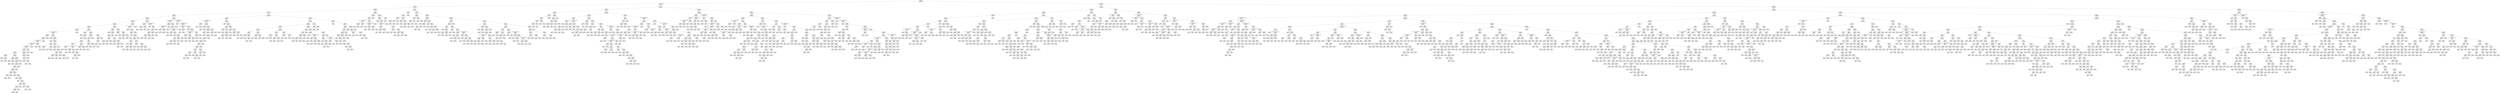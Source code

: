 digraph Tree {
node [shape=box, style="rounded", color="black", fontname=helvetica] ;
edge [fontname=helvetica] ;
0 [label="379 <= -0.6\ngini = 0.5\nsamples = 3682\nvalue = [2854, 2884]"] ;
1 [label="35 <= -1.5\ngini = 0.5\nsamples = 1055\nvalue = [857, 790]"] ;
0 -> 1 [labeldistance=2.5, labelangle=45, headlabel="True"] ;
2 [label="275 <= -1.8\ngini = 0.5\nsamples = 574\nvalue = [445, 466]"] ;
1 -> 2 ;
3 [label="171 <= -1.9\ngini = 0.5\nsamples = 450\nvalue = [371, 341]"] ;
2 -> 3 ;
4 [label="190 <= -3.4\ngini = 0.5\nsamples = 413\nvalue = [327, 323]"] ;
3 -> 4 ;
5 [label="164 <= -4.0\ngini = 0.5\nsamples = 257\nvalue = [218, 181]"] ;
4 -> 5 ;
6 [label="362 <= -4.2\ngini = 0.5\nsamples = 207\nvalue = [163, 160]"] ;
5 -> 6 ;
7 [label="360 <= -4.6\ngini = 0.5\nsamples = 187\nvalue = [154, 138]"] ;
6 -> 7 ;
8 [label="321 <= -4.7\ngini = 0.5\nsamples = 165\nvalue = [131, 129]"] ;
7 -> 8 ;
9 [label="319 <= -5.0\ngini = 0.5\nsamples = 147\nvalue = [124, 111]"] ;
8 -> 9 ;
10 [label="220 <= -4.1\ngini = 0.5\nsamples = 119\nvalue = [98, 95]"] ;
9 -> 10 ;
11 [label="304 <= -1.7014117331926443e+38\ngini = 0.5\nsamples = 116\nvalue = [98, 90]"] ;
10 -> 11 ;
12 [label="310 <= -2.2\ngini = 0.5\nsamples = 83\nvalue = [79, 63]"] ;
11 -> 12 ;
13 [label="119 <= -1.6\ngini = 0.5\nsamples = 82\nvalue = [79, 62]"] ;
12 -> 13 ;
14 [label="152 <= -1.7014117331926443e+38\ngini = 0.5\nsamples = 81\nvalue = [79, 61]"] ;
13 -> 14 ;
15 [label="11 <= -1.7014117331926443e+38\ngini = 0.5\nsamples = 79\nvalue = [75, 59]"] ;
14 -> 15 ;
16 [label="0 <= -1.7014117331926443e+38\ngini = 0.5\nsamples = 78\nvalue = [74, 59]"] ;
15 -> 16 ;
17 [label="rain <= 467.5\ngini = 0.5\nsamples = 76\nvalue = [73, 57]"] ;
16 -> 17 ;
18 [label="rain <= 12.0\ngini = 0.3\nsamples = 54\nvalue = [69, 20]"] ;
17 -> 18 ;
19 [label="rain <= 1.5\ngini = 0.1\nsamples = 20\nvalue = [33, 1]"] ;
18 -> 19 ;
20 [label="gini = 0.0\nsamples = 15\nvalue = [24, 0]"] ;
19 -> 20 ;
21 [label="rain <= 2.5\ngini = 0.2\nsamples = 5\nvalue = [9, 1]"] ;
19 -> 21 ;
22 [label="gini = 0.4\nsamples = 2\nvalue = [2, 1]"] ;
21 -> 22 ;
23 [label="gini = 0.0\nsamples = 3\nvalue = [7, 0]"] ;
21 -> 23 ;
24 [label="rain <= 24.0\ngini = 0.5\nsamples = 34\nvalue = [36, 19]"] ;
18 -> 24 ;
25 [label="rain <= 20.5\ngini = 0.4\nsamples = 5\nvalue = [2, 6]"] ;
24 -> 25 ;
26 [label="gini = 0.0\nsamples = 2\nvalue = [0, 3]"] ;
25 -> 26 ;
27 [label="rain <= 22.5\ngini = 0.5\nsamples = 3\nvalue = [2, 3]"] ;
25 -> 27 ;
28 [label="gini = 0.5\nsamples = 2\nvalue = [2, 2]"] ;
27 -> 28 ;
29 [label="gini = 0.0\nsamples = 1\nvalue = [0, 1]"] ;
27 -> 29 ;
30 [label="rain <= 341.0\ngini = 0.4\nsamples = 29\nvalue = [34, 13]"] ;
24 -> 30 ;
31 [label="rain <= 302.0\ngini = 0.4\nsamples = 27\nvalue = [28, 13]"] ;
30 -> 31 ;
32 [label="rain <= 249.0\ngini = 0.4\nsamples = 25\nvalue = [27, 10]"] ;
31 -> 32 ;
33 [label="rain <= 243.5\ngini = 0.4\nsamples = 23\nvalue = [24, 10]"] ;
32 -> 33 ;
34 [label="rain <= 81.5\ngini = 0.4\nsamples = 22\nvalue = [24, 8]"] ;
33 -> 34 ;
35 [label="rain <= 40.5\ngini = 0.2\nsamples = 4\nvalue = [7, 1]"] ;
34 -> 35 ;
36 [label="rain <= 30.0\ngini = 0.4\nsamples = 2\nvalue = [2, 1]"] ;
35 -> 36 ;
37 [label="gini = 0.0\nsamples = 1\nvalue = [2, 0]"] ;
36 -> 37 ;
38 [label="gini = 0.0\nsamples = 1\nvalue = [0, 1]"] ;
36 -> 38 ;
39 [label="gini = 0.0\nsamples = 2\nvalue = [5, 0]"] ;
35 -> 39 ;
40 [label="rain <= 108.0\ngini = 0.4\nsamples = 18\nvalue = [17, 7]"] ;
34 -> 40 ;
41 [label="gini = 0.0\nsamples = 1\nvalue = [0, 1]"] ;
40 -> 41 ;
42 [label="rain <= 117.5\ngini = 0.4\nsamples = 17\nvalue = [17, 6]"] ;
40 -> 42 ;
43 [label="gini = 0.0\nsamples = 2\nvalue = [3, 0]"] ;
42 -> 43 ;
44 [label="rain <= 126.0\ngini = 0.4\nsamples = 15\nvalue = [14, 6]"] ;
42 -> 44 ;
45 [label="gini = 0.0\nsamples = 1\nvalue = [0, 1]"] ;
44 -> 45 ;
46 [label="rain <= 189.5\ngini = 0.4\nsamples = 14\nvalue = [14, 5]"] ;
44 -> 46 ;
47 [label="rain <= 179.5\ngini = 0.5\nsamples = 8\nvalue = [7, 4]"] ;
46 -> 47 ;
48 [label="rain <= 137.0\ngini = 0.3\nsamples = 6\nvalue = [7, 2]"] ;
47 -> 48 ;
49 [label="rain <= 130.5\ngini = 0.5\nsamples = 3\nvalue = [3, 2]"] ;
48 -> 49 ;
50 [label="gini = 0.0\nsamples = 2\nvalue = [3, 0]"] ;
49 -> 50 ;
51 [label="gini = 0.0\nsamples = 1\nvalue = [0, 2]"] ;
49 -> 51 ;
52 [label="gini = 0.0\nsamples = 3\nvalue = [4, 0]"] ;
48 -> 52 ;
53 [label="gini = 0.0\nsamples = 2\nvalue = [0, 2]"] ;
47 -> 53 ;
54 [label="rain <= 227.0\ngini = 0.2\nsamples = 6\nvalue = [7, 1]"] ;
46 -> 54 ;
55 [label="gini = 0.0\nsamples = 4\nvalue = [6, 0]"] ;
54 -> 55 ;
56 [label="rain <= 235.5\ngini = 0.5\nsamples = 2\nvalue = [1, 1]"] ;
54 -> 56 ;
57 [label="gini = 0.0\nsamples = 1\nvalue = [0, 1]"] ;
56 -> 57 ;
58 [label="gini = 0.0\nsamples = 1\nvalue = [1, 0]"] ;
56 -> 58 ;
59 [label="gini = 0.0\nsamples = 1\nvalue = [0, 2]"] ;
33 -> 59 ;
60 [label="gini = 0.0\nsamples = 2\nvalue = [3, 0]"] ;
32 -> 60 ;
61 [label="gini = 0.4\nsamples = 2\nvalue = [1, 3]"] ;
31 -> 61 ;
62 [label="gini = 0.0\nsamples = 2\nvalue = [6, 0]"] ;
30 -> 62 ;
63 [label="rain <= 1283.5\ngini = 0.2\nsamples = 22\nvalue = [4, 37]"] ;
17 -> 63 ;
64 [label="rain <= 1272.5\ngini = 0.4\nsamples = 10\nvalue = [4, 12]"] ;
63 -> 64 ;
65 [label="rain <= 611.5\ngini = 0.1\nsamples = 9\nvalue = [1, 12]"] ;
64 -> 65 ;
66 [label="gini = 0.0\nsamples = 4\nvalue = [0, 6]"] ;
65 -> 66 ;
67 [label="rain <= 666.5\ngini = 0.2\nsamples = 5\nvalue = [1, 6]"] ;
65 -> 67 ;
68 [label="gini = 0.0\nsamples = 1\nvalue = [1, 0]"] ;
67 -> 68 ;
69 [label="gini = 0.0\nsamples = 4\nvalue = [0, 6]"] ;
67 -> 69 ;
70 [label="gini = 0.0\nsamples = 1\nvalue = [3, 0]"] ;
64 -> 70 ;
71 [label="gini = 0.0\nsamples = 12\nvalue = [0, 25]"] ;
63 -> 71 ;
72 [label="rain <= 1.0\ngini = 0.4\nsamples = 2\nvalue = [1, 2]"] ;
16 -> 72 ;
73 [label="gini = 0.0\nsamples = 1\nvalue = [1, 0]"] ;
72 -> 73 ;
74 [label="gini = 0.0\nsamples = 1\nvalue = [0, 2]"] ;
72 -> 74 ;
75 [label="gini = 0.0\nsamples = 1\nvalue = [1, 0]"] ;
15 -> 75 ;
76 [label="rain <= 2537.5\ngini = 0.4\nsamples = 2\nvalue = [4, 2]"] ;
14 -> 76 ;
77 [label="gini = 0.0\nsamples = 1\nvalue = [4, 0]"] ;
76 -> 77 ;
78 [label="gini = 0.0\nsamples = 1\nvalue = [0, 2]"] ;
76 -> 78 ;
79 [label="gini = 0.0\nsamples = 1\nvalue = [0, 1]"] ;
13 -> 79 ;
80 [label="gini = 0.0\nsamples = 1\nvalue = [0, 1]"] ;
12 -> 80 ;
81 [label="rain <= 3.5\ngini = 0.5\nsamples = 33\nvalue = [19, 27]"] ;
11 -> 81 ;
82 [label="gini = 0.0\nsamples = 9\nvalue = [12, 0]"] ;
81 -> 82 ;
83 [label="23 <= -5.6\ngini = 0.3\nsamples = 24\nvalue = [7, 27]"] ;
81 -> 83 ;
84 [label="gini = 0.0\nsamples = 7\nvalue = [0, 11]"] ;
83 -> 84 ;
85 [label="139 <= -5.6\ngini = 0.4\nsamples = 17\nvalue = [7, 16]"] ;
83 -> 85 ;
86 [label="225 <= -5.5\ngini = 0.5\nsamples = 4\nvalue = [2, 2]"] ;
85 -> 86 ;
87 [label="rain <= 2514.5\ngini = 0.5\nsamples = 2\nvalue = [1, 1]"] ;
86 -> 87 ;
88 [label="gini = 0.0\nsamples = 1\nvalue = [1, 0]"] ;
87 -> 88 ;
89 [label="gini = 0.0\nsamples = 1\nvalue = [0, 1]"] ;
87 -> 89 ;
90 [label="rain <= 59.0\ngini = 0.5\nsamples = 2\nvalue = [1, 1]"] ;
86 -> 90 ;
91 [label="gini = 0.0\nsamples = 1\nvalue = [1, 0]"] ;
90 -> 91 ;
92 [label="gini = 0.0\nsamples = 1\nvalue = [0, 1]"] ;
90 -> 92 ;
93 [label="229 <= -5.1\ngini = 0.4\nsamples = 13\nvalue = [5, 14]"] ;
85 -> 93 ;
94 [label="274 <= -5.1\ngini = 0.4\nsamples = 11\nvalue = [5, 12]"] ;
93 -> 94 ;
95 [label="gini = 0.0\nsamples = 1\nvalue = [0, 1]"] ;
94 -> 95 ;
96 [label="49 <= -3.3\ngini = 0.4\nsamples = 10\nvalue = [5, 11]"] ;
94 -> 96 ;
97 [label="237 <= -4.9\ngini = 0.4\nsamples = 4\nvalue = [2, 4]"] ;
96 -> 97 ;
98 [label="rain <= 330.5\ngini = 0.4\nsamples = 2\nvalue = [1, 2]"] ;
97 -> 98 ;
99 [label="gini = 0.0\nsamples = 1\nvalue = [0, 2]"] ;
98 -> 99 ;
100 [label="gini = 0.0\nsamples = 1\nvalue = [1, 0]"] ;
98 -> 100 ;
101 [label="rain <= 1934.5\ngini = 0.4\nsamples = 2\nvalue = [1, 2]"] ;
97 -> 101 ;
102 [label="gini = 0.0\nsamples = 1\nvalue = [1, 0]"] ;
101 -> 102 ;
103 [label="gini = 0.0\nsamples = 1\nvalue = [0, 2]"] ;
101 -> 103 ;
104 [label="rain <= 83.0\ngini = 0.4\nsamples = 6\nvalue = [3, 7]"] ;
96 -> 104 ;
105 [label="gini = 0.0\nsamples = 3\nvalue = [0, 5]"] ;
104 -> 105 ;
106 [label="rain <= 743.5\ngini = 0.5\nsamples = 3\nvalue = [3, 2]"] ;
104 -> 106 ;
107 [label="gini = 0.0\nsamples = 2\nvalue = [3, 0]"] ;
106 -> 107 ;
108 [label="gini = 0.0\nsamples = 1\nvalue = [0, 2]"] ;
106 -> 108 ;
109 [label="gini = 0.0\nsamples = 2\nvalue = [0, 2]"] ;
93 -> 109 ;
110 [label="gini = 0.0\nsamples = 3\nvalue = [0, 5]"] ;
10 -> 110 ;
111 [label="31 <= -5.1\ngini = 0.5\nsamples = 28\nvalue = [26, 16]"] ;
9 -> 111 ;
112 [label="7 <= -4.8\ngini = 0.2\nsamples = 5\nvalue = [8, 1]"] ;
111 -> 112 ;
113 [label="gini = 0.0\nsamples = 3\nvalue = [5, 0]"] ;
112 -> 113 ;
114 [label="rain <= 2623.5\ngini = 0.4\nsamples = 2\nvalue = [3, 1]"] ;
112 -> 114 ;
115 [label="gini = 0.0\nsamples = 1\nvalue = [3, 0]"] ;
114 -> 115 ;
116 [label="gini = 0.0\nsamples = 1\nvalue = [0, 1]"] ;
114 -> 116 ;
117 [label="40 <= -4.7\ngini = 0.5\nsamples = 23\nvalue = [18, 15]"] ;
111 -> 117 ;
118 [label="150 <= -4.2\ngini = 0.5\nsamples = 17\nvalue = [16, 9]"] ;
117 -> 118 ;
119 [label="112 <= -4.7\ngini = 0.5\nsamples = 16\nvalue = [14, 9]"] ;
118 -> 119 ;
120 [label="297 <= -4.9\ngini = 0.5\nsamples = 12\nvalue = [12, 7]"] ;
119 -> 120 ;
121 [label="158 <= -5.0\ngini = 0.4\nsamples = 8\nvalue = [8, 4]"] ;
120 -> 121 ;
122 [label="rain <= 4272.0\ngini = 0.4\nsamples = 2\nvalue = [2, 1]"] ;
121 -> 122 ;
123 [label="gini = 0.0\nsamples = 1\nvalue = [2, 0]"] ;
122 -> 123 ;
124 [label="gini = 0.0\nsamples = 1\nvalue = [0, 1]"] ;
122 -> 124 ;
125 [label="360 <= -1.7014117331926443e+38\ngini = 0.4\nsamples = 6\nvalue = [6, 3]"] ;
121 -> 125 ;
126 [label="rain <= 3106.5\ngini = 0.4\nsamples = 2\nvalue = [2, 1]"] ;
125 -> 126 ;
127 [label="gini = 0.0\nsamples = 1\nvalue = [2, 0]"] ;
126 -> 127 ;
128 [label="gini = 0.0\nsamples = 1\nvalue = [0, 1]"] ;
126 -> 128 ;
129 [label="rain <= 5.0\ngini = 0.4\nsamples = 4\nvalue = [4, 2]"] ;
125 -> 129 ;
130 [label="gini = 0.0\nsamples = 1\nvalue = [2, 0]"] ;
129 -> 130 ;
131 [label="325 <= -4.9\ngini = 0.5\nsamples = 3\nvalue = [2, 2]"] ;
129 -> 131 ;
132 [label="rain <= 128.5\ngini = 0.4\nsamples = 2\nvalue = [2, 1]"] ;
131 -> 132 ;
133 [label="gini = 0.0\nsamples = 1\nvalue = [0, 1]"] ;
132 -> 133 ;
134 [label="gini = 0.0\nsamples = 1\nvalue = [2, 0]"] ;
132 -> 134 ;
135 [label="gini = 0.0\nsamples = 1\nvalue = [0, 1]"] ;
131 -> 135 ;
136 [label="198 <= -4.8\ngini = 0.5\nsamples = 4\nvalue = [4, 3]"] ;
120 -> 136 ;
137 [label="rain <= 3521.5\ngini = 0.5\nsamples = 2\nvalue = [1, 1]"] ;
136 -> 137 ;
138 [label="gini = 0.0\nsamples = 1\nvalue = [1, 0]"] ;
137 -> 138 ;
139 [label="gini = 0.0\nsamples = 1\nvalue = [0, 1]"] ;
137 -> 139 ;
140 [label="rain <= 15.5\ngini = 0.5\nsamples = 2\nvalue = [3, 2]"] ;
136 -> 140 ;
141 [label="gini = 0.0\nsamples = 1\nvalue = [3, 0]"] ;
140 -> 141 ;
142 [label="gini = 0.0\nsamples = 1\nvalue = [0, 2]"] ;
140 -> 142 ;
143 [label="353 <= -4.9\ngini = 0.5\nsamples = 4\nvalue = [2, 2]"] ;
119 -> 143 ;
144 [label="rain <= 1368.5\ngini = 0.5\nsamples = 2\nvalue = [1, 1]"] ;
143 -> 144 ;
145 [label="gini = 0.0\nsamples = 1\nvalue = [0, 1]"] ;
144 -> 145 ;
146 [label="gini = 0.0\nsamples = 1\nvalue = [1, 0]"] ;
144 -> 146 ;
147 [label="rain <= 367.0\ngini = 0.5\nsamples = 2\nvalue = [1, 1]"] ;
143 -> 147 ;
148 [label="gini = 0.0\nsamples = 1\nvalue = [1, 0]"] ;
147 -> 148 ;
149 [label="gini = 0.0\nsamples = 1\nvalue = [0, 1]"] ;
147 -> 149 ;
150 [label="gini = 0.0\nsamples = 1\nvalue = [2, 0]"] ;
118 -> 150 ;
151 [label="69 <= -5.2\ngini = 0.4\nsamples = 6\nvalue = [2, 6]"] ;
117 -> 151 ;
152 [label="208 <= -5.2\ngini = 0.5\nsamples = 4\nvalue = [2, 3]"] ;
151 -> 152 ;
153 [label="rain <= 35.0\ngini = 0.5\nsamples = 2\nvalue = [1, 1]"] ;
152 -> 153 ;
154 [label="gini = 0.0\nsamples = 1\nvalue = [1, 0]"] ;
153 -> 154 ;
155 [label="gini = 0.0\nsamples = 1\nvalue = [0, 1]"] ;
153 -> 155 ;
156 [label="rain <= 230.5\ngini = 0.4\nsamples = 2\nvalue = [1, 2]"] ;
152 -> 156 ;
157 [label="gini = 0.0\nsamples = 1\nvalue = [0, 2]"] ;
156 -> 157 ;
158 [label="gini = 0.0\nsamples = 1\nvalue = [1, 0]"] ;
156 -> 158 ;
159 [label="gini = 0.0\nsamples = 2\nvalue = [0, 3]"] ;
151 -> 159 ;
160 [label="64 <= -4.0\ngini = 0.4\nsamples = 18\nvalue = [7, 18]"] ;
8 -> 160 ;
161 [label="283 <= -4.8\ngini = 0.3\nsamples = 12\nvalue = [3, 14]"] ;
160 -> 161 ;
162 [label="gini = 0.0\nsamples = 3\nvalue = [0, 5]"] ;
161 -> 162 ;
163 [label="335 <= -4.2\ngini = 0.4\nsamples = 9\nvalue = [3, 9]"] ;
161 -> 163 ;
164 [label="102 <= -5.1\ngini = 0.4\nsamples = 8\nvalue = [3, 8]"] ;
163 -> 164 ;
165 [label="rain <= 81.5\ngini = 0.4\nsamples = 2\nvalue = [1, 2]"] ;
164 -> 165 ;
166 [label="gini = 0.0\nsamples = 1\nvalue = [1, 0]"] ;
165 -> 166 ;
167 [label="gini = 0.0\nsamples = 1\nvalue = [0, 2]"] ;
165 -> 167 ;
168 [label="43 <= -4.4\ngini = 0.4\nsamples = 6\nvalue = [2, 6]"] ;
164 -> 168 ;
169 [label="rain <= 5.5\ngini = 0.4\nsamples = 3\nvalue = [1, 3]"] ;
168 -> 169 ;
170 [label="gini = 0.0\nsamples = 1\nvalue = [1, 0]"] ;
169 -> 170 ;
171 [label="gini = 0.0\nsamples = 2\nvalue = [0, 3]"] ;
169 -> 171 ;
172 [label="rain <= 2308.5\ngini = 0.4\nsamples = 3\nvalue = [1, 3]"] ;
168 -> 172 ;
173 [label="rain <= 426.0\ngini = 0.5\nsamples = 2\nvalue = [1, 1]"] ;
172 -> 173 ;
174 [label="gini = 0.0\nsamples = 1\nvalue = [0, 1]"] ;
173 -> 174 ;
175 [label="gini = 0.0\nsamples = 1\nvalue = [1, 0]"] ;
173 -> 175 ;
176 [label="gini = 0.0\nsamples = 1\nvalue = [0, 2]"] ;
172 -> 176 ;
177 [label="gini = 0.0\nsamples = 1\nvalue = [0, 1]"] ;
163 -> 177 ;
178 [label="211 <= -4.4\ngini = 0.5\nsamples = 6\nvalue = [4, 4]"] ;
160 -> 178 ;
179 [label="rain <= 1550.0\ngini = 0.5\nsamples = 2\nvalue = [1, 1]"] ;
178 -> 179 ;
180 [label="gini = 0.0\nsamples = 1\nvalue = [1, 0]"] ;
179 -> 180 ;
181 [label="gini = 0.0\nsamples = 1\nvalue = [0, 1]"] ;
179 -> 181 ;
182 [label="224 <= -3.9\ngini = 0.5\nsamples = 4\nvalue = [3, 3]"] ;
178 -> 182 ;
183 [label="rain <= 5.5\ngini = 0.5\nsamples = 2\nvalue = [2, 2]"] ;
182 -> 183 ;
184 [label="gini = 0.0\nsamples = 1\nvalue = [2, 0]"] ;
183 -> 184 ;
185 [label="gini = 0.0\nsamples = 1\nvalue = [0, 2]"] ;
183 -> 185 ;
186 [label="rain <= 257.5\ngini = 0.5\nsamples = 2\nvalue = [1, 1]"] ;
182 -> 186 ;
187 [label="gini = 0.0\nsamples = 1\nvalue = [0, 1]"] ;
186 -> 187 ;
188 [label="gini = 0.0\nsamples = 1\nvalue = [1, 0]"] ;
186 -> 188 ;
189 [label="87 <= -4.0\ngini = 0.4\nsamples = 22\nvalue = [23, 9]"] ;
7 -> 189 ;
190 [label="118 <= -1.7014117331926443e+38\ngini = 0.4\nsamples = 21\nvalue = [23, 8]"] ;
189 -> 190 ;
191 [label="gini = 0.0\nsamples = 1\nvalue = [0, 1]"] ;
190 -> 191 ;
192 [label="55 <= -4.4\ngini = 0.4\nsamples = 20\nvalue = [23, 7]"] ;
190 -> 192 ;
193 [label="304 <= -4.6\ngini = 0.4\nsamples = 17\nvalue = [17, 7]"] ;
192 -> 193 ;
194 [label="gini = 0.0\nsamples = 2\nvalue = [3, 0]"] ;
193 -> 194 ;
195 [label="rain <= 2428.0\ngini = 0.4\nsamples = 15\nvalue = [14, 7]"] ;
193 -> 195 ;
196 [label="140 <= -4.1\ngini = 0.4\nsamples = 13\nvalue = [14, 5]"] ;
195 -> 196 ;
197 [label="312 <= -4.4\ngini = 0.3\nsamples = 7\nvalue = [10, 2]"] ;
196 -> 197 ;
198 [label="gini = 0.0\nsamples = 3\nvalue = [4, 0]"] ;
197 -> 198 ;
199 [label="315 <= -4.3\ngini = 0.4\nsamples = 4\nvalue = [6, 2]"] ;
197 -> 199 ;
200 [label="rain <= 155.5\ngini = 0.4\nsamples = 2\nvalue = [3, 1]"] ;
199 -> 200 ;
201 [label="gini = 0.0\nsamples = 1\nvalue = [0, 1]"] ;
200 -> 201 ;
202 [label="gini = 0.0\nsamples = 1\nvalue = [3, 0]"] ;
200 -> 202 ;
203 [label="rain <= 3.5\ngini = 0.4\nsamples = 2\nvalue = [3, 1]"] ;
199 -> 203 ;
204 [label="gini = 0.0\nsamples = 1\nvalue = [0, 1]"] ;
203 -> 204 ;
205 [label="gini = 0.0\nsamples = 1\nvalue = [3, 0]"] ;
203 -> 205 ;
206 [label="79 <= -4.4\ngini = 0.5\nsamples = 6\nvalue = [4, 3]"] ;
196 -> 206 ;
207 [label="rain <= 1348.0\ngini = 0.4\nsamples = 2\nvalue = [2, 1]"] ;
206 -> 207 ;
208 [label="gini = 0.0\nsamples = 1\nvalue = [2, 0]"] ;
207 -> 208 ;
209 [label="gini = 0.0\nsamples = 1\nvalue = [0, 1]"] ;
207 -> 209 ;
210 [label="390 <= -4.4\ngini = 0.5\nsamples = 4\nvalue = [2, 2]"] ;
206 -> 210 ;
211 [label="rain <= 0.5\ngini = 0.5\nsamples = 2\nvalue = [1, 1]"] ;
210 -> 211 ;
212 [label="gini = 0.0\nsamples = 1\nvalue = [1, 0]"] ;
211 -> 212 ;
213 [label="gini = 0.0\nsamples = 1\nvalue = [0, 1]"] ;
211 -> 213 ;
214 [label="rain <= 377.5\ngini = 0.5\nsamples = 2\nvalue = [1, 1]"] ;
210 -> 214 ;
215 [label="gini = 0.0\nsamples = 1\nvalue = [0, 1]"] ;
214 -> 215 ;
216 [label="gini = 0.0\nsamples = 1\nvalue = [1, 0]"] ;
214 -> 216 ;
217 [label="gini = 0.0\nsamples = 2\nvalue = [0, 2]"] ;
195 -> 217 ;
218 [label="gini = 0.0\nsamples = 3\nvalue = [6, 0]"] ;
192 -> 218 ;
219 [label="gini = 0.0\nsamples = 1\nvalue = [0, 1]"] ;
189 -> 219 ;
220 [label="181 <= -4.2\ngini = 0.4\nsamples = 20\nvalue = [9, 22]"] ;
6 -> 220 ;
221 [label="317 <= -3.5\ngini = 0.2\nsamples = 10\nvalue = [2, 13]"] ;
220 -> 221 ;
222 [label="rain <= 3.0\ngini = 0.1\nsamples = 8\nvalue = [1, 12]"] ;
221 -> 222 ;
223 [label="gini = 0.0\nsamples = 1\nvalue = [1, 0]"] ;
222 -> 223 ;
224 [label="gini = 0.0\nsamples = 7\nvalue = [0, 12]"] ;
222 -> 224 ;
225 [label="rain <= 580.0\ngini = 0.5\nsamples = 2\nvalue = [1, 1]"] ;
221 -> 225 ;
226 [label="gini = 0.0\nsamples = 1\nvalue = [1, 0]"] ;
225 -> 226 ;
227 [label="gini = 0.0\nsamples = 1\nvalue = [0, 1]"] ;
225 -> 227 ;
228 [label="373 <= -1.7014117331926443e+38\ngini = 0.5\nsamples = 10\nvalue = [7, 9]"] ;
220 -> 228 ;
229 [label="gini = 0.0\nsamples = 2\nvalue = [2, 0]"] ;
228 -> 229 ;
230 [label="144 <= -4.3\ngini = 0.5\nsamples = 8\nvalue = [5, 9]"] ;
228 -> 230 ;
231 [label="14 <= -3.7\ngini = 0.5\nsamples = 6\nvalue = [5, 7]"] ;
230 -> 231 ;
232 [label="262 <= -3.9\ngini = 0.4\nsamples = 4\nvalue = [2, 4]"] ;
231 -> 232 ;
233 [label="rain <= 6.5\ngini = 0.4\nsamples = 2\nvalue = [1, 2]"] ;
232 -> 233 ;
234 [label="gini = 0.0\nsamples = 1\nvalue = [1, 0]"] ;
233 -> 234 ;
235 [label="gini = 0.0\nsamples = 1\nvalue = [0, 2]"] ;
233 -> 235 ;
236 [label="rain <= 8.5\ngini = 0.4\nsamples = 2\nvalue = [1, 2]"] ;
232 -> 236 ;
237 [label="gini = 0.0\nsamples = 1\nvalue = [1, 0]"] ;
236 -> 237 ;
238 [label="gini = 0.0\nsamples = 1\nvalue = [0, 2]"] ;
236 -> 238 ;
239 [label="rain <= 5471.5\ngini = 0.5\nsamples = 2\nvalue = [3, 3]"] ;
231 -> 239 ;
240 [label="gini = 0.0\nsamples = 1\nvalue = [3, 0]"] ;
239 -> 240 ;
241 [label="gini = 0.0\nsamples = 1\nvalue = [0, 3]"] ;
239 -> 241 ;
242 [label="gini = 0.0\nsamples = 2\nvalue = [0, 2]"] ;
230 -> 242 ;
243 [label="247 <= -3.6\ngini = 0.4\nsamples = 50\nvalue = [55, 21]"] ;
5 -> 243 ;
244 [label="80 <= -1.7014117331926443e+38\ngini = 0.3\nsamples = 29\nvalue = [38, 8]"] ;
243 -> 244 ;
245 [label="388 <= -4.1\ngini = 0.5\nsamples = 6\nvalue = [3, 3]"] ;
244 -> 245 ;
246 [label="89 <= -1.7014117331926443e+38\ngini = 0.5\nsamples = 5\nvalue = [3, 2]"] ;
245 -> 246 ;
247 [label="rain <= 48.5\ngini = 0.4\nsamples = 3\nvalue = [2, 1]"] ;
246 -> 247 ;
248 [label="gini = 0.0\nsamples = 2\nvalue = [2, 0]"] ;
247 -> 248 ;
249 [label="gini = 0.0\nsamples = 1\nvalue = [0, 1]"] ;
247 -> 249 ;
250 [label="rain <= 274.0\ngini = 0.5\nsamples = 2\nvalue = [1, 1]"] ;
246 -> 250 ;
251 [label="gini = 0.0\nsamples = 1\nvalue = [1, 0]"] ;
250 -> 251 ;
252 [label="gini = 0.0\nsamples = 1\nvalue = [0, 1]"] ;
250 -> 252 ;
253 [label="gini = 0.0\nsamples = 1\nvalue = [0, 1]"] ;
245 -> 253 ;
254 [label="111 <= -3.9\ngini = 0.2\nsamples = 23\nvalue = [35, 5]"] ;
244 -> 254 ;
255 [label="71 <= -4.0\ngini = 0.3\nsamples = 15\nvalue = [20, 5]"] ;
254 -> 255 ;
256 [label="gini = 0.0\nsamples = 5\nvalue = [9, 0]"] ;
255 -> 256 ;
257 [label="333 <= -1.7014117331926443e+38\ngini = 0.4\nsamples = 10\nvalue = [11, 5]"] ;
255 -> 257 ;
258 [label="rain <= 96.5\ngini = 0.4\nsamples = 2\nvalue = [1, 2]"] ;
257 -> 258 ;
259 [label="gini = 0.0\nsamples = 1\nvalue = [1, 0]"] ;
258 -> 259 ;
260 [label="gini = 0.0\nsamples = 1\nvalue = [0, 2]"] ;
258 -> 260 ;
261 [label="2 <= -4.1\ngini = 0.4\nsamples = 8\nvalue = [10, 3]"] ;
257 -> 261 ;
262 [label="gini = 0.0\nsamples = 1\nvalue = [2, 0]"] ;
261 -> 262 ;
263 [label="212 <= -3.9\ngini = 0.4\nsamples = 7\nvalue = [8, 3]"] ;
261 -> 263 ;
264 [label="50 <= -3.7\ngini = 0.4\nsamples = 4\nvalue = [4, 2]"] ;
263 -> 264 ;
265 [label="rain <= 596.0\ngini = 0.4\nsamples = 2\nvalue = [2, 1]"] ;
264 -> 265 ;
266 [label="gini = 0.0\nsamples = 1\nvalue = [2, 0]"] ;
265 -> 266 ;
267 [label="gini = 0.0\nsamples = 1\nvalue = [0, 1]"] ;
265 -> 267 ;
268 [label="rain <= 22.0\ngini = 0.4\nsamples = 2\nvalue = [2, 1]"] ;
264 -> 268 ;
269 [label="gini = 0.0\nsamples = 1\nvalue = [2, 0]"] ;
268 -> 269 ;
270 [label="gini = 0.0\nsamples = 1\nvalue = [0, 1]"] ;
268 -> 270 ;
271 [label="rain <= 786.5\ngini = 0.3\nsamples = 3\nvalue = [4, 1]"] ;
263 -> 271 ;
272 [label="gini = 0.0\nsamples = 2\nvalue = [4, 0]"] ;
271 -> 272 ;
273 [label="gini = 0.0\nsamples = 1\nvalue = [0, 1]"] ;
271 -> 273 ;
274 [label="gini = 0.0\nsamples = 8\nvalue = [15, 0]"] ;
254 -> 274 ;
275 [label="244 <= -1.7014117331926443e+38\ngini = 0.5\nsamples = 21\nvalue = [17, 13]"] ;
243 -> 275 ;
276 [label="gini = 0.0\nsamples = 2\nvalue = [0, 2]"] ;
275 -> 276 ;
277 [label="378 <= -1.7014117331926443e+38\ngini = 0.5\nsamples = 19\nvalue = [17, 11]"] ;
275 -> 277 ;
278 [label="198 <= -1.7014117331926443e+38\ngini = 0.4\nsamples = 3\nvalue = [1, 3]"] ;
277 -> 278 ;
279 [label="gini = 0.0\nsamples = 1\nvalue = [0, 1]"] ;
278 -> 279 ;
280 [label="rain <= 194.5\ngini = 0.4\nsamples = 2\nvalue = [1, 2]"] ;
278 -> 280 ;
281 [label="gini = 0.0\nsamples = 1\nvalue = [0, 2]"] ;
280 -> 281 ;
282 [label="gini = 0.0\nsamples = 1\nvalue = [1, 0]"] ;
280 -> 282 ;
283 [label="81 <= -4.4\ngini = 0.4\nsamples = 16\nvalue = [16, 8]"] ;
277 -> 283 ;
284 [label="gini = 0.0\nsamples = 1\nvalue = [2, 0]"] ;
283 -> 284 ;
285 [label="255 <= -3.6\ngini = 0.5\nsamples = 15\nvalue = [14, 8]"] ;
283 -> 285 ;
286 [label="150 <= -1.7014117331926443e+38\ngini = 0.5\nsamples = 12\nvalue = [10, 7]"] ;
285 -> 286 ;
287 [label="rain <= 433.0\ngini = 0.5\nsamples = 8\nvalue = [8, 5]"] ;
286 -> 287 ;
288 [label="gini = 0.0\nsamples = 4\nvalue = [8, 0]"] ;
287 -> 288 ;
289 [label="gini = 0.0\nsamples = 4\nvalue = [0, 5]"] ;
287 -> 289 ;
290 [label="176 <= -3.1\ngini = 0.5\nsamples = 4\nvalue = [2, 2]"] ;
286 -> 290 ;
291 [label="rain <= 5471.5\ngini = 0.5\nsamples = 2\nvalue = [1, 1]"] ;
290 -> 291 ;
292 [label="gini = 0.0\nsamples = 1\nvalue = [1, 0]"] ;
291 -> 292 ;
293 [label="gini = 0.0\nsamples = 1\nvalue = [0, 1]"] ;
291 -> 293 ;
294 [label="rain <= 677.5\ngini = 0.5\nsamples = 2\nvalue = [1, 1]"] ;
290 -> 294 ;
295 [label="gini = 0.0\nsamples = 1\nvalue = [1, 0]"] ;
294 -> 295 ;
296 [label="gini = 0.0\nsamples = 1\nvalue = [0, 1]"] ;
294 -> 296 ;
297 [label="137 <= -2.3\ngini = 0.3\nsamples = 3\nvalue = [4, 1]"] ;
285 -> 297 ;
298 [label="rain <= 2576.5\ngini = 0.4\nsamples = 2\nvalue = [3, 1]"] ;
297 -> 298 ;
299 [label="gini = 0.0\nsamples = 1\nvalue = [3, 0]"] ;
298 -> 299 ;
300 [label="gini = 0.0\nsamples = 1\nvalue = [0, 1]"] ;
298 -> 300 ;
301 [label="gini = 0.0\nsamples = 1\nvalue = [1, 0]"] ;
297 -> 301 ;
302 [label="98 <= -2.9\ngini = 0.5\nsamples = 156\nvalue = [109, 142]"] ;
4 -> 302 ;
303 [label="15 <= -4.4\ngini = 0.5\nsamples = 61\nvalue = [36, 66]"] ;
302 -> 303 ;
304 [label="114 <= -1.7014117331926443e+38\ngini = 0.5\nsamples = 46\nvalue = [30, 43]"] ;
303 -> 304 ;
305 [label="rain <= 454.5\ngini = 0.4\nsamples = 2\nvalue = [2, 1]"] ;
304 -> 305 ;
306 [label="gini = 0.0\nsamples = 1\nvalue = [2, 0]"] ;
305 -> 306 ;
307 [label="gini = 0.0\nsamples = 1\nvalue = [0, 1]"] ;
305 -> 307 ;
308 [label="369 <= -2.3\ngini = 0.5\nsamples = 44\nvalue = [28, 42]"] ;
304 -> 308 ;
309 [label="rain <= 507.5\ngini = 0.4\nsamples = 2\nvalue = [1, 2]"] ;
308 -> 309 ;
310 [label="gini = 0.0\nsamples = 1\nvalue = [1, 0]"] ;
309 -> 310 ;
311 [label="gini = 0.0\nsamples = 1\nvalue = [0, 2]"] ;
309 -> 311 ;
312 [label="327 <= -1.6\ngini = 0.5\nsamples = 42\nvalue = [27, 40]"] ;
308 -> 312 ;
313 [label="rain <= 1148.0\ngini = 0.5\nsamples = 38\nvalue = [24, 36]"] ;
312 -> 313 ;
314 [label="rain <= 0.5\ngini = 0.5\nsamples = 27\nvalue = [24, 16]"] ;
313 -> 314 ;
315 [label="gini = 0.0\nsamples = 7\nvalue = [10, 0]"] ;
314 -> 315 ;
316 [label="rain <= 964.5\ngini = 0.5\nsamples = 20\nvalue = [14, 16]"] ;
314 -> 316 ;
317 [label="rain <= 572.5\ngini = 0.5\nsamples = 18\nvalue = [12, 16]"] ;
316 -> 317 ;
318 [label="rain <= 518.0\ngini = 0.5\nsamples = 16\nvalue = [12, 14]"] ;
317 -> 318 ;
319 [label="rain <= 351.0\ngini = 0.5\nsamples = 14\nvalue = [10, 14]"] ;
318 -> 319 ;
320 [label="rain <= 65.0\ngini = 0.5\nsamples = 13\nvalue = [10, 11]"] ;
319 -> 320 ;
321 [label="rain <= 16.5\ngini = 0.4\nsamples = 9\nvalue = [5, 10]"] ;
320 -> 321 ;
322 [label="rain <= 6.0\ngini = 0.5\nsamples = 6\nvalue = [4, 4]"] ;
321 -> 322 ;
323 [label="rain <= 1.5\ngini = 0.4\nsamples = 4\nvalue = [2, 4]"] ;
322 -> 323 ;
324 [label="gini = 0.5\nsamples = 2\nvalue = [2, 2]"] ;
323 -> 324 ;
325 [label="gini = 0.0\nsamples = 2\nvalue = [0, 2]"] ;
323 -> 325 ;
326 [label="gini = 0.0\nsamples = 2\nvalue = [2, 0]"] ;
322 -> 326 ;
327 [label="rain <= 23.5\ngini = 0.2\nsamples = 3\nvalue = [1, 6]"] ;
321 -> 327 ;
328 [label="gini = 0.0\nsamples = 1\nvalue = [0, 3]"] ;
327 -> 328 ;
329 [label="rain <= 31.5\ngini = 0.4\nsamples = 2\nvalue = [1, 3]"] ;
327 -> 329 ;
330 [label="gini = 0.0\nsamples = 1\nvalue = [1, 0]"] ;
329 -> 330 ;
331 [label="gini = 0.0\nsamples = 1\nvalue = [0, 3]"] ;
329 -> 331 ;
332 [label="rain <= 130.5\ngini = 0.3\nsamples = 4\nvalue = [5, 1]"] ;
320 -> 332 ;
333 [label="rain <= 112.5\ngini = 0.4\nsamples = 2\nvalue = [2, 1]"] ;
332 -> 333 ;
334 [label="gini = 0.0\nsamples = 1\nvalue = [2, 0]"] ;
333 -> 334 ;
335 [label="gini = 0.0\nsamples = 1\nvalue = [0, 1]"] ;
333 -> 335 ;
336 [label="gini = 0.0\nsamples = 2\nvalue = [3, 0]"] ;
332 -> 336 ;
337 [label="gini = 0.0\nsamples = 1\nvalue = [0, 3]"] ;
319 -> 337 ;
338 [label="gini = 0.0\nsamples = 2\nvalue = [2, 0]"] ;
318 -> 338 ;
339 [label="gini = 0.0\nsamples = 2\nvalue = [0, 2]"] ;
317 -> 339 ;
340 [label="gini = 0.0\nsamples = 2\nvalue = [2, 0]"] ;
316 -> 340 ;
341 [label="gini = 0.0\nsamples = 11\nvalue = [0, 20]"] ;
313 -> 341 ;
342 [label="rain <= 426.5\ngini = 0.5\nsamples = 4\nvalue = [3, 4]"] ;
312 -> 342 ;
343 [label="rain <= 180.5\ngini = 0.4\nsamples = 3\nvalue = [3, 1]"] ;
342 -> 343 ;
344 [label="gini = 0.0\nsamples = 1\nvalue = [0, 1]"] ;
343 -> 344 ;
345 [label="gini = 0.0\nsamples = 2\nvalue = [3, 0]"] ;
343 -> 345 ;
346 [label="gini = 0.0\nsamples = 1\nvalue = [0, 3]"] ;
342 -> 346 ;
347 [label="254 <= -3.4\ngini = 0.3\nsamples = 15\nvalue = [6, 23]"] ;
303 -> 347 ;
348 [label="gini = 0.0\nsamples = 2\nvalue = [0, 5]"] ;
347 -> 348 ;
349 [label="317 <= -3.4\ngini = 0.4\nsamples = 13\nvalue = [6, 18]"] ;
347 -> 349 ;
350 [label="169 <= -3.4\ngini = 0.4\nsamples = 3\nvalue = [2, 1]"] ;
349 -> 350 ;
351 [label="rain <= 301.0\ngini = 0.5\nsamples = 2\nvalue = [1, 1]"] ;
350 -> 351 ;
352 [label="gini = 0.0\nsamples = 1\nvalue = [0, 1]"] ;
351 -> 352 ;
353 [label="gini = 0.0\nsamples = 1\nvalue = [1, 0]"] ;
351 -> 353 ;
354 [label="gini = 0.0\nsamples = 1\nvalue = [1, 0]"] ;
350 -> 354 ;
355 [label="342 <= -2.7\ngini = 0.3\nsamples = 10\nvalue = [4, 17]"] ;
349 -> 355 ;
356 [label="131 <= -2.8\ngini = 0.2\nsamples = 6\nvalue = [2, 12]"] ;
355 -> 356 ;
357 [label="389 <= -3.2\ngini = 0.3\nsamples = 5\nvalue = [2, 10]"] ;
356 -> 357 ;
358 [label="rain <= 262.0\ngini = 0.3\nsamples = 2\nvalue = [1, 4]"] ;
357 -> 358 ;
359 [label="gini = 0.0\nsamples = 1\nvalue = [1, 0]"] ;
358 -> 359 ;
360 [label="gini = 0.0\nsamples = 1\nvalue = [0, 4]"] ;
358 -> 360 ;
361 [label="rain <= 2090.5\ngini = 0.2\nsamples = 3\nvalue = [1, 6]"] ;
357 -> 361 ;
362 [label="gini = 0.0\nsamples = 1\nvalue = [1, 0]"] ;
361 -> 362 ;
363 [label="gini = 0.0\nsamples = 2\nvalue = [0, 6]"] ;
361 -> 363 ;
364 [label="gini = 0.0\nsamples = 1\nvalue = [0, 2]"] ;
356 -> 364 ;
365 [label="43 <= -1.6\ngini = 0.4\nsamples = 4\nvalue = [2, 5]"] ;
355 -> 365 ;
366 [label="rain <= 5933.5\ngini = 0.4\nsamples = 2\nvalue = [1, 2]"] ;
365 -> 366 ;
367 [label="gini = 0.0\nsamples = 1\nvalue = [1, 0]"] ;
366 -> 367 ;
368 [label="gini = 0.0\nsamples = 1\nvalue = [0, 2]"] ;
366 -> 368 ;
369 [label="rain <= 2023.5\ngini = 0.4\nsamples = 2\nvalue = [1, 3]"] ;
365 -> 369 ;
370 [label="gini = 0.0\nsamples = 1\nvalue = [1, 0]"] ;
369 -> 370 ;
371 [label="gini = 0.0\nsamples = 1\nvalue = [0, 3]"] ;
369 -> 371 ;
372 [label="254 <= -2.0\ngini = 0.5\nsamples = 95\nvalue = [73, 76]"] ;
302 -> 372 ;
373 [label="193 <= -2.1\ngini = 0.5\nsamples = 67\nvalue = [56, 45]"] ;
372 -> 373 ;
374 [label="366 <= -2.5\ngini = 0.5\nsamples = 61\nvalue = [46, 44]"] ;
373 -> 374 ;
375 [label="49 <= -2.6\ngini = 0.4\nsamples = 28\nvalue = [27, 14]"] ;
374 -> 375 ;
376 [label="284 <= -2.6\ngini = 0.3\nsamples = 14\nvalue = [15, 4]"] ;
375 -> 376 ;
377 [label="213 <= -3.0\ngini = 0.2\nsamples = 10\nvalue = [12, 2]"] ;
376 -> 377 ;
378 [label="rain <= 46.5\ngini = 0.5\nsamples = 2\nvalue = [1, 1]"] ;
377 -> 378 ;
379 [label="gini = 0.0\nsamples = 1\nvalue = [1, 0]"] ;
378 -> 379 ;
380 [label="gini = 0.0\nsamples = 1\nvalue = [0, 1]"] ;
378 -> 380 ;
381 [label="90 <= -2.7\ngini = 0.2\nsamples = 8\nvalue = [11, 1]"] ;
377 -> 381 ;
382 [label="gini = 0.0\nsamples = 6\nvalue = [7, 0]"] ;
381 -> 382 ;
383 [label="rain <= 2.0\ngini = 0.3\nsamples = 2\nvalue = [4, 1]"] ;
381 -> 383 ;
384 [label="gini = 0.0\nsamples = 1\nvalue = [4, 0]"] ;
383 -> 384 ;
385 [label="gini = 0.0\nsamples = 1\nvalue = [0, 1]"] ;
383 -> 385 ;
386 [label="52 <= -2.4\ngini = 0.5\nsamples = 4\nvalue = [3, 2]"] ;
376 -> 386 ;
387 [label="rain <= 404.0\ngini = 0.5\nsamples = 2\nvalue = [1, 1]"] ;
386 -> 387 ;
388 [label="gini = 0.0\nsamples = 1\nvalue = [1, 0]"] ;
387 -> 388 ;
389 [label="gini = 0.0\nsamples = 1\nvalue = [0, 1]"] ;
387 -> 389 ;
390 [label="rain <= 421.0\ngini = 0.4\nsamples = 2\nvalue = [2, 1]"] ;
386 -> 390 ;
391 [label="gini = 0.0\nsamples = 1\nvalue = [2, 0]"] ;
390 -> 391 ;
392 [label="gini = 0.0\nsamples = 1\nvalue = [0, 1]"] ;
390 -> 392 ;
393 [label="301 <= -2.5\ngini = 0.5\nsamples = 14\nvalue = [12, 10]"] ;
375 -> 393 ;
394 [label="287 <= -2.8\ngini = 0.5\nsamples = 9\nvalue = [7, 8]"] ;
393 -> 394 ;
395 [label="rain <= 1044.0\ngini = 0.4\nsamples = 2\nvalue = [1, 2]"] ;
394 -> 395 ;
396 [label="gini = 0.0\nsamples = 1\nvalue = [1, 0]"] ;
395 -> 396 ;
397 [label="gini = 0.0\nsamples = 1\nvalue = [0, 2]"] ;
395 -> 397 ;
398 [label="160 <= -2.1\ngini = 0.5\nsamples = 7\nvalue = [6, 6]"] ;
394 -> 398 ;
399 [label="rain <= 1367.0\ngini = 0.5\nsamples = 4\nvalue = [3, 3]"] ;
398 -> 399 ;
400 [label="gini = 0.0\nsamples = 2\nvalue = [3, 0]"] ;
399 -> 400 ;
401 [label="gini = 0.0\nsamples = 2\nvalue = [0, 3]"] ;
399 -> 401 ;
402 [label="rain <= 1660.0\ngini = 0.5\nsamples = 3\nvalue = [3, 3]"] ;
398 -> 402 ;
403 [label="gini = 0.0\nsamples = 2\nvalue = [3, 0]"] ;
402 -> 403 ;
404 [label="gini = 0.0\nsamples = 1\nvalue = [0, 3]"] ;
402 -> 404 ;
405 [label="119 <= -2.1\ngini = 0.4\nsamples = 5\nvalue = [5, 2]"] ;
393 -> 405 ;
406 [label="rain <= 438.0\ngini = 0.3\nsamples = 3\nvalue = [4, 1]"] ;
405 -> 406 ;
407 [label="gini = 0.0\nsamples = 2\nvalue = [4, 0]"] ;
406 -> 407 ;
408 [label="gini = 0.0\nsamples = 1\nvalue = [0, 1]"] ;
406 -> 408 ;
409 [label="rain <= 3888.0\ngini = 0.5\nsamples = 2\nvalue = [1, 1]"] ;
405 -> 409 ;
410 [label="gini = 0.0\nsamples = 1\nvalue = [1, 0]"] ;
409 -> 410 ;
411 [label="gini = 0.0\nsamples = 1\nvalue = [0, 1]"] ;
409 -> 411 ;
412 [label="185 <= -2.3\ngini = 0.5\nsamples = 33\nvalue = [19, 30]"] ;
374 -> 412 ;
413 [label="337 <= -2.5\ngini = 0.3\nsamples = 10\nvalue = [3, 13]"] ;
412 -> 413 ;
414 [label="57 <= -2.3\ngini = 0.4\nsamples = 6\nvalue = [3, 7]"] ;
413 -> 414 ;
415 [label="259 <= -2.8\ngini = 0.4\nsamples = 4\nvalue = [2, 4]"] ;
414 -> 415 ;
416 [label="rain <= 24.0\ngini = 0.4\nsamples = 2\nvalue = [1, 2]"] ;
415 -> 416 ;
417 [label="gini = 0.0\nsamples = 1\nvalue = [1, 0]"] ;
416 -> 417 ;
418 [label="gini = 0.0\nsamples = 1\nvalue = [0, 2]"] ;
416 -> 418 ;
419 [label="rain <= 2615.5\ngini = 0.4\nsamples = 2\nvalue = [1, 2]"] ;
415 -> 419 ;
420 [label="gini = 0.0\nsamples = 1\nvalue = [1, 0]"] ;
419 -> 420 ;
421 [label="gini = 0.0\nsamples = 1\nvalue = [0, 2]"] ;
419 -> 421 ;
422 [label="rain <= 430.0\ngini = 0.4\nsamples = 2\nvalue = [1, 3]"] ;
414 -> 422 ;
423 [label="gini = 0.0\nsamples = 1\nvalue = [0, 3]"] ;
422 -> 423 ;
424 [label="gini = 0.0\nsamples = 1\nvalue = [1, 0]"] ;
422 -> 424 ;
425 [label="gini = 0.0\nsamples = 4\nvalue = [0, 6]"] ;
413 -> 425 ;
426 [label="50 <= -2.1\ngini = 0.5\nsamples = 23\nvalue = [16, 17]"] ;
412 -> 426 ;
427 [label="1 <= -2.0\ngini = 0.5\nsamples = 13\nvalue = [10, 7]"] ;
426 -> 427 ;
428 [label="gini = 0.0\nsamples = 4\nvalue = [4, 0]"] ;
427 -> 428 ;
429 [label="30 <= -1.7014117331926443e+38\ngini = 0.5\nsamples = 9\nvalue = [6, 7]"] ;
427 -> 429 ;
430 [label="rain <= 102.5\ngini = 0.4\nsamples = 2\nvalue = [1, 2]"] ;
429 -> 430 ;
431 [label="gini = 0.0\nsamples = 1\nvalue = [1, 0]"] ;
430 -> 431 ;
432 [label="gini = 0.0\nsamples = 1\nvalue = [0, 2]"] ;
430 -> 432 ;
433 [label="380 <= -2.1\ngini = 0.5\nsamples = 7\nvalue = [5, 5]"] ;
429 -> 433 ;
434 [label="rain <= 423.0\ngini = 0.5\nsamples = 3\nvalue = [2, 2]"] ;
433 -> 434 ;
435 [label="gini = 0.0\nsamples = 2\nvalue = [2, 0]"] ;
434 -> 435 ;
436 [label="gini = 0.0\nsamples = 1\nvalue = [0, 2]"] ;
434 -> 436 ;
437 [label="rain <= 1336.0\ngini = 0.5\nsamples = 4\nvalue = [3, 3]"] ;
433 -> 437 ;
438 [label="gini = 0.0\nsamples = 2\nvalue = [3, 0]"] ;
437 -> 438 ;
439 [label="gini = 0.0\nsamples = 2\nvalue = [0, 3]"] ;
437 -> 439 ;
440 [label="399 <= -2.3\ngini = 0.5\nsamples = 10\nvalue = [6, 10]"] ;
426 -> 440 ;
441 [label="305 <= -2.2\ngini = 0.5\nsamples = 9\nvalue = [6, 9]"] ;
440 -> 441 ;
442 [label="rain <= 3.0\ngini = 0.5\nsamples = 5\nvalue = [4, 5]"] ;
441 -> 442 ;
443 [label="gini = 0.0\nsamples = 1\nvalue = [2, 0]"] ;
442 -> 443 ;
444 [label="rain <= 87.5\ngini = 0.4\nsamples = 4\nvalue = [2, 5]"] ;
442 -> 444 ;
445 [label="gini = 0.0\nsamples = 2\nvalue = [0, 3]"] ;
444 -> 445 ;
446 [label="rain <= 460.5\ngini = 0.5\nsamples = 2\nvalue = [2, 2]"] ;
444 -> 446 ;
447 [label="gini = 0.0\nsamples = 1\nvalue = [2, 0]"] ;
446 -> 447 ;
448 [label="gini = 0.0\nsamples = 1\nvalue = [0, 2]"] ;
446 -> 448 ;
449 [label="3 <= -1.7014117331926443e+38\ngini = 0.4\nsamples = 4\nvalue = [2, 4]"] ;
441 -> 449 ;
450 [label="rain <= 578.0\ngini = 0.4\nsamples = 2\nvalue = [1, 2]"] ;
449 -> 450 ;
451 [label="gini = 0.0\nsamples = 1\nvalue = [1, 0]"] ;
450 -> 451 ;
452 [label="gini = 0.0\nsamples = 1\nvalue = [0, 2]"] ;
450 -> 452 ;
453 [label="rain <= 1746.5\ngini = 0.4\nsamples = 2\nvalue = [1, 2]"] ;
449 -> 453 ;
454 [label="gini = 0.0\nsamples = 1\nvalue = [1, 0]"] ;
453 -> 454 ;
455 [label="gini = 0.0\nsamples = 1\nvalue = [0, 2]"] ;
453 -> 455 ;
456 [label="gini = 0.0\nsamples = 1\nvalue = [0, 1]"] ;
440 -> 456 ;
457 [label="181 <= -2.3\ngini = 0.2\nsamples = 6\nvalue = [10, 1]"] ;
373 -> 457 ;
458 [label="rain <= 4245.5\ngini = 0.5\nsamples = 2\nvalue = [1, 1]"] ;
457 -> 458 ;
459 [label="gini = 0.0\nsamples = 1\nvalue = [1, 0]"] ;
458 -> 459 ;
460 [label="gini = 0.0\nsamples = 1\nvalue = [0, 1]"] ;
458 -> 460 ;
461 [label="gini = 0.0\nsamples = 4\nvalue = [9, 0]"] ;
457 -> 461 ;
462 [label="264 <= -2.0\ngini = 0.5\nsamples = 28\nvalue = [17, 31]"] ;
372 -> 462 ;
463 [label="gini = 0.0\nsamples = 4\nvalue = [0, 6]"] ;
462 -> 463 ;
464 [label="17 <= -1.8\ngini = 0.5\nsamples = 24\nvalue = [17, 25]"] ;
462 -> 464 ;
465 [label="383 <= -1.9\ngini = 0.5\nsamples = 22\nvalue = [14, 24]"] ;
464 -> 465 ;
466 [label="31 <= -1.8\ngini = 0.5\nsamples = 17\nvalue = [12, 17]"] ;
465 -> 466 ;
467 [label="41 <= -1.6\ngini = 0.5\nsamples = 15\nvalue = [10, 15]"] ;
466 -> 467 ;
468 [label="rain <= 36.0\ngini = 0.5\nsamples = 12\nvalue = [7, 11]"] ;
467 -> 468 ;
469 [label="gini = 0.0\nsamples = 3\nvalue = [3, 0]"] ;
468 -> 469 ;
470 [label="rain <= 304.0\ngini = 0.4\nsamples = 9\nvalue = [4, 11]"] ;
468 -> 470 ;
471 [label="gini = 0.0\nsamples = 3\nvalue = [0, 4]"] ;
470 -> 471 ;
472 [label="rain <= 587.5\ngini = 0.5\nsamples = 6\nvalue = [4, 7]"] ;
470 -> 472 ;
473 [label="gini = 0.0\nsamples = 1\nvalue = [3, 0]"] ;
472 -> 473 ;
474 [label="rain <= 1559.5\ngini = 0.2\nsamples = 5\nvalue = [1, 7]"] ;
472 -> 474 ;
475 [label="gini = 0.0\nsamples = 3\nvalue = [0, 4]"] ;
474 -> 475 ;
476 [label="rain <= 3039.5\ngini = 0.4\nsamples = 2\nvalue = [1, 3]"] ;
474 -> 476 ;
477 [label="gini = 0.0\nsamples = 1\nvalue = [1, 0]"] ;
476 -> 477 ;
478 [label="gini = 0.0\nsamples = 1\nvalue = [0, 3]"] ;
476 -> 478 ;
479 [label="rain <= 4381.5\ngini = 0.5\nsamples = 3\nvalue = [3, 4]"] ;
467 -> 479 ;
480 [label="gini = 0.0\nsamples = 1\nvalue = [3, 0]"] ;
479 -> 480 ;
481 [label="gini = 0.0\nsamples = 2\nvalue = [0, 4]"] ;
479 -> 481 ;
482 [label="rain <= 3.0\ngini = 0.5\nsamples = 2\nvalue = [2, 2]"] ;
466 -> 482 ;
483 [label="gini = 0.0\nsamples = 1\nvalue = [2, 0]"] ;
482 -> 483 ;
484 [label="gini = 0.0\nsamples = 1\nvalue = [0, 2]"] ;
482 -> 484 ;
485 [label="310 <= -2.0\ngini = 0.3\nsamples = 5\nvalue = [2, 7]"] ;
465 -> 485 ;
486 [label="rain <= 411.5\ngini = 0.4\nsamples = 2\nvalue = [1, 2]"] ;
485 -> 486 ;
487 [label="gini = 0.0\nsamples = 1\nvalue = [1, 0]"] ;
486 -> 487 ;
488 [label="gini = 0.0\nsamples = 1\nvalue = [0, 2]"] ;
486 -> 488 ;
489 [label="79 <= -2.0\ngini = 0.3\nsamples = 3\nvalue = [1, 5]"] ;
485 -> 489 ;
490 [label="gini = 0.0\nsamples = 1\nvalue = [0, 1]"] ;
489 -> 490 ;
491 [label="rain <= 755.5\ngini = 0.3\nsamples = 2\nvalue = [1, 4]"] ;
489 -> 491 ;
492 [label="gini = 0.0\nsamples = 1\nvalue = [1, 0]"] ;
491 -> 492 ;
493 [label="gini = 0.0\nsamples = 1\nvalue = [0, 4]"] ;
491 -> 493 ;
494 [label="rain <= 217.0\ngini = 0.4\nsamples = 2\nvalue = [3, 1]"] ;
464 -> 494 ;
495 [label="gini = 0.0\nsamples = 1\nvalue = [3, 0]"] ;
494 -> 495 ;
496 [label="gini = 0.0\nsamples = 1\nvalue = [0, 1]"] ;
494 -> 496 ;
497 [label="341 <= -1.4\ngini = 0.4\nsamples = 37\nvalue = [44, 18]"] ;
3 -> 497 ;
498 [label="277 <= -1.9\ngini = 0.3\nsamples = 21\nvalue = [32, 7]"] ;
497 -> 498 ;
499 [label="280 <= -2.0\ngini = 0.4\nsamples = 16\nvalue = [17, 7]"] ;
498 -> 499 ;
500 [label="19 <= -1.7014117331926443e+38\ngini = 0.5\nsamples = 4\nvalue = [2, 2]"] ;
499 -> 500 ;
501 [label="rain <= 244.0\ngini = 0.5\nsamples = 2\nvalue = [1, 1]"] ;
500 -> 501 ;
502 [label="gini = 0.0\nsamples = 1\nvalue = [0, 1]"] ;
501 -> 502 ;
503 [label="gini = 0.0\nsamples = 1\nvalue = [1, 0]"] ;
501 -> 503 ;
504 [label="rain <= 0.5\ngini = 0.5\nsamples = 2\nvalue = [1, 1]"] ;
500 -> 504 ;
505 [label="gini = 0.0\nsamples = 1\nvalue = [1, 0]"] ;
504 -> 505 ;
506 [label="gini = 0.0\nsamples = 1\nvalue = [0, 1]"] ;
504 -> 506 ;
507 [label="374 <= -1.8\ngini = 0.4\nsamples = 12\nvalue = [15, 5]"] ;
499 -> 507 ;
508 [label="143 <= -1.7014117331926443e+38\ngini = 0.4\nsamples = 10\nvalue = [13, 5]"] ;
507 -> 508 ;
509 [label="rain <= 3565.0\ngini = 0.4\nsamples = 2\nvalue = [2, 1]"] ;
508 -> 509 ;
510 [label="gini = 0.0\nsamples = 1\nvalue = [2, 0]"] ;
509 -> 510 ;
511 [label="gini = 0.0\nsamples = 1\nvalue = [0, 1]"] ;
509 -> 511 ;
512 [label="rain <= 4336.5\ngini = 0.4\nsamples = 8\nvalue = [11, 4]"] ;
508 -> 512 ;
513 [label="gini = 0.0\nsamples = 5\nvalue = [11, 0]"] ;
512 -> 513 ;
514 [label="gini = 0.0\nsamples = 3\nvalue = [0, 4]"] ;
512 -> 514 ;
515 [label="gini = 0.0\nsamples = 2\nvalue = [2, 0]"] ;
507 -> 515 ;
516 [label="gini = 0.0\nsamples = 5\nvalue = [15, 0]"] ;
498 -> 516 ;
517 [label="305 <= -1.0\ngini = 0.5\nsamples = 16\nvalue = [12, 11]"] ;
497 -> 517 ;
518 [label="49 <= -1.9\ngini = 0.5\nsamples = 13\nvalue = [8, 10]"] ;
517 -> 518 ;
519 [label="gini = 0.0\nsamples = 1\nvalue = [0, 1]"] ;
518 -> 519 ;
520 [label="155 <= -1.0\ngini = 0.5\nsamples = 12\nvalue = [8, 9]"] ;
518 -> 520 ;
521 [label="92 <= -1.7014117331926443e+38\ngini = 0.5\nsamples = 11\nvalue = [8, 8]"] ;
520 -> 521 ;
522 [label="351 <= -2.1\ngini = 0.5\nsamples = 5\nvalue = [4, 4]"] ;
521 -> 522 ;
523 [label="rain <= 506.0\ngini = 0.5\nsamples = 2\nvalue = [1, 1]"] ;
522 -> 523 ;
524 [label="gini = 0.0\nsamples = 1\nvalue = [1, 0]"] ;
523 -> 524 ;
525 [label="gini = 0.0\nsamples = 1\nvalue = [0, 1]"] ;
523 -> 525 ;
526 [label="rain <= 1815.0\ngini = 0.5\nsamples = 3\nvalue = [3, 3]"] ;
522 -> 526 ;
527 [label="gini = 0.0\nsamples = 1\nvalue = [3, 0]"] ;
526 -> 527 ;
528 [label="gini = 0.0\nsamples = 2\nvalue = [0, 3]"] ;
526 -> 528 ;
529 [label="28 <= -1.3\ngini = 0.5\nsamples = 6\nvalue = [4, 4]"] ;
521 -> 529 ;
530 [label="rain <= 325.5\ngini = 0.5\nsamples = 2\nvalue = [2, 2]"] ;
529 -> 530 ;
531 [label="gini = 0.0\nsamples = 1\nvalue = [2, 0]"] ;
530 -> 531 ;
532 [label="gini = 0.0\nsamples = 1\nvalue = [0, 2]"] ;
530 -> 532 ;
533 [label="169 <= -0.0\ngini = 0.5\nsamples = 4\nvalue = [2, 2]"] ;
529 -> 533 ;
534 [label="rain <= 30.5\ngini = 0.5\nsamples = 2\nvalue = [1, 1]"] ;
533 -> 534 ;
535 [label="gini = 0.0\nsamples = 1\nvalue = [0, 1]"] ;
534 -> 535 ;
536 [label="gini = 0.0\nsamples = 1\nvalue = [1, 0]"] ;
534 -> 536 ;
537 [label="rain <= 325.0\ngini = 0.5\nsamples = 2\nvalue = [1, 1]"] ;
533 -> 537 ;
538 [label="gini = 0.0\nsamples = 1\nvalue = [1, 0]"] ;
537 -> 538 ;
539 [label="gini = 0.0\nsamples = 1\nvalue = [0, 1]"] ;
537 -> 539 ;
540 [label="gini = 0.0\nsamples = 1\nvalue = [0, 1]"] ;
520 -> 540 ;
541 [label="271 <= -1.3\ngini = 0.3\nsamples = 3\nvalue = [4, 1]"] ;
517 -> 541 ;
542 [label="gini = 0.0\nsamples = 1\nvalue = [1, 0]"] ;
541 -> 542 ;
543 [label="rain <= 976.0\ngini = 0.4\nsamples = 2\nvalue = [3, 1]"] ;
541 -> 543 ;
544 [label="gini = 0.0\nsamples = 1\nvalue = [3, 0]"] ;
543 -> 544 ;
545 [label="gini = 0.0\nsamples = 1\nvalue = [0, 1]"] ;
543 -> 545 ;
546 [label="195 <= -1.9\ngini = 0.5\nsamples = 124\nvalue = [74, 125]"] ;
2 -> 546 ;
547 [label="236 <= -1.7\ngini = 0.4\nsamples = 11\nvalue = [13, 4]"] ;
546 -> 547 ;
548 [label="319 <= -1.7\ngini = 0.4\nsamples = 8\nvalue = [8, 4]"] ;
547 -> 548 ;
549 [label="rain <= 3088.0\ngini = 0.4\nsamples = 2\nvalue = [2, 1]"] ;
548 -> 549 ;
550 [label="gini = 0.0\nsamples = 1\nvalue = [2, 0]"] ;
549 -> 550 ;
551 [label="gini = 0.0\nsamples = 1\nvalue = [0, 1]"] ;
549 -> 551 ;
552 [label="205 <= -1.5\ngini = 0.4\nsamples = 6\nvalue = [6, 3]"] ;
548 -> 552 ;
553 [label="rain <= 129.0\ngini = 0.4\nsamples = 2\nvalue = [2, 1]"] ;
552 -> 553 ;
554 [label="gini = 0.0\nsamples = 1\nvalue = [0, 1]"] ;
553 -> 554 ;
555 [label="gini = 0.0\nsamples = 1\nvalue = [2, 0]"] ;
553 -> 555 ;
556 [label="98 <= -0.5\ngini = 0.4\nsamples = 4\nvalue = [4, 2]"] ;
552 -> 556 ;
557 [label="rain <= 1777.5\ngini = 0.4\nsamples = 2\nvalue = [2, 1]"] ;
556 -> 557 ;
558 [label="gini = 0.0\nsamples = 1\nvalue = [2, 0]"] ;
557 -> 558 ;
559 [label="gini = 0.0\nsamples = 1\nvalue = [0, 1]"] ;
557 -> 559 ;
560 [label="rain <= 672.5\ngini = 0.4\nsamples = 2\nvalue = [2, 1]"] ;
556 -> 560 ;
561 [label="gini = 0.0\nsamples = 1\nvalue = [2, 0]"] ;
560 -> 561 ;
562 [label="gini = 0.0\nsamples = 1\nvalue = [0, 1]"] ;
560 -> 562 ;
563 [label="gini = 0.0\nsamples = 3\nvalue = [5, 0]"] ;
547 -> 563 ;
564 [label="286 <= -2.0\ngini = 0.4\nsamples = 113\nvalue = [61, 121]"] ;
546 -> 564 ;
565 [label="105 <= 1.0\ngini = 0.2\nsamples = 11\nvalue = [2, 19]"] ;
564 -> 565 ;
566 [label="187 <= -1.6\ngini = 0.1\nsamples = 9\nvalue = [1, 17]"] ;
565 -> 566 ;
567 [label="rain <= 172.5\ngini = 0.4\nsamples = 2\nvalue = [1, 3]"] ;
566 -> 567 ;
568 [label="gini = 0.0\nsamples = 1\nvalue = [1, 0]"] ;
567 -> 568 ;
569 [label="gini = 0.0\nsamples = 1\nvalue = [0, 3]"] ;
567 -> 569 ;
570 [label="gini = 0.0\nsamples = 7\nvalue = [0, 14]"] ;
566 -> 570 ;
571 [label="rain <= 213.5\ngini = 0.4\nsamples = 2\nvalue = [1, 2]"] ;
565 -> 571 ;
572 [label="gini = 0.0\nsamples = 1\nvalue = [1, 0]"] ;
571 -> 572 ;
573 [label="gini = 0.0\nsamples = 1\nvalue = [0, 2]"] ;
571 -> 573 ;
574 [label="134 <= -1.8\ngini = 0.5\nsamples = 102\nvalue = [59, 102]"] ;
564 -> 574 ;
575 [label="369 <= -1.7\ngini = 0.5\nsamples = 20\nvalue = [15, 15]"] ;
574 -> 575 ;
576 [label="rain <= 5.0\ngini = 0.4\nsamples = 8\nvalue = [3, 8]"] ;
575 -> 576 ;
577 [label="gini = 0.0\nsamples = 2\nvalue = [2, 0]"] ;
576 -> 577 ;
578 [label="304 <= -1.9\ngini = 0.2\nsamples = 6\nvalue = [1, 8]"] ;
576 -> 578 ;
579 [label="rain <= 2599.0\ngini = 0.5\nsamples = 2\nvalue = [1, 1]"] ;
578 -> 579 ;
580 [label="gini = 0.0\nsamples = 1\nvalue = [1, 0]"] ;
579 -> 580 ;
581 [label="gini = 0.0\nsamples = 1\nvalue = [0, 1]"] ;
579 -> 581 ;
582 [label="gini = 0.0\nsamples = 4\nvalue = [0, 7]"] ;
578 -> 582 ;
583 [label="131 <= -2.1\ngini = 0.5\nsamples = 12\nvalue = [12, 7]"] ;
575 -> 583 ;
584 [label="rain <= 497.0\ngini = 0.3\nsamples = 6\nvalue = [7, 2]"] ;
583 -> 584 ;
585 [label="gini = 0.0\nsamples = 4\nvalue = [7, 0]"] ;
584 -> 585 ;
586 [label="gini = 0.0\nsamples = 2\nvalue = [0, 2]"] ;
584 -> 586 ;
587 [label="253 <= -1.7\ngini = 0.5\nsamples = 6\nvalue = [5, 5]"] ;
583 -> 587 ;
588 [label="rain <= 764.5\ngini = 0.5\nsamples = 2\nvalue = [2, 2]"] ;
587 -> 588 ;
589 [label="gini = 0.0\nsamples = 1\nvalue = [2, 0]"] ;
588 -> 589 ;
590 [label="gini = 0.0\nsamples = 1\nvalue = [0, 2]"] ;
588 -> 590 ;
591 [label="383 <= -1.5\ngini = 0.5\nsamples = 4\nvalue = [3, 3]"] ;
587 -> 591 ;
592 [label="rain <= 2.5\ngini = 0.5\nsamples = 2\nvalue = [1, 1]"] ;
591 -> 592 ;
593 [label="gini = 0.0\nsamples = 1\nvalue = [1, 0]"] ;
592 -> 593 ;
594 [label="gini = 0.0\nsamples = 1\nvalue = [0, 1]"] ;
592 -> 594 ;
595 [label="rain <= 532.5\ngini = 0.5\nsamples = 2\nvalue = [2, 2]"] ;
591 -> 595 ;
596 [label="gini = 0.0\nsamples = 1\nvalue = [2, 0]"] ;
595 -> 596 ;
597 [label="gini = 0.0\nsamples = 1\nvalue = [0, 2]"] ;
595 -> 597 ;
598 [label="384 <= -1.5\ngini = 0.4\nsamples = 82\nvalue = [44, 87]"] ;
574 -> 598 ;
599 [label="367 <= -1.4\ngini = 0.4\nsamples = 30\nvalue = [14, 41]"] ;
598 -> 599 ;
600 [label="175 <= -1.8\ngini = 0.4\nsamples = 26\nvalue = [14, 33]"] ;
599 -> 600 ;
601 [label="105 <= -1.6\ngini = 0.3\nsamples = 7\nvalue = [2, 10]"] ;
600 -> 601 ;
602 [label="gini = 0.0\nsamples = 3\nvalue = [0, 4]"] ;
601 -> 602 ;
603 [label="303 <= -1.6\ngini = 0.4\nsamples = 4\nvalue = [2, 6]"] ;
601 -> 603 ;
604 [label="rain <= 5.5\ngini = 0.4\nsamples = 2\nvalue = [1, 2]"] ;
603 -> 604 ;
605 [label="gini = 0.0\nsamples = 1\nvalue = [1, 0]"] ;
604 -> 605 ;
606 [label="gini = 0.0\nsamples = 1\nvalue = [0, 2]"] ;
604 -> 606 ;
607 [label="rain <= 1684.0\ngini = 0.3\nsamples = 2\nvalue = [1, 4]"] ;
603 -> 607 ;
608 [label="gini = 0.0\nsamples = 1\nvalue = [1, 0]"] ;
607 -> 608 ;
609 [label="gini = 0.0\nsamples = 1\nvalue = [0, 4]"] ;
607 -> 609 ;
610 [label="276 <= -1.7\ngini = 0.5\nsamples = 19\nvalue = [12, 23]"] ;
600 -> 610 ;
611 [label="rain <= 21.5\ngini = 0.5\nsamples = 2\nvalue = [1, 1]"] ;
610 -> 611 ;
612 [label="gini = 0.0\nsamples = 1\nvalue = [0, 1]"] ;
611 -> 612 ;
613 [label="gini = 0.0\nsamples = 1\nvalue = [1, 0]"] ;
611 -> 613 ;
614 [label="223 <= -1.8\ngini = 0.4\nsamples = 17\nvalue = [11, 22]"] ;
610 -> 614 ;
615 [label="rain <= 0.5\ngini = 0.4\nsamples = 5\nvalue = [2, 5]"] ;
614 -> 615 ;
616 [label="gini = 0.0\nsamples = 1\nvalue = [1, 0]"] ;
615 -> 616 ;
617 [label="rain <= 358.0\ngini = 0.3\nsamples = 4\nvalue = [1, 5]"] ;
615 -> 617 ;
618 [label="gini = 0.0\nsamples = 2\nvalue = [0, 4]"] ;
617 -> 618 ;
619 [label="rain <= 2425.5\ngini = 0.5\nsamples = 2\nvalue = [1, 1]"] ;
617 -> 619 ;
620 [label="gini = 0.0\nsamples = 1\nvalue = [1, 0]"] ;
619 -> 620 ;
621 [label="gini = 0.0\nsamples = 1\nvalue = [0, 1]"] ;
619 -> 621 ;
622 [label="112 <= -1.7014117331926443e+38\ngini = 0.5\nsamples = 12\nvalue = [9, 17]"] ;
614 -> 622 ;
623 [label="rain <= 405.5\ngini = 0.5\nsamples = 4\nvalue = [4, 7]"] ;
622 -> 623 ;
624 [label="gini = 0.0\nsamples = 2\nvalue = [4, 0]"] ;
623 -> 624 ;
625 [label="gini = 0.0\nsamples = 2\nvalue = [0, 7]"] ;
623 -> 625 ;
626 [label="123 <= -1.6\ngini = 0.4\nsamples = 8\nvalue = [5, 10]"] ;
622 -> 626 ;
627 [label="rain <= 22.0\ngini = 0.4\nsamples = 2\nvalue = [1, 2]"] ;
626 -> 627 ;
628 [label="gini = 0.0\nsamples = 1\nvalue = [1, 0]"] ;
627 -> 628 ;
629 [label="gini = 0.0\nsamples = 1\nvalue = [0, 2]"] ;
627 -> 629 ;
630 [label="75 <= -0.3\ngini = 0.4\nsamples = 6\nvalue = [4, 8]"] ;
626 -> 630 ;
631 [label="rain <= 570.0\ngini = 0.4\nsamples = 2\nvalue = [1, 2]"] ;
630 -> 631 ;
632 [label="gini = 0.0\nsamples = 1\nvalue = [1, 0]"] ;
631 -> 632 ;
633 [label="gini = 0.0\nsamples = 1\nvalue = [0, 2]"] ;
631 -> 633 ;
634 [label="rain <= 94.5\ngini = 0.4\nsamples = 4\nvalue = [3, 6]"] ;
630 -> 634 ;
635 [label="gini = 0.0\nsamples = 1\nvalue = [3, 0]"] ;
634 -> 635 ;
636 [label="gini = 0.0\nsamples = 3\nvalue = [0, 6]"] ;
634 -> 636 ;
637 [label="gini = 0.0\nsamples = 4\nvalue = [0, 8]"] ;
599 -> 637 ;
638 [label="375 <= -1.4\ngini = 0.5\nsamples = 52\nvalue = [30, 46]"] ;
598 -> 638 ;
639 [label="137 <= -1.7\ngini = 0.4\nsamples = 28\nvalue = [14, 30]"] ;
638 -> 639 ;
640 [label="145 <= -1.5\ngini = 0.5\nsamples = 3\nvalue = [4, 3]"] ;
639 -> 640 ;
641 [label="gini = 0.0\nsamples = 1\nvalue = [1, 0]"] ;
640 -> 641 ;
642 [label="rain <= 197.0\ngini = 0.5\nsamples = 2\nvalue = [3, 3]"] ;
640 -> 642 ;
643 [label="gini = 0.0\nsamples = 1\nvalue = [3, 0]"] ;
642 -> 643 ;
644 [label="gini = 0.0\nsamples = 1\nvalue = [0, 3]"] ;
642 -> 644 ;
645 [label="397 <= -1.5\ngini = 0.4\nsamples = 25\nvalue = [10, 27]"] ;
639 -> 645 ;
646 [label="84 <= 1.7\ngini = 0.4\nsamples = 22\nvalue = [10, 24]"] ;
645 -> 646 ;
647 [label="372 <= -1.9\ngini = 0.4\nsamples = 20\nvalue = [10, 22]"] ;
646 -> 647 ;
648 [label="223 <= -1.7014117331926443e+38\ngini = 0.4\nsamples = 9\nvalue = [4, 11]"] ;
647 -> 648 ;
649 [label="rain <= 83.5\ngini = 0.4\nsamples = 7\nvalue = [3, 8]"] ;
648 -> 649 ;
650 [label="gini = 0.0\nsamples = 2\nvalue = [2, 0]"] ;
649 -> 650 ;
651 [label="rain <= 578.0\ngini = 0.2\nsamples = 5\nvalue = [1, 8]"] ;
649 -> 651 ;
652 [label="gini = 0.0\nsamples = 4\nvalue = [0, 8]"] ;
651 -> 652 ;
653 [label="gini = 0.0\nsamples = 1\nvalue = [1, 0]"] ;
651 -> 653 ;
654 [label="rain <= 398.5\ngini = 0.4\nsamples = 2\nvalue = [1, 3]"] ;
648 -> 654 ;
655 [label="gini = 0.0\nsamples = 1\nvalue = [1, 0]"] ;
654 -> 655 ;
656 [label="gini = 0.0\nsamples = 1\nvalue = [0, 3]"] ;
654 -> 656 ;
657 [label="280 <= -1.0\ngini = 0.5\nsamples = 11\nvalue = [6, 11]"] ;
647 -> 657 ;
658 [label="386 <= -1.7\ngini = 0.4\nsamples = 4\nvalue = [2, 4]"] ;
657 -> 658 ;
659 [label="rain <= 3171.5\ngini = 0.4\nsamples = 2\nvalue = [1, 2]"] ;
658 -> 659 ;
660 [label="gini = 0.0\nsamples = 1\nvalue = [1, 0]"] ;
659 -> 660 ;
661 [label="gini = 0.0\nsamples = 1\nvalue = [0, 2]"] ;
659 -> 661 ;
662 [label="rain <= 4578.0\ngini = 0.4\nsamples = 2\nvalue = [1, 2]"] ;
658 -> 662 ;
663 [label="gini = 0.0\nsamples = 1\nvalue = [1, 0]"] ;
662 -> 663 ;
664 [label="gini = 0.0\nsamples = 1\nvalue = [0, 2]"] ;
662 -> 664 ;
665 [label="rain <= 2.0\ngini = 0.5\nsamples = 7\nvalue = [4, 7]"] ;
657 -> 665 ;
666 [label="gini = 0.0\nsamples = 2\nvalue = [3, 0]"] ;
665 -> 666 ;
667 [label="rain <= 4.5\ngini = 0.2\nsamples = 5\nvalue = [1, 7]"] ;
665 -> 667 ;
668 [label="gini = 0.0\nsamples = 4\nvalue = [0, 7]"] ;
667 -> 668 ;
669 [label="gini = 0.0\nsamples = 1\nvalue = [1, 0]"] ;
667 -> 669 ;
670 [label="gini = 0.0\nsamples = 2\nvalue = [0, 2]"] ;
646 -> 670 ;
671 [label="gini = 0.0\nsamples = 3\nvalue = [0, 3]"] ;
645 -> 671 ;
672 [label="349 <= -1.1\ngini = 0.5\nsamples = 24\nvalue = [16, 16]"] ;
638 -> 672 ;
673 [label="17 <= -1.6\ngini = 0.5\nsamples = 15\nvalue = [12, 9]"] ;
672 -> 673 ;
674 [label="120 <= -1.3\ngini = 0.4\nsamples = 5\nvalue = [5, 2]"] ;
673 -> 674 ;
675 [label="rain <= 629.0\ngini = 0.5\nsamples = 2\nvalue = [1, 1]"] ;
674 -> 675 ;
676 [label="gini = 0.0\nsamples = 1\nvalue = [1, 0]"] ;
675 -> 676 ;
677 [label="gini = 0.0\nsamples = 1\nvalue = [0, 1]"] ;
675 -> 677 ;
678 [label="24 <= 1.5\ngini = 0.3\nsamples = 3\nvalue = [4, 1]"] ;
674 -> 678 ;
679 [label="rain <= 344.5\ngini = 0.4\nsamples = 2\nvalue = [3, 1]"] ;
678 -> 679 ;
680 [label="gini = 0.0\nsamples = 1\nvalue = [3, 0]"] ;
679 -> 680 ;
681 [label="gini = 0.0\nsamples = 1\nvalue = [0, 1]"] ;
679 -> 681 ;
682 [label="gini = 0.0\nsamples = 1\nvalue = [1, 0]"] ;
678 -> 682 ;
683 [label="206 <= -2.0\ngini = 0.5\nsamples = 10\nvalue = [7, 7]"] ;
673 -> 683 ;
684 [label="rain <= 13.5\ngini = 0.5\nsamples = 2\nvalue = [1, 1]"] ;
683 -> 684 ;
685 [label="gini = 0.0\nsamples = 1\nvalue = [1, 0]"] ;
684 -> 685 ;
686 [label="gini = 0.0\nsamples = 1\nvalue = [0, 1]"] ;
684 -> 686 ;
687 [label="8 <= -1.7014117331926443e+38\ngini = 0.5\nsamples = 8\nvalue = [6, 6]"] ;
683 -> 687 ;
688 [label="rain <= 94.5\ngini = 0.5\nsamples = 2\nvalue = [2, 2]"] ;
687 -> 688 ;
689 [label="gini = 0.0\nsamples = 1\nvalue = [2, 0]"] ;
688 -> 689 ;
690 [label="gini = 0.0\nsamples = 1\nvalue = [0, 2]"] ;
688 -> 690 ;
691 [label="374 <= -1.3\ngini = 0.5\nsamples = 6\nvalue = [4, 4]"] ;
687 -> 691 ;
692 [label="rain <= 135.0\ngini = 0.5\nsamples = 2\nvalue = [2, 2]"] ;
691 -> 692 ;
693 [label="gini = 0.0\nsamples = 1\nvalue = [0, 2]"] ;
692 -> 693 ;
694 [label="gini = 0.0\nsamples = 1\nvalue = [2, 0]"] ;
692 -> 694 ;
695 [label="108 <= -1.7014117331926443e+38\ngini = 0.5\nsamples = 4\nvalue = [2, 2]"] ;
691 -> 695 ;
696 [label="rain <= 23.5\ngini = 0.5\nsamples = 2\nvalue = [1, 1]"] ;
695 -> 696 ;
697 [label="gini = 0.0\nsamples = 1\nvalue = [1, 0]"] ;
696 -> 697 ;
698 [label="gini = 0.0\nsamples = 1\nvalue = [0, 1]"] ;
696 -> 698 ;
699 [label="rain <= 421.5\ngini = 0.5\nsamples = 2\nvalue = [1, 1]"] ;
695 -> 699 ;
700 [label="gini = 0.0\nsamples = 1\nvalue = [1, 0]"] ;
699 -> 700 ;
701 [label="gini = 0.0\nsamples = 1\nvalue = [0, 1]"] ;
699 -> 701 ;
702 [label="308 <= 32.7\ngini = 0.5\nsamples = 9\nvalue = [4, 7]"] ;
672 -> 702 ;
703 [label="187 <= -0.8\ngini = 0.5\nsamples = 8\nvalue = [4, 6]"] ;
702 -> 703 ;
704 [label="212 <= -0.9\ngini = 0.4\nsamples = 4\nvalue = [2, 4]"] ;
703 -> 704 ;
705 [label="rain <= 4072.5\ngini = 0.4\nsamples = 2\nvalue = [1, 2]"] ;
704 -> 705 ;
706 [label="gini = 0.0\nsamples = 1\nvalue = [1, 0]"] ;
705 -> 706 ;
707 [label="gini = 0.0\nsamples = 1\nvalue = [0, 2]"] ;
705 -> 707 ;
708 [label="rain <= 100.0\ngini = 0.4\nsamples = 2\nvalue = [1, 2]"] ;
704 -> 708 ;
709 [label="gini = 0.0\nsamples = 1\nvalue = [1, 0]"] ;
708 -> 709 ;
710 [label="gini = 0.0\nsamples = 1\nvalue = [0, 2]"] ;
708 -> 710 ;
711 [label="136 <= 4.4\ngini = 0.5\nsamples = 4\nvalue = [2, 2]"] ;
703 -> 711 ;
712 [label="rain <= 42.0\ngini = 0.5\nsamples = 2\nvalue = [1, 1]"] ;
711 -> 712 ;
713 [label="gini = 0.0\nsamples = 1\nvalue = [0, 1]"] ;
712 -> 713 ;
714 [label="gini = 0.0\nsamples = 1\nvalue = [1, 0]"] ;
712 -> 714 ;
715 [label="rain <= 127.5\ngini = 0.5\nsamples = 2\nvalue = [1, 1]"] ;
711 -> 715 ;
716 [label="gini = 0.0\nsamples = 1\nvalue = [0, 1]"] ;
715 -> 716 ;
717 [label="gini = 0.0\nsamples = 1\nvalue = [1, 0]"] ;
715 -> 717 ;
718 [label="gini = 0.0\nsamples = 1\nvalue = [0, 1]"] ;
702 -> 718 ;
719 [label="377 <= -1.7\ngini = 0.5\nsamples = 481\nvalue = [412, 324]"] ;
1 -> 719 ;
720 [label="15 <= -1.3\ngini = 0.5\nsamples = 189\nvalue = [132, 143]"] ;
719 -> 720 ;
721 [label="297 <= -2.1\ngini = 0.4\nsamples = 23\nvalue = [24, 11]"] ;
720 -> 721 ;
722 [label="391 <= -3.7\ngini = 0.3\nsamples = 11\nvalue = [15, 3]"] ;
721 -> 722 ;
723 [label="203 <= -2.1\ngini = 0.3\nsamples = 7\nvalue = [11, 3]"] ;
722 -> 723 ;
724 [label="rain <= 268.5\ngini = 0.3\nsamples = 5\nvalue = [7, 2]"] ;
723 -> 724 ;
725 [label="rain <= 83.0\ngini = 0.5\nsamples = 3\nvalue = [3, 2]"] ;
724 -> 725 ;
726 [label="gini = 0.0\nsamples = 2\nvalue = [3, 0]"] ;
725 -> 726 ;
727 [label="gini = 0.0\nsamples = 1\nvalue = [0, 2]"] ;
725 -> 727 ;
728 [label="gini = 0.0\nsamples = 2\nvalue = [4, 0]"] ;
724 -> 728 ;
729 [label="rain <= 745.0\ngini = 0.3\nsamples = 2\nvalue = [4, 1]"] ;
723 -> 729 ;
730 [label="gini = 0.0\nsamples = 1\nvalue = [0, 1]"] ;
729 -> 730 ;
731 [label="gini = 0.0\nsamples = 1\nvalue = [4, 0]"] ;
729 -> 731 ;
732 [label="gini = 0.0\nsamples = 4\nvalue = [4, 0]"] ;
722 -> 732 ;
733 [label="51 <= -0.5\ngini = 0.5\nsamples = 12\nvalue = [9, 8]"] ;
721 -> 733 ;
734 [label="327 <= -1.2\ngini = 0.5\nsamples = 11\nvalue = [9, 7]"] ;
733 -> 734 ;
735 [label="182 <= -1.4\ngini = 0.5\nsamples = 9\nvalue = [7, 6]"] ;
734 -> 735 ;
736 [label="rain <= 331.0\ngini = 0.5\nsamples = 7\nvalue = [6, 5]"] ;
735 -> 736 ;
737 [label="gini = 0.0\nsamples = 4\nvalue = [6, 0]"] ;
736 -> 737 ;
738 [label="gini = 0.0\nsamples = 3\nvalue = [0, 5]"] ;
736 -> 738 ;
739 [label="rain <= 1018.5\ngini = 0.5\nsamples = 2\nvalue = [1, 1]"] ;
735 -> 739 ;
740 [label="gini = 0.0\nsamples = 1\nvalue = [1, 0]"] ;
739 -> 740 ;
741 [label="gini = 0.0\nsamples = 1\nvalue = [0, 1]"] ;
739 -> 741 ;
742 [label="rain <= 2714.5\ngini = 0.4\nsamples = 2\nvalue = [2, 1]"] ;
734 -> 742 ;
743 [label="gini = 0.0\nsamples = 1\nvalue = [2, 0]"] ;
742 -> 743 ;
744 [label="gini = 0.0\nsamples = 1\nvalue = [0, 1]"] ;
742 -> 744 ;
745 [label="gini = 0.0\nsamples = 1\nvalue = [0, 1]"] ;
733 -> 745 ;
746 [label="23 <= -0.1\ngini = 0.5\nsamples = 166\nvalue = [108, 132]"] ;
720 -> 746 ;
747 [label="169 <= -1.8\ngini = 0.5\nsamples = 85\nvalue = [46, 81]"] ;
746 -> 747 ;
748 [label="15 <= -0.2\ngini = 0.4\nsamples = 19\nvalue = [9, 28]"] ;
747 -> 748 ;
749 [label="133 <= -2.0\ngini = 0.2\nsamples = 10\nvalue = [2, 17]"] ;
748 -> 749 ;
750 [label="gini = 0.0\nsamples = 5\nvalue = [0, 12]"] ;
749 -> 750 ;
751 [label="215 <= -1.2\ngini = 0.4\nsamples = 5\nvalue = [2, 5]"] ;
749 -> 751 ;
752 [label="16 <= -0.9\ngini = 0.5\nsamples = 4\nvalue = [2, 3]"] ;
751 -> 752 ;
753 [label="rain <= 2359.5\ngini = 0.5\nsamples = 2\nvalue = [1, 1]"] ;
752 -> 753 ;
754 [label="gini = 0.0\nsamples = 1\nvalue = [1, 0]"] ;
753 -> 754 ;
755 [label="gini = 0.0\nsamples = 1\nvalue = [0, 1]"] ;
753 -> 755 ;
756 [label="rain <= 84.0\ngini = 0.4\nsamples = 2\nvalue = [1, 2]"] ;
752 -> 756 ;
757 [label="gini = 0.0\nsamples = 1\nvalue = [1, 0]"] ;
756 -> 757 ;
758 [label="gini = 0.0\nsamples = 1\nvalue = [0, 2]"] ;
756 -> 758 ;
759 [label="gini = 0.0\nsamples = 1\nvalue = [0, 2]"] ;
751 -> 759 ;
760 [label="258 <= -1.7014117331926443e+38\ngini = 0.5\nsamples = 9\nvalue = [7, 11]"] ;
748 -> 760 ;
761 [label="11 <= 0.9\ngini = 0.4\nsamples = 3\nvalue = [4, 2]"] ;
760 -> 761 ;
762 [label="gini = 0.0\nsamples = 1\nvalue = [1, 0]"] ;
761 -> 762 ;
763 [label="rain <= 44.5\ngini = 0.5\nsamples = 2\nvalue = [3, 2]"] ;
761 -> 763 ;
764 [label="gini = 0.0\nsamples = 1\nvalue = [3, 0]"] ;
763 -> 764 ;
765 [label="gini = 0.0\nsamples = 1\nvalue = [0, 2]"] ;
763 -> 765 ;
766 [label="175 <= 8.1\ngini = 0.4\nsamples = 6\nvalue = [3, 9]"] ;
760 -> 766 ;
767 [label="rain <= 1168.0\ngini = 0.4\nsamples = 2\nvalue = [1, 3]"] ;
766 -> 767 ;
768 [label="gini = 0.0\nsamples = 1\nvalue = [1, 0]"] ;
767 -> 768 ;
769 [label="gini = 0.0\nsamples = 1\nvalue = [0, 3]"] ;
767 -> 769 ;
770 [label="rain <= 167.0\ngini = 0.4\nsamples = 4\nvalue = [2, 6]"] ;
766 -> 770 ;
771 [label="gini = 0.0\nsamples = 1\nvalue = [1, 0]"] ;
770 -> 771 ;
772 [label="rain <= 566.5\ngini = 0.2\nsamples = 3\nvalue = [1, 6]"] ;
770 -> 772 ;
773 [label="gini = 0.0\nsamples = 1\nvalue = [0, 5]"] ;
772 -> 773 ;
774 [label="rain <= 1182.5\ngini = 0.5\nsamples = 2\nvalue = [1, 1]"] ;
772 -> 774 ;
775 [label="gini = 0.0\nsamples = 1\nvalue = [1, 0]"] ;
774 -> 775 ;
776 [label="gini = 0.0\nsamples = 1\nvalue = [0, 1]"] ;
774 -> 776 ;
777 [label="117 <= -1.5\ngini = 0.5\nsamples = 66\nvalue = [37, 53]"] ;
747 -> 777 ;
778 [label="339 <= -1.0\ngini = 0.2\nsamples = 10\nvalue = [1, 11]"] ;
777 -> 778 ;
779 [label="gini = 0.0\nsamples = 8\nvalue = [0, 10]"] ;
778 -> 779 ;
780 [label="rain <= 2646.0\ngini = 0.5\nsamples = 2\nvalue = [1, 1]"] ;
778 -> 780 ;
781 [label="gini = 0.0\nsamples = 1\nvalue = [1, 0]"] ;
780 -> 781 ;
782 [label="gini = 0.0\nsamples = 1\nvalue = [0, 1]"] ;
780 -> 782 ;
783 [label="73 <= -1.3\ngini = 0.5\nsamples = 56\nvalue = [36, 42]"] ;
777 -> 783 ;
784 [label="145 <= -0.9\ngini = 0.4\nsamples = 9\nvalue = [8, 4]"] ;
783 -> 784 ;
785 [label="170 <= -1.4\ngini = 0.5\nsamples = 8\nvalue = [6, 4]"] ;
784 -> 785 ;
786 [label="rain <= 196.5\ngini = 0.4\nsamples = 5\nvalue = [4, 2]"] ;
785 -> 786 ;
787 [label="gini = 0.0\nsamples = 3\nvalue = [4, 0]"] ;
786 -> 787 ;
788 [label="gini = 0.0\nsamples = 2\nvalue = [0, 2]"] ;
786 -> 788 ;
789 [label="rain <= 49.5\ngini = 0.5\nsamples = 3\nvalue = [2, 2]"] ;
785 -> 789 ;
790 [label="gini = 0.0\nsamples = 1\nvalue = [2, 0]"] ;
789 -> 790 ;
791 [label="gini = 0.0\nsamples = 2\nvalue = [0, 2]"] ;
789 -> 791 ;
792 [label="gini = 0.0\nsamples = 1\nvalue = [2, 0]"] ;
784 -> 792 ;
793 [label="281 <= -1.6\ngini = 0.5\nsamples = 47\nvalue = [28, 38]"] ;
783 -> 793 ;
794 [label="62 <= -1.3\ngini = 0.4\nsamples = 8\nvalue = [3, 9]"] ;
793 -> 794 ;
795 [label="9 <= -1.3\ngini = 0.5\nsamples = 4\nvalue = [2, 2]"] ;
794 -> 795 ;
796 [label="rain <= 4974.0\ngini = 0.5\nsamples = 2\nvalue = [1, 1]"] ;
795 -> 796 ;
797 [label="gini = 0.0\nsamples = 1\nvalue = [1, 0]"] ;
796 -> 797 ;
798 [label="gini = 0.0\nsamples = 1\nvalue = [0, 1]"] ;
796 -> 798 ;
799 [label="rain <= 37.0\ngini = 0.5\nsamples = 2\nvalue = [1, 1]"] ;
795 -> 799 ;
800 [label="gini = 0.0\nsamples = 1\nvalue = [1, 0]"] ;
799 -> 800 ;
801 [label="gini = 0.0\nsamples = 1\nvalue = [0, 1]"] ;
799 -> 801 ;
802 [label="269 <= -0.6\ngini = 0.2\nsamples = 4\nvalue = [1, 7]"] ;
794 -> 802 ;
803 [label="gini = 0.0\nsamples = 2\nvalue = [0, 3]"] ;
802 -> 803 ;
804 [label="rain <= 454.0\ngini = 0.3\nsamples = 2\nvalue = [1, 4]"] ;
802 -> 804 ;
805 [label="gini = 0.0\nsamples = 1\nvalue = [1, 0]"] ;
804 -> 805 ;
806 [label="gini = 0.0\nsamples = 1\nvalue = [0, 4]"] ;
804 -> 806 ;
807 [label="345 <= -1.7014117331926443e+38\ngini = 0.5\nsamples = 39\nvalue = [25, 29]"] ;
793 -> 807 ;
808 [label="rain <= 264.5\ngini = 0.4\nsamples = 3\nvalue = [3, 1]"] ;
807 -> 808 ;
809 [label="gini = 0.0\nsamples = 2\nvalue = [3, 0]"] ;
808 -> 809 ;
810 [label="gini = 0.0\nsamples = 1\nvalue = [0, 1]"] ;
808 -> 810 ;
811 [label="315 <= 1.2\ngini = 0.5\nsamples = 36\nvalue = [22, 28]"] ;
807 -> 811 ;
812 [label="62 <= -0.2\ngini = 0.5\nsamples = 35\nvalue = [22, 27]"] ;
811 -> 812 ;
813 [label="230 <= -1.7014117331926443e+38\ngini = 0.5\nsamples = 32\nvalue = [21, 24]"] ;
812 -> 813 ;
814 [label="rain <= 288.5\ngini = 0.4\nsamples = 2\nvalue = [2, 1]"] ;
813 -> 814 ;
815 [label="gini = 0.0\nsamples = 1\nvalue = [2, 0]"] ;
814 -> 815 ;
816 [label="gini = 0.0\nsamples = 1\nvalue = [0, 1]"] ;
814 -> 816 ;
817 [label="106 <= 3.6\ngini = 0.5\nsamples = 30\nvalue = [19, 23]"] ;
813 -> 817 ;
818 [label="202 <= -1.7014117331926443e+38\ngini = 0.5\nsamples = 28\nvalue = [18, 21]"] ;
817 -> 818 ;
819 [label="rain <= 1.0\ngini = 0.5\nsamples = 4\nvalue = [2, 3]"] ;
818 -> 819 ;
820 [label="gini = 0.0\nsamples = 2\nvalue = [2, 0]"] ;
819 -> 820 ;
821 [label="gini = 0.0\nsamples = 2\nvalue = [0, 3]"] ;
819 -> 821 ;
822 [label="217 <= -1.4\ngini = 0.5\nsamples = 24\nvalue = [16, 18]"] ;
818 -> 822 ;
823 [label="53 <= -0.0\ngini = 0.5\nsamples = 11\nvalue = [7, 9]"] ;
822 -> 823 ;
824 [label="rain <= 2101.5\ngini = 0.5\nsamples = 5\nvalue = [3, 4]"] ;
823 -> 824 ;
825 [label="gini = 0.0\nsamples = 3\nvalue = [3, 0]"] ;
824 -> 825 ;
826 [label="gini = 0.0\nsamples = 2\nvalue = [0, 4]"] ;
824 -> 826 ;
827 [label="rain <= 3537.0\ngini = 0.5\nsamples = 6\nvalue = [4, 5]"] ;
823 -> 827 ;
828 [label="gini = 0.0\nsamples = 3\nvalue = [4, 0]"] ;
827 -> 828 ;
829 [label="gini = 0.0\nsamples = 3\nvalue = [0, 5]"] ;
827 -> 829 ;
830 [label="173 <= -1.1\ngini = 0.5\nsamples = 13\nvalue = [9, 9]"] ;
822 -> 830 ;
831 [label="rain <= 431.0\ngini = 0.5\nsamples = 2\nvalue = [1, 1]"] ;
830 -> 831 ;
832 [label="gini = 0.0\nsamples = 1\nvalue = [0, 1]"] ;
831 -> 832 ;
833 [label="gini = 0.0\nsamples = 1\nvalue = [1, 0]"] ;
831 -> 833 ;
834 [label="217 <= -0.7\ngini = 0.5\nsamples = 11\nvalue = [8, 8]"] ;
830 -> 834 ;
835 [label="rain <= 1.0\ngini = 0.5\nsamples = 2\nvalue = [1, 1]"] ;
834 -> 835 ;
836 [label="gini = 0.0\nsamples = 1\nvalue = [1, 0]"] ;
835 -> 836 ;
837 [label="gini = 0.0\nsamples = 1\nvalue = [0, 1]"] ;
835 -> 837 ;
838 [label="rain <= 20.5\ngini = 0.5\nsamples = 9\nvalue = [7, 7]"] ;
834 -> 838 ;
839 [label="gini = 0.0\nsamples = 2\nvalue = [0, 5]"] ;
838 -> 839 ;
840 [label="370 <= 0.7\ngini = 0.3\nsamples = 7\nvalue = [7, 2]"] ;
838 -> 840 ;
841 [label="gini = 0.0\nsamples = 3\nvalue = [5, 0]"] ;
840 -> 841 ;
842 [label="81 <= -0.6\ngini = 0.5\nsamples = 4\nvalue = [2, 2]"] ;
840 -> 842 ;
843 [label="rain <= 766.5\ngini = 0.5\nsamples = 2\nvalue = [1, 1]"] ;
842 -> 843 ;
844 [label="gini = 0.0\nsamples = 1\nvalue = [0, 1]"] ;
843 -> 844 ;
845 [label="gini = 0.0\nsamples = 1\nvalue = [1, 0]"] ;
843 -> 845 ;
846 [label="rain <= 1140.0\ngini = 0.5\nsamples = 2\nvalue = [1, 1]"] ;
842 -> 846 ;
847 [label="gini = 0.0\nsamples = 1\nvalue = [0, 1]"] ;
846 -> 847 ;
848 [label="gini = 0.0\nsamples = 1\nvalue = [1, 0]"] ;
846 -> 848 ;
849 [label="rain <= 41.5\ngini = 0.4\nsamples = 2\nvalue = [1, 2]"] ;
817 -> 849 ;
850 [label="gini = 0.0\nsamples = 1\nvalue = [1, 0]"] ;
849 -> 850 ;
851 [label="gini = 0.0\nsamples = 1\nvalue = [0, 2]"] ;
849 -> 851 ;
852 [label="14 <= -1.7014117331926443e+38\ngini = 0.4\nsamples = 3\nvalue = [1, 3]"] ;
812 -> 852 ;
853 [label="rain <= 146.5\ngini = 0.4\nsamples = 2\nvalue = [1, 2]"] ;
852 -> 853 ;
854 [label="gini = 0.0\nsamples = 1\nvalue = [0, 2]"] ;
853 -> 854 ;
855 [label="gini = 0.0\nsamples = 1\nvalue = [1, 0]"] ;
853 -> 855 ;
856 [label="gini = 0.0\nsamples = 1\nvalue = [0, 1]"] ;
852 -> 856 ;
857 [label="gini = 0.0\nsamples = 1\nvalue = [0, 1]"] ;
811 -> 857 ;
858 [label="2 <= -0.1\ngini = 0.5\nsamples = 81\nvalue = [62, 51]"] ;
746 -> 858 ;
859 [label="212 <= -0.5\ngini = 0.3\nsamples = 7\nvalue = [2, 8]"] ;
858 -> 859 ;
860 [label="96 <= 0.1\ngini = 0.4\nsamples = 4\nvalue = [2, 4]"] ;
859 -> 860 ;
861 [label="rain <= 210.5\ngini = 0.4\nsamples = 2\nvalue = [1, 2]"] ;
860 -> 861 ;
862 [label="gini = 0.0\nsamples = 1\nvalue = [1, 0]"] ;
861 -> 862 ;
863 [label="gini = 0.0\nsamples = 1\nvalue = [0, 2]"] ;
861 -> 863 ;
864 [label="rain <= 554.0\ngini = 0.4\nsamples = 2\nvalue = [1, 2]"] ;
860 -> 864 ;
865 [label="gini = 0.0\nsamples = 1\nvalue = [1, 0]"] ;
864 -> 865 ;
866 [label="gini = 0.0\nsamples = 1\nvalue = [0, 2]"] ;
864 -> 866 ;
867 [label="gini = 0.0\nsamples = 3\nvalue = [0, 4]"] ;
859 -> 867 ;
868 [label="299 <= -1.7014117331926443e+38\ngini = 0.5\nsamples = 74\nvalue = [60, 43]"] ;
858 -> 868 ;
869 [label="82 <= 1.5\ngini = 0.5\nsamples = 31\nvalue = [18, 23]"] ;
868 -> 869 ;
870 [label="161 <= 0.3\ngini = 0.4\nsamples = 17\nvalue = [8, 16]"] ;
869 -> 870 ;
871 [label="65 <= -1.7014117331926443e+38\ngini = 0.5\nsamples = 13\nvalue = [8, 10]"] ;
870 -> 871 ;
872 [label="367 <= 3.2\ngini = 0.4\nsamples = 3\nvalue = [3, 1]"] ;
871 -> 872 ;
873 [label="rain <= 1313.0\ngini = 0.4\nsamples = 2\nvalue = [2, 1]"] ;
872 -> 873 ;
874 [label="gini = 0.0\nsamples = 1\nvalue = [2, 0]"] ;
873 -> 874 ;
875 [label="gini = 0.0\nsamples = 1\nvalue = [0, 1]"] ;
873 -> 875 ;
876 [label="gini = 0.0\nsamples = 1\nvalue = [1, 0]"] ;
872 -> 876 ;
877 [label="211 <= 1.3\ngini = 0.5\nsamples = 10\nvalue = [5, 9]"] ;
871 -> 877 ;
878 [label="160 <= -1.7014117331926443e+38\ngini = 0.5\nsamples = 5\nvalue = [3, 4]"] ;
877 -> 878 ;
879 [label="rain <= 47.0\ngini = 0.5\nsamples = 2\nvalue = [1, 1]"] ;
878 -> 879 ;
880 [label="gini = 0.0\nsamples = 1\nvalue = [1, 0]"] ;
879 -> 880 ;
881 [label="gini = 0.0\nsamples = 1\nvalue = [0, 1]"] ;
879 -> 881 ;
882 [label="rain <= 983.0\ngini = 0.5\nsamples = 3\nvalue = [2, 3]"] ;
878 -> 882 ;
883 [label="gini = 0.0\nsamples = 2\nvalue = [0, 3]"] ;
882 -> 883 ;
884 [label="gini = 0.0\nsamples = 1\nvalue = [2, 0]"] ;
882 -> 884 ;
885 [label="rain <= 260.5\ngini = 0.4\nsamples = 5\nvalue = [2, 5]"] ;
877 -> 885 ;
886 [label="gini = 0.0\nsamples = 3\nvalue = [0, 5]"] ;
885 -> 886 ;
887 [label="gini = 0.0\nsamples = 2\nvalue = [2, 0]"] ;
885 -> 887 ;
888 [label="gini = 0.0\nsamples = 4\nvalue = [0, 6]"] ;
870 -> 888 ;
889 [label="364 <= 8.5\ngini = 0.5\nsamples = 14\nvalue = [10, 7]"] ;
869 -> 889 ;
890 [label="48 <= 1.6\ngini = 0.3\nsamples = 8\nvalue = [7, 2]"] ;
889 -> 890 ;
891 [label="rain <= 111.0\ngini = 0.5\nsamples = 2\nvalue = [1, 1]"] ;
890 -> 891 ;
892 [label="gini = 0.0\nsamples = 1\nvalue = [0, 1]"] ;
891 -> 892 ;
893 [label="gini = 0.0\nsamples = 1\nvalue = [1, 0]"] ;
891 -> 893 ;
894 [label="233 <= -1.7014117331926443e+38\ngini = 0.2\nsamples = 6\nvalue = [6, 1]"] ;
890 -> 894 ;
895 [label="gini = 0.0\nsamples = 4\nvalue = [4, 0]"] ;
894 -> 895 ;
896 [label="rain <= 5.0\ngini = 0.4\nsamples = 2\nvalue = [2, 1]"] ;
894 -> 896 ;
897 [label="gini = 0.0\nsamples = 1\nvalue = [2, 0]"] ;
896 -> 897 ;
898 [label="gini = 0.0\nsamples = 1\nvalue = [0, 1]"] ;
896 -> 898 ;
899 [label="1 <= 9.6\ngini = 0.5\nsamples = 6\nvalue = [3, 5]"] ;
889 -> 899 ;
900 [label="rain <= 2048.5\ngini = 0.4\nsamples = 2\nvalue = [1, 3]"] ;
899 -> 900 ;
901 [label="gini = 0.0\nsamples = 1\nvalue = [1, 0]"] ;
900 -> 901 ;
902 [label="gini = 0.0\nsamples = 1\nvalue = [0, 3]"] ;
900 -> 902 ;
903 [label="71 <= -1.7014117331926443e+38\ngini = 0.5\nsamples = 4\nvalue = [2, 2]"] ;
899 -> 903 ;
904 [label="rain <= 1535.0\ngini = 0.5\nsamples = 2\nvalue = [1, 1]"] ;
903 -> 904 ;
905 [label="gini = 0.0\nsamples = 1\nvalue = [1, 0]"] ;
904 -> 905 ;
906 [label="gini = 0.0\nsamples = 1\nvalue = [0, 1]"] ;
904 -> 906 ;
907 [label="rain <= 3239.5\ngini = 0.5\nsamples = 2\nvalue = [1, 1]"] ;
903 -> 907 ;
908 [label="gini = 0.0\nsamples = 1\nvalue = [1, 0]"] ;
907 -> 908 ;
909 [label="gini = 0.0\nsamples = 1\nvalue = [0, 1]"] ;
907 -> 909 ;
910 [label="70 <= 0.4\ngini = 0.4\nsamples = 43\nvalue = [42, 20]"] ;
868 -> 910 ;
911 [label="gini = 0.0\nsamples = 7\nvalue = [11, 0]"] ;
910 -> 911 ;
912 [label="140 <= -1.7014117331926443e+38\ngini = 0.5\nsamples = 36\nvalue = [31, 20]"] ;
910 -> 912 ;
913 [label="gini = 0.0\nsamples = 2\nvalue = [0, 3]"] ;
912 -> 913 ;
914 [label="370 <= 13.2\ngini = 0.5\nsamples = 34\nvalue = [31, 17]"] ;
912 -> 914 ;
915 [label="254 <= -3.0\ngini = 0.4\nsamples = 33\nvalue = [31, 16]"] ;
914 -> 915 ;
916 [label="318 <= -1.4\ngini = 0.3\nsamples = 7\nvalue = [10, 2]"] ;
915 -> 916 ;
917 [label="gini = 0.0\nsamples = 3\nvalue = [5, 0]"] ;
916 -> 917 ;
918 [label="237 <= -1.7014117331926443e+38\ngini = 0.4\nsamples = 4\nvalue = [5, 2]"] ;
916 -> 918 ;
919 [label="rain <= 71.0\ngini = 0.4\nsamples = 2\nvalue = [2, 1]"] ;
918 -> 919 ;
920 [label="gini = 0.0\nsamples = 1\nvalue = [0, 1]"] ;
919 -> 920 ;
921 [label="gini = 0.0\nsamples = 1\nvalue = [2, 0]"] ;
919 -> 921 ;
922 [label="rain <= 120.0\ngini = 0.4\nsamples = 2\nvalue = [3, 1]"] ;
918 -> 922 ;
923 [label="gini = 0.0\nsamples = 1\nvalue = [0, 1]"] ;
922 -> 923 ;
924 [label="gini = 0.0\nsamples = 1\nvalue = [3, 0]"] ;
922 -> 924 ;
925 [label="336 <= 2.9\ngini = 0.5\nsamples = 26\nvalue = [21, 14]"] ;
915 -> 925 ;
926 [label="rain <= 307.5\ngini = 0.5\nsamples = 22\nvalue = [15, 12]"] ;
925 -> 926 ;
927 [label="108 <= 6.5\ngini = 0.2\nsamples = 12\nvalue = [13, 2]"] ;
926 -> 927 ;
928 [label="gini = 0.0\nsamples = 8\nvalue = [10, 0]"] ;
927 -> 928 ;
929 [label="rain <= 9.5\ngini = 0.5\nsamples = 4\nvalue = [3, 2]"] ;
927 -> 929 ;
930 [label="rain <= 4.5\ngini = 0.4\nsamples = 2\nvalue = [1, 2]"] ;
929 -> 930 ;
931 [label="gini = 0.0\nsamples = 1\nvalue = [1, 0]"] ;
930 -> 931 ;
932 [label="gini = 0.0\nsamples = 1\nvalue = [0, 2]"] ;
930 -> 932 ;
933 [label="gini = 0.0\nsamples = 2\nvalue = [2, 0]"] ;
929 -> 933 ;
934 [label="0 <= 0.5\ngini = 0.3\nsamples = 10\nvalue = [2, 10]"] ;
926 -> 934 ;
935 [label="147 <= 0.5\ngini = 0.5\nsamples = 4\nvalue = [2, 3]"] ;
934 -> 935 ;
936 [label="rain <= 1070.5\ngini = 0.5\nsamples = 2\nvalue = [1, 1]"] ;
935 -> 936 ;
937 [label="gini = 0.0\nsamples = 1\nvalue = [0, 1]"] ;
936 -> 937 ;
938 [label="gini = 0.0\nsamples = 1\nvalue = [1, 0]"] ;
936 -> 938 ;
939 [label="rain <= 858.0\ngini = 0.4\nsamples = 2\nvalue = [1, 2]"] ;
935 -> 939 ;
940 [label="gini = 0.0\nsamples = 1\nvalue = [0, 2]"] ;
939 -> 940 ;
941 [label="gini = 0.0\nsamples = 1\nvalue = [1, 0]"] ;
939 -> 941 ;
942 [label="gini = 0.0\nsamples = 6\nvalue = [0, 7]"] ;
934 -> 942 ;
943 [label="79 <= 5.5\ngini = 0.4\nsamples = 4\nvalue = [6, 2]"] ;
925 -> 943 ;
944 [label="rain <= 34.5\ngini = 0.4\nsamples = 2\nvalue = [2, 1]"] ;
943 -> 944 ;
945 [label="gini = 0.0\nsamples = 1\nvalue = [2, 0]"] ;
944 -> 945 ;
946 [label="gini = 0.0\nsamples = 1\nvalue = [0, 1]"] ;
944 -> 946 ;
947 [label="rain <= 3653.5\ngini = 0.3\nsamples = 2\nvalue = [4, 1]"] ;
943 -> 947 ;
948 [label="gini = 0.0\nsamples = 1\nvalue = [4, 0]"] ;
947 -> 948 ;
949 [label="gini = 0.0\nsamples = 1\nvalue = [0, 1]"] ;
947 -> 949 ;
950 [label="gini = 0.0\nsamples = 1\nvalue = [0, 1]"] ;
914 -> 950 ;
951 [label="144 <= -1.7\ngini = 0.5\nsamples = 292\nvalue = [280, 181]"] ;
719 -> 951 ;
952 [label="350 <= -1.7\ngini = 0.5\nsamples = 40\nvalue = [26, 33]"] ;
951 -> 952 ;
953 [label="129 <= -1.1\ngini = 0.3\nsamples = 17\nvalue = [6, 21]"] ;
952 -> 953 ;
954 [label="221 <= -1.2\ngini = 0.5\nsamples = 7\nvalue = [4, 6]"] ;
953 -> 954 ;
955 [label="337 <= -1.7014117331926443e+38\ngini = 0.5\nsamples = 5\nvalue = [3, 5]"] ;
954 -> 955 ;
956 [label="rain <= 107.5\ngini = 0.5\nsamples = 3\nvalue = [2, 3]"] ;
955 -> 956 ;
957 [label="gini = 0.0\nsamples = 2\nvalue = [2, 0]"] ;
956 -> 957 ;
958 [label="gini = 0.0\nsamples = 1\nvalue = [0, 3]"] ;
956 -> 958 ;
959 [label="rain <= 66.0\ngini = 0.4\nsamples = 2\nvalue = [1, 2]"] ;
955 -> 959 ;
960 [label="gini = 0.0\nsamples = 1\nvalue = [0, 2]"] ;
959 -> 960 ;
961 [label="gini = 0.0\nsamples = 1\nvalue = [1, 0]"] ;
959 -> 961 ;
962 [label="rain <= 914.0\ngini = 0.5\nsamples = 2\nvalue = [1, 1]"] ;
954 -> 962 ;
963 [label="gini = 0.0\nsamples = 1\nvalue = [0, 1]"] ;
962 -> 963 ;
964 [label="gini = 0.0\nsamples = 1\nvalue = [1, 0]"] ;
962 -> 964 ;
965 [label="25 <= -1.7014117331926443e+38\ngini = 0.2\nsamples = 10\nvalue = [2, 15]"] ;
953 -> 965 ;
966 [label="276 <= 0.5\ngini = 0.4\nsamples = 5\nvalue = [2, 6]"] ;
965 -> 966 ;
967 [label="284 <= -1.0\ngini = 0.4\nsamples = 4\nvalue = [2, 5]"] ;
966 -> 967 ;
968 [label="rain <= 114.0\ngini = 0.4\nsamples = 2\nvalue = [1, 3]"] ;
967 -> 968 ;
969 [label="gini = 0.0\nsamples = 1\nvalue = [0, 3]"] ;
968 -> 969 ;
970 [label="gini = 0.0\nsamples = 1\nvalue = [1, 0]"] ;
968 -> 970 ;
971 [label="rain <= 183.0\ngini = 0.4\nsamples = 2\nvalue = [1, 2]"] ;
967 -> 971 ;
972 [label="gini = 0.0\nsamples = 1\nvalue = [0, 2]"] ;
971 -> 972 ;
973 [label="gini = 0.0\nsamples = 1\nvalue = [1, 0]"] ;
971 -> 973 ;
974 [label="gini = 0.0\nsamples = 1\nvalue = [0, 1]"] ;
966 -> 974 ;
975 [label="gini = 0.0\nsamples = 5\nvalue = [0, 9]"] ;
965 -> 975 ;
976 [label="282 <= -1.7014117331926443e+38\ngini = 0.5\nsamples = 23\nvalue = [20, 12]"] ;
952 -> 976 ;
977 [label="391 <= 7.4\ngini = 0.3\nsamples = 5\nvalue = [1, 5]"] ;
976 -> 977 ;
978 [label="gini = 0.0\nsamples = 2\nvalue = [0, 3]"] ;
977 -> 978 ;
979 [label="rain <= 1793.5\ngini = 0.4\nsamples = 3\nvalue = [1, 2]"] ;
977 -> 979 ;
980 [label="gini = 0.0\nsamples = 1\nvalue = [1, 0]"] ;
979 -> 980 ;
981 [label="gini = 0.0\nsamples = 2\nvalue = [0, 2]"] ;
979 -> 981 ;
982 [label="135 <= 3.0\ngini = 0.4\nsamples = 18\nvalue = [19, 7]"] ;
976 -> 982 ;
983 [label="200 <= -0.5\ngini = 0.4\nsamples = 16\nvalue = [17, 7]"] ;
982 -> 983 ;
984 [label="205 <= -1.7014117331926443e+38\ngini = 0.4\nsamples = 12\nvalue = [15, 5]"] ;
983 -> 984 ;
985 [label="gini = 0.0\nsamples = 2\nvalue = [2, 0]"] ;
984 -> 985 ;
986 [label="113 <= -1.7014117331926443e+38\ngini = 0.4\nsamples = 10\nvalue = [13, 5]"] ;
984 -> 986 ;
987 [label="179 <= -1.7014117331926443e+38\ngini = 0.4\nsamples = 4\nvalue = [4, 2]"] ;
986 -> 987 ;
988 [label="rain <= 1082.5\ngini = 0.4\nsamples = 2\nvalue = [2, 1]"] ;
987 -> 988 ;
989 [label="gini = 0.0\nsamples = 1\nvalue = [2, 0]"] ;
988 -> 989 ;
990 [label="gini = 0.0\nsamples = 1\nvalue = [0, 1]"] ;
988 -> 990 ;
991 [label="rain <= 4202.5\ngini = 0.4\nsamples = 2\nvalue = [2, 1]"] ;
987 -> 991 ;
992 [label="gini = 0.0\nsamples = 1\nvalue = [2, 0]"] ;
991 -> 992 ;
993 [label="gini = 0.0\nsamples = 1\nvalue = [0, 1]"] ;
991 -> 993 ;
994 [label="343 <= -0.9\ngini = 0.4\nsamples = 6\nvalue = [9, 3]"] ;
986 -> 994 ;
995 [label="gini = 0.0\nsamples = 1\nvalue = [1, 0]"] ;
994 -> 995 ;
996 [label="259 <= -0.0\ngini = 0.4\nsamples = 5\nvalue = [8, 3]"] ;
994 -> 996 ;
997 [label="rain <= 685.0\ngini = 0.4\nsamples = 2\nvalue = [3, 1]"] ;
996 -> 997 ;
998 [label="gini = 0.0\nsamples = 1\nvalue = [3, 0]"] ;
997 -> 998 ;
999 [label="gini = 0.0\nsamples = 1\nvalue = [0, 1]"] ;
997 -> 999 ;
1000 [label="rain <= 4593.0\ngini = 0.4\nsamples = 3\nvalue = [5, 2]"] ;
996 -> 1000 ;
1001 [label="gini = 0.0\nsamples = 2\nvalue = [5, 0]"] ;
1000 -> 1001 ;
1002 [label="gini = 0.0\nsamples = 1\nvalue = [0, 2]"] ;
1000 -> 1002 ;
1003 [label="80 <= 2.1\ngini = 0.5\nsamples = 4\nvalue = [2, 2]"] ;
983 -> 1003 ;
1004 [label="rain <= 31.0\ngini = 0.5\nsamples = 2\nvalue = [1, 1]"] ;
1003 -> 1004 ;
1005 [label="gini = 0.0\nsamples = 1\nvalue = [1, 0]"] ;
1004 -> 1005 ;
1006 [label="gini = 0.0\nsamples = 1\nvalue = [0, 1]"] ;
1004 -> 1006 ;
1007 [label="rain <= 4532.0\ngini = 0.5\nsamples = 2\nvalue = [1, 1]"] ;
1003 -> 1007 ;
1008 [label="gini = 0.0\nsamples = 1\nvalue = [1, 0]"] ;
1007 -> 1008 ;
1009 [label="gini = 0.0\nsamples = 1\nvalue = [0, 1]"] ;
1007 -> 1009 ;
1010 [label="gini = 0.0\nsamples = 2\nvalue = [2, 0]"] ;
982 -> 1010 ;
1011 [label="196 <= -0.5\ngini = 0.5\nsamples = 252\nvalue = [254, 148]"] ;
951 -> 1011 ;
1012 [label="160 <= -0.9\ngini = 0.5\nsamples = 164\nvalue = [150, 105]"] ;
1011 -> 1012 ;
1013 [label="373 <= -1.5\ngini = 0.4\nsamples = 82\nvalue = [80, 34]"] ;
1012 -> 1013 ;
1014 [label="353 <= -1.7014117331926443e+38\ngini = 0.1\nsamples = 8\nvalue = [14, 1]"] ;
1013 -> 1014 ;
1015 [label="rain <= 2055.5\ngini = 0.4\nsamples = 2\nvalue = [2, 1]"] ;
1014 -> 1015 ;
1016 [label="gini = 0.0\nsamples = 1\nvalue = [2, 0]"] ;
1015 -> 1016 ;
1017 [label="gini = 0.0\nsamples = 1\nvalue = [0, 1]"] ;
1015 -> 1017 ;
1018 [label="gini = 0.0\nsamples = 6\nvalue = [12, 0]"] ;
1014 -> 1018 ;
1019 [label="45 <= -1.5\ngini = 0.4\nsamples = 74\nvalue = [66, 33]"] ;
1013 -> 1019 ;
1020 [label="399 <= -1.2\ngini = 0.5\nsamples = 12\nvalue = [6, 10]"] ;
1019 -> 1020 ;
1021 [label="346 <= -1.4\ngini = 0.3\nsamples = 8\nvalue = [2, 8]"] ;
1020 -> 1021 ;
1022 [label="gini = 0.0\nsamples = 3\nvalue = [0, 4]"] ;
1021 -> 1022 ;
1023 [label="329 <= -1.0\ngini = 0.4\nsamples = 5\nvalue = [2, 4]"] ;
1021 -> 1023 ;
1024 [label="325 <= -1.7014117331926443e+38\ngini = 0.5\nsamples = 4\nvalue = [2, 3]"] ;
1023 -> 1024 ;
1025 [label="rain <= 88.0\ngini = 0.4\nsamples = 2\nvalue = [1, 2]"] ;
1024 -> 1025 ;
1026 [label="gini = 0.0\nsamples = 1\nvalue = [1, 0]"] ;
1025 -> 1026 ;
1027 [label="gini = 0.0\nsamples = 1\nvalue = [0, 2]"] ;
1025 -> 1027 ;
1028 [label="rain <= 1952.5\ngini = 0.5\nsamples = 2\nvalue = [1, 1]"] ;
1024 -> 1028 ;
1029 [label="gini = 0.0\nsamples = 1\nvalue = [1, 0]"] ;
1028 -> 1029 ;
1030 [label="gini = 0.0\nsamples = 1\nvalue = [0, 1]"] ;
1028 -> 1030 ;
1031 [label="gini = 0.0\nsamples = 1\nvalue = [0, 1]"] ;
1023 -> 1031 ;
1032 [label="63 <= -1.7014117331926443e+38\ngini = 0.4\nsamples = 4\nvalue = [4, 2]"] ;
1020 -> 1032 ;
1033 [label="rain <= 0.5\ngini = 0.5\nsamples = 2\nvalue = [1, 1]"] ;
1032 -> 1033 ;
1034 [label="gini = 0.0\nsamples = 1\nvalue = [1, 0]"] ;
1033 -> 1034 ;
1035 [label="gini = 0.0\nsamples = 1\nvalue = [0, 1]"] ;
1033 -> 1035 ;
1036 [label="rain <= 1513.5\ngini = 0.4\nsamples = 2\nvalue = [3, 1]"] ;
1032 -> 1036 ;
1037 [label="gini = 0.0\nsamples = 1\nvalue = [3, 0]"] ;
1036 -> 1037 ;
1038 [label="gini = 0.0\nsamples = 1\nvalue = [0, 1]"] ;
1036 -> 1038 ;
1039 [label="206 <= -1.3\ngini = 0.4\nsamples = 62\nvalue = [60, 23]"] ;
1019 -> 1039 ;
1040 [label="gini = 0.0\nsamples = 6\nvalue = [10, 0]"] ;
1039 -> 1040 ;
1041 [label="123 <= -1.7014117331926443e+38\ngini = 0.4\nsamples = 56\nvalue = [50, 23]"] ;
1039 -> 1041 ;
1042 [label="49 <= -0.8\ngini = 0.4\nsamples = 3\nvalue = [1, 3]"] ;
1041 -> 1042 ;
1043 [label="rain <= 631.5\ngini = 0.4\nsamples = 2\nvalue = [1, 2]"] ;
1042 -> 1043 ;
1044 [label="gini = 0.0\nsamples = 1\nvalue = [1, 0]"] ;
1043 -> 1044 ;
1045 [label="gini = 0.0\nsamples = 1\nvalue = [0, 2]"] ;
1043 -> 1045 ;
1046 [label="gini = 0.0\nsamples = 1\nvalue = [0, 1]"] ;
1042 -> 1046 ;
1047 [label="275 <= -1.4\ngini = 0.4\nsamples = 53\nvalue = [49, 20]"] ;
1041 -> 1047 ;
1048 [label="gini = 0.0\nsamples = 3\nvalue = [7, 0]"] ;
1047 -> 1048 ;
1049 [label="79 <= -1.2\ngini = 0.4\nsamples = 50\nvalue = [42, 20]"] ;
1047 -> 1049 ;
1050 [label="258 <= -1.3\ngini = 0.5\nsamples = 6\nvalue = [3, 4]"] ;
1049 -> 1050 ;
1051 [label="185 <= -1.2\ngini = 0.5\nsamples = 4\nvalue = [3, 2]"] ;
1050 -> 1051 ;
1052 [label="rain <= 13.5\ngini = 0.4\nsamples = 2\nvalue = [2, 1]"] ;
1051 -> 1052 ;
1053 [label="gini = 0.0\nsamples = 1\nvalue = [2, 0]"] ;
1052 -> 1053 ;
1054 [label="gini = 0.0\nsamples = 1\nvalue = [0, 1]"] ;
1052 -> 1054 ;
1055 [label="rain <= 494.0\ngini = 0.5\nsamples = 2\nvalue = [1, 1]"] ;
1051 -> 1055 ;
1056 [label="gini = 0.0\nsamples = 1\nvalue = [1, 0]"] ;
1055 -> 1056 ;
1057 [label="gini = 0.0\nsamples = 1\nvalue = [0, 1]"] ;
1055 -> 1057 ;
1058 [label="gini = 0.0\nsamples = 2\nvalue = [0, 2]"] ;
1050 -> 1058 ;
1059 [label="299 <= -0.7\ngini = 0.4\nsamples = 44\nvalue = [39, 16]"] ;
1049 -> 1059 ;
1060 [label="96 <= -1.1\ngini = 0.4\nsamples = 43\nvalue = [39, 15]"] ;
1059 -> 1060 ;
1061 [label="gini = 0.0\nsamples = 4\nvalue = [5, 0]"] ;
1060 -> 1061 ;
1062 [label="194 <= -1.0\ngini = 0.4\nsamples = 39\nvalue = [34, 15]"] ;
1060 -> 1062 ;
1063 [label="198 <= -1.0\ngini = 0.5\nsamples = 23\nvalue = [16, 10]"] ;
1062 -> 1063 ;
1064 [label="310 <= -0.1\ngini = 0.5\nsamples = 19\nvalue = [14, 8]"] ;
1063 -> 1064 ;
1065 [label="rain <= 5.5\ngini = 0.5\nsamples = 15\nvalue = [11, 6]"] ;
1064 -> 1065 ;
1066 [label="rain <= 2.0\ngini = 0.4\nsamples = 7\nvalue = [2, 5]"] ;
1065 -> 1066 ;
1067 [label="gini = 0.0\nsamples = 2\nvalue = [2, 0]"] ;
1066 -> 1067 ;
1068 [label="gini = 0.0\nsamples = 5\nvalue = [0, 5]"] ;
1066 -> 1068 ;
1069 [label="rain <= 34.0\ngini = 0.2\nsamples = 8\nvalue = [9, 1]"] ;
1065 -> 1069 ;
1070 [label="rain <= 20.0\ngini = 0.4\nsamples = 3\nvalue = [3, 1]"] ;
1069 -> 1070 ;
1071 [label="gini = 0.0\nsamples = 2\nvalue = [3, 0]"] ;
1070 -> 1071 ;
1072 [label="gini = 0.0\nsamples = 1\nvalue = [0, 1]"] ;
1070 -> 1072 ;
1073 [label="gini = 0.0\nsamples = 5\nvalue = [6, 0]"] ;
1069 -> 1073 ;
1074 [label="rain <= 540.0\ngini = 0.5\nsamples = 4\nvalue = [3, 2]"] ;
1064 -> 1074 ;
1075 [label="gini = 0.0\nsamples = 2\nvalue = [3, 0]"] ;
1074 -> 1075 ;
1076 [label="gini = 0.0\nsamples = 2\nvalue = [0, 2]"] ;
1074 -> 1076 ;
1077 [label="62 <= -1.1\ngini = 0.5\nsamples = 4\nvalue = [2, 2]"] ;
1063 -> 1077 ;
1078 [label="rain <= 875.0\ngini = 0.5\nsamples = 2\nvalue = [1, 1]"] ;
1077 -> 1078 ;
1079 [label="gini = 0.0\nsamples = 1\nvalue = [1, 0]"] ;
1078 -> 1079 ;
1080 [label="gini = 0.0\nsamples = 1\nvalue = [0, 1]"] ;
1078 -> 1080 ;
1081 [label="rain <= 934.5\ngini = 0.5\nsamples = 2\nvalue = [1, 1]"] ;
1077 -> 1081 ;
1082 [label="gini = 0.0\nsamples = 1\nvalue = [1, 0]"] ;
1081 -> 1082 ;
1083 [label="gini = 0.0\nsamples = 1\nvalue = [0, 1]"] ;
1081 -> 1083 ;
1084 [label="250 <= -0.8\ngini = 0.3\nsamples = 16\nvalue = [18, 5]"] ;
1062 -> 1084 ;
1085 [label="gini = 0.0\nsamples = 4\nvalue = [5, 0]"] ;
1084 -> 1085 ;
1086 [label="360 <= -0.9\ngini = 0.4\nsamples = 12\nvalue = [13, 5]"] ;
1084 -> 1086 ;
1087 [label="307 <= -0.9\ngini = 0.4\nsamples = 10\nvalue = [12, 4]"] ;
1086 -> 1087 ;
1088 [label="rain <= 257.5\ngini = 0.4\nsamples = 8\nvalue = [8, 3]"] ;
1087 -> 1088 ;
1089 [label="gini = 0.0\nsamples = 4\nvalue = [7, 0]"] ;
1088 -> 1089 ;
1090 [label="rain <= 2407.5\ngini = 0.4\nsamples = 4\nvalue = [1, 3]"] ;
1088 -> 1090 ;
1091 [label="rain <= 504.5\ngini = 0.5\nsamples = 2\nvalue = [1, 1]"] ;
1090 -> 1091 ;
1092 [label="gini = 0.0\nsamples = 1\nvalue = [0, 1]"] ;
1091 -> 1092 ;
1093 [label="gini = 0.0\nsamples = 1\nvalue = [1, 0]"] ;
1091 -> 1093 ;
1094 [label="gini = 0.0\nsamples = 2\nvalue = [0, 2]"] ;
1090 -> 1094 ;
1095 [label="rain <= 589.0\ngini = 0.3\nsamples = 2\nvalue = [4, 1]"] ;
1087 -> 1095 ;
1096 [label="gini = 0.0\nsamples = 1\nvalue = [0, 1]"] ;
1095 -> 1096 ;
1097 [label="gini = 0.0\nsamples = 1\nvalue = [4, 0]"] ;
1095 -> 1097 ;
1098 [label="rain <= 682.0\ngini = 0.5\nsamples = 2\nvalue = [1, 1]"] ;
1086 -> 1098 ;
1099 [label="gini = 0.0\nsamples = 1\nvalue = [1, 0]"] ;
1098 -> 1099 ;
1100 [label="gini = 0.0\nsamples = 1\nvalue = [0, 1]"] ;
1098 -> 1100 ;
1101 [label="gini = 0.0\nsamples = 1\nvalue = [0, 1]"] ;
1059 -> 1101 ;
1102 [label="333 <= -1.3\ngini = 0.5\nsamples = 82\nvalue = [70, 71]"] ;
1012 -> 1102 ;
1103 [label="68 <= -1.1\ngini = 0.4\nsamples = 14\nvalue = [7, 18]"] ;
1102 -> 1103 ;
1104 [label="rain <= 40.0\ngini = 0.5\nsamples = 8\nvalue = [7, 10]"] ;
1103 -> 1104 ;
1105 [label="gini = 0.0\nsamples = 2\nvalue = [5, 0]"] ;
1104 -> 1105 ;
1106 [label="81 <= -1.7014117331926443e+38\ngini = 0.3\nsamples = 6\nvalue = [2, 10]"] ;
1104 -> 1106 ;
1107 [label="gini = 0.0\nsamples = 1\nvalue = [0, 2]"] ;
1106 -> 1107 ;
1108 [label="rain <= 148.5\ngini = 0.3\nsamples = 5\nvalue = [2, 8]"] ;
1106 -> 1108 ;
1109 [label="gini = 0.0\nsamples = 1\nvalue = [1, 0]"] ;
1108 -> 1109 ;
1110 [label="rain <= 272.0\ngini = 0.2\nsamples = 4\nvalue = [1, 8]"] ;
1108 -> 1110 ;
1111 [label="gini = 0.0\nsamples = 1\nvalue = [0, 4]"] ;
1110 -> 1111 ;
1112 [label="rain <= 2257.0\ngini = 0.3\nsamples = 3\nvalue = [1, 4]"] ;
1110 -> 1112 ;
1113 [label="gini = 0.0\nsamples = 1\nvalue = [1, 0]"] ;
1112 -> 1113 ;
1114 [label="gini = 0.0\nsamples = 2\nvalue = [0, 4]"] ;
1112 -> 1114 ;
1115 [label="gini = 0.0\nsamples = 6\nvalue = [0, 8]"] ;
1103 -> 1115 ;
1116 [label="396 <= -1.1\ngini = 0.5\nsamples = 68\nvalue = [63, 53]"] ;
1102 -> 1116 ;
1117 [label="176 <= -1.0\ngini = 0.4\nsamples = 8\nvalue = [13, 4]"] ;
1116 -> 1117 ;
1118 [label="79 <= 0.0\ngini = 0.2\nsamples = 4\nvalue = [10, 1]"] ;
1117 -> 1118 ;
1119 [label="gini = 0.0\nsamples = 2\nvalue = [6, 0]"] ;
1118 -> 1119 ;
1120 [label="rain <= 3862.5\ngini = 0.3\nsamples = 2\nvalue = [4, 1]"] ;
1118 -> 1120 ;
1121 [label="gini = 0.0\nsamples = 1\nvalue = [4, 0]"] ;
1120 -> 1121 ;
1122 [label="gini = 0.0\nsamples = 1\nvalue = [0, 1]"] ;
1120 -> 1122 ;
1123 [label="50 <= -0.7\ngini = 0.5\nsamples = 4\nvalue = [3, 3]"] ;
1117 -> 1123 ;
1124 [label="rain <= 1973.0\ngini = 0.5\nsamples = 2\nvalue = [1, 1]"] ;
1123 -> 1124 ;
1125 [label="gini = 0.0\nsamples = 1\nvalue = [1, 0]"] ;
1124 -> 1125 ;
1126 [label="gini = 0.0\nsamples = 1\nvalue = [0, 1]"] ;
1124 -> 1126 ;
1127 [label="rain <= 3247.5\ngini = 0.5\nsamples = 2\nvalue = [2, 2]"] ;
1123 -> 1127 ;
1128 [label="gini = 0.0\nsamples = 1\nvalue = [2, 0]"] ;
1127 -> 1128 ;
1129 [label="gini = 0.0\nsamples = 1\nvalue = [0, 2]"] ;
1127 -> 1129 ;
1130 [label="191 <= -1.7014117331926443e+38\ngini = 0.5\nsamples = 60\nvalue = [50, 49]"] ;
1116 -> 1130 ;
1131 [label="gini = 0.0\nsamples = 1\nvalue = [2, 0]"] ;
1130 -> 1131 ;
1132 [label="103 <= -0.7\ngini = 0.5\nsamples = 59\nvalue = [48, 49]"] ;
1130 -> 1132 ;
1133 [label="64 <= -0.8\ngini = 0.5\nsamples = 18\nvalue = [10, 17]"] ;
1132 -> 1133 ;
1134 [label="155 <= -0.9\ngini = 0.5\nsamples = 16\nvalue = [10, 14]"] ;
1133 -> 1134 ;
1135 [label="144 <= -1.0\ngini = 0.5\nsamples = 6\nvalue = [4, 3]"] ;
1134 -> 1135 ;
1136 [label="rain <= 168.5\ngini = 0.5\nsamples = 2\nvalue = [1, 1]"] ;
1135 -> 1136 ;
1137 [label="gini = 0.0\nsamples = 1\nvalue = [1, 0]"] ;
1136 -> 1137 ;
1138 [label="gini = 0.0\nsamples = 1\nvalue = [0, 1]"] ;
1136 -> 1138 ;
1139 [label="rain <= 198.5\ngini = 0.5\nsamples = 4\nvalue = [3, 2]"] ;
1135 -> 1139 ;
1140 [label="rain <= 36.5\ngini = 0.4\nsamples = 3\nvalue = [1, 2]"] ;
1139 -> 1140 ;
1141 [label="gini = 0.0\nsamples = 1\nvalue = [1, 0]"] ;
1140 -> 1141 ;
1142 [label="gini = 0.0\nsamples = 2\nvalue = [0, 2]"] ;
1140 -> 1142 ;
1143 [label="gini = 0.0\nsamples = 1\nvalue = [2, 0]"] ;
1139 -> 1143 ;
1144 [label="298 <= -0.8\ngini = 0.5\nsamples = 10\nvalue = [6, 11]"] ;
1134 -> 1144 ;
1145 [label="121 <= -0.8\ngini = 0.4\nsamples = 6\nvalue = [3, 7]"] ;
1144 -> 1145 ;
1146 [label="15 <= 0.1\ngini = 0.4\nsamples = 4\nvalue = [2, 4]"] ;
1145 -> 1146 ;
1147 [label="rain <= 1361.5\ngini = 0.4\nsamples = 2\nvalue = [1, 2]"] ;
1146 -> 1147 ;
1148 [label="gini = 0.0\nsamples = 1\nvalue = [1, 0]"] ;
1147 -> 1148 ;
1149 [label="gini = 0.0\nsamples = 1\nvalue = [0, 2]"] ;
1147 -> 1149 ;
1150 [label="rain <= 13.5\ngini = 0.4\nsamples = 2\nvalue = [1, 2]"] ;
1146 -> 1150 ;
1151 [label="gini = 0.0\nsamples = 1\nvalue = [1, 0]"] ;
1150 -> 1151 ;
1152 [label="gini = 0.0\nsamples = 1\nvalue = [0, 2]"] ;
1150 -> 1152 ;
1153 [label="rain <= 23.5\ngini = 0.4\nsamples = 2\nvalue = [1, 3]"] ;
1145 -> 1153 ;
1154 [label="gini = 0.0\nsamples = 1\nvalue = [0, 3]"] ;
1153 -> 1154 ;
1155 [label="gini = 0.0\nsamples = 1\nvalue = [1, 0]"] ;
1153 -> 1155 ;
1156 [label="325 <= -0.7\ngini = 0.5\nsamples = 4\nvalue = [3, 4]"] ;
1144 -> 1156 ;
1157 [label="rain <= 19.5\ngini = 0.5\nsamples = 2\nvalue = [1, 1]"] ;
1156 -> 1157 ;
1158 [label="gini = 0.0\nsamples = 1\nvalue = [1, 0]"] ;
1157 -> 1158 ;
1159 [label="gini = 0.0\nsamples = 1\nvalue = [0, 1]"] ;
1157 -> 1159 ;
1160 [label="rain <= 54.0\ngini = 0.5\nsamples = 2\nvalue = [2, 3]"] ;
1156 -> 1160 ;
1161 [label="gini = 0.0\nsamples = 1\nvalue = [0, 3]"] ;
1160 -> 1161 ;
1162 [label="gini = 0.0\nsamples = 1\nvalue = [2, 0]"] ;
1160 -> 1162 ;
1163 [label="gini = 0.0\nsamples = 2\nvalue = [0, 3]"] ;
1133 -> 1163 ;
1164 [label="78 <= 0.7\ngini = 0.5\nsamples = 41\nvalue = [38, 32]"] ;
1132 -> 1164 ;
1165 [label="54 <= -0.8\ngini = 0.5\nsamples = 32\nvalue = [30, 29]"] ;
1164 -> 1165 ;
1166 [label="rain <= 0.5\ngini = 0.5\nsamples = 11\nvalue = [12, 9]"] ;
1165 -> 1166 ;
1167 [label="gini = 0.0\nsamples = 3\nvalue = [8, 0]"] ;
1166 -> 1167 ;
1168 [label="221 <= -0.9\ngini = 0.4\nsamples = 8\nvalue = [4, 9]"] ;
1166 -> 1168 ;
1169 [label="gini = 0.0\nsamples = 2\nvalue = [0, 5]"] ;
1168 -> 1169 ;
1170 [label="81 <= -0.4\ngini = 0.5\nsamples = 6\nvalue = [4, 4]"] ;
1168 -> 1170 ;
1171 [label="gini = 0.0\nsamples = 1\nvalue = [1, 0]"] ;
1170 -> 1171 ;
1172 [label="rain <= 34.0\ngini = 0.5\nsamples = 5\nvalue = [3, 4]"] ;
1170 -> 1172 ;
1173 [label="gini = 0.0\nsamples = 1\nvalue = [0, 2]"] ;
1172 -> 1173 ;
1174 [label="281 <= 2.3\ngini = 0.5\nsamples = 4\nvalue = [3, 2]"] ;
1172 -> 1174 ;
1175 [label="rain <= 944.0\ngini = 0.4\nsamples = 3\nvalue = [1, 2]"] ;
1174 -> 1175 ;
1176 [label="gini = 0.0\nsamples = 1\nvalue = [1, 0]"] ;
1175 -> 1176 ;
1177 [label="gini = 0.0\nsamples = 2\nvalue = [0, 2]"] ;
1175 -> 1177 ;
1178 [label="gini = 0.0\nsamples = 1\nvalue = [2, 0]"] ;
1174 -> 1178 ;
1179 [label="97 <= -0.8\ngini = 0.5\nsamples = 21\nvalue = [18, 20]"] ;
1165 -> 1179 ;
1180 [label="281 <= -0.7\ngini = 0.5\nsamples = 6\nvalue = [4, 6]"] ;
1179 -> 1180 ;
1181 [label="rain <= 1103.5\ngini = 0.5\nsamples = 2\nvalue = [1, 1]"] ;
1180 -> 1181 ;
1182 [label="gini = 0.0\nsamples = 1\nvalue = [1, 0]"] ;
1181 -> 1182 ;
1183 [label="gini = 0.0\nsamples = 1\nvalue = [0, 1]"] ;
1181 -> 1183 ;
1184 [label="151 <= 0.6\ngini = 0.5\nsamples = 4\nvalue = [3, 5]"] ;
1180 -> 1184 ;
1185 [label="rain <= 866.5\ngini = 0.4\nsamples = 2\nvalue = [1, 2]"] ;
1184 -> 1185 ;
1186 [label="gini = 0.0\nsamples = 1\nvalue = [1, 0]"] ;
1185 -> 1186 ;
1187 [label="gini = 0.0\nsamples = 1\nvalue = [0, 2]"] ;
1185 -> 1187 ;
1188 [label="rain <= 235.5\ngini = 0.5\nsamples = 2\nvalue = [2, 3]"] ;
1184 -> 1188 ;
1189 [label="gini = 0.0\nsamples = 1\nvalue = [2, 0]"] ;
1188 -> 1189 ;
1190 [label="gini = 0.0\nsamples = 1\nvalue = [0, 3]"] ;
1188 -> 1190 ;
1191 [label="281 <= -0.8\ngini = 0.5\nsamples = 15\nvalue = [14, 14]"] ;
1179 -> 1191 ;
1192 [label="rain <= 1383.5\ngini = 0.5\nsamples = 7\nvalue = [6, 6]"] ;
1191 -> 1192 ;
1193 [label="gini = 0.0\nsamples = 4\nvalue = [6, 0]"] ;
1192 -> 1193 ;
1194 [label="gini = 0.0\nsamples = 3\nvalue = [0, 6]"] ;
1192 -> 1194 ;
1195 [label="308 <= -0.7\ngini = 0.5\nsamples = 8\nvalue = [8, 8]"] ;
1191 -> 1195 ;
1196 [label="rain <= 1371.0\ngini = 0.5\nsamples = 3\nvalue = [3, 3]"] ;
1195 -> 1196 ;
1197 [label="gini = 0.0\nsamples = 1\nvalue = [3, 0]"] ;
1196 -> 1197 ;
1198 [label="gini = 0.0\nsamples = 2\nvalue = [0, 3]"] ;
1196 -> 1198 ;
1199 [label="322 <= 19.0\ngini = 0.5\nsamples = 5\nvalue = [5, 5]"] ;
1195 -> 1199 ;
1200 [label="rain <= 726.5\ngini = 0.5\nsamples = 3\nvalue = [3, 3]"] ;
1199 -> 1200 ;
1201 [label="gini = 0.0\nsamples = 1\nvalue = [3, 0]"] ;
1200 -> 1201 ;
1202 [label="gini = 0.0\nsamples = 2\nvalue = [0, 3]"] ;
1200 -> 1202 ;
1203 [label="rain <= 1457.0\ngini = 0.5\nsamples = 2\nvalue = [2, 2]"] ;
1199 -> 1203 ;
1204 [label="gini = 0.0\nsamples = 1\nvalue = [2, 0]"] ;
1203 -> 1204 ;
1205 [label="gini = 0.0\nsamples = 1\nvalue = [0, 2]"] ;
1203 -> 1205 ;
1206 [label="118 <= 6.3\ngini = 0.4\nsamples = 9\nvalue = [8, 3]"] ;
1164 -> 1206 ;
1207 [label="rain <= 617.0\ngini = 0.4\nsamples = 6\nvalue = [5, 2]"] ;
1206 -> 1207 ;
1208 [label="gini = 0.0\nsamples = 4\nvalue = [5, 0]"] ;
1207 -> 1208 ;
1209 [label="gini = 0.0\nsamples = 2\nvalue = [0, 2]"] ;
1207 -> 1209 ;
1210 [label="rain <= 176.0\ngini = 0.4\nsamples = 3\nvalue = [3, 1]"] ;
1206 -> 1210 ;
1211 [label="gini = 0.0\nsamples = 1\nvalue = [2, 0]"] ;
1210 -> 1211 ;
1212 [label="rain <= 513.0\ngini = 0.5\nsamples = 2\nvalue = [1, 1]"] ;
1210 -> 1212 ;
1213 [label="gini = 0.0\nsamples = 1\nvalue = [0, 1]"] ;
1212 -> 1213 ;
1214 [label="gini = 0.0\nsamples = 1\nvalue = [1, 0]"] ;
1212 -> 1214 ;
1215 [label="0 <= 0.2\ngini = 0.4\nsamples = 88\nvalue = [104, 43]"] ;
1011 -> 1215 ;
1216 [label="86 <= -0.6\ngini = 0.3\nsamples = 28\nvalue = [45, 10]"] ;
1215 -> 1216 ;
1217 [label="257 <= -1.0\ngini = 0.4\nsamples = 18\nvalue = [23, 9]"] ;
1216 -> 1217 ;
1218 [label="383 <= -0.5\ngini = 0.4\nsamples = 12\nvalue = [17, 6]"] ;
1217 -> 1218 ;
1219 [label="rain <= 4777.0\ngini = 0.4\nsamples = 5\nvalue = [6, 2]"] ;
1218 -> 1219 ;
1220 [label="gini = 0.0\nsamples = 3\nvalue = [6, 0]"] ;
1219 -> 1220 ;
1221 [label="gini = 0.0\nsamples = 2\nvalue = [0, 2]"] ;
1219 -> 1221 ;
1222 [label="rain <= 969.5\ngini = 0.4\nsamples = 7\nvalue = [11, 4]"] ;
1218 -> 1222 ;
1223 [label="gini = 0.0\nsamples = 5\nvalue = [11, 0]"] ;
1222 -> 1223 ;
1224 [label="gini = 0.0\nsamples = 2\nvalue = [0, 4]"] ;
1222 -> 1224 ;
1225 [label="rain <= 477.0\ngini = 0.4\nsamples = 6\nvalue = [6, 3]"] ;
1217 -> 1225 ;
1226 [label="rain <= 166.0\ngini = 0.5\nsamples = 5\nvalue = [2, 3]"] ;
1225 -> 1226 ;
1227 [label="rain <= 42.5\ngini = 0.4\nsamples = 3\nvalue = [2, 1]"] ;
1226 -> 1227 ;
1228 [label="gini = 0.0\nsamples = 1\nvalue = [0, 1]"] ;
1227 -> 1228 ;
1229 [label="gini = 0.0\nsamples = 2\nvalue = [2, 0]"] ;
1227 -> 1229 ;
1230 [label="gini = 0.0\nsamples = 2\nvalue = [0, 2]"] ;
1226 -> 1230 ;
1231 [label="gini = 0.0\nsamples = 1\nvalue = [4, 0]"] ;
1225 -> 1231 ;
1232 [label="351 <= -0.5\ngini = 0.1\nsamples = 10\nvalue = [22, 1]"] ;
1216 -> 1232 ;
1233 [label="rain <= 470.5\ngini = 0.2\nsamples = 2\nvalue = [7, 1]"] ;
1232 -> 1233 ;
1234 [label="gini = 0.0\nsamples = 1\nvalue = [7, 0]"] ;
1233 -> 1234 ;
1235 [label="gini = 0.0\nsamples = 1\nvalue = [0, 1]"] ;
1233 -> 1235 ;
1236 [label="gini = 0.0\nsamples = 8\nvalue = [15, 0]"] ;
1232 -> 1236 ;
1237 [label="34 <= -1.7014117331926443e+38\ngini = 0.5\nsamples = 60\nvalue = [59, 33]"] ;
1215 -> 1237 ;
1238 [label="gini = 0.0\nsamples = 2\nvalue = [4, 0]"] ;
1237 -> 1238 ;
1239 [label="156 <= -1.7014117331926443e+38\ngini = 0.5\nsamples = 58\nvalue = [55, 33]"] ;
1237 -> 1239 ;
1240 [label="gini = 0.0\nsamples = 1\nvalue = [0, 2]"] ;
1239 -> 1240 ;
1241 [label="250 <= -0.4\ngini = 0.5\nsamples = 57\nvalue = [55, 31]"] ;
1239 -> 1241 ;
1242 [label="253 <= 2.9\ngini = 0.5\nsamples = 13\nvalue = [7, 8]"] ;
1241 -> 1242 ;
1243 [label="333 <= -1.0\ngini = 0.5\nsamples = 12\nvalue = [7, 7]"] ;
1242 -> 1243 ;
1244 [label="rain <= 1358.0\ngini = 0.5\nsamples = 2\nvalue = [1, 1]"] ;
1243 -> 1244 ;
1245 [label="gini = 0.0\nsamples = 1\nvalue = [1, 0]"] ;
1244 -> 1245 ;
1246 [label="gini = 0.0\nsamples = 1\nvalue = [0, 1]"] ;
1244 -> 1246 ;
1247 [label="56 <= 0.5\ngini = 0.5\nsamples = 10\nvalue = [6, 6]"] ;
1243 -> 1247 ;
1248 [label="rain <= 233.0\ngini = 0.5\nsamples = 4\nvalue = [2, 2]"] ;
1247 -> 1248 ;
1249 [label="gini = 0.0\nsamples = 1\nvalue = [0, 1]"] ;
1248 -> 1249 ;
1250 [label="rain <= 1011.5\ngini = 0.4\nsamples = 3\nvalue = [2, 1]"] ;
1248 -> 1250 ;
1251 [label="gini = 0.0\nsamples = 2\nvalue = [2, 0]"] ;
1250 -> 1251 ;
1252 [label="gini = 0.0\nsamples = 1\nvalue = [0, 1]"] ;
1250 -> 1252 ;
1253 [label="23 <= 1.5\ngini = 0.5\nsamples = 6\nvalue = [4, 4]"] ;
1247 -> 1253 ;
1254 [label="rain <= 45.0\ngini = 0.5\nsamples = 2\nvalue = [1, 1]"] ;
1253 -> 1254 ;
1255 [label="gini = 0.0\nsamples = 1\nvalue = [0, 1]"] ;
1254 -> 1255 ;
1256 [label="gini = 0.0\nsamples = 1\nvalue = [1, 0]"] ;
1254 -> 1256 ;
1257 [label="332 <= 0.8\ngini = 0.5\nsamples = 4\nvalue = [3, 3]"] ;
1253 -> 1257 ;
1258 [label="rain <= 359.0\ngini = 0.5\nsamples = 2\nvalue = [2, 2]"] ;
1257 -> 1258 ;
1259 [label="gini = 0.0\nsamples = 1\nvalue = [2, 0]"] ;
1258 -> 1259 ;
1260 [label="gini = 0.0\nsamples = 1\nvalue = [0, 2]"] ;
1258 -> 1260 ;
1261 [label="rain <= 2240.0\ngini = 0.5\nsamples = 2\nvalue = [1, 1]"] ;
1257 -> 1261 ;
1262 [label="gini = 0.0\nsamples = 1\nvalue = [1, 0]"] ;
1261 -> 1262 ;
1263 [label="gini = 0.0\nsamples = 1\nvalue = [0, 1]"] ;
1261 -> 1263 ;
1264 [label="gini = 0.0\nsamples = 1\nvalue = [0, 1]"] ;
1242 -> 1264 ;
1265 [label="83 <= 51.9\ngini = 0.4\nsamples = 44\nvalue = [48, 23]"] ;
1241 -> 1265 ;
1266 [label="214 <= -1.7014117331926443e+38\ngini = 0.4\nsamples = 43\nvalue = [48, 22]"] ;
1265 -> 1266 ;
1267 [label="rain <= 877.5\ngini = 0.4\nsamples = 2\nvalue = [1, 2]"] ;
1266 -> 1267 ;
1268 [label="gini = 0.0\nsamples = 1\nvalue = [1, 0]"] ;
1267 -> 1268 ;
1269 [label="gini = 0.0\nsamples = 1\nvalue = [0, 2]"] ;
1267 -> 1269 ;
1270 [label="120 <= 13.1\ngini = 0.4\nsamples = 41\nvalue = [47, 20]"] ;
1266 -> 1270 ;
1271 [label="126 <= 6.7\ngini = 0.4\nsamples = 35\nvalue = [39, 19]"] ;
1270 -> 1271 ;
1272 [label="284 <= -1.7014117331926443e+38\ngini = 0.4\nsamples = 22\nvalue = [28, 10]"] ;
1271 -> 1272 ;
1273 [label="358 <= 0.4\ngini = 0.5\nsamples = 6\nvalue = [6, 4]"] ;
1272 -> 1273 ;
1274 [label="39 <= -1.7014117331926443e+38\ngini = 0.5\nsamples = 4\nvalue = [5, 3]"] ;
1273 -> 1274 ;
1275 [label="rain <= 496.5\ngini = 0.4\nsamples = 2\nvalue = [2, 1]"] ;
1274 -> 1275 ;
1276 [label="gini = 0.0\nsamples = 1\nvalue = [2, 0]"] ;
1275 -> 1276 ;
1277 [label="gini = 0.0\nsamples = 1\nvalue = [0, 1]"] ;
1275 -> 1277 ;
1278 [label="rain <= 274.5\ngini = 0.5\nsamples = 2\nvalue = [3, 2]"] ;
1274 -> 1278 ;
1279 [label="gini = 0.0\nsamples = 1\nvalue = [0, 2]"] ;
1278 -> 1279 ;
1280 [label="gini = 0.0\nsamples = 1\nvalue = [3, 0]"] ;
1278 -> 1280 ;
1281 [label="rain <= 2344.0\ngini = 0.5\nsamples = 2\nvalue = [1, 1]"] ;
1273 -> 1281 ;
1282 [label="gini = 0.0\nsamples = 1\nvalue = [1, 0]"] ;
1281 -> 1282 ;
1283 [label="gini = 0.0\nsamples = 1\nvalue = [0, 1]"] ;
1281 -> 1283 ;
1284 [label="189 <= 0.8\ngini = 0.3\nsamples = 16\nvalue = [22, 6]"] ;
1272 -> 1284 ;
1285 [label="gini = 0.0\nsamples = 2\nvalue = [2, 0]"] ;
1284 -> 1285 ;
1286 [label="394 <= 3.2\ngini = 0.4\nsamples = 14\nvalue = [20, 6]"] ;
1284 -> 1286 ;
1287 [label="369 <= 20.8\ngini = 0.4\nsamples = 10\nvalue = [13, 5]"] ;
1286 -> 1287 ;
1288 [label="108 <= -1.7014117331926443e+38\ngini = 0.4\nsamples = 8\nvalue = [11, 4]"] ;
1287 -> 1288 ;
1289 [label="rain <= 188.0\ngini = 0.4\nsamples = 4\nvalue = [5, 2]"] ;
1288 -> 1289 ;
1290 [label="gini = 0.0\nsamples = 2\nvalue = [4, 0]"] ;
1289 -> 1290 ;
1291 [label="rain <= 423.5\ngini = 0.4\nsamples = 2\nvalue = [1, 2]"] ;
1289 -> 1291 ;
1292 [label="gini = 0.0\nsamples = 1\nvalue = [0, 2]"] ;
1291 -> 1292 ;
1293 [label="gini = 0.0\nsamples = 1\nvalue = [1, 0]"] ;
1291 -> 1293 ;
1294 [label="347 <= -1.7014117331926443e+38\ngini = 0.4\nsamples = 4\nvalue = [6, 2]"] ;
1288 -> 1294 ;
1295 [label="rain <= 1588.5\ngini = 0.4\nsamples = 2\nvalue = [3, 1]"] ;
1294 -> 1295 ;
1296 [label="gini = 0.0\nsamples = 1\nvalue = [3, 0]"] ;
1295 -> 1296 ;
1297 [label="gini = 0.0\nsamples = 1\nvalue = [0, 1]"] ;
1295 -> 1297 ;
1298 [label="rain <= 2791.5\ngini = 0.4\nsamples = 2\nvalue = [3, 1]"] ;
1294 -> 1298 ;
1299 [label="gini = 0.0\nsamples = 1\nvalue = [3, 0]"] ;
1298 -> 1299 ;
1300 [label="gini = 0.0\nsamples = 1\nvalue = [0, 1]"] ;
1298 -> 1300 ;
1301 [label="rain <= 602.5\ngini = 0.4\nsamples = 2\nvalue = [2, 1]"] ;
1287 -> 1301 ;
1302 [label="gini = 0.0\nsamples = 1\nvalue = [2, 0]"] ;
1301 -> 1302 ;
1303 [label="gini = 0.0\nsamples = 1\nvalue = [0, 1]"] ;
1301 -> 1303 ;
1304 [label="119 <= 7.7\ngini = 0.2\nsamples = 4\nvalue = [7, 1]"] ;
1286 -> 1304 ;
1305 [label="rain <= 285.5\ngini = 0.3\nsamples = 3\nvalue = [5, 1]"] ;
1304 -> 1305 ;
1306 [label="gini = 0.0\nsamples = 2\nvalue = [5, 0]"] ;
1305 -> 1306 ;
1307 [label="gini = 0.0\nsamples = 1\nvalue = [0, 1]"] ;
1305 -> 1307 ;
1308 [label="gini = 0.0\nsamples = 1\nvalue = [2, 0]"] ;
1304 -> 1308 ;
1309 [label="37 <= 11.8\ngini = 0.5\nsamples = 13\nvalue = [11, 9]"] ;
1271 -> 1309 ;
1310 [label="334 <= 28.9\ngini = 0.5\nsamples = 12\nvalue = [11, 8]"] ;
1309 -> 1310 ;
1311 [label="360 <= 12.3\ngini = 0.5\nsamples = 10\nvalue = [9, 6]"] ;
1310 -> 1311 ;
1312 [label="231 <= 8.2\ngini = 0.5\nsamples = 8\nvalue = [7, 5]"] ;
1311 -> 1312 ;
1313 [label="rain <= 1125.0\ngini = 0.5\nsamples = 5\nvalue = [4, 3]"] ;
1312 -> 1313 ;
1314 [label="rain <= 131.5\ngini = 0.3\nsamples = 3\nvalue = [4, 1]"] ;
1313 -> 1314 ;
1315 [label="gini = 0.0\nsamples = 1\nvalue = [0, 1]"] ;
1314 -> 1315 ;
1316 [label="gini = 0.0\nsamples = 2\nvalue = [4, 0]"] ;
1314 -> 1316 ;
1317 [label="gini = 0.0\nsamples = 2\nvalue = [0, 2]"] ;
1313 -> 1317 ;
1318 [label="rain <= 1715.0\ngini = 0.5\nsamples = 3\nvalue = [3, 2]"] ;
1312 -> 1318 ;
1319 [label="gini = 0.0\nsamples = 2\nvalue = [3, 0]"] ;
1318 -> 1319 ;
1320 [label="gini = 0.0\nsamples = 1\nvalue = [0, 2]"] ;
1318 -> 1320 ;
1321 [label="rain <= 2289.0\ngini = 0.4\nsamples = 2\nvalue = [2, 1]"] ;
1311 -> 1321 ;
1322 [label="gini = 0.0\nsamples = 1\nvalue = [2, 0]"] ;
1321 -> 1322 ;
1323 [label="gini = 0.0\nsamples = 1\nvalue = [0, 1]"] ;
1321 -> 1323 ;
1324 [label="rain <= 4589.0\ngini = 0.5\nsamples = 2\nvalue = [2, 2]"] ;
1310 -> 1324 ;
1325 [label="gini = 0.0\nsamples = 1\nvalue = [2, 0]"] ;
1324 -> 1325 ;
1326 [label="gini = 0.0\nsamples = 1\nvalue = [0, 2]"] ;
1324 -> 1326 ;
1327 [label="gini = 0.0\nsamples = 1\nvalue = [0, 1]"] ;
1309 -> 1327 ;
1328 [label="340 <= -1.7014117331926443e+38\ngini = 0.2\nsamples = 6\nvalue = [8, 1]"] ;
1270 -> 1328 ;
1329 [label="rain <= 64.5\ngini = 0.4\nsamples = 3\nvalue = [3, 1]"] ;
1328 -> 1329 ;
1330 [label="rain <= 21.5\ngini = 0.5\nsamples = 2\nvalue = [1, 1]"] ;
1329 -> 1330 ;
1331 [label="gini = 0.0\nsamples = 1\nvalue = [1, 0]"] ;
1330 -> 1331 ;
1332 [label="gini = 0.0\nsamples = 1\nvalue = [0, 1]"] ;
1330 -> 1332 ;
1333 [label="gini = 0.0\nsamples = 1\nvalue = [2, 0]"] ;
1329 -> 1333 ;
1334 [label="gini = 0.0\nsamples = 3\nvalue = [5, 0]"] ;
1328 -> 1334 ;
1335 [label="gini = 0.0\nsamples = 1\nvalue = [0, 1]"] ;
1265 -> 1335 ;
1336 [label="41 <= -0.4\ngini = 0.5\nsamples = 2627\nvalue = [1997, 2094]"] ;
0 -> 1336 [labeldistance=2.5, labelangle=-45, headlabel="False"] ;
1337 [label="140 <= 0.4\ngini = 0.5\nsamples = 315\nvalue = [189, 287]"] ;
1336 -> 1337 ;
1338 [label="144 <= -0.2\ngini = 0.5\nsamples = 241\nvalue = [129, 228]"] ;
1337 -> 1338 ;
1339 [label="252 <= -1.2\ngini = 0.5\nsamples = 189\nvalue = [112, 168]"] ;
1338 -> 1339 ;
1340 [label="rain <= 2269.0\ngini = 0.5\nsamples = 54\nvalue = [42, 41]"] ;
1339 -> 1340 ;
1341 [label="136 <= -1.2\ngini = 0.5\nsamples = 46\nvalue = [42, 24]"] ;
1340 -> 1341 ;
1342 [label="285 <= 5.9\ngini = 0.3\nsamples = 20\nvalue = [25, 7]"] ;
1341 -> 1342 ;
1343 [label="265 <= -1.6\ngini = 0.3\nsamples = 19\nvalue = [25, 6]"] ;
1342 -> 1343 ;
1344 [label="315 <= -1.1\ngini = 0.4\nsamples = 14\nvalue = [16, 6]"] ;
1343 -> 1344 ;
1345 [label="284 <= -1.7014117331926443e+38\ngini = 0.3\nsamples = 6\nvalue = [10, 2]"] ;
1344 -> 1345 ;
1346 [label="gini = 0.0\nsamples = 2\nvalue = [2, 0]"] ;
1345 -> 1346 ;
1347 [label="389 <= -2.2\ngini = 0.3\nsamples = 4\nvalue = [8, 2]"] ;
1345 -> 1347 ;
1348 [label="rain <= 267.5\ngini = 0.3\nsamples = 2\nvalue = [4, 1]"] ;
1347 -> 1348 ;
1349 [label="gini = 0.0\nsamples = 1\nvalue = [4, 0]"] ;
1348 -> 1349 ;
1350 [label="gini = 0.0\nsamples = 1\nvalue = [0, 1]"] ;
1348 -> 1350 ;
1351 [label="rain <= 418.5\ngini = 0.3\nsamples = 2\nvalue = [4, 1]"] ;
1347 -> 1351 ;
1352 [label="gini = 0.0\nsamples = 1\nvalue = [0, 1]"] ;
1351 -> 1352 ;
1353 [label="gini = 0.0\nsamples = 1\nvalue = [4, 0]"] ;
1351 -> 1353 ;
1354 [label="153 <= -4.1\ngini = 0.5\nsamples = 8\nvalue = [6, 4]"] ;
1344 -> 1354 ;
1355 [label="23 <= -1.7014117331926443e+38\ngini = 0.4\nsamples = 7\nvalue = [6, 3]"] ;
1354 -> 1355 ;
1356 [label="gini = 0.0\nsamples = 1\nvalue = [1, 0]"] ;
1355 -> 1356 ;
1357 [label="381 <= -1.7014117331926443e+38\ngini = 0.5\nsamples = 6\nvalue = [5, 3]"] ;
1355 -> 1357 ;
1358 [label="30 <= -1.7014117331926443e+38\ngini = 0.4\nsamples = 4\nvalue = [4, 2]"] ;
1357 -> 1358 ;
1359 [label="rain <= 109.5\ngini = 0.4\nsamples = 2\nvalue = [2, 1]"] ;
1358 -> 1359 ;
1360 [label="gini = 0.0\nsamples = 1\nvalue = [2, 0]"] ;
1359 -> 1360 ;
1361 [label="gini = 0.0\nsamples = 1\nvalue = [0, 1]"] ;
1359 -> 1361 ;
1362 [label="rain <= 14.0\ngini = 0.4\nsamples = 2\nvalue = [2, 1]"] ;
1358 -> 1362 ;
1363 [label="gini = 0.0\nsamples = 1\nvalue = [2, 0]"] ;
1362 -> 1363 ;
1364 [label="gini = 0.0\nsamples = 1\nvalue = [0, 1]"] ;
1362 -> 1364 ;
1365 [label="rain <= 1278.5\ngini = 0.5\nsamples = 2\nvalue = [1, 1]"] ;
1357 -> 1365 ;
1366 [label="gini = 0.0\nsamples = 1\nvalue = [0, 1]"] ;
1365 -> 1366 ;
1367 [label="gini = 0.0\nsamples = 1\nvalue = [1, 0]"] ;
1365 -> 1367 ;
1368 [label="gini = 0.0\nsamples = 1\nvalue = [0, 1]"] ;
1354 -> 1368 ;
1369 [label="gini = 0.0\nsamples = 5\nvalue = [9, 0]"] ;
1343 -> 1369 ;
1370 [label="gini = 0.0\nsamples = 1\nvalue = [0, 1]"] ;
1342 -> 1370 ;
1371 [label="115 <= -0.5\ngini = 0.5\nsamples = 26\nvalue = [17, 17]"] ;
1341 -> 1371 ;
1372 [label="108 <= -0.8\ngini = 0.4\nsamples = 11\nvalue = [10, 5]"] ;
1371 -> 1372 ;
1373 [label="100 <= -2.3\ngini = 0.5\nsamples = 9\nvalue = [8, 5]"] ;
1372 -> 1373 ;
1374 [label="383 <= -1.7014117331926443e+38\ngini = 0.4\nsamples = 5\nvalue = [6, 3]"] ;
1373 -> 1374 ;
1375 [label="rain <= 867.5\ngini = 0.4\nsamples = 2\nvalue = [2, 1]"] ;
1374 -> 1375 ;
1376 [label="gini = 0.0\nsamples = 1\nvalue = [2, 0]"] ;
1375 -> 1376 ;
1377 [label="gini = 0.0\nsamples = 1\nvalue = [0, 1]"] ;
1375 -> 1377 ;
1378 [label="rain <= 16.0\ngini = 0.4\nsamples = 3\nvalue = [4, 2]"] ;
1374 -> 1378 ;
1379 [label="gini = 0.0\nsamples = 2\nvalue = [4, 0]"] ;
1378 -> 1379 ;
1380 [label="gini = 0.0\nsamples = 1\nvalue = [0, 2]"] ;
1378 -> 1380 ;
1381 [label="33 <= -1.3\ngini = 0.5\nsamples = 4\nvalue = [2, 2]"] ;
1373 -> 1381 ;
1382 [label="rain <= 294.0\ngini = 0.5\nsamples = 2\nvalue = [1, 1]"] ;
1381 -> 1382 ;
1383 [label="gini = 0.0\nsamples = 1\nvalue = [1, 0]"] ;
1382 -> 1383 ;
1384 [label="gini = 0.0\nsamples = 1\nvalue = [0, 1]"] ;
1382 -> 1384 ;
1385 [label="rain <= 217.5\ngini = 0.5\nsamples = 2\nvalue = [1, 1]"] ;
1381 -> 1385 ;
1386 [label="gini = 0.0\nsamples = 1\nvalue = [0, 1]"] ;
1385 -> 1386 ;
1387 [label="gini = 0.0\nsamples = 1\nvalue = [1, 0]"] ;
1385 -> 1387 ;
1388 [label="gini = 0.0\nsamples = 2\nvalue = [2, 0]"] ;
1372 -> 1388 ;
1389 [label="234 <= -0.8\ngini = 0.5\nsamples = 15\nvalue = [7, 12]"] ;
1371 -> 1389 ;
1390 [label="gini = 0.0\nsamples = 4\nvalue = [0, 5]"] ;
1389 -> 1390 ;
1391 [label="215 <= 0.4\ngini = 0.5\nsamples = 11\nvalue = [7, 7]"] ;
1389 -> 1391 ;
1392 [label="rain <= 263.0\ngini = 0.5\nsamples = 2\nvalue = [1, 1]"] ;
1391 -> 1392 ;
1393 [label="gini = 0.0\nsamples = 1\nvalue = [0, 1]"] ;
1392 -> 1393 ;
1394 [label="gini = 0.0\nsamples = 1\nvalue = [1, 0]"] ;
1392 -> 1394 ;
1395 [label="259 <= 10.0\ngini = 0.5\nsamples = 9\nvalue = [6, 6]"] ;
1391 -> 1395 ;
1396 [label="rain <= 18.5\ngini = 0.5\nsamples = 7\nvalue = [5, 5]"] ;
1395 -> 1396 ;
1397 [label="gini = 0.0\nsamples = 2\nvalue = [0, 3]"] ;
1396 -> 1397 ;
1398 [label="rain <= 91.0\ngini = 0.4\nsamples = 5\nvalue = [5, 2]"] ;
1396 -> 1398 ;
1399 [label="gini = 0.0\nsamples = 3\nvalue = [5, 0]"] ;
1398 -> 1399 ;
1400 [label="gini = 0.0\nsamples = 2\nvalue = [0, 2]"] ;
1398 -> 1400 ;
1401 [label="rain <= 841.0\ngini = 0.5\nsamples = 2\nvalue = [1, 1]"] ;
1395 -> 1401 ;
1402 [label="gini = 0.0\nsamples = 1\nvalue = [1, 0]"] ;
1401 -> 1402 ;
1403 [label="gini = 0.0\nsamples = 1\nvalue = [0, 1]"] ;
1401 -> 1403 ;
1404 [label="gini = 0.0\nsamples = 8\nvalue = [0, 17]"] ;
1340 -> 1404 ;
1405 [label="144 <= -0.3\ngini = 0.5\nsamples = 135\nvalue = [70, 127]"] ;
1339 -> 1405 ;
1406 [label="13 <= -0.6\ngini = 0.4\nsamples = 127\nvalue = [62, 123]"] ;
1405 -> 1406 ;
1407 [label="297 <= -0.7\ngini = 0.3\nsamples = 38\nvalue = [13, 51]"] ;
1406 -> 1407 ;
1408 [label="gini = 0.0\nsamples = 7\nvalue = [0, 12]"] ;
1407 -> 1408 ;
1409 [label="195 <= -0.8\ngini = 0.4\nsamples = 31\nvalue = [13, 39]"] ;
1407 -> 1409 ;
1410 [label="52 <= -0.7\ngini = 0.5\nsamples = 8\nvalue = [6, 5]"] ;
1409 -> 1410 ;
1411 [label="227 <= 0.4\ngini = 0.5\nsamples = 7\nvalue = [4, 5]"] ;
1410 -> 1411 ;
1412 [label="385 <= -1.7014117331926443e+38\ngini = 0.5\nsamples = 6\nvalue = [4, 4]"] ;
1411 -> 1412 ;
1413 [label="rain <= 292.0\ngini = 0.5\nsamples = 2\nvalue = [1, 1]"] ;
1412 -> 1413 ;
1414 [label="gini = 0.0\nsamples = 1\nvalue = [1, 0]"] ;
1413 -> 1414 ;
1415 [label="gini = 0.0\nsamples = 1\nvalue = [0, 1]"] ;
1413 -> 1415 ;
1416 [label="7 <= -1.0\ngini = 0.5\nsamples = 4\nvalue = [3, 3]"] ;
1412 -> 1416 ;
1417 [label="rain <= 17.5\ngini = 0.5\nsamples = 2\nvalue = [1, 1]"] ;
1416 -> 1417 ;
1418 [label="gini = 0.0\nsamples = 1\nvalue = [1, 0]"] ;
1417 -> 1418 ;
1419 [label="gini = 0.0\nsamples = 1\nvalue = [0, 1]"] ;
1417 -> 1419 ;
1420 [label="rain <= 78.0\ngini = 0.5\nsamples = 2\nvalue = [2, 2]"] ;
1416 -> 1420 ;
1421 [label="gini = 0.0\nsamples = 1\nvalue = [2, 0]"] ;
1420 -> 1421 ;
1422 [label="gini = 0.0\nsamples = 1\nvalue = [0, 2]"] ;
1420 -> 1422 ;
1423 [label="gini = 0.0\nsamples = 1\nvalue = [0, 1]"] ;
1411 -> 1423 ;
1424 [label="gini = 0.0\nsamples = 1\nvalue = [2, 0]"] ;
1410 -> 1424 ;
1425 [label="394 <= -0.4\ngini = 0.3\nsamples = 23\nvalue = [7, 34]"] ;
1409 -> 1425 ;
1426 [label="93 <= -0.7\ngini = 0.4\nsamples = 13\nvalue = [6, 18]"] ;
1425 -> 1426 ;
1427 [label="rain <= 1687.0\ngini = 0.5\nsamples = 3\nvalue = [2, 2]"] ;
1426 -> 1427 ;
1428 [label="gini = 0.0\nsamples = 2\nvalue = [2, 0]"] ;
1427 -> 1428 ;
1429 [label="gini = 0.0\nsamples = 1\nvalue = [0, 2]"] ;
1427 -> 1429 ;
1430 [label="122 <= -0.7\ngini = 0.3\nsamples = 10\nvalue = [4, 16]"] ;
1426 -> 1430 ;
1431 [label="gini = 0.0\nsamples = 1\nvalue = [0, 2]"] ;
1430 -> 1431 ;
1432 [label="223 <= -0.7\ngini = 0.3\nsamples = 9\nvalue = [4, 14]"] ;
1430 -> 1432 ;
1433 [label="385 <= -0.5\ngini = 0.4\nsamples = 4\nvalue = [2, 6]"] ;
1432 -> 1433 ;
1434 [label="rain <= 20.0\ngini = 0.4\nsamples = 2\nvalue = [1, 3]"] ;
1433 -> 1434 ;
1435 [label="gini = 0.0\nsamples = 1\nvalue = [1, 0]"] ;
1434 -> 1435 ;
1436 [label="gini = 0.0\nsamples = 1\nvalue = [0, 3]"] ;
1434 -> 1436 ;
1437 [label="rain <= 1668.5\ngini = 0.4\nsamples = 2\nvalue = [1, 3]"] ;
1433 -> 1437 ;
1438 [label="gini = 0.0\nsamples = 1\nvalue = [1, 0]"] ;
1437 -> 1438 ;
1439 [label="gini = 0.0\nsamples = 1\nvalue = [0, 3]"] ;
1437 -> 1439 ;
1440 [label="143 <= -0.5\ngini = 0.3\nsamples = 5\nvalue = [2, 8]"] ;
1432 -> 1440 ;
1441 [label="rain <= 430.5\ngini = 0.3\nsamples = 2\nvalue = [1, 4]"] ;
1440 -> 1441 ;
1442 [label="gini = 0.0\nsamples = 1\nvalue = [0, 4]"] ;
1441 -> 1442 ;
1443 [label="gini = 0.0\nsamples = 1\nvalue = [1, 0]"] ;
1441 -> 1443 ;
1444 [label="rain <= 1654.0\ngini = 0.3\nsamples = 3\nvalue = [1, 4]"] ;
1440 -> 1444 ;
1445 [label="gini = 0.0\nsamples = 1\nvalue = [1, 0]"] ;
1444 -> 1445 ;
1446 [label="gini = 0.0\nsamples = 2\nvalue = [0, 4]"] ;
1444 -> 1446 ;
1447 [label="363 <= 0.5\ngini = 0.1\nsamples = 10\nvalue = [1, 16]"] ;
1425 -> 1447 ;
1448 [label="gini = 0.0\nsamples = 8\nvalue = [0, 13]"] ;
1447 -> 1448 ;
1449 [label="rain <= 107.5\ngini = 0.4\nsamples = 2\nvalue = [1, 3]"] ;
1447 -> 1449 ;
1450 [label="gini = 0.0\nsamples = 1\nvalue = [1, 0]"] ;
1449 -> 1450 ;
1451 [label="gini = 0.0\nsamples = 1\nvalue = [0, 3]"] ;
1449 -> 1451 ;
1452 [label="56 <= -0.8\ngini = 0.5\nsamples = 89\nvalue = [49, 72]"] ;
1406 -> 1452 ;
1453 [label="268 <= -0.4\ngini = 0.3\nsamples = 6\nvalue = [7, 2]"] ;
1452 -> 1453 ;
1454 [label="gini = 0.0\nsamples = 5\nvalue = [7, 0]"] ;
1453 -> 1454 ;
1455 [label="gini = 0.0\nsamples = 1\nvalue = [0, 2]"] ;
1453 -> 1455 ;
1456 [label="45 <= -0.5\ngini = 0.5\nsamples = 83\nvalue = [42, 70]"] ;
1452 -> 1456 ;
1457 [label="388 <= -0.5\ngini = 0.5\nsamples = 66\nvalue = [38, 52]"] ;
1456 -> 1457 ;
1458 [label="363 <= -0.5\ngini = 0.5\nsamples = 38\nvalue = [19, 35]"] ;
1457 -> 1458 ;
1459 [label="223 <= -0.6\ngini = 0.5\nsamples = 33\nvalue = [19, 29]"] ;
1458 -> 1459 ;
1460 [label="154 <= -0.7\ngini = 0.5\nsamples = 32\nvalue = [17, 29]"] ;
1459 -> 1460 ;
1461 [label="264 <= -0.8\ngini = 0.5\nsamples = 4\nvalue = [3, 2]"] ;
1460 -> 1461 ;
1462 [label="rain <= 303.0\ngini = 0.5\nsamples = 2\nvalue = [1, 1]"] ;
1461 -> 1462 ;
1463 [label="gini = 0.0\nsamples = 1\nvalue = [1, 0]"] ;
1462 -> 1463 ;
1464 [label="gini = 0.0\nsamples = 1\nvalue = [0, 1]"] ;
1462 -> 1464 ;
1465 [label="rain <= 634.5\ngini = 0.4\nsamples = 2\nvalue = [2, 1]"] ;
1461 -> 1465 ;
1466 [label="gini = 0.0\nsamples = 1\nvalue = [2, 0]"] ;
1465 -> 1466 ;
1467 [label="gini = 0.0\nsamples = 1\nvalue = [0, 1]"] ;
1465 -> 1467 ;
1468 [label="136 <= -0.2\ngini = 0.4\nsamples = 28\nvalue = [14, 27]"] ;
1460 -> 1468 ;
1469 [label="187 <= -0.5\ngini = 0.5\nsamples = 27\nvalue = [14, 26]"] ;
1468 -> 1469 ;
1470 [label="133 <= -0.7\ngini = 0.4\nsamples = 15\nvalue = [7, 15]"] ;
1469 -> 1470 ;
1471 [label="rain <= 326.0\ngini = 0.4\nsamples = 6\nvalue = [2, 5]"] ;
1470 -> 1471 ;
1472 [label="gini = 0.0\nsamples = 2\nvalue = [2, 0]"] ;
1471 -> 1472 ;
1473 [label="gini = 0.0\nsamples = 4\nvalue = [0, 5]"] ;
1471 -> 1473 ;
1474 [label="215 <= -0.6\ngini = 0.4\nsamples = 9\nvalue = [5, 10]"] ;
1470 -> 1474 ;
1475 [label="rain <= 286.5\ngini = 0.4\nsamples = 2\nvalue = [1, 2]"] ;
1474 -> 1475 ;
1476 [label="gini = 0.0\nsamples = 1\nvalue = [0, 2]"] ;
1475 -> 1476 ;
1477 [label="gini = 0.0\nsamples = 1\nvalue = [1, 0]"] ;
1475 -> 1477 ;
1478 [label="340 <= -0.6\ngini = 0.4\nsamples = 7\nvalue = [4, 8]"] ;
1474 -> 1478 ;
1479 [label="rain <= 4.0\ngini = 0.4\nsamples = 2\nvalue = [1, 2]"] ;
1478 -> 1479 ;
1480 [label="gini = 0.0\nsamples = 1\nvalue = [0, 2]"] ;
1479 -> 1480 ;
1481 [label="gini = 0.0\nsamples = 1\nvalue = [1, 0]"] ;
1479 -> 1481 ;
1482 [label="155 <= -0.5\ngini = 0.4\nsamples = 5\nvalue = [3, 6]"] ;
1478 -> 1482 ;
1483 [label="rain <= 4.0\ngini = 0.4\nsamples = 2\nvalue = [1, 2]"] ;
1482 -> 1483 ;
1484 [label="gini = 0.0\nsamples = 1\nvalue = [1, 0]"] ;
1483 -> 1484 ;
1485 [label="gini = 0.0\nsamples = 1\nvalue = [0, 2]"] ;
1483 -> 1485 ;
1486 [label="rain <= 2717.5\ngini = 0.4\nsamples = 3\nvalue = [2, 4]"] ;
1482 -> 1486 ;
1487 [label="gini = 0.0\nsamples = 1\nvalue = [2, 0]"] ;
1486 -> 1487 ;
1488 [label="gini = 0.0\nsamples = 2\nvalue = [0, 4]"] ;
1486 -> 1488 ;
1489 [label="rain <= 58.5\ngini = 0.5\nsamples = 12\nvalue = [7, 11]"] ;
1469 -> 1489 ;
1490 [label="gini = 0.0\nsamples = 4\nvalue = [0, 6]"] ;
1489 -> 1490 ;
1491 [label="rain <= 534.5\ngini = 0.5\nsamples = 8\nvalue = [7, 5]"] ;
1489 -> 1491 ;
1492 [label="gini = 0.0\nsamples = 4\nvalue = [6, 0]"] ;
1491 -> 1492 ;
1493 [label="rain <= 631.5\ngini = 0.3\nsamples = 4\nvalue = [1, 5]"] ;
1491 -> 1493 ;
1494 [label="gini = 0.0\nsamples = 1\nvalue = [0, 3]"] ;
1493 -> 1494 ;
1495 [label="rain <= 707.5\ngini = 0.4\nsamples = 3\nvalue = [1, 2]"] ;
1493 -> 1495 ;
1496 [label="gini = 0.0\nsamples = 1\nvalue = [1, 0]"] ;
1495 -> 1496 ;
1497 [label="gini = 0.0\nsamples = 2\nvalue = [0, 2]"] ;
1495 -> 1497 ;
1498 [label="gini = 0.0\nsamples = 1\nvalue = [0, 1]"] ;
1468 -> 1498 ;
1499 [label="gini = 0.0\nsamples = 1\nvalue = [2, 0]"] ;
1459 -> 1499 ;
1500 [label="gini = 0.0\nsamples = 5\nvalue = [0, 6]"] ;
1458 -> 1500 ;
1501 [label="300 <= 1.6\ngini = 0.5\nsamples = 28\nvalue = [19, 17]"] ;
1457 -> 1501 ;
1502 [label="368 <= 0.2\ngini = 0.5\nsamples = 20\nvalue = [15, 10]"] ;
1501 -> 1502 ;
1503 [label="38 <= -0.3\ngini = 0.5\nsamples = 15\nvalue = [10, 8]"] ;
1502 -> 1503 ;
1504 [label="rain <= 1409.5\ngini = 0.4\nsamples = 2\nvalue = [2, 1]"] ;
1503 -> 1504 ;
1505 [label="gini = 0.0\nsamples = 1\nvalue = [2, 0]"] ;
1504 -> 1505 ;
1506 [label="gini = 0.0\nsamples = 1\nvalue = [0, 1]"] ;
1504 -> 1506 ;
1507 [label="217 <= -0.3\ngini = 0.5\nsamples = 13\nvalue = [8, 7]"] ;
1503 -> 1507 ;
1508 [label="rain <= 740.0\ngini = 0.5\nsamples = 5\nvalue = [4, 3]"] ;
1507 -> 1508 ;
1509 [label="gini = 0.0\nsamples = 3\nvalue = [4, 0]"] ;
1508 -> 1509 ;
1510 [label="gini = 0.0\nsamples = 2\nvalue = [0, 3]"] ;
1508 -> 1510 ;
1511 [label="164 <= -1.7014117331926443e+38\ngini = 0.5\nsamples = 8\nvalue = [4, 4]"] ;
1507 -> 1511 ;
1512 [label="rain <= 1890.0\ngini = 0.5\nsamples = 2\nvalue = [1, 1]"] ;
1511 -> 1512 ;
1513 [label="gini = 0.0\nsamples = 1\nvalue = [1, 0]"] ;
1512 -> 1513 ;
1514 [label="gini = 0.0\nsamples = 1\nvalue = [0, 1]"] ;
1512 -> 1514 ;
1515 [label="382 <= -0.4\ngini = 0.5\nsamples = 6\nvalue = [3, 3]"] ;
1511 -> 1515 ;
1516 [label="rain <= 2024.0\ngini = 0.5\nsamples = 4\nvalue = [2, 2]"] ;
1515 -> 1516 ;
1517 [label="gini = 0.0\nsamples = 2\nvalue = [2, 0]"] ;
1516 -> 1517 ;
1518 [label="gini = 0.0\nsamples = 2\nvalue = [0, 2]"] ;
1516 -> 1518 ;
1519 [label="rain <= 1993.5\ngini = 0.5\nsamples = 2\nvalue = [1, 1]"] ;
1515 -> 1519 ;
1520 [label="gini = 0.0\nsamples = 1\nvalue = [0, 1]"] ;
1519 -> 1520 ;
1521 [label="gini = 0.0\nsamples = 1\nvalue = [1, 0]"] ;
1519 -> 1521 ;
1522 [label="308 <= 1.2\ngini = 0.4\nsamples = 5\nvalue = [5, 2]"] ;
1502 -> 1522 ;
1523 [label="rain <= 603.0\ngini = 0.4\nsamples = 2\nvalue = [3, 1]"] ;
1522 -> 1523 ;
1524 [label="gini = 0.0\nsamples = 1\nvalue = [3, 0]"] ;
1523 -> 1524 ;
1525 [label="gini = 0.0\nsamples = 1\nvalue = [0, 1]"] ;
1523 -> 1525 ;
1526 [label="rain <= 2256.5\ngini = 0.4\nsamples = 3\nvalue = [2, 1]"] ;
1522 -> 1526 ;
1527 [label="gini = 0.0\nsamples = 2\nvalue = [2, 0]"] ;
1526 -> 1527 ;
1528 [label="gini = 0.0\nsamples = 1\nvalue = [0, 1]"] ;
1526 -> 1528 ;
1529 [label="370 <= 28.1\ngini = 0.5\nsamples = 8\nvalue = [4, 7]"] ;
1501 -> 1529 ;
1530 [label="120 <= -1.7014117331926443e+38\ngini = 0.4\nsamples = 6\nvalue = [3, 6]"] ;
1529 -> 1530 ;
1531 [label="296 <= 7.7\ngini = 0.4\nsamples = 4\nvalue = [2, 4]"] ;
1530 -> 1531 ;
1532 [label="rain <= 2042.5\ngini = 0.4\nsamples = 2\nvalue = [1, 2]"] ;
1531 -> 1532 ;
1533 [label="gini = 0.0\nsamples = 1\nvalue = [1, 0]"] ;
1532 -> 1533 ;
1534 [label="gini = 0.0\nsamples = 1\nvalue = [0, 2]"] ;
1532 -> 1534 ;
1535 [label="rain <= 21.5\ngini = 0.4\nsamples = 2\nvalue = [1, 2]"] ;
1531 -> 1535 ;
1536 [label="gini = 0.0\nsamples = 1\nvalue = [1, 0]"] ;
1535 -> 1536 ;
1537 [label="gini = 0.0\nsamples = 1\nvalue = [0, 2]"] ;
1535 -> 1537 ;
1538 [label="rain <= 343.5\ngini = 0.4\nsamples = 2\nvalue = [1, 2]"] ;
1530 -> 1538 ;
1539 [label="gini = 0.0\nsamples = 1\nvalue = [1, 0]"] ;
1538 -> 1539 ;
1540 [label="gini = 0.0\nsamples = 1\nvalue = [0, 2]"] ;
1538 -> 1540 ;
1541 [label="rain <= 438.5\ngini = 0.5\nsamples = 2\nvalue = [1, 1]"] ;
1529 -> 1541 ;
1542 [label="gini = 0.0\nsamples = 1\nvalue = [0, 1]"] ;
1541 -> 1542 ;
1543 [label="gini = 0.0\nsamples = 1\nvalue = [1, 0]"] ;
1541 -> 1543 ;
1544 [label="267 <= -1.0\ngini = 0.3\nsamples = 17\nvalue = [4, 18]"] ;
1456 -> 1544 ;
1545 [label="rain <= 1258.0\ngini = 0.4\nsamples = 2\nvalue = [2, 1]"] ;
1544 -> 1545 ;
1546 [label="gini = 0.0\nsamples = 1\nvalue = [2, 0]"] ;
1545 -> 1546 ;
1547 [label="gini = 0.0\nsamples = 1\nvalue = [0, 1]"] ;
1545 -> 1547 ;
1548 [label="183 <= -0.3\ngini = 0.2\nsamples = 15\nvalue = [2, 17]"] ;
1544 -> 1548 ;
1549 [label="27 <= -0.5\ngini = 0.1\nsamples = 13\nvalue = [1, 16]"] ;
1548 -> 1549 ;
1550 [label="0 <= -0.5\ngini = 0.4\nsamples = 3\nvalue = [1, 3]"] ;
1549 -> 1550 ;
1551 [label="rain <= 494.0\ngini = 0.4\nsamples = 2\nvalue = [1, 2]"] ;
1550 -> 1551 ;
1552 [label="gini = 0.0\nsamples = 1\nvalue = [0, 2]"] ;
1551 -> 1552 ;
1553 [label="gini = 0.0\nsamples = 1\nvalue = [1, 0]"] ;
1551 -> 1553 ;
1554 [label="gini = 0.0\nsamples = 1\nvalue = [0, 1]"] ;
1550 -> 1554 ;
1555 [label="gini = 0.0\nsamples = 10\nvalue = [0, 13]"] ;
1549 -> 1555 ;
1556 [label="rain <= 444.0\ngini = 0.5\nsamples = 2\nvalue = [1, 1]"] ;
1548 -> 1556 ;
1557 [label="gini = 0.0\nsamples = 1\nvalue = [0, 1]"] ;
1556 -> 1557 ;
1558 [label="gini = 0.0\nsamples = 1\nvalue = [1, 0]"] ;
1556 -> 1558 ;
1559 [label="64 <= -0.4\ngini = 0.4\nsamples = 8\nvalue = [8, 4]"] ;
1405 -> 1559 ;
1560 [label="40 <= -0.6\ngini = 0.5\nsamples = 4\nvalue = [3, 3]"] ;
1559 -> 1560 ;
1561 [label="rain <= 3.5\ngini = 0.5\nsamples = 2\nvalue = [2, 2]"] ;
1560 -> 1561 ;
1562 [label="gini = 0.0\nsamples = 1\nvalue = [2, 0]"] ;
1561 -> 1562 ;
1563 [label="gini = 0.0\nsamples = 1\nvalue = [0, 2]"] ;
1561 -> 1563 ;
1564 [label="rain <= 87.0\ngini = 0.5\nsamples = 2\nvalue = [1, 1]"] ;
1560 -> 1564 ;
1565 [label="gini = 0.0\nsamples = 1\nvalue = [0, 1]"] ;
1564 -> 1565 ;
1566 [label="gini = 0.0\nsamples = 1\nvalue = [1, 0]"] ;
1564 -> 1566 ;
1567 [label="297 <= -0.3\ngini = 0.3\nsamples = 4\nvalue = [5, 1]"] ;
1559 -> 1567 ;
1568 [label="rain <= 45.0\ngini = 0.4\nsamples = 2\nvalue = [3, 1]"] ;
1567 -> 1568 ;
1569 [label="gini = 0.0\nsamples = 1\nvalue = [3, 0]"] ;
1568 -> 1569 ;
1570 [label="gini = 0.0\nsamples = 1\nvalue = [0, 1]"] ;
1568 -> 1570 ;
1571 [label="gini = 0.0\nsamples = 2\nvalue = [2, 0]"] ;
1567 -> 1571 ;
1572 [label="362 <= 2.0\ngini = 0.3\nsamples = 52\nvalue = [17, 60]"] ;
1338 -> 1572 ;
1573 [label="77 <= 0.5\ngini = 0.2\nsamples = 35\nvalue = [6, 47]"] ;
1572 -> 1573 ;
1574 [label="gini = 0.0\nsamples = 20\nvalue = [0, 34]"] ;
1573 -> 1574 ;
1575 [label="321 <= 1.0\ngini = 0.4\nsamples = 15\nvalue = [6, 13]"] ;
1573 -> 1575 ;
1576 [label="116 <= 0.4\ngini = 0.5\nsamples = 12\nvalue = [6, 7]"] ;
1575 -> 1576 ;
1577 [label="rain <= 122.0\ngini = 0.4\nsamples = 2\nvalue = [1, 2]"] ;
1576 -> 1577 ;
1578 [label="gini = 0.0\nsamples = 1\nvalue = [0, 2]"] ;
1577 -> 1578 ;
1579 [label="gini = 0.0\nsamples = 1\nvalue = [1, 0]"] ;
1577 -> 1579 ;
1580 [label="326 <= 0.7\ngini = 0.5\nsamples = 10\nvalue = [5, 5]"] ;
1576 -> 1580 ;
1581 [label="rain <= 539.0\ngini = 0.5\nsamples = 2\nvalue = [1, 1]"] ;
1580 -> 1581 ;
1582 [label="gini = 0.0\nsamples = 1\nvalue = [0, 1]"] ;
1581 -> 1582 ;
1583 [label="gini = 0.0\nsamples = 1\nvalue = [1, 0]"] ;
1581 -> 1583 ;
1584 [label="276 <= -1.7014117331926443e+38\ngini = 0.5\nsamples = 8\nvalue = [4, 4]"] ;
1580 -> 1584 ;
1585 [label="363 <= -1.7014117331926443e+38\ngini = 0.5\nsamples = 4\nvalue = [2, 2]"] ;
1584 -> 1585 ;
1586 [label="rain <= 253.5\ngini = 0.5\nsamples = 2\nvalue = [1, 1]"] ;
1585 -> 1586 ;
1587 [label="gini = 0.0\nsamples = 1\nvalue = [1, 0]"] ;
1586 -> 1587 ;
1588 [label="gini = 0.0\nsamples = 1\nvalue = [0, 1]"] ;
1586 -> 1588 ;
1589 [label="rain <= 685.5\ngini = 0.5\nsamples = 2\nvalue = [1, 1]"] ;
1585 -> 1589 ;
1590 [label="gini = 0.0\nsamples = 1\nvalue = [0, 1]"] ;
1589 -> 1590 ;
1591 [label="gini = 0.0\nsamples = 1\nvalue = [1, 0]"] ;
1589 -> 1591 ;
1592 [label="15 <= 15.3\ngini = 0.5\nsamples = 4\nvalue = [2, 2]"] ;
1584 -> 1592 ;
1593 [label="rain <= 150.5\ngini = 0.5\nsamples = 2\nvalue = [1, 1]"] ;
1592 -> 1593 ;
1594 [label="gini = 0.0\nsamples = 1\nvalue = [0, 1]"] ;
1593 -> 1594 ;
1595 [label="gini = 0.0\nsamples = 1\nvalue = [1, 0]"] ;
1593 -> 1595 ;
1596 [label="rain <= 696.0\ngini = 0.5\nsamples = 2\nvalue = [1, 1]"] ;
1592 -> 1596 ;
1597 [label="gini = 0.0\nsamples = 1\nvalue = [1, 0]"] ;
1596 -> 1597 ;
1598 [label="gini = 0.0\nsamples = 1\nvalue = [0, 1]"] ;
1596 -> 1598 ;
1599 [label="gini = 0.0\nsamples = 3\nvalue = [0, 6]"] ;
1575 -> 1599 ;
1600 [label="122 <= 3.0\ngini = 0.5\nsamples = 17\nvalue = [11, 13]"] ;
1572 -> 1600 ;
1601 [label="304 <= 1.6\ngini = 0.5\nsamples = 11\nvalue = [8, 5]"] ;
1600 -> 1601 ;
1602 [label="gini = 0.0\nsamples = 1\nvalue = [1, 0]"] ;
1601 -> 1602 ;
1603 [label="113 <= 2.9\ngini = 0.5\nsamples = 10\nvalue = [7, 5]"] ;
1601 -> 1603 ;
1604 [label="rain <= 202.5\ngini = 0.5\nsamples = 6\nvalue = [5, 3]"] ;
1603 -> 1604 ;
1605 [label="361 <= 2.6\ngini = 0.3\nsamples = 4\nvalue = [5, 1]"] ;
1604 -> 1605 ;
1606 [label="rain <= 6.5\ngini = 0.4\nsamples = 2\nvalue = [2, 1]"] ;
1605 -> 1606 ;
1607 [label="gini = 0.0\nsamples = 1\nvalue = [2, 0]"] ;
1606 -> 1607 ;
1608 [label="gini = 0.0\nsamples = 1\nvalue = [0, 1]"] ;
1606 -> 1608 ;
1609 [label="gini = 0.0\nsamples = 2\nvalue = [3, 0]"] ;
1605 -> 1609 ;
1610 [label="gini = 0.0\nsamples = 2\nvalue = [0, 2]"] ;
1604 -> 1610 ;
1611 [label="385 <= -1.7014117331926443e+38\ngini = 0.5\nsamples = 4\nvalue = [2, 2]"] ;
1603 -> 1611 ;
1612 [label="rain <= 434.0\ngini = 0.5\nsamples = 2\nvalue = [1, 1]"] ;
1611 -> 1612 ;
1613 [label="gini = 0.0\nsamples = 1\nvalue = [1, 0]"] ;
1612 -> 1613 ;
1614 [label="gini = 0.0\nsamples = 1\nvalue = [0, 1]"] ;
1612 -> 1614 ;
1615 [label="rain <= 683.0\ngini = 0.5\nsamples = 2\nvalue = [1, 1]"] ;
1611 -> 1615 ;
1616 [label="gini = 0.0\nsamples = 1\nvalue = [1, 0]"] ;
1615 -> 1616 ;
1617 [label="gini = 0.0\nsamples = 1\nvalue = [0, 1]"] ;
1615 -> 1617 ;
1618 [label="3 <= 4.5\ngini = 0.4\nsamples = 6\nvalue = [3, 8]"] ;
1600 -> 1618 ;
1619 [label="gini = 0.0\nsamples = 2\nvalue = [0, 4]"] ;
1618 -> 1619 ;
1620 [label="174 <= 9.6\ngini = 0.5\nsamples = 4\nvalue = [3, 4]"] ;
1618 -> 1620 ;
1621 [label="rain <= 231.5\ngini = 0.5\nsamples = 2\nvalue = [1, 1]"] ;
1620 -> 1621 ;
1622 [label="gini = 0.0\nsamples = 1\nvalue = [1, 0]"] ;
1621 -> 1622 ;
1623 [label="gini = 0.0\nsamples = 1\nvalue = [0, 1]"] ;
1621 -> 1623 ;
1624 [label="rain <= 226.0\ngini = 0.5\nsamples = 2\nvalue = [2, 3]"] ;
1620 -> 1624 ;
1625 [label="gini = 0.0\nsamples = 1\nvalue = [2, 0]"] ;
1624 -> 1625 ;
1626 [label="gini = 0.0\nsamples = 1\nvalue = [0, 3]"] ;
1624 -> 1626 ;
1627 [label="399 <= 0.4\ngini = 0.5\nsamples = 74\nvalue = [60, 59]"] ;
1337 -> 1627 ;
1628 [label="32 <= 0.5\ngini = 0.4\nsamples = 17\nvalue = [22, 9]"] ;
1627 -> 1628 ;
1629 [label="43 <= -1.7014117331926443e+38\ngini = 0.2\nsamples = 7\nvalue = [13, 2]"] ;
1628 -> 1629 ;
1630 [label="gini = 0.0\nsamples = 2\nvalue = [5, 0]"] ;
1629 -> 1630 ;
1631 [label="rain <= 419.5\ngini = 0.3\nsamples = 5\nvalue = [8, 2]"] ;
1629 -> 1631 ;
1632 [label="gini = 0.0\nsamples = 3\nvalue = [7, 0]"] ;
1631 -> 1632 ;
1633 [label="rain <= 681.5\ngini = 0.4\nsamples = 2\nvalue = [1, 2]"] ;
1631 -> 1633 ;
1634 [label="gini = 0.0\nsamples = 1\nvalue = [0, 2]"] ;
1633 -> 1634 ;
1635 [label="gini = 0.0\nsamples = 1\nvalue = [1, 0]"] ;
1633 -> 1635 ;
1636 [label="rain <= 56.0\ngini = 0.5\nsamples = 10\nvalue = [9, 7]"] ;
1628 -> 1636 ;
1637 [label="gini = 0.0\nsamples = 3\nvalue = [7, 0]"] ;
1636 -> 1637 ;
1638 [label="211 <= 0.3\ngini = 0.3\nsamples = 7\nvalue = [2, 7]"] ;
1636 -> 1638 ;
1639 [label="gini = 0.0\nsamples = 1\nvalue = [1, 0]"] ;
1638 -> 1639 ;
1640 [label="294 <= 0.3\ngini = 0.2\nsamples = 6\nvalue = [1, 7]"] ;
1638 -> 1640 ;
1641 [label="rain <= 444.5\ngini = 0.3\nsamples = 3\nvalue = [1, 4]"] ;
1640 -> 1641 ;
1642 [label="gini = 0.0\nsamples = 1\nvalue = [0, 2]"] ;
1641 -> 1642 ;
1643 [label="rain <= 3887.5\ngini = 0.4\nsamples = 2\nvalue = [1, 2]"] ;
1641 -> 1643 ;
1644 [label="gini = 0.0\nsamples = 1\nvalue = [1, 0]"] ;
1643 -> 1644 ;
1645 [label="gini = 0.0\nsamples = 1\nvalue = [0, 2]"] ;
1643 -> 1645 ;
1646 [label="gini = 0.0\nsamples = 3\nvalue = [0, 3]"] ;
1640 -> 1646 ;
1647 [label="141 <= 3.0\ngini = 0.5\nsamples = 57\nvalue = [38, 50]"] ;
1627 -> 1647 ;
1648 [label="112 <= -1.7014117331926443e+38\ngini = 0.4\nsamples = 22\nvalue = [10, 31]"] ;
1647 -> 1648 ;
1649 [label="289 <= -1.7014117331926443e+38\ngini = 0.4\nsamples = 3\nvalue = [3, 1]"] ;
1648 -> 1649 ;
1650 [label="rain <= 21.0\ngini = 0.5\nsamples = 2\nvalue = [1, 1]"] ;
1649 -> 1650 ;
1651 [label="gini = 0.0\nsamples = 1\nvalue = [0, 1]"] ;
1650 -> 1651 ;
1652 [label="gini = 0.0\nsamples = 1\nvalue = [1, 0]"] ;
1650 -> 1652 ;
1653 [label="gini = 0.0\nsamples = 1\nvalue = [2, 0]"] ;
1649 -> 1653 ;
1654 [label="224 <= 1.9\ngini = 0.3\nsamples = 19\nvalue = [7, 30]"] ;
1648 -> 1654 ;
1655 [label="237 <= 1.0\ngini = 0.1\nsamples = 9\nvalue = [1, 14]"] ;
1654 -> 1655 ;
1656 [label="gini = 0.0\nsamples = 5\nvalue = [0, 9]"] ;
1655 -> 1656 ;
1657 [label="290 <= -1.7014117331926443e+38\ngini = 0.3\nsamples = 4\nvalue = [1, 5]"] ;
1655 -> 1657 ;
1658 [label="rain <= 64.0\ngini = 0.4\nsamples = 2\nvalue = [1, 3]"] ;
1657 -> 1658 ;
1659 [label="gini = 0.0\nsamples = 1\nvalue = [1, 0]"] ;
1658 -> 1659 ;
1660 [label="gini = 0.0\nsamples = 1\nvalue = [0, 3]"] ;
1658 -> 1660 ;
1661 [label="gini = 0.0\nsamples = 2\nvalue = [0, 2]"] ;
1657 -> 1661 ;
1662 [label="68 <= 2.2\ngini = 0.4\nsamples = 10\nvalue = [6, 16]"] ;
1654 -> 1662 ;
1663 [label="365 <= -1.7014117331926443e+38\ngini = 0.5\nsamples = 5\nvalue = [5, 5]"] ;
1662 -> 1663 ;
1664 [label="gini = 0.0\nsamples = 1\nvalue = [1, 0]"] ;
1663 -> 1664 ;
1665 [label="155 <= 8.1\ngini = 0.5\nsamples = 4\nvalue = [4, 5]"] ;
1663 -> 1665 ;
1666 [label="rain <= 658.0\ngini = 0.5\nsamples = 2\nvalue = [3, 3]"] ;
1665 -> 1666 ;
1667 [label="gini = 0.0\nsamples = 1\nvalue = [3, 0]"] ;
1666 -> 1667 ;
1668 [label="gini = 0.0\nsamples = 1\nvalue = [0, 3]"] ;
1666 -> 1668 ;
1669 [label="rain <= 290.0\ngini = 0.4\nsamples = 2\nvalue = [1, 2]"] ;
1665 -> 1669 ;
1670 [label="gini = 0.0\nsamples = 1\nvalue = [1, 0]"] ;
1669 -> 1670 ;
1671 [label="gini = 0.0\nsamples = 1\nvalue = [0, 2]"] ;
1669 -> 1671 ;
1672 [label="233 <= 5.2\ngini = 0.2\nsamples = 5\nvalue = [1, 11]"] ;
1662 -> 1672 ;
1673 [label="gini = 0.0\nsamples = 3\nvalue = [0, 8]"] ;
1672 -> 1673 ;
1674 [label="rain <= 303.0\ngini = 0.4\nsamples = 2\nvalue = [1, 3]"] ;
1672 -> 1674 ;
1675 [label="gini = 0.0\nsamples = 1\nvalue = [0, 3]"] ;
1674 -> 1675 ;
1676 [label="gini = 0.0\nsamples = 1\nvalue = [1, 0]"] ;
1674 -> 1676 ;
1677 [label="25 <= 12.5\ngini = 0.5\nsamples = 35\nvalue = [28, 19]"] ;
1647 -> 1677 ;
1678 [label="55 <= 8.3\ngini = 0.4\nsamples = 19\nvalue = [21, 7]"] ;
1677 -> 1678 ;
1679 [label="121 <= 3.3\ngini = 0.4\nsamples = 14\nvalue = [16, 7]"] ;
1678 -> 1679 ;
1680 [label="gini = 0.0\nsamples = 1\nvalue = [0, 1]"] ;
1679 -> 1680 ;
1681 [label="183 <= 5.2\ngini = 0.4\nsamples = 13\nvalue = [16, 6]"] ;
1679 -> 1681 ;
1682 [label="gini = 0.0\nsamples = 2\nvalue = [4, 0]"] ;
1681 -> 1682 ;
1683 [label="278 <= -1.7014117331926443e+38\ngini = 0.4\nsamples = 11\nvalue = [12, 6]"] ;
1681 -> 1683 ;
1684 [label="290 <= -1.7014117331926443e+38\ngini = 0.4\nsamples = 6\nvalue = [8, 3]"] ;
1683 -> 1684 ;
1685 [label="rain <= 62.5\ngini = 0.4\nsamples = 2\nvalue = [2, 1]"] ;
1684 -> 1685 ;
1686 [label="gini = 0.0\nsamples = 1\nvalue = [0, 1]"] ;
1685 -> 1686 ;
1687 [label="gini = 0.0\nsamples = 1\nvalue = [2, 0]"] ;
1685 -> 1687 ;
1688 [label="398 <= -1.7014117331926443e+38\ngini = 0.4\nsamples = 4\nvalue = [6, 2]"] ;
1684 -> 1688 ;
1689 [label="rain <= 1.0\ngini = 0.4\nsamples = 2\nvalue = [3, 1]"] ;
1688 -> 1689 ;
1690 [label="gini = 0.0\nsamples = 1\nvalue = [3, 0]"] ;
1689 -> 1690 ;
1691 [label="gini = 0.0\nsamples = 1\nvalue = [0, 1]"] ;
1689 -> 1691 ;
1692 [label="rain <= 21.0\ngini = 0.4\nsamples = 2\nvalue = [3, 1]"] ;
1688 -> 1692 ;
1693 [label="gini = 0.0\nsamples = 1\nvalue = [3, 0]"] ;
1692 -> 1693 ;
1694 [label="gini = 0.0\nsamples = 1\nvalue = [0, 1]"] ;
1692 -> 1694 ;
1695 [label="193 <= 7.9\ngini = 0.5\nsamples = 5\nvalue = [4, 3]"] ;
1683 -> 1695 ;
1696 [label="rain <= 2.0\ngini = 0.5\nsamples = 3\nvalue = [3, 2]"] ;
1695 -> 1696 ;
1697 [label="gini = 0.0\nsamples = 1\nvalue = [3, 0]"] ;
1696 -> 1697 ;
1698 [label="gini = 0.0\nsamples = 2\nvalue = [0, 2]"] ;
1696 -> 1698 ;
1699 [label="rain <= 2380.5\ngini = 0.5\nsamples = 2\nvalue = [1, 1]"] ;
1695 -> 1699 ;
1700 [label="gini = 0.0\nsamples = 1\nvalue = [1, 0]"] ;
1699 -> 1700 ;
1701 [label="gini = 0.0\nsamples = 1\nvalue = [0, 1]"] ;
1699 -> 1701 ;
1702 [label="gini = 0.0\nsamples = 5\nvalue = [5, 0]"] ;
1678 -> 1702 ;
1703 [label="67 <= 13.9\ngini = 0.5\nsamples = 16\nvalue = [7, 12]"] ;
1677 -> 1703 ;
1704 [label="255 <= -1.7014117331926443e+38\ngini = 0.4\nsamples = 6\nvalue = [2, 6]"] ;
1703 -> 1704 ;
1705 [label="gini = 0.0\nsamples = 1\nvalue = [0, 1]"] ;
1704 -> 1705 ;
1706 [label="103 <= 13.2\ngini = 0.4\nsamples = 5\nvalue = [2, 5]"] ;
1704 -> 1706 ;
1707 [label="rain <= 678.5\ngini = 0.4\nsamples = 3\nvalue = [1, 2]"] ;
1706 -> 1707 ;
1708 [label="gini = 0.0\nsamples = 2\nvalue = [0, 2]"] ;
1707 -> 1708 ;
1709 [label="gini = 0.0\nsamples = 1\nvalue = [1, 0]"] ;
1707 -> 1709 ;
1710 [label="rain <= 16.0\ngini = 0.4\nsamples = 2\nvalue = [1, 3]"] ;
1706 -> 1710 ;
1711 [label="gini = 0.0\nsamples = 1\nvalue = [1, 0]"] ;
1710 -> 1711 ;
1712 [label="gini = 0.0\nsamples = 1\nvalue = [0, 3]"] ;
1710 -> 1712 ;
1713 [label="235 <= 18.0\ngini = 0.5\nsamples = 10\nvalue = [5, 6]"] ;
1703 -> 1713 ;
1714 [label="199 <= -1.7014117331926443e+38\ngini = 0.5\nsamples = 6\nvalue = [3, 3]"] ;
1713 -> 1714 ;
1715 [label="rain <= 964.0\ngini = 0.5\nsamples = 2\nvalue = [1, 1]"] ;
1714 -> 1715 ;
1716 [label="gini = 0.0\nsamples = 1\nvalue = [0, 1]"] ;
1715 -> 1716 ;
1717 [label="gini = 0.0\nsamples = 1\nvalue = [1, 0]"] ;
1715 -> 1717 ;
1718 [label="288 <= 14.0\ngini = 0.5\nsamples = 4\nvalue = [2, 2]"] ;
1714 -> 1718 ;
1719 [label="rain <= 2434.5\ngini = 0.5\nsamples = 2\nvalue = [1, 1]"] ;
1718 -> 1719 ;
1720 [label="gini = 0.0\nsamples = 1\nvalue = [1, 0]"] ;
1719 -> 1720 ;
1721 [label="gini = 0.0\nsamples = 1\nvalue = [0, 1]"] ;
1719 -> 1721 ;
1722 [label="rain <= 0.5\ngini = 0.5\nsamples = 2\nvalue = [1, 1]"] ;
1718 -> 1722 ;
1723 [label="gini = 0.0\nsamples = 1\nvalue = [1, 0]"] ;
1722 -> 1723 ;
1724 [label="gini = 0.0\nsamples = 1\nvalue = [0, 1]"] ;
1722 -> 1724 ;
1725 [label="rain <= 645.0\ngini = 0.5\nsamples = 4\nvalue = [2, 3]"] ;
1713 -> 1725 ;
1726 [label="rain <= 115.0\ngini = 0.4\nsamples = 3\nvalue = [1, 3]"] ;
1725 -> 1726 ;
1727 [label="rain <= 11.0\ngini = 0.5\nsamples = 2\nvalue = [1, 1]"] ;
1726 -> 1727 ;
1728 [label="gini = 0.0\nsamples = 1\nvalue = [0, 1]"] ;
1727 -> 1728 ;
1729 [label="gini = 0.0\nsamples = 1\nvalue = [1, 0]"] ;
1727 -> 1729 ;
1730 [label="gini = 0.0\nsamples = 1\nvalue = [0, 2]"] ;
1726 -> 1730 ;
1731 [label="gini = 0.0\nsamples = 1\nvalue = [1, 0]"] ;
1725 -> 1731 ;
1732 [label="178 <= 14.7\ngini = 0.5\nsamples = 2312\nvalue = [1808, 1807]"] ;
1336 -> 1732 ;
1733 [label="241 <= 1.9\ngini = 0.5\nsamples = 1777\nvalue = [1412, 1354]"] ;
1732 -> 1733 ;
1734 [label="197 <= 1.6\ngini = 0.5\nsamples = 675\nvalue = [499, 554]"] ;
1733 -> 1734 ;
1735 [label="151 <= -0.5\ngini = 0.5\nsamples = 517\nvalue = [405, 407]"] ;
1734 -> 1735 ;
1736 [label="281 <= -1.7014117331926443e+38\ngini = 0.5\nsamples = 72\nvalue = [77, 44]"] ;
1735 -> 1736 ;
1737 [label="49 <= 0.6\ngini = 0.4\nsamples = 10\nvalue = [5, 14]"] ;
1736 -> 1737 ;
1738 [label="113 <= -1.7014117331926443e+38\ngini = 0.5\nsamples = 7\nvalue = [4, 7]"] ;
1737 -> 1738 ;
1739 [label="356 <= 1.7\ngini = 0.5\nsamples = 6\nvalue = [4, 6]"] ;
1738 -> 1739 ;
1740 [label="247 <= -1.7014117331926443e+38\ngini = 0.5\nsamples = 4\nvalue = [3, 5]"] ;
1739 -> 1740 ;
1741 [label="rain <= 4200.5\ngini = 0.5\nsamples = 2\nvalue = [2, 3]"] ;
1740 -> 1741 ;
1742 [label="gini = 0.0\nsamples = 1\nvalue = [2, 0]"] ;
1741 -> 1742 ;
1743 [label="gini = 0.0\nsamples = 1\nvalue = [0, 3]"] ;
1741 -> 1743 ;
1744 [label="rain <= 2659.0\ngini = 0.4\nsamples = 2\nvalue = [1, 2]"] ;
1740 -> 1744 ;
1745 [label="gini = 0.0\nsamples = 1\nvalue = [1, 0]"] ;
1744 -> 1745 ;
1746 [label="gini = 0.0\nsamples = 1\nvalue = [0, 2]"] ;
1744 -> 1746 ;
1747 [label="rain <= 1202.5\ngini = 0.5\nsamples = 2\nvalue = [1, 1]"] ;
1739 -> 1747 ;
1748 [label="gini = 0.0\nsamples = 1\nvalue = [1, 0]"] ;
1747 -> 1748 ;
1749 [label="gini = 0.0\nsamples = 1\nvalue = [0, 1]"] ;
1747 -> 1749 ;
1750 [label="gini = 0.0\nsamples = 1\nvalue = [0, 1]"] ;
1738 -> 1750 ;
1751 [label="75 <= -1.7014117331926443e+38\ngini = 0.2\nsamples = 3\nvalue = [1, 7]"] ;
1737 -> 1751 ;
1752 [label="rain <= 4389.0\ngini = 0.3\nsamples = 2\nvalue = [1, 4]"] ;
1751 -> 1752 ;
1753 [label="gini = 0.0\nsamples = 1\nvalue = [1, 0]"] ;
1752 -> 1753 ;
1754 [label="gini = 0.0\nsamples = 1\nvalue = [0, 4]"] ;
1752 -> 1754 ;
1755 [label="gini = 0.0\nsamples = 1\nvalue = [0, 3]"] ;
1751 -> 1755 ;
1756 [label="214 <= -1.7014117331926443e+38\ngini = 0.4\nsamples = 62\nvalue = [72, 30]"] ;
1736 -> 1756 ;
1757 [label="rain <= 1.0\ngini = 0.5\nsamples = 19\nvalue = [16, 15]"] ;
1756 -> 1757 ;
1758 [label="gini = 0.0\nsamples = 5\nvalue = [8, 0]"] ;
1757 -> 1758 ;
1759 [label="42 <= -0.0\ngini = 0.5\nsamples = 14\nvalue = [8, 15]"] ;
1757 -> 1759 ;
1760 [label="257 <= -1.7014117331926443e+38\ngini = 0.3\nsamples = 3\nvalue = [5, 1]"] ;
1759 -> 1760 ;
1761 [label="rain <= 2426.5\ngini = 0.5\nsamples = 2\nvalue = [1, 1]"] ;
1760 -> 1761 ;
1762 [label="gini = 0.0\nsamples = 1\nvalue = [1, 0]"] ;
1761 -> 1762 ;
1763 [label="gini = 0.0\nsamples = 1\nvalue = [0, 1]"] ;
1761 -> 1763 ;
1764 [label="gini = 0.0\nsamples = 1\nvalue = [4, 0]"] ;
1760 -> 1764 ;
1765 [label="101 <= 0.5\ngini = 0.3\nsamples = 11\nvalue = [3, 14]"] ;
1759 -> 1765 ;
1766 [label="gini = 0.0\nsamples = 4\nvalue = [0, 6]"] ;
1765 -> 1766 ;
1767 [label="378 <= 1.4\ngini = 0.4\nsamples = 7\nvalue = [3, 8]"] ;
1765 -> 1767 ;
1768 [label="73 <= -1.7014117331926443e+38\ngini = 0.5\nsamples = 5\nvalue = [3, 5]"] ;
1767 -> 1768 ;
1769 [label="rain <= 1699.5\ngini = 0.4\nsamples = 2\nvalue = [1, 2]"] ;
1768 -> 1769 ;
1770 [label="gini = 0.0\nsamples = 1\nvalue = [0, 2]"] ;
1769 -> 1770 ;
1771 [label="gini = 0.0\nsamples = 1\nvalue = [1, 0]"] ;
1769 -> 1771 ;
1772 [label="rain <= 139.5\ngini = 0.5\nsamples = 3\nvalue = [2, 3]"] ;
1768 -> 1772 ;
1773 [label="gini = 0.0\nsamples = 1\nvalue = [1, 0]"] ;
1772 -> 1773 ;
1774 [label="rain <= 1105.5\ngini = 0.4\nsamples = 2\nvalue = [1, 3]"] ;
1772 -> 1774 ;
1775 [label="gini = 0.0\nsamples = 1\nvalue = [0, 3]"] ;
1774 -> 1775 ;
1776 [label="gini = 0.0\nsamples = 1\nvalue = [1, 0]"] ;
1774 -> 1776 ;
1777 [label="gini = 0.0\nsamples = 2\nvalue = [0, 3]"] ;
1767 -> 1777 ;
1778 [label="169 <= -1.7014117331926443e+38\ngini = 0.3\nsamples = 43\nvalue = [56, 15]"] ;
1756 -> 1778 ;
1779 [label="1 <= 1.2\ngini = 0.5\nsamples = 23\nvalue = [20, 11]"] ;
1778 -> 1779 ;
1780 [label="369 <= 0.0\ngini = 0.4\nsamples = 21\nvalue = [20, 9]"] ;
1779 -> 1780 ;
1781 [label="gini = 0.0\nsamples = 3\nvalue = [4, 0]"] ;
1780 -> 1781 ;
1782 [label="223 <= 0.5\ngini = 0.5\nsamples = 18\nvalue = [16, 9]"] ;
1780 -> 1782 ;
1783 [label="327 <= 1.0\ngini = 0.4\nsamples = 12\nvalue = [13, 6]"] ;
1782 -> 1783 ;
1784 [label="218 <= 0.5\ngini = 0.4\nsamples = 11\nvalue = [12, 6]"] ;
1783 -> 1784 ;
1785 [label="331 <= 0.3\ngini = 0.5\nsamples = 7\nvalue = [7, 4]"] ;
1784 -> 1785 ;
1786 [label="rain <= 215.0\ngini = 0.5\nsamples = 5\nvalue = [5, 3]"] ;
1785 -> 1786 ;
1787 [label="rain <= 48.5\ngini = 0.5\nsamples = 4\nvalue = [3, 3]"] ;
1786 -> 1787 ;
1788 [label="rain <= 21.0\ngini = 0.4\nsamples = 3\nvalue = [3, 1]"] ;
1787 -> 1788 ;
1789 [label="rain <= 5.5\ngini = 0.5\nsamples = 2\nvalue = [1, 1]"] ;
1788 -> 1789 ;
1790 [label="gini = 0.0\nsamples = 1\nvalue = [1, 0]"] ;
1789 -> 1790 ;
1791 [label="gini = 0.0\nsamples = 1\nvalue = [0, 1]"] ;
1789 -> 1791 ;
1792 [label="gini = 0.0\nsamples = 1\nvalue = [2, 0]"] ;
1788 -> 1792 ;
1793 [label="gini = 0.0\nsamples = 1\nvalue = [0, 2]"] ;
1787 -> 1793 ;
1794 [label="gini = 0.0\nsamples = 1\nvalue = [2, 0]"] ;
1786 -> 1794 ;
1795 [label="rain <= 131.0\ngini = 0.4\nsamples = 2\nvalue = [2, 1]"] ;
1785 -> 1795 ;
1796 [label="gini = 0.0\nsamples = 1\nvalue = [0, 1]"] ;
1795 -> 1796 ;
1797 [label="gini = 0.0\nsamples = 1\nvalue = [2, 0]"] ;
1795 -> 1797 ;
1798 [label="rain <= 107.0\ngini = 0.4\nsamples = 4\nvalue = [5, 2]"] ;
1784 -> 1798 ;
1799 [label="gini = 0.0\nsamples = 2\nvalue = [5, 0]"] ;
1798 -> 1799 ;
1800 [label="gini = 0.0\nsamples = 2\nvalue = [0, 2]"] ;
1798 -> 1800 ;
1801 [label="gini = 0.0\nsamples = 1\nvalue = [1, 0]"] ;
1783 -> 1801 ;
1802 [label="271 <= 0.7\ngini = 0.5\nsamples = 6\nvalue = [3, 3]"] ;
1782 -> 1802 ;
1803 [label="rain <= 145.5\ngini = 0.5\nsamples = 2\nvalue = [1, 1]"] ;
1802 -> 1803 ;
1804 [label="gini = 0.0\nsamples = 1\nvalue = [1, 0]"] ;
1803 -> 1804 ;
1805 [label="gini = 0.0\nsamples = 1\nvalue = [0, 1]"] ;
1803 -> 1805 ;
1806 [label="15 <= -1.7014117331926443e+38\ngini = 0.5\nsamples = 4\nvalue = [2, 2]"] ;
1802 -> 1806 ;
1807 [label="rain <= 6.0\ngini = 0.5\nsamples = 2\nvalue = [1, 1]"] ;
1806 -> 1807 ;
1808 [label="gini = 0.0\nsamples = 1\nvalue = [1, 0]"] ;
1807 -> 1808 ;
1809 [label="gini = 0.0\nsamples = 1\nvalue = [0, 1]"] ;
1807 -> 1809 ;
1810 [label="rain <= 79.5\ngini = 0.5\nsamples = 2\nvalue = [1, 1]"] ;
1806 -> 1810 ;
1811 [label="gini = 0.0\nsamples = 1\nvalue = [1, 0]"] ;
1810 -> 1811 ;
1812 [label="gini = 0.0\nsamples = 1\nvalue = [0, 1]"] ;
1810 -> 1812 ;
1813 [label="gini = 0.0\nsamples = 2\nvalue = [0, 2]"] ;
1779 -> 1813 ;
1814 [label="330 <= 1.2\ngini = 0.2\nsamples = 20\nvalue = [36, 4]"] ;
1778 -> 1814 ;
1815 [label="382 <= -1.7014117331926443e+38\ngini = 0.1\nsamples = 14\nvalue = [28, 1]"] ;
1814 -> 1815 ;
1816 [label="rain <= 522.5\ngini = 0.5\nsamples = 2\nvalue = [1, 1]"] ;
1815 -> 1816 ;
1817 [label="gini = 0.0\nsamples = 1\nvalue = [1, 0]"] ;
1816 -> 1817 ;
1818 [label="gini = 0.0\nsamples = 1\nvalue = [0, 1]"] ;
1816 -> 1818 ;
1819 [label="gini = 0.0\nsamples = 12\nvalue = [27, 0]"] ;
1815 -> 1819 ;
1820 [label="139 <= 1.2\ngini = 0.4\nsamples = 6\nvalue = [8, 3]"] ;
1814 -> 1820 ;
1821 [label="rain <= 2828.0\ngini = 0.4\nsamples = 4\nvalue = [4, 2]"] ;
1820 -> 1821 ;
1822 [label="gini = 0.0\nsamples = 2\nvalue = [4, 0]"] ;
1821 -> 1822 ;
1823 [label="gini = 0.0\nsamples = 2\nvalue = [0, 2]"] ;
1821 -> 1823 ;
1824 [label="rain <= 111.5\ngini = 0.3\nsamples = 2\nvalue = [4, 1]"] ;
1820 -> 1824 ;
1825 [label="gini = 0.0\nsamples = 1\nvalue = [0, 1]"] ;
1824 -> 1825 ;
1826 [label="gini = 0.0\nsamples = 1\nvalue = [4, 0]"] ;
1824 -> 1826 ;
1827 [label="312 <= 0.0\ngini = 0.5\nsamples = 445\nvalue = [328, 363]"] ;
1735 -> 1827 ;
1828 [label="140 <= 1.7\ngini = 0.5\nsamples = 102\nvalue = [62, 101]"] ;
1827 -> 1828 ;
1829 [label="40 <= -0.2\ngini = 0.5\nsamples = 97\nvalue = [57, 100]"] ;
1828 -> 1829 ;
1830 [label="366 <= -0.4\ngini = 0.5\nsamples = 21\nvalue = [19, 15]"] ;
1829 -> 1830 ;
1831 [label="96 <= -0.4\ngini = 0.5\nsamples = 9\nvalue = [6, 9]"] ;
1830 -> 1831 ;
1832 [label="gini = 0.0\nsamples = 2\nvalue = [0, 2]"] ;
1831 -> 1832 ;
1833 [label="68 <= -1.7014117331926443e+38\ngini = 0.5\nsamples = 7\nvalue = [6, 7]"] ;
1831 -> 1833 ;
1834 [label="rain <= 3411.0\ngini = 0.4\nsamples = 2\nvalue = [2, 1]"] ;
1833 -> 1834 ;
1835 [label="gini = 0.0\nsamples = 1\nvalue = [2, 0]"] ;
1834 -> 1835 ;
1836 [label="gini = 0.0\nsamples = 1\nvalue = [0, 1]"] ;
1834 -> 1836 ;
1837 [label="133 <= -0.5\ngini = 0.5\nsamples = 5\nvalue = [4, 6]"] ;
1833 -> 1837 ;
1838 [label="rain <= 2.0\ngini = 0.5\nsamples = 3\nvalue = [3, 4]"] ;
1837 -> 1838 ;
1839 [label="gini = 0.0\nsamples = 1\nvalue = [0, 4]"] ;
1838 -> 1839 ;
1840 [label="gini = 0.0\nsamples = 2\nvalue = [3, 0]"] ;
1838 -> 1840 ;
1841 [label="rain <= 333.0\ngini = 0.4\nsamples = 2\nvalue = [1, 2]"] ;
1837 -> 1841 ;
1842 [label="gini = 0.0\nsamples = 1\nvalue = [1, 0]"] ;
1841 -> 1842 ;
1843 [label="gini = 0.0\nsamples = 1\nvalue = [0, 2]"] ;
1841 -> 1843 ;
1844 [label="366 <= -0.3\ngini = 0.4\nsamples = 12\nvalue = [13, 6]"] ;
1830 -> 1844 ;
1845 [label="gini = 0.0\nsamples = 2\nvalue = [3, 0]"] ;
1844 -> 1845 ;
1846 [label="258 <= -0.3\ngini = 0.5\nsamples = 10\nvalue = [10, 6]"] ;
1844 -> 1846 ;
1847 [label="171 <= -0.3\ngini = 0.4\nsamples = 4\nvalue = [7, 3]"] ;
1846 -> 1847 ;
1848 [label="rain <= 5.0\ngini = 0.4\nsamples = 2\nvalue = [4, 2]"] ;
1847 -> 1848 ;
1849 [label="gini = 0.0\nsamples = 1\nvalue = [4, 0]"] ;
1848 -> 1849 ;
1850 [label="gini = 0.0\nsamples = 1\nvalue = [0, 2]"] ;
1848 -> 1850 ;
1851 [label="rain <= 159.0\ngini = 0.4\nsamples = 2\nvalue = [3, 1]"] ;
1847 -> 1851 ;
1852 [label="gini = 0.0\nsamples = 1\nvalue = [0, 1]"] ;
1851 -> 1852 ;
1853 [label="gini = 0.0\nsamples = 1\nvalue = [3, 0]"] ;
1851 -> 1853 ;
1854 [label="328 <= -0.3\ngini = 0.5\nsamples = 6\nvalue = [3, 3]"] ;
1846 -> 1854 ;
1855 [label="rain <= 615.0\ngini = 0.5\nsamples = 2\nvalue = [1, 1]"] ;
1854 -> 1855 ;
1856 [label="gini = 0.0\nsamples = 1\nvalue = [1, 0]"] ;
1855 -> 1856 ;
1857 [label="gini = 0.0\nsamples = 1\nvalue = [0, 1]"] ;
1855 -> 1857 ;
1858 [label="390 <= -0.2\ngini = 0.5\nsamples = 4\nvalue = [2, 2]"] ;
1854 -> 1858 ;
1859 [label="rain <= 1689.5\ngini = 0.5\nsamples = 2\nvalue = [1, 1]"] ;
1858 -> 1859 ;
1860 [label="gini = 0.0\nsamples = 1\nvalue = [1, 0]"] ;
1859 -> 1860 ;
1861 [label="gini = 0.0\nsamples = 1\nvalue = [0, 1]"] ;
1859 -> 1861 ;
1862 [label="rain <= 43.0\ngini = 0.5\nsamples = 2\nvalue = [1, 1]"] ;
1858 -> 1862 ;
1863 [label="gini = 0.0\nsamples = 1\nvalue = [0, 1]"] ;
1862 -> 1863 ;
1864 [label="gini = 0.0\nsamples = 1\nvalue = [1, 0]"] ;
1862 -> 1864 ;
1865 [label="367 <= -1.7014117331926443e+38\ngini = 0.4\nsamples = 76\nvalue = [38, 85]"] ;
1829 -> 1865 ;
1866 [label="228 <= 0.5\ngini = 0.5\nsamples = 17\nvalue = [15, 17]"] ;
1865 -> 1866 ;
1867 [label="102 <= 0.3\ngini = 0.4\nsamples = 5\nvalue = [3, 8]"] ;
1866 -> 1867 ;
1868 [label="gini = 0.0\nsamples = 1\nvalue = [0, 1]"] ;
1867 -> 1868 ;
1869 [label="259 <= -1.7014117331926443e+38\ngini = 0.4\nsamples = 4\nvalue = [3, 7]"] ;
1867 -> 1869 ;
1870 [label="rain <= 1379.5\ngini = 0.4\nsamples = 2\nvalue = [1, 3]"] ;
1869 -> 1870 ;
1871 [label="gini = 0.0\nsamples = 1\nvalue = [1, 0]"] ;
1870 -> 1871 ;
1872 [label="gini = 0.0\nsamples = 1\nvalue = [0, 3]"] ;
1870 -> 1872 ;
1873 [label="rain <= 443.5\ngini = 0.4\nsamples = 2\nvalue = [2, 4]"] ;
1869 -> 1873 ;
1874 [label="gini = 0.0\nsamples = 1\nvalue = [2, 0]"] ;
1873 -> 1874 ;
1875 [label="gini = 0.0\nsamples = 1\nvalue = [0, 4]"] ;
1873 -> 1875 ;
1876 [label="31 <= 0.6\ngini = 0.5\nsamples = 12\nvalue = [12, 9]"] ;
1866 -> 1876 ;
1877 [label="rain <= 739.0\ngini = 0.5\nsamples = 8\nvalue = [6, 6]"] ;
1876 -> 1877 ;
1878 [label="29 <= 0.4\ngini = 0.4\nsamples = 6\nvalue = [6, 2]"] ;
1877 -> 1878 ;
1879 [label="gini = 0.0\nsamples = 2\nvalue = [4, 0]"] ;
1878 -> 1879 ;
1880 [label="288 <= -1.7014117331926443e+38\ngini = 0.5\nsamples = 4\nvalue = [2, 2]"] ;
1878 -> 1880 ;
1881 [label="rain <= 5.5\ngini = 0.5\nsamples = 2\nvalue = [1, 1]"] ;
1880 -> 1881 ;
1882 [label="gini = 0.0\nsamples = 1\nvalue = [1, 0]"] ;
1881 -> 1882 ;
1883 [label="gini = 0.0\nsamples = 1\nvalue = [0, 1]"] ;
1881 -> 1883 ;
1884 [label="rain <= 265.0\ngini = 0.5\nsamples = 2\nvalue = [1, 1]"] ;
1880 -> 1884 ;
1885 [label="gini = 0.0\nsamples = 1\nvalue = [0, 1]"] ;
1884 -> 1885 ;
1886 [label="gini = 0.0\nsamples = 1\nvalue = [1, 0]"] ;
1884 -> 1886 ;
1887 [label="gini = 0.0\nsamples = 2\nvalue = [0, 4]"] ;
1877 -> 1887 ;
1888 [label="239 <= -1.7014117331926443e+38\ngini = 0.4\nsamples = 4\nvalue = [6, 3]"] ;
1876 -> 1888 ;
1889 [label="rain <= 4.0\ngini = 0.4\nsamples = 2\nvalue = [4, 2]"] ;
1888 -> 1889 ;
1890 [label="gini = 0.0\nsamples = 1\nvalue = [4, 0]"] ;
1889 -> 1890 ;
1891 [label="gini = 0.0\nsamples = 1\nvalue = [0, 2]"] ;
1889 -> 1891 ;
1892 [label="rain <= 3080.0\ngini = 0.4\nsamples = 2\nvalue = [2, 1]"] ;
1888 -> 1892 ;
1893 [label="gini = 0.0\nsamples = 1\nvalue = [2, 0]"] ;
1892 -> 1893 ;
1894 [label="gini = 0.0\nsamples = 1\nvalue = [0, 1]"] ;
1892 -> 1894 ;
1895 [label="191 <= -0.0\ngini = 0.4\nsamples = 59\nvalue = [23, 68]"] ;
1865 -> 1895 ;
1896 [label="11 <= -0.4\ngini = 0.2\nsamples = 25\nvalue = [5, 33]"] ;
1895 -> 1896 ;
1897 [label="rain <= 16.0\ngini = 0.4\nsamples = 7\nvalue = [3, 7]"] ;
1896 -> 1897 ;
1898 [label="gini = 0.0\nsamples = 1\nvalue = [1, 0]"] ;
1897 -> 1898 ;
1899 [label="222 <= -0.4\ngini = 0.3\nsamples = 6\nvalue = [2, 7]"] ;
1897 -> 1899 ;
1900 [label="rain <= 2473.0\ngini = 0.5\nsamples = 2\nvalue = [1, 1]"] ;
1899 -> 1900 ;
1901 [label="gini = 0.0\nsamples = 1\nvalue = [1, 0]"] ;
1900 -> 1901 ;
1902 [label="gini = 0.0\nsamples = 1\nvalue = [0, 1]"] ;
1900 -> 1902 ;
1903 [label="184 <= -0.3\ngini = 0.2\nsamples = 4\nvalue = [1, 6]"] ;
1899 -> 1903 ;
1904 [label="rain <= 37.0\ngini = 0.3\nsamples = 2\nvalue = [1, 4]"] ;
1903 -> 1904 ;
1905 [label="gini = 0.0\nsamples = 1\nvalue = [0, 4]"] ;
1904 -> 1905 ;
1906 [label="gini = 0.0\nsamples = 1\nvalue = [1, 0]"] ;
1904 -> 1906 ;
1907 [label="gini = 0.0\nsamples = 2\nvalue = [0, 2]"] ;
1903 -> 1907 ;
1908 [label="165 <= -1.7014117331926443e+38\ngini = 0.1\nsamples = 18\nvalue = [2, 26]"] ;
1896 -> 1908 ;
1909 [label="rain <= 1666.5\ngini = 0.4\nsamples = 6\nvalue = [2, 6]"] ;
1908 -> 1909 ;
1910 [label="rain <= 12.5\ngini = 0.4\nsamples = 3\nvalue = [2, 1]"] ;
1909 -> 1910 ;
1911 [label="gini = 0.0\nsamples = 1\nvalue = [0, 1]"] ;
1910 -> 1911 ;
1912 [label="gini = 0.0\nsamples = 2\nvalue = [2, 0]"] ;
1910 -> 1912 ;
1913 [label="gini = 0.0\nsamples = 3\nvalue = [0, 5]"] ;
1909 -> 1913 ;
1914 [label="gini = 0.0\nsamples = 12\nvalue = [0, 20]"] ;
1908 -> 1914 ;
1915 [label="226 <= -0.0\ngini = 0.4\nsamples = 34\nvalue = [18, 35]"] ;
1895 -> 1915 ;
1916 [label="281 <= 0.1\ngini = 0.4\nsamples = 6\nvalue = [5, 2]"] ;
1915 -> 1916 ;
1917 [label="291 <= -0.1\ngini = 0.4\nsamples = 5\nvalue = [4, 2]"] ;
1916 -> 1917 ;
1918 [label="rain <= 17.5\ngini = 0.4\nsamples = 2\nvalue = [2, 1]"] ;
1917 -> 1918 ;
1919 [label="gini = 0.0\nsamples = 1\nvalue = [2, 0]"] ;
1918 -> 1919 ;
1920 [label="gini = 0.0\nsamples = 1\nvalue = [0, 1]"] ;
1918 -> 1920 ;
1921 [label="rain <= 1609.0\ngini = 0.4\nsamples = 3\nvalue = [2, 1]"] ;
1917 -> 1921 ;
1922 [label="gini = 0.0\nsamples = 2\nvalue = [2, 0]"] ;
1921 -> 1922 ;
1923 [label="gini = 0.0\nsamples = 1\nvalue = [0, 1]"] ;
1921 -> 1923 ;
1924 [label="gini = 0.0\nsamples = 1\nvalue = [1, 0]"] ;
1916 -> 1924 ;
1925 [label="65 <= 0.2\ngini = 0.4\nsamples = 28\nvalue = [13, 33]"] ;
1915 -> 1925 ;
1926 [label="128 <= -0.0\ngini = 0.3\nsamples = 10\nvalue = [3, 15]"] ;
1925 -> 1926 ;
1927 [label="323 <= 0.2\ngini = 0.4\nsamples = 4\nvalue = [2, 5]"] ;
1926 -> 1927 ;
1928 [label="rain <= 430.5\ngini = 0.4\nsamples = 2\nvalue = [1, 2]"] ;
1927 -> 1928 ;
1929 [label="gini = 0.0\nsamples = 1\nvalue = [1, 0]"] ;
1928 -> 1929 ;
1930 [label="gini = 0.0\nsamples = 1\nvalue = [0, 2]"] ;
1928 -> 1930 ;
1931 [label="rain <= 1268.5\ngini = 0.4\nsamples = 2\nvalue = [1, 3]"] ;
1927 -> 1931 ;
1932 [label="gini = 0.0\nsamples = 1\nvalue = [0, 3]"] ;
1931 -> 1932 ;
1933 [label="gini = 0.0\nsamples = 1\nvalue = [1, 0]"] ;
1931 -> 1933 ;
1934 [label="248 <= 1.6\ngini = 0.2\nsamples = 6\nvalue = [1, 10]"] ;
1926 -> 1934 ;
1935 [label="gini = 0.0\nsamples = 4\nvalue = [0, 6]"] ;
1934 -> 1935 ;
1936 [label="rain <= 1278.0\ngini = 0.3\nsamples = 2\nvalue = [1, 4]"] ;
1934 -> 1936 ;
1937 [label="gini = 0.0\nsamples = 1\nvalue = [1, 0]"] ;
1936 -> 1937 ;
1938 [label="gini = 0.0\nsamples = 1\nvalue = [0, 4]"] ;
1936 -> 1938 ;
1939 [label="246 <= 0.1\ngini = 0.5\nsamples = 18\nvalue = [10, 18]"] ;
1925 -> 1939 ;
1940 [label="324 <= 0.6\ngini = 0.5\nsamples = 5\nvalue = [4, 5]"] ;
1939 -> 1940 ;
1941 [label="rain <= 263.5\ngini = 0.5\nsamples = 2\nvalue = [1, 1]"] ;
1940 -> 1941 ;
1942 [label="gini = 0.0\nsamples = 1\nvalue = [1, 0]"] ;
1941 -> 1942 ;
1943 [label="gini = 0.0\nsamples = 1\nvalue = [0, 1]"] ;
1941 -> 1943 ;
1944 [label="rain <= 1.0\ngini = 0.5\nsamples = 3\nvalue = [3, 4]"] ;
1940 -> 1944 ;
1945 [label="gini = 0.0\nsamples = 1\nvalue = [3, 0]"] ;
1944 -> 1945 ;
1946 [label="gini = 0.0\nsamples = 2\nvalue = [0, 4]"] ;
1944 -> 1946 ;
1947 [label="rain <= 84.5\ngini = 0.4\nsamples = 13\nvalue = [6, 13]"] ;
1939 -> 1947 ;
1948 [label="gini = 0.0\nsamples = 4\nvalue = [4, 0]"] ;
1947 -> 1948 ;
1949 [label="157 <= 0.7\ngini = 0.2\nsamples = 9\nvalue = [2, 13]"] ;
1947 -> 1949 ;
1950 [label="gini = 0.0\nsamples = 3\nvalue = [0, 6]"] ;
1949 -> 1950 ;
1951 [label="206 <= 0.8\ngini = 0.3\nsamples = 6\nvalue = [2, 7]"] ;
1949 -> 1951 ;
1952 [label="rain <= 428.5\ngini = 0.3\nsamples = 4\nvalue = [1, 5]"] ;
1951 -> 1952 ;
1953 [label="rain <= 146.0\ngini = 0.4\nsamples = 2\nvalue = [1, 2]"] ;
1952 -> 1953 ;
1954 [label="gini = 0.0\nsamples = 1\nvalue = [0, 2]"] ;
1953 -> 1954 ;
1955 [label="gini = 0.0\nsamples = 1\nvalue = [1, 0]"] ;
1953 -> 1955 ;
1956 [label="gini = 0.0\nsamples = 2\nvalue = [0, 3]"] ;
1952 -> 1956 ;
1957 [label="rain <= 1021.0\ngini = 0.4\nsamples = 2\nvalue = [1, 2]"] ;
1951 -> 1957 ;
1958 [label="gini = 0.0\nsamples = 1\nvalue = [0, 2]"] ;
1957 -> 1958 ;
1959 [label="gini = 0.0\nsamples = 1\nvalue = [1, 0]"] ;
1957 -> 1959 ;
1960 [label="141 <= 3.3\ngini = 0.3\nsamples = 5\nvalue = [5, 1]"] ;
1828 -> 1960 ;
1961 [label="rain <= 76.0\ngini = 0.4\nsamples = 4\nvalue = [3, 1]"] ;
1960 -> 1961 ;
1962 [label="gini = 0.0\nsamples = 2\nvalue = [2, 0]"] ;
1961 -> 1962 ;
1963 [label="rain <= 953.0\ngini = 0.5\nsamples = 2\nvalue = [1, 1]"] ;
1961 -> 1963 ;
1964 [label="gini = 0.0\nsamples = 1\nvalue = [0, 1]"] ;
1963 -> 1964 ;
1965 [label="gini = 0.0\nsamples = 1\nvalue = [1, 0]"] ;
1963 -> 1965 ;
1966 [label="gini = 0.0\nsamples = 1\nvalue = [2, 0]"] ;
1960 -> 1966 ;
1967 [label="295 <= -0.3\ngini = 0.5\nsamples = 343\nvalue = [266, 262]"] ;
1827 -> 1967 ;
1968 [label="97 <= -1.7014117331926443e+38\ngini = 0.4\nsamples = 26\nvalue = [12, 26]"] ;
1967 -> 1968 ;
1969 [label="gini = 0.0\nsamples = 2\nvalue = [2, 0]"] ;
1968 -> 1969 ;
1970 [label="169 <= 0.3\ngini = 0.4\nsamples = 24\nvalue = [10, 26]"] ;
1968 -> 1970 ;
1971 [label="345 <= 1.1\ngini = 0.5\nsamples = 10\nvalue = [6, 5]"] ;
1970 -> 1971 ;
1972 [label="295 <= -1.7014117331926443e+38\ngini = 0.5\nsamples = 8\nvalue = [4, 4]"] ;
1971 -> 1972 ;
1973 [label="196 <= -1.7014117331926443e+38\ngini = 0.5\nsamples = 4\nvalue = [2, 2]"] ;
1972 -> 1973 ;
1974 [label="rain <= 1803.5\ngini = 0.5\nsamples = 2\nvalue = [1, 1]"] ;
1973 -> 1974 ;
1975 [label="gini = 0.0\nsamples = 1\nvalue = [1, 0]"] ;
1974 -> 1975 ;
1976 [label="gini = 0.0\nsamples = 1\nvalue = [0, 1]"] ;
1974 -> 1976 ;
1977 [label="rain <= 3402.5\ngini = 0.5\nsamples = 2\nvalue = [1, 1]"] ;
1973 -> 1977 ;
1978 [label="gini = 0.0\nsamples = 1\nvalue = [1, 0]"] ;
1977 -> 1978 ;
1979 [label="gini = 0.0\nsamples = 1\nvalue = [0, 1]"] ;
1977 -> 1979 ;
1980 [label="183 <= 0.4\ngini = 0.5\nsamples = 4\nvalue = [2, 2]"] ;
1972 -> 1980 ;
1981 [label="rain <= 709.5\ngini = 0.5\nsamples = 2\nvalue = [1, 1]"] ;
1980 -> 1981 ;
1982 [label="gini = 0.0\nsamples = 1\nvalue = [1, 0]"] ;
1981 -> 1982 ;
1983 [label="gini = 0.0\nsamples = 1\nvalue = [0, 1]"] ;
1981 -> 1983 ;
1984 [label="rain <= 1762.5\ngini = 0.5\nsamples = 2\nvalue = [1, 1]"] ;
1980 -> 1984 ;
1985 [label="gini = 0.0\nsamples = 1\nvalue = [1, 0]"] ;
1984 -> 1985 ;
1986 [label="gini = 0.0\nsamples = 1\nvalue = [0, 1]"] ;
1984 -> 1986 ;
1987 [label="rain <= 1157.5\ngini = 0.4\nsamples = 2\nvalue = [2, 1]"] ;
1971 -> 1987 ;
1988 [label="gini = 0.0\nsamples = 1\nvalue = [2, 0]"] ;
1987 -> 1988 ;
1989 [label="gini = 0.0\nsamples = 1\nvalue = [0, 1]"] ;
1987 -> 1989 ;
1990 [label="55 <= 1.2\ngini = 0.3\nsamples = 14\nvalue = [4, 21]"] ;
1970 -> 1990 ;
1991 [label="23 <= 0.7\ngini = 0.4\nsamples = 10\nvalue = [4, 13]"] ;
1990 -> 1991 ;
1992 [label="gini = 0.0\nsamples = 2\nvalue = [0, 3]"] ;
1991 -> 1992 ;
1993 [label="358 <= 1.1\ngini = 0.4\nsamples = 8\nvalue = [4, 10]"] ;
1991 -> 1993 ;
1994 [label="370 <= 0.6\ngini = 0.4\nsamples = 4\nvalue = [2, 6]"] ;
1993 -> 1994 ;
1995 [label="rain <= 1872.0\ngini = 0.4\nsamples = 2\nvalue = [1, 2]"] ;
1994 -> 1995 ;
1996 [label="gini = 0.0\nsamples = 1\nvalue = [1, 0]"] ;
1995 -> 1996 ;
1997 [label="gini = 0.0\nsamples = 1\nvalue = [0, 2]"] ;
1995 -> 1997 ;
1998 [label="rain <= 9.0\ngini = 0.3\nsamples = 2\nvalue = [1, 4]"] ;
1994 -> 1998 ;
1999 [label="gini = 0.0\nsamples = 1\nvalue = [1, 0]"] ;
1998 -> 1999 ;
2000 [label="gini = 0.0\nsamples = 1\nvalue = [0, 4]"] ;
1998 -> 2000 ;
2001 [label="179 <= 1.4\ngini = 0.4\nsamples = 4\nvalue = [2, 4]"] ;
1993 -> 2001 ;
2002 [label="rain <= 9.5\ngini = 0.4\nsamples = 2\nvalue = [1, 2]"] ;
2001 -> 2002 ;
2003 [label="gini = 0.0\nsamples = 1\nvalue = [1, 0]"] ;
2002 -> 2003 ;
2004 [label="gini = 0.0\nsamples = 1\nvalue = [0, 2]"] ;
2002 -> 2004 ;
2005 [label="rain <= 108.0\ngini = 0.4\nsamples = 2\nvalue = [1, 2]"] ;
2001 -> 2005 ;
2006 [label="gini = 0.0\nsamples = 1\nvalue = [0, 2]"] ;
2005 -> 2006 ;
2007 [label="gini = 0.0\nsamples = 1\nvalue = [1, 0]"] ;
2005 -> 2007 ;
2008 [label="gini = 0.0\nsamples = 4\nvalue = [0, 8]"] ;
1990 -> 2008 ;
2009 [label="222 <= 0.5\ngini = 0.5\nsamples = 317\nvalue = [254, 236]"] ;
1967 -> 2009 ;
2010 [label="0 <= 0.8\ngini = 0.5\nsamples = 122\nvalue = [107, 75]"] ;
2009 -> 2010 ;
2011 [label="291 <= 0.1\ngini = 0.5\nsamples = 81\nvalue = [59, 57]"] ;
2010 -> 2011 ;
2012 [label="360 <= -0.1\ngini = 0.4\nsamples = 23\nvalue = [21, 10]"] ;
2011 -> 2012 ;
2013 [label="gini = 0.0\nsamples = 2\nvalue = [4, 0]"] ;
2012 -> 2013 ;
2014 [label="51 <= 0.4\ngini = 0.5\nsamples = 21\nvalue = [17, 10]"] ;
2012 -> 2014 ;
2015 [label="188 <= -0.1\ngini = 0.5\nsamples = 18\nvalue = [13, 10]"] ;
2014 -> 2015 ;
2016 [label="gini = 0.0\nsamples = 1\nvalue = [0, 1]"] ;
2015 -> 2016 ;
2017 [label="273 <= 0.5\ngini = 0.5\nsamples = 17\nvalue = [13, 9]"] ;
2015 -> 2017 ;
2018 [label="275 <= -0.2\ngini = 0.5\nsamples = 14\nvalue = [10, 8]"] ;
2017 -> 2018 ;
2019 [label="rain <= 967.5\ngini = 0.4\nsamples = 2\nvalue = [2, 1]"] ;
2018 -> 2019 ;
2020 [label="gini = 0.0\nsamples = 1\nvalue = [2, 0]"] ;
2019 -> 2020 ;
2021 [label="gini = 0.0\nsamples = 1\nvalue = [0, 1]"] ;
2019 -> 2021 ;
2022 [label="209 <= 0.0\ngini = 0.5\nsamples = 12\nvalue = [8, 7]"] ;
2018 -> 2022 ;
2023 [label="rain <= 2.0\ngini = 0.5\nsamples = 4\nvalue = [3, 2]"] ;
2022 -> 2023 ;
2024 [label="gini = 0.0\nsamples = 1\nvalue = [2, 0]"] ;
2023 -> 2024 ;
2025 [label="rain <= 6.0\ngini = 0.4\nsamples = 3\nvalue = [1, 2]"] ;
2023 -> 2025 ;
2026 [label="gini = 0.0\nsamples = 1\nvalue = [0, 1]"] ;
2025 -> 2026 ;
2027 [label="rain <= 10.5\ngini = 0.5\nsamples = 2\nvalue = [1, 1]"] ;
2025 -> 2027 ;
2028 [label="gini = 0.0\nsamples = 1\nvalue = [1, 0]"] ;
2027 -> 2028 ;
2029 [label="gini = 0.0\nsamples = 1\nvalue = [0, 1]"] ;
2027 -> 2029 ;
2030 [label="354 <= 0.0\ngini = 0.5\nsamples = 8\nvalue = [5, 5]"] ;
2022 -> 2030 ;
2031 [label="rain <= 153.5\ngini = 0.5\nsamples = 2\nvalue = [1, 1]"] ;
2030 -> 2031 ;
2032 [label="gini = 0.0\nsamples = 1\nvalue = [1, 0]"] ;
2031 -> 2032 ;
2033 [label="gini = 0.0\nsamples = 1\nvalue = [0, 1]"] ;
2031 -> 2033 ;
2034 [label="rain <= 694.0\ngini = 0.5\nsamples = 6\nvalue = [4, 4]"] ;
2030 -> 2034 ;
2035 [label="68 <= 0.2\ngini = 0.4\nsamples = 4\nvalue = [4, 2]"] ;
2034 -> 2035 ;
2036 [label="gini = 0.0\nsamples = 2\nvalue = [2, 0]"] ;
2035 -> 2036 ;
2037 [label="rain <= 184.0\ngini = 0.5\nsamples = 2\nvalue = [2, 2]"] ;
2035 -> 2037 ;
2038 [label="gini = 0.0\nsamples = 1\nvalue = [0, 2]"] ;
2037 -> 2038 ;
2039 [label="gini = 0.0\nsamples = 1\nvalue = [2, 0]"] ;
2037 -> 2039 ;
2040 [label="gini = 0.0\nsamples = 2\nvalue = [0, 2]"] ;
2034 -> 2040 ;
2041 [label="rain <= 227.0\ngini = 0.4\nsamples = 3\nvalue = [3, 1]"] ;
2017 -> 2041 ;
2042 [label="gini = 0.0\nsamples = 1\nvalue = [0, 1]"] ;
2041 -> 2042 ;
2043 [label="gini = 0.0\nsamples = 2\nvalue = [3, 0]"] ;
2041 -> 2043 ;
2044 [label="gini = 0.0\nsamples = 3\nvalue = [4, 0]"] ;
2014 -> 2044 ;
2045 [label="51 <= 0.3\ngini = 0.5\nsamples = 58\nvalue = [38, 47]"] ;
2011 -> 2045 ;
2046 [label="168 <= 0.2\ngini = 0.5\nsamples = 37\nvalue = [18, 34]"] ;
2045 -> 2046 ;
2047 [label="251 <= 0.2\ngini = 0.5\nsamples = 30\nvalue = [17, 22]"] ;
2046 -> 2047 ;
2048 [label="47 <= -0.0\ngini = 0.3\nsamples = 6\nvalue = [2, 7]"] ;
2047 -> 2048 ;
2049 [label="367 <= 2.9\ngini = 0.4\nsamples = 4\nvalue = [2, 5]"] ;
2048 -> 2049 ;
2050 [label="rain <= 412.0\ngini = 0.4\nsamples = 2\nvalue = [1, 2]"] ;
2049 -> 2050 ;
2051 [label="gini = 0.0\nsamples = 1\nvalue = [1, 0]"] ;
2050 -> 2051 ;
2052 [label="gini = 0.0\nsamples = 1\nvalue = [0, 2]"] ;
2050 -> 2052 ;
2053 [label="rain <= 579.0\ngini = 0.4\nsamples = 2\nvalue = [1, 3]"] ;
2049 -> 2053 ;
2054 [label="gini = 0.0\nsamples = 1\nvalue = [1, 0]"] ;
2053 -> 2054 ;
2055 [label="gini = 0.0\nsamples = 1\nvalue = [0, 3]"] ;
2053 -> 2055 ;
2056 [label="gini = 0.0\nsamples = 2\nvalue = [0, 2]"] ;
2048 -> 2056 ;
2057 [label="112 <= 0.3\ngini = 0.5\nsamples = 24\nvalue = [15, 15]"] ;
2047 -> 2057 ;
2058 [label="138 <= -0.7\ngini = 0.5\nsamples = 21\nvalue = [12, 14]"] ;
2057 -> 2058 ;
2059 [label="rain <= 1558.0\ngini = 0.5\nsamples = 11\nvalue = [6, 8]"] ;
2058 -> 2059 ;
2060 [label="gini = 0.0\nsamples = 5\nvalue = [6, 0]"] ;
2059 -> 2060 ;
2061 [label="gini = 0.0\nsamples = 6\nvalue = [0, 8]"] ;
2059 -> 2061 ;
2062 [label="137 <= 0.0\ngini = 0.5\nsamples = 10\nvalue = [6, 6]"] ;
2058 -> 2062 ;
2063 [label="rain <= 137.5\ngini = 0.5\nsamples = 8\nvalue = [5, 5]"] ;
2062 -> 2063 ;
2064 [label="gini = 0.0\nsamples = 4\nvalue = [5, 0]"] ;
2063 -> 2064 ;
2065 [label="gini = 0.0\nsamples = 4\nvalue = [0, 5]"] ;
2063 -> 2065 ;
2066 [label="rain <= 1102.0\ngini = 0.5\nsamples = 2\nvalue = [1, 1]"] ;
2062 -> 2066 ;
2067 [label="gini = 0.0\nsamples = 1\nvalue = [1, 0]"] ;
2066 -> 2067 ;
2068 [label="gini = 0.0\nsamples = 1\nvalue = [0, 1]"] ;
2066 -> 2068 ;
2069 [label="285 <= 0.1\ngini = 0.4\nsamples = 3\nvalue = [3, 1]"] ;
2057 -> 2069 ;
2070 [label="gini = 0.0\nsamples = 1\nvalue = [1, 0]"] ;
2069 -> 2070 ;
2071 [label="rain <= 2551.0\ngini = 0.4\nsamples = 2\nvalue = [2, 1]"] ;
2069 -> 2071 ;
2072 [label="gini = 0.0\nsamples = 1\nvalue = [2, 0]"] ;
2071 -> 2072 ;
2073 [label="gini = 0.0\nsamples = 1\nvalue = [0, 1]"] ;
2071 -> 2073 ;
2074 [label="395 <= 0.4\ngini = 0.1\nsamples = 7\nvalue = [1, 12]"] ;
2046 -> 2074 ;
2075 [label="gini = 0.0\nsamples = 5\nvalue = [0, 10]"] ;
2074 -> 2075 ;
2076 [label="rain <= 9.5\ngini = 0.4\nsamples = 2\nvalue = [1, 2]"] ;
2074 -> 2076 ;
2077 [label="gini = 0.0\nsamples = 1\nvalue = [1, 0]"] ;
2076 -> 2077 ;
2078 [label="gini = 0.0\nsamples = 1\nvalue = [0, 2]"] ;
2076 -> 2078 ;
2079 [label="287 <= 0.9\ngini = 0.5\nsamples = 21\nvalue = [20, 13]"] ;
2045 -> 2079 ;
2080 [label="81 <= 0.4\ngini = 0.5\nsamples = 20\nvalue = [20, 12]"] ;
2079 -> 2080 ;
2081 [label="8 <= 0.3\ngini = 0.4\nsamples = 11\nvalue = [13, 5]"] ;
2080 -> 2081 ;
2082 [label="rain <= 98.5\ngini = 0.5\nsamples = 6\nvalue = [6, 4]"] ;
2081 -> 2082 ;
2083 [label="gini = 0.0\nsamples = 2\nvalue = [5, 0]"] ;
2082 -> 2083 ;
2084 [label="rain <= 1727.5\ngini = 0.3\nsamples = 4\nvalue = [1, 4]"] ;
2082 -> 2084 ;
2085 [label="150 <= 0.6\ngini = 0.5\nsamples = 2\nvalue = [1, 1]"] ;
2084 -> 2085 ;
2086 [label="gini = 0.0\nsamples = 1\nvalue = [0, 1]"] ;
2085 -> 2086 ;
2087 [label="gini = 0.0\nsamples = 1\nvalue = [1, 0]"] ;
2085 -> 2087 ;
2088 [label="gini = 0.0\nsamples = 2\nvalue = [0, 3]"] ;
2084 -> 2088 ;
2089 [label="73 <= 0.5\ngini = 0.2\nsamples = 5\nvalue = [7, 1]"] ;
2081 -> 2089 ;
2090 [label="rain <= 2081.0\ngini = 0.3\nsamples = 2\nvalue = [4, 1]"] ;
2089 -> 2090 ;
2091 [label="gini = 0.0\nsamples = 1\nvalue = [4, 0]"] ;
2090 -> 2091 ;
2092 [label="gini = 0.0\nsamples = 1\nvalue = [0, 1]"] ;
2090 -> 2092 ;
2093 [label="gini = 0.0\nsamples = 3\nvalue = [3, 0]"] ;
2089 -> 2093 ;
2094 [label="259 <= 0.1\ngini = 0.5\nsamples = 9\nvalue = [7, 7]"] ;
2080 -> 2094 ;
2095 [label="rain <= 189.0\ngini = 0.5\nsamples = 2\nvalue = [2, 2]"] ;
2094 -> 2095 ;
2096 [label="gini = 0.0\nsamples = 1\nvalue = [2, 0]"] ;
2095 -> 2096 ;
2097 [label="gini = 0.0\nsamples = 1\nvalue = [0, 2]"] ;
2095 -> 2097 ;
2098 [label="391 <= -1.7014117331926443e+38\ngini = 0.5\nsamples = 7\nvalue = [5, 5]"] ;
2094 -> 2098 ;
2099 [label="rain <= 9.0\ngini = 0.5\nsamples = 2\nvalue = [1, 1]"] ;
2098 -> 2099 ;
2100 [label="gini = 0.0\nsamples = 1\nvalue = [1, 0]"] ;
2099 -> 2100 ;
2101 [label="gini = 0.0\nsamples = 1\nvalue = [0, 1]"] ;
2099 -> 2101 ;
2102 [label="271 <= 0.6\ngini = 0.5\nsamples = 5\nvalue = [4, 4]"] ;
2098 -> 2102 ;
2103 [label="rain <= 2153.0\ngini = 0.5\nsamples = 2\nvalue = [2, 2]"] ;
2102 -> 2103 ;
2104 [label="gini = 0.0\nsamples = 1\nvalue = [2, 0]"] ;
2103 -> 2104 ;
2105 [label="gini = 0.0\nsamples = 1\nvalue = [0, 2]"] ;
2103 -> 2105 ;
2106 [label="rain <= 3019.0\ngini = 0.5\nsamples = 3\nvalue = [2, 2]"] ;
2102 -> 2106 ;
2107 [label="gini = 0.0\nsamples = 2\nvalue = [2, 0]"] ;
2106 -> 2107 ;
2108 [label="gini = 0.0\nsamples = 1\nvalue = [0, 2]"] ;
2106 -> 2108 ;
2109 [label="gini = 0.0\nsamples = 1\nvalue = [0, 1]"] ;
2079 -> 2109 ;
2110 [label="124 <= -0.0\ngini = 0.4\nsamples = 41\nvalue = [48, 18]"] ;
2010 -> 2110 ;
2111 [label="150 <= 1.0\ngini = 0.5\nsamples = 16\nvalue = [12, 9]"] ;
2110 -> 2111 ;
2112 [label="rain <= 622.0\ngini = 0.5\nsamples = 4\nvalue = [2, 3]"] ;
2111 -> 2112 ;
2113 [label="gini = 0.0\nsamples = 2\nvalue = [0, 3]"] ;
2112 -> 2113 ;
2114 [label="gini = 0.0\nsamples = 2\nvalue = [2, 0]"] ;
2112 -> 2114 ;
2115 [label="121 <= -1.7014117331926443e+38\ngini = 0.5\nsamples = 12\nvalue = [10, 6]"] ;
2111 -> 2115 ;
2116 [label="rain <= 509.5\ngini = 0.5\nsamples = 6\nvalue = [5, 3]"] ;
2115 -> 2116 ;
2117 [label="gini = 0.0\nsamples = 3\nvalue = [5, 0]"] ;
2116 -> 2117 ;
2118 [label="gini = 0.0\nsamples = 3\nvalue = [0, 3]"] ;
2116 -> 2118 ;
2119 [label="rain <= 120.0\ngini = 0.5\nsamples = 6\nvalue = [5, 3]"] ;
2115 -> 2119 ;
2120 [label="rain <= 51.0\ngini = 0.3\nsamples = 4\nvalue = [5, 1]"] ;
2119 -> 2120 ;
2121 [label="gini = 0.0\nsamples = 2\nvalue = [3, 0]"] ;
2120 -> 2121 ;
2122 [label="rain <= 79.5\ngini = 0.4\nsamples = 2\nvalue = [2, 1]"] ;
2120 -> 2122 ;
2123 [label="gini = 0.0\nsamples = 1\nvalue = [0, 1]"] ;
2122 -> 2123 ;
2124 [label="gini = 0.0\nsamples = 1\nvalue = [2, 0]"] ;
2122 -> 2124 ;
2125 [label="gini = 0.0\nsamples = 2\nvalue = [0, 2]"] ;
2119 -> 2125 ;
2126 [label="207 <= 0.2\ngini = 0.3\nsamples = 25\nvalue = [36, 9]"] ;
2110 -> 2126 ;
2127 [label="225 <= 0.3\ngini = 0.5\nsamples = 11\nvalue = [11, 6]"] ;
2126 -> 2127 ;
2128 [label="78 <= 9.9\ngini = 0.5\nsamples = 8\nvalue = [7, 5]"] ;
2127 -> 2128 ;
2129 [label="rain <= 2177.0\ngini = 0.5\nsamples = 4\nvalue = [5, 3]"] ;
2128 -> 2129 ;
2130 [label="gini = 0.0\nsamples = 2\nvalue = [5, 0]"] ;
2129 -> 2130 ;
2131 [label="gini = 0.0\nsamples = 2\nvalue = [0, 3]"] ;
2129 -> 2131 ;
2132 [label="rain <= 741.0\ngini = 0.5\nsamples = 4\nvalue = [2, 2]"] ;
2128 -> 2132 ;
2133 [label="gini = 0.0\nsamples = 2\nvalue = [2, 0]"] ;
2132 -> 2133 ;
2134 [label="gini = 0.0\nsamples = 2\nvalue = [0, 2]"] ;
2132 -> 2134 ;
2135 [label="371 <= 0.9\ngini = 0.3\nsamples = 3\nvalue = [4, 1]"] ;
2127 -> 2135 ;
2136 [label="rain <= 239.0\ngini = 0.4\nsamples = 2\nvalue = [3, 1]"] ;
2135 -> 2136 ;
2137 [label="gini = 0.0\nsamples = 1\nvalue = [3, 0]"] ;
2136 -> 2137 ;
2138 [label="gini = 0.0\nsamples = 1\nvalue = [0, 1]"] ;
2136 -> 2138 ;
2139 [label="gini = 0.0\nsamples = 1\nvalue = [1, 0]"] ;
2135 -> 2139 ;
2140 [label="148 <= -1.7014117331926443e+38\ngini = 0.2\nsamples = 14\nvalue = [25, 3]"] ;
2126 -> 2140 ;
2141 [label="rain <= 1673.5\ngini = 0.4\nsamples = 4\nvalue = [4, 2]"] ;
2140 -> 2141 ;
2142 [label="gini = 0.0\nsamples = 2\nvalue = [4, 0]"] ;
2141 -> 2142 ;
2143 [label="gini = 0.0\nsamples = 2\nvalue = [0, 2]"] ;
2141 -> 2143 ;
2144 [label="144 <= 0.3\ngini = 0.1\nsamples = 10\nvalue = [21, 1]"] ;
2140 -> 2144 ;
2145 [label="8 <= 1.1\ngini = 0.3\nsamples = 3\nvalue = [5, 1]"] ;
2144 -> 2145 ;
2146 [label="rain <= 58.0\ngini = 0.3\nsamples = 2\nvalue = [4, 1]"] ;
2145 -> 2146 ;
2147 [label="gini = 0.0\nsamples = 1\nvalue = [0, 1]"] ;
2146 -> 2147 ;
2148 [label="gini = 0.0\nsamples = 1\nvalue = [4, 0]"] ;
2146 -> 2148 ;
2149 [label="gini = 0.0\nsamples = 1\nvalue = [1, 0]"] ;
2145 -> 2149 ;
2150 [label="gini = 0.0\nsamples = 7\nvalue = [16, 0]"] ;
2144 -> 2150 ;
2151 [label="399 <= 0.2\ngini = 0.5\nsamples = 195\nvalue = [147, 161]"] ;
2009 -> 2151 ;
2152 [label="gini = 0.0\nsamples = 4\nvalue = [9, 0]"] ;
2151 -> 2152 ;
2153 [label="381 <= 0.4\ngini = 0.5\nsamples = 191\nvalue = [138, 161]"] ;
2151 -> 2153 ;
2154 [label="78 <= 0.6\ngini = 0.4\nsamples = 16\nvalue = [21, 7]"] ;
2153 -> 2154 ;
2155 [label="gini = 0.0\nsamples = 6\nvalue = [9, 0]"] ;
2154 -> 2155 ;
2156 [label="227 <= 0.8\ngini = 0.5\nsamples = 10\nvalue = [12, 7]"] ;
2154 -> 2156 ;
2157 [label="396 <= 0.4\ngini = 0.4\nsamples = 3\nvalue = [1, 3]"] ;
2156 -> 2157 ;
2158 [label="gini = 0.0\nsamples = 1\nvalue = [0, 1]"] ;
2157 -> 2158 ;
2159 [label="rain <= 39.5\ngini = 0.4\nsamples = 2\nvalue = [1, 2]"] ;
2157 -> 2159 ;
2160 [label="gini = 0.0\nsamples = 1\nvalue = [1, 0]"] ;
2159 -> 2160 ;
2161 [label="gini = 0.0\nsamples = 1\nvalue = [0, 2]"] ;
2159 -> 2161 ;
2162 [label="138 <= 0.9\ngini = 0.4\nsamples = 7\nvalue = [11, 4]"] ;
2156 -> 2162 ;
2163 [label="gini = 0.0\nsamples = 1\nvalue = [2, 0]"] ;
2162 -> 2163 ;
2164 [label="280 <= 1.0\ngini = 0.4\nsamples = 6\nvalue = [9, 4]"] ;
2162 -> 2164 ;
2165 [label="141 <= 0.9\ngini = 0.4\nsamples = 4\nvalue = [6, 3]"] ;
2164 -> 2165 ;
2166 [label="rain <= 9.0\ngini = 0.4\nsamples = 2\nvalue = [2, 1]"] ;
2165 -> 2166 ;
2167 [label="gini = 0.0\nsamples = 1\nvalue = [0, 1]"] ;
2166 -> 2167 ;
2168 [label="gini = 0.0\nsamples = 1\nvalue = [2, 0]"] ;
2166 -> 2168 ;
2169 [label="rain <= 453.0\ngini = 0.4\nsamples = 2\nvalue = [4, 2]"] ;
2165 -> 2169 ;
2170 [label="gini = 0.0\nsamples = 1\nvalue = [0, 2]"] ;
2169 -> 2170 ;
2171 [label="gini = 0.0\nsamples = 1\nvalue = [4, 0]"] ;
2169 -> 2171 ;
2172 [label="rain <= 281.5\ngini = 0.4\nsamples = 2\nvalue = [3, 1]"] ;
2164 -> 2172 ;
2173 [label="gini = 0.0\nsamples = 1\nvalue = [0, 1]"] ;
2172 -> 2173 ;
2174 [label="gini = 0.0\nsamples = 1\nvalue = [3, 0]"] ;
2172 -> 2174 ;
2175 [label="287 <= 0.5\ngini = 0.5\nsamples = 175\nvalue = [117, 154]"] ;
2153 -> 2175 ;
2176 [label="50 <= 0.4\ngini = 0.4\nsamples = 22\nvalue = [10, 32]"] ;
2175 -> 2176 ;
2177 [label="245 <= 0.2\ngini = 0.5\nsamples = 7\nvalue = [6, 7]"] ;
2176 -> 2177 ;
2178 [label="61 <= -1.7014117331926443e+38\ngini = 0.5\nsamples = 4\nvalue = [5, 4]"] ;
2177 -> 2178 ;
2179 [label="rain <= 25.5\ngini = 0.5\nsamples = 2\nvalue = [3, 3]"] ;
2178 -> 2179 ;
2180 [label="gini = 0.0\nsamples = 1\nvalue = [3, 0]"] ;
2179 -> 2180 ;
2181 [label="gini = 0.0\nsamples = 1\nvalue = [0, 3]"] ;
2179 -> 2181 ;
2182 [label="rain <= 623.5\ngini = 0.4\nsamples = 2\nvalue = [2, 1]"] ;
2178 -> 2182 ;
2183 [label="gini = 0.0\nsamples = 1\nvalue = [2, 0]"] ;
2182 -> 2183 ;
2184 [label="gini = 0.0\nsamples = 1\nvalue = [0, 1]"] ;
2182 -> 2184 ;
2185 [label="354 <= 0.8\ngini = 0.4\nsamples = 3\nvalue = [1, 3]"] ;
2177 -> 2185 ;
2186 [label="rain <= 98.5\ngini = 0.4\nsamples = 2\nvalue = [1, 2]"] ;
2185 -> 2186 ;
2187 [label="gini = 0.0\nsamples = 1\nvalue = [1, 0]"] ;
2186 -> 2187 ;
2188 [label="gini = 0.0\nsamples = 1\nvalue = [0, 2]"] ;
2186 -> 2188 ;
2189 [label="gini = 0.0\nsamples = 1\nvalue = [0, 1]"] ;
2185 -> 2189 ;
2190 [label="325 <= 0.7\ngini = 0.2\nsamples = 15\nvalue = [4, 25]"] ;
2176 -> 2190 ;
2191 [label="gini = 0.0\nsamples = 7\nvalue = [0, 16]"] ;
2190 -> 2191 ;
2192 [label="356 <= 1.1\ngini = 0.4\nsamples = 8\nvalue = [4, 9]"] ;
2190 -> 2192 ;
2193 [label="221 <= 0.7\ngini = 0.5\nsamples = 5\nvalue = [3, 5]"] ;
2192 -> 2193 ;
2194 [label="rain <= 518.5\ngini = 0.5\nsamples = 2\nvalue = [2, 3]"] ;
2193 -> 2194 ;
2195 [label="gini = 0.0\nsamples = 1\nvalue = [2, 0]"] ;
2194 -> 2195 ;
2196 [label="gini = 0.0\nsamples = 1\nvalue = [0, 3]"] ;
2194 -> 2196 ;
2197 [label="rain <= 342.0\ngini = 0.4\nsamples = 3\nvalue = [1, 2]"] ;
2193 -> 2197 ;
2198 [label="gini = 0.0\nsamples = 1\nvalue = [1, 0]"] ;
2197 -> 2198 ;
2199 [label="gini = 0.0\nsamples = 2\nvalue = [0, 2]"] ;
2197 -> 2199 ;
2200 [label="rain <= 789.5\ngini = 0.3\nsamples = 3\nvalue = [1, 4]"] ;
2192 -> 2200 ;
2201 [label="gini = 0.0\nsamples = 1\nvalue = [1, 0]"] ;
2200 -> 2201 ;
2202 [label="gini = 0.0\nsamples = 2\nvalue = [0, 4]"] ;
2200 -> 2202 ;
2203 [label="27 <= -0.3\ngini = 0.5\nsamples = 153\nvalue = [107, 122]"] ;
2175 -> 2203 ;
2204 [label="39 <= 1.5\ngini = 0.4\nsamples = 12\nvalue = [15, 7]"] ;
2203 -> 2204 ;
2205 [label="130 <= 1.0\ngini = 0.5\nsamples = 10\nvalue = [13, 7]"] ;
2204 -> 2205 ;
2206 [label="262 <= 0.7\ngini = 0.4\nsamples = 6\nvalue = [8, 3]"] ;
2205 -> 2206 ;
2207 [label="rain <= 424.5\ngini = 0.4\nsamples = 2\nvalue = [2, 1]"] ;
2206 -> 2207 ;
2208 [label="gini = 0.0\nsamples = 1\nvalue = [2, 0]"] ;
2207 -> 2208 ;
2209 [label="gini = 0.0\nsamples = 1\nvalue = [0, 1]"] ;
2207 -> 2209 ;
2210 [label="rain <= 626.5\ngini = 0.4\nsamples = 4\nvalue = [6, 2]"] ;
2206 -> 2210 ;
2211 [label="gini = 0.0\nsamples = 1\nvalue = [3, 0]"] ;
2210 -> 2211 ;
2212 [label="rain <= 1514.0\ngini = 0.5\nsamples = 3\nvalue = [3, 2]"] ;
2210 -> 2212 ;
2213 [label="gini = 0.0\nsamples = 2\nvalue = [0, 2]"] ;
2212 -> 2213 ;
2214 [label="gini = 0.0\nsamples = 1\nvalue = [3, 0]"] ;
2212 -> 2214 ;
2215 [label="364 <= -1.7014117331926443e+38\ngini = 0.5\nsamples = 4\nvalue = [5, 4]"] ;
2205 -> 2215 ;
2216 [label="rain <= 2768.5\ngini = 0.5\nsamples = 2\nvalue = [2, 2]"] ;
2215 -> 2216 ;
2217 [label="gini = 0.0\nsamples = 1\nvalue = [2, 0]"] ;
2216 -> 2217 ;
2218 [label="gini = 0.0\nsamples = 1\nvalue = [0, 2]"] ;
2216 -> 2218 ;
2219 [label="rain <= 2976.0\ngini = 0.5\nsamples = 2\nvalue = [3, 2]"] ;
2215 -> 2219 ;
2220 [label="gini = 0.0\nsamples = 1\nvalue = [3, 0]"] ;
2219 -> 2220 ;
2221 [label="gini = 0.0\nsamples = 1\nvalue = [0, 2]"] ;
2219 -> 2221 ;
2222 [label="gini = 0.0\nsamples = 2\nvalue = [2, 0]"] ;
2204 -> 2222 ;
2223 [label="170 <= 1.5\ngini = 0.5\nsamples = 141\nvalue = [92, 115]"] ;
2203 -> 2223 ;
2224 [label="241 <= 1.2\ngini = 0.5\nsamples = 102\nvalue = [60, 92]"] ;
2223 -> 2224 ;
2225 [label="181 <= 0.8\ngini = 0.5\nsamples = 71\nvalue = [48, 57]"] ;
2224 -> 2225 ;
2226 [label="33 <= 0.6\ngini = 0.5\nsamples = 34\nvalue = [22, 36]"] ;
2225 -> 2226 ;
2227 [label="213 <= 0.4\ngini = 0.3\nsamples = 11\nvalue = [3, 12]"] ;
2226 -> 2227 ;
2228 [label="rain <= 684.0\ngini = 0.5\nsamples = 2\nvalue = [1, 1]"] ;
2227 -> 2228 ;
2229 [label="gini = 0.0\nsamples = 1\nvalue = [1, 0]"] ;
2228 -> 2229 ;
2230 [label="gini = 0.0\nsamples = 1\nvalue = [0, 1]"] ;
2228 -> 2230 ;
2231 [label="228 <= 0.7\ngini = 0.3\nsamples = 9\nvalue = [2, 11]"] ;
2227 -> 2231 ;
2232 [label="gini = 0.0\nsamples = 5\nvalue = [0, 6]"] ;
2231 -> 2232 ;
2233 [label="384 <= 1.8\ngini = 0.4\nsamples = 4\nvalue = [2, 5]"] ;
2231 -> 2233 ;
2234 [label="rain <= 1123.0\ngini = 0.4\nsamples = 2\nvalue = [1, 2]"] ;
2233 -> 2234 ;
2235 [label="gini = 0.0\nsamples = 1\nvalue = [1, 0]"] ;
2234 -> 2235 ;
2236 [label="gini = 0.0\nsamples = 1\nvalue = [0, 2]"] ;
2234 -> 2236 ;
2237 [label="rain <= 1832.0\ngini = 0.4\nsamples = 2\nvalue = [1, 3]"] ;
2233 -> 2237 ;
2238 [label="gini = 0.0\nsamples = 1\nvalue = [1, 0]"] ;
2237 -> 2238 ;
2239 [label="gini = 0.0\nsamples = 1\nvalue = [0, 3]"] ;
2237 -> 2239 ;
2240 [label="354 <= 1.5\ngini = 0.5\nsamples = 23\nvalue = [19, 24]"] ;
2226 -> 2240 ;
2241 [label="0 <= 0.7\ngini = 0.5\nsamples = 21\nvalue = [19, 21]"] ;
2240 -> 2241 ;
2242 [label="rain <= 1573.0\ngini = 0.5\nsamples = 2\nvalue = [3, 2]"] ;
2241 -> 2242 ;
2243 [label="gini = 0.0\nsamples = 1\nvalue = [3, 0]"] ;
2242 -> 2243 ;
2244 [label="gini = 0.0\nsamples = 1\nvalue = [0, 2]"] ;
2242 -> 2244 ;
2245 [label="387 <= 0.9\ngini = 0.5\nsamples = 19\nvalue = [16, 19]"] ;
2241 -> 2245 ;
2246 [label="280 <= -1.7014117331926443e+38\ngini = 0.5\nsamples = 17\nvalue = [15, 17]"] ;
2245 -> 2246 ;
2247 [label="rain <= 4265.5\ngini = 0.5\nsamples = 11\nvalue = [10, 12]"] ;
2246 -> 2247 ;
2248 [label="gini = 0.0\nsamples = 5\nvalue = [10, 0]"] ;
2247 -> 2248 ;
2249 [label="gini = 0.0\nsamples = 6\nvalue = [0, 12]"] ;
2247 -> 2249 ;
2250 [label="322 <= 0.5\ngini = 0.5\nsamples = 6\nvalue = [5, 5]"] ;
2246 -> 2250 ;
2251 [label="rain <= 580.0\ngini = 0.5\nsamples = 2\nvalue = [1, 1]"] ;
2250 -> 2251 ;
2252 [label="gini = 0.0\nsamples = 1\nvalue = [1, 0]"] ;
2251 -> 2252 ;
2253 [label="gini = 0.0\nsamples = 1\nvalue = [0, 1]"] ;
2251 -> 2253 ;
2254 [label="rain <= 2.5\ngini = 0.5\nsamples = 4\nvalue = [4, 4]"] ;
2250 -> 2254 ;
2255 [label="gini = 0.0\nsamples = 2\nvalue = [4, 0]"] ;
2254 -> 2255 ;
2256 [label="gini = 0.0\nsamples = 2\nvalue = [0, 4]"] ;
2254 -> 2256 ;
2257 [label="rain <= 961.0\ngini = 0.4\nsamples = 2\nvalue = [1, 2]"] ;
2245 -> 2257 ;
2258 [label="gini = 0.0\nsamples = 1\nvalue = [0, 2]"] ;
2257 -> 2258 ;
2259 [label="gini = 0.0\nsamples = 1\nvalue = [1, 0]"] ;
2257 -> 2259 ;
2260 [label="gini = 0.0\nsamples = 2\nvalue = [0, 3]"] ;
2240 -> 2260 ;
2261 [label="163 <= 1.0\ngini = 0.5\nsamples = 37\nvalue = [26, 21]"] ;
2225 -> 2261 ;
2262 [label="202 <= 0.9\ngini = 0.3\nsamples = 11\nvalue = [11, 3]"] ;
2261 -> 2262 ;
2263 [label="gini = 0.0\nsamples = 4\nvalue = [4, 0]"] ;
2262 -> 2263 ;
2264 [label="14 <= 0.9\ngini = 0.4\nsamples = 7\nvalue = [7, 3]"] ;
2262 -> 2264 ;
2265 [label="rain <= 2361.0\ngini = 0.4\nsamples = 3\nvalue = [3, 1]"] ;
2264 -> 2265 ;
2266 [label="gini = 0.0\nsamples = 2\nvalue = [3, 0]"] ;
2265 -> 2266 ;
2267 [label="gini = 0.0\nsamples = 1\nvalue = [0, 1]"] ;
2265 -> 2267 ;
2268 [label="247 <= 1.0\ngini = 0.4\nsamples = 4\nvalue = [4, 2]"] ;
2264 -> 2268 ;
2269 [label="rain <= 185.5\ngini = 0.4\nsamples = 2\nvalue = [2, 1]"] ;
2268 -> 2269 ;
2270 [label="gini = 0.0\nsamples = 1\nvalue = [0, 1]"] ;
2269 -> 2270 ;
2271 [label="gini = 0.0\nsamples = 1\nvalue = [2, 0]"] ;
2269 -> 2271 ;
2272 [label="rain <= 1285.5\ngini = 0.4\nsamples = 2\nvalue = [2, 1]"] ;
2268 -> 2272 ;
2273 [label="gini = 0.0\nsamples = 1\nvalue = [2, 0]"] ;
2272 -> 2273 ;
2274 [label="gini = 0.0\nsamples = 1\nvalue = [0, 1]"] ;
2272 -> 2274 ;
2275 [label="6 <= 1.3\ngini = 0.5\nsamples = 26\nvalue = [15, 18]"] ;
2261 -> 2275 ;
2276 [label="111 <= 1.0\ngini = 0.5\nsamples = 19\nvalue = [12, 11]"] ;
2275 -> 2276 ;
2277 [label="126 <= 1.3\ngini = 0.5\nsamples = 14\nvalue = [7, 9]"] ;
2276 -> 2277 ;
2278 [label="215 <= 1.5\ngini = 0.5\nsamples = 13\nvalue = [7, 8]"] ;
2277 -> 2278 ;
2279 [label="264 <= 0.7\ngini = 0.5\nsamples = 10\nvalue = [6, 6]"] ;
2278 -> 2279 ;
2280 [label="rain <= 853.5\ngini = 0.5\nsamples = 2\nvalue = [1, 1]"] ;
2279 -> 2280 ;
2281 [label="gini = 0.0\nsamples = 1\nvalue = [1, 0]"] ;
2280 -> 2281 ;
2282 [label="gini = 0.0\nsamples = 1\nvalue = [0, 1]"] ;
2280 -> 2282 ;
2283 [label="259 <= -1.7014117331926443e+38\ngini = 0.5\nsamples = 8\nvalue = [5, 5]"] ;
2279 -> 2283 ;
2284 [label="rain <= 2702.0\ngini = 0.5\nsamples = 2\nvalue = [1, 1]"] ;
2283 -> 2284 ;
2285 [label="gini = 0.0\nsamples = 1\nvalue = [1, 0]"] ;
2284 -> 2285 ;
2286 [label="gini = 0.0\nsamples = 1\nvalue = [0, 1]"] ;
2284 -> 2286 ;
2287 [label="115 <= 0.8\ngini = 0.5\nsamples = 6\nvalue = [4, 4]"] ;
2283 -> 2287 ;
2288 [label="rain <= 16.0\ngini = 0.5\nsamples = 2\nvalue = [1, 1]"] ;
2287 -> 2288 ;
2289 [label="gini = 0.0\nsamples = 1\nvalue = [1, 0]"] ;
2288 -> 2289 ;
2290 [label="gini = 0.0\nsamples = 1\nvalue = [0, 1]"] ;
2288 -> 2290 ;
2291 [label="88 <= 1.0\ngini = 0.5\nsamples = 4\nvalue = [3, 3]"] ;
2287 -> 2291 ;
2292 [label="rain <= 241.5\ngini = 0.5\nsamples = 2\nvalue = [2, 2]"] ;
2291 -> 2292 ;
2293 [label="gini = 0.0\nsamples = 1\nvalue = [2, 0]"] ;
2292 -> 2293 ;
2294 [label="gini = 0.0\nsamples = 1\nvalue = [0, 2]"] ;
2292 -> 2294 ;
2295 [label="rain <= 1391.0\ngini = 0.5\nsamples = 2\nvalue = [1, 1]"] ;
2291 -> 2295 ;
2296 [label="gini = 0.0\nsamples = 1\nvalue = [1, 0]"] ;
2295 -> 2296 ;
2297 [label="gini = 0.0\nsamples = 1\nvalue = [0, 1]"] ;
2295 -> 2297 ;
2298 [label="rain <= 231.0\ngini = 0.4\nsamples = 3\nvalue = [1, 2]"] ;
2278 -> 2298 ;
2299 [label="gini = 0.0\nsamples = 1\nvalue = [1, 0]"] ;
2298 -> 2299 ;
2300 [label="gini = 0.0\nsamples = 2\nvalue = [0, 2]"] ;
2298 -> 2300 ;
2301 [label="gini = 0.0\nsamples = 1\nvalue = [0, 1]"] ;
2277 -> 2301 ;
2302 [label="61 <= 1.1\ngini = 0.4\nsamples = 5\nvalue = [5, 2]"] ;
2276 -> 2302 ;
2303 [label="gini = 0.0\nsamples = 1\nvalue = [2, 0]"] ;
2302 -> 2303 ;
2304 [label="283 <= 1.2\ngini = 0.5\nsamples = 4\nvalue = [3, 2]"] ;
2302 -> 2304 ;
2305 [label="rain <= 27.5\ngini = 0.5\nsamples = 2\nvalue = [1, 1]"] ;
2304 -> 2305 ;
2306 [label="gini = 0.0\nsamples = 1\nvalue = [1, 0]"] ;
2305 -> 2306 ;
2307 [label="gini = 0.0\nsamples = 1\nvalue = [0, 1]"] ;
2305 -> 2307 ;
2308 [label="rain <= 721.0\ngini = 0.4\nsamples = 2\nvalue = [2, 1]"] ;
2304 -> 2308 ;
2309 [label="gini = 0.0\nsamples = 1\nvalue = [0, 1]"] ;
2308 -> 2309 ;
2310 [label="gini = 0.0\nsamples = 1\nvalue = [2, 0]"] ;
2308 -> 2310 ;
2311 [label="242 <= 1.2\ngini = 0.4\nsamples = 7\nvalue = [3, 7]"] ;
2275 -> 2311 ;
2312 [label="96 <= -1.7014117331926443e+38\ngini = 0.4\nsamples = 6\nvalue = [3, 6]"] ;
2311 -> 2312 ;
2313 [label="rain <= 416.0\ngini = 0.4\nsamples = 2\nvalue = [1, 2]"] ;
2312 -> 2313 ;
2314 [label="gini = 0.0\nsamples = 1\nvalue = [1, 0]"] ;
2313 -> 2314 ;
2315 [label="gini = 0.0\nsamples = 1\nvalue = [0, 2]"] ;
2313 -> 2315 ;
2316 [label="159 <= 1.0\ngini = 0.4\nsamples = 4\nvalue = [2, 4]"] ;
2312 -> 2316 ;
2317 [label="rain <= 162.0\ngini = 0.4\nsamples = 2\nvalue = [1, 2]"] ;
2316 -> 2317 ;
2318 [label="gini = 0.0\nsamples = 1\nvalue = [1, 0]"] ;
2317 -> 2318 ;
2319 [label="gini = 0.0\nsamples = 1\nvalue = [0, 2]"] ;
2317 -> 2319 ;
2320 [label="rain <= 0.5\ngini = 0.4\nsamples = 2\nvalue = [1, 2]"] ;
2316 -> 2320 ;
2321 [label="gini = 0.0\nsamples = 1\nvalue = [1, 0]"] ;
2320 -> 2321 ;
2322 [label="gini = 0.0\nsamples = 1\nvalue = [0, 2]"] ;
2320 -> 2322 ;
2323 [label="gini = 0.0\nsamples = 1\nvalue = [0, 1]"] ;
2311 -> 2323 ;
2324 [label="226 <= 1.3\ngini = 0.4\nsamples = 31\nvalue = [12, 35]"] ;
2224 -> 2324 ;
2325 [label="288 <= 0.7\ngini = 0.1\nsamples = 7\nvalue = [1, 13]"] ;
2324 -> 2325 ;
2326 [label="rain <= 2065.0\ngini = 0.4\nsamples = 2\nvalue = [1, 2]"] ;
2325 -> 2326 ;
2327 [label="gini = 0.0\nsamples = 1\nvalue = [0, 2]"] ;
2326 -> 2327 ;
2328 [label="gini = 0.0\nsamples = 1\nvalue = [1, 0]"] ;
2326 -> 2328 ;
2329 [label="gini = 0.0\nsamples = 5\nvalue = [0, 11]"] ;
2325 -> 2329 ;
2330 [label="30 <= 1.0\ngini = 0.4\nsamples = 24\nvalue = [11, 22]"] ;
2324 -> 2330 ;
2331 [label="gini = 0.0\nsamples = 2\nvalue = [0, 5]"] ;
2330 -> 2331 ;
2332 [label="212 <= 1.5\ngini = 0.5\nsamples = 22\nvalue = [11, 17]"] ;
2330 -> 2332 ;
2333 [label="210 <= 1.2\ngini = 0.5\nsamples = 14\nvalue = [8, 8]"] ;
2332 -> 2333 ;
2334 [label="rain <= 2201.5\ngini = 0.5\nsamples = 4\nvalue = [3, 3]"] ;
2333 -> 2334 ;
2335 [label="gini = 0.0\nsamples = 2\nvalue = [3, 0]"] ;
2334 -> 2335 ;
2336 [label="gini = 0.0\nsamples = 2\nvalue = [0, 3]"] ;
2334 -> 2336 ;
2337 [label="356 <= 0.9\ngini = 0.5\nsamples = 10\nvalue = [5, 5]"] ;
2333 -> 2337 ;
2338 [label="rain <= 555.0\ngini = 0.5\nsamples = 2\nvalue = [1, 1]"] ;
2337 -> 2338 ;
2339 [label="gini = 0.0\nsamples = 1\nvalue = [0, 1]"] ;
2338 -> 2339 ;
2340 [label="gini = 0.0\nsamples = 1\nvalue = [1, 0]"] ;
2338 -> 2340 ;
2341 [label="287 <= 1.0\ngini = 0.5\nsamples = 8\nvalue = [4, 4]"] ;
2337 -> 2341 ;
2342 [label="rain <= 46.0\ngini = 0.5\nsamples = 2\nvalue = [1, 1]"] ;
2341 -> 2342 ;
2343 [label="gini = 0.0\nsamples = 1\nvalue = [1, 0]"] ;
2342 -> 2343 ;
2344 [label="gini = 0.0\nsamples = 1\nvalue = [0, 1]"] ;
2342 -> 2344 ;
2345 [label="97 <= 0.8\ngini = 0.5\nsamples = 6\nvalue = [3, 3]"] ;
2341 -> 2345 ;
2346 [label="rain <= 2657.0\ngini = 0.5\nsamples = 2\nvalue = [1, 1]"] ;
2345 -> 2346 ;
2347 [label="gini = 0.0\nsamples = 1\nvalue = [1, 0]"] ;
2346 -> 2347 ;
2348 [label="gini = 0.0\nsamples = 1\nvalue = [0, 1]"] ;
2346 -> 2348 ;
2349 [label="382 <= 1.4\ngini = 0.5\nsamples = 4\nvalue = [2, 2]"] ;
2345 -> 2349 ;
2350 [label="rain <= 425.0\ngini = 0.5\nsamples = 2\nvalue = [1, 1]"] ;
2349 -> 2350 ;
2351 [label="gini = 0.0\nsamples = 1\nvalue = [0, 1]"] ;
2350 -> 2351 ;
2352 [label="gini = 0.0\nsamples = 1\nvalue = [1, 0]"] ;
2350 -> 2352 ;
2353 [label="rain <= 1.5\ngini = 0.5\nsamples = 2\nvalue = [1, 1]"] ;
2349 -> 2353 ;
2354 [label="gini = 0.0\nsamples = 1\nvalue = [1, 0]"] ;
2353 -> 2354 ;
2355 [label="gini = 0.0\nsamples = 1\nvalue = [0, 1]"] ;
2353 -> 2355 ;
2356 [label="169 <= 1.3\ngini = 0.4\nsamples = 8\nvalue = [3, 9]"] ;
2332 -> 2356 ;
2357 [label="gini = 0.0\nsamples = 1\nvalue = [0, 2]"] ;
2356 -> 2357 ;
2358 [label="239 <= 1.9\ngini = 0.4\nsamples = 7\nvalue = [3, 7]"] ;
2356 -> 2358 ;
2359 [label="rain <= 1.0\ngini = 0.4\nsamples = 3\nvalue = [1, 3]"] ;
2358 -> 2359 ;
2360 [label="gini = 0.0\nsamples = 1\nvalue = [1, 0]"] ;
2359 -> 2360 ;
2361 [label="gini = 0.0\nsamples = 2\nvalue = [0, 3]"] ;
2359 -> 2361 ;
2362 [label="rain <= 1.0\ngini = 0.4\nsamples = 4\nvalue = [2, 4]"] ;
2358 -> 2362 ;
2363 [label="gini = 0.0\nsamples = 1\nvalue = [2, 0]"] ;
2362 -> 2363 ;
2364 [label="gini = 0.0\nsamples = 3\nvalue = [0, 4]"] ;
2362 -> 2364 ;
2365 [label="57 <= 1.7\ngini = 0.5\nsamples = 39\nvalue = [32, 23]"] ;
2223 -> 2365 ;
2366 [label="18 <= 1.3\ngini = 0.5\nsamples = 34\nvalue = [25, 23]"] ;
2365 -> 2366 ;
2367 [label="gini = 0.0\nsamples = 4\nvalue = [4, 0]"] ;
2366 -> 2367 ;
2368 [label="68 <= 1.5\ngini = 0.5\nsamples = 30\nvalue = [21, 23]"] ;
2366 -> 2368 ;
2369 [label="250 <= 1.6\ngini = 0.4\nsamples = 4\nvalue = [6, 2]"] ;
2368 -> 2369 ;
2370 [label="gini = 0.0\nsamples = 1\nvalue = [2, 0]"] ;
2369 -> 2370 ;
2371 [label="rain <= 688.0\ngini = 0.4\nsamples = 3\nvalue = [4, 2]"] ;
2369 -> 2371 ;
2372 [label="gini = 0.0\nsamples = 2\nvalue = [4, 0]"] ;
2371 -> 2372 ;
2373 [label="gini = 0.0\nsamples = 1\nvalue = [0, 2]"] ;
2371 -> 2373 ;
2374 [label="138 <= 1.6\ngini = 0.5\nsamples = 26\nvalue = [15, 21]"] ;
2368 -> 2374 ;
2375 [label="258 <= 1.5\ngini = 0.5\nsamples = 24\nvalue = [15, 18]"] ;
2374 -> 2375 ;
2376 [label="57 <= 1.4\ngini = 0.5\nsamples = 13\nvalue = [6, 10]"] ;
2375 -> 2376 ;
2377 [label="rain <= 18.5\ngini = 0.4\nsamples = 3\nvalue = [1, 2]"] ;
2376 -> 2377 ;
2378 [label="gini = 0.0\nsamples = 1\nvalue = [1, 0]"] ;
2377 -> 2378 ;
2379 [label="gini = 0.0\nsamples = 2\nvalue = [0, 2]"] ;
2377 -> 2379 ;
2380 [label="rain <= 1782.5\ngini = 0.5\nsamples = 10\nvalue = [5, 8]"] ;
2376 -> 2380 ;
2381 [label="gini = 0.0\nsamples = 4\nvalue = [5, 0]"] ;
2380 -> 2381 ;
2382 [label="gini = 0.0\nsamples = 6\nvalue = [0, 8]"] ;
2380 -> 2382 ;
2383 [label="125 <= 1.7\ngini = 0.5\nsamples = 11\nvalue = [9, 8]"] ;
2375 -> 2383 ;
2384 [label="rain <= 259.5\ngini = 0.5\nsamples = 2\nvalue = [2, 2]"] ;
2383 -> 2384 ;
2385 [label="gini = 0.0\nsamples = 1\nvalue = [2, 0]"] ;
2384 -> 2385 ;
2386 [label="gini = 0.0\nsamples = 1\nvalue = [0, 2]"] ;
2384 -> 2386 ;
2387 [label="rain <= 2.0\ngini = 0.5\nsamples = 9\nvalue = [7, 6]"] ;
2383 -> 2387 ;
2388 [label="gini = 0.0\nsamples = 3\nvalue = [5, 0]"] ;
2387 -> 2388 ;
2389 [label="rain <= 557.5\ngini = 0.4\nsamples = 6\nvalue = [2, 6]"] ;
2387 -> 2389 ;
2390 [label="gini = 0.0\nsamples = 5\nvalue = [0, 6]"] ;
2389 -> 2390 ;
2391 [label="gini = 0.0\nsamples = 1\nvalue = [2, 0]"] ;
2389 -> 2391 ;
2392 [label="gini = 0.0\nsamples = 2\nvalue = [0, 3]"] ;
2374 -> 2392 ;
2393 [label="gini = 0.0\nsamples = 5\nvalue = [7, 0]"] ;
2365 -> 2393 ;
2394 [label="104 <= 2.0\ngini = 0.5\nsamples = 158\nvalue = [94, 147]"] ;
1734 -> 2394 ;
2395 [label="198 <= 1.7\ngini = 0.4\nsamples = 94\nvalue = [49, 101]"] ;
2394 -> 2395 ;
2396 [label="197 <= 1.6\ngini = 0.5\nsamples = 35\nvalue = [23, 29]"] ;
2395 -> 2396 ;
2397 [label="220 <= 1.5\ngini = 0.3\nsamples = 11\nvalue = [3, 14]"] ;
2396 -> 2397 ;
2398 [label="24 <= 1.6\ngini = 0.4\nsamples = 7\nvalue = [3, 6]"] ;
2397 -> 2398 ;
2399 [label="rain <= 26.0\ngini = 0.5\nsamples = 2\nvalue = [1, 1]"] ;
2398 -> 2399 ;
2400 [label="gini = 0.0\nsamples = 1\nvalue = [1, 0]"] ;
2399 -> 2400 ;
2401 [label="gini = 0.0\nsamples = 1\nvalue = [0, 1]"] ;
2399 -> 2401 ;
2402 [label="334 <= -1.7014117331926443e+38\ngini = 0.4\nsamples = 5\nvalue = [2, 5]"] ;
2398 -> 2402 ;
2403 [label="rain <= 176.0\ngini = 0.4\nsamples = 2\nvalue = [1, 2]"] ;
2402 -> 2403 ;
2404 [label="gini = 0.0\nsamples = 1\nvalue = [1, 0]"] ;
2403 -> 2404 ;
2405 [label="gini = 0.0\nsamples = 1\nvalue = [0, 2]"] ;
2403 -> 2405 ;
2406 [label="rain <= 461.0\ngini = 0.4\nsamples = 3\nvalue = [1, 3]"] ;
2402 -> 2406 ;
2407 [label="gini = 0.0\nsamples = 2\nvalue = [0, 3]"] ;
2406 -> 2407 ;
2408 [label="gini = 0.0\nsamples = 1\nvalue = [1, 0]"] ;
2406 -> 2408 ;
2409 [label="gini = 0.0\nsamples = 4\nvalue = [0, 8]"] ;
2397 -> 2409 ;
2410 [label="91 <= 1.0\ngini = 0.5\nsamples = 24\nvalue = [20, 15]"] ;
2396 -> 2410 ;
2411 [label="330 <= 1.7\ngini = 0.3\nsamples = 7\nvalue = [2, 7]"] ;
2410 -> 2411 ;
2412 [label="299 <= 1.1\ngini = 0.4\nsamples = 5\nvalue = [2, 5]"] ;
2411 -> 2412 ;
2413 [label="rain <= 64.0\ngini = 0.4\nsamples = 2\nvalue = [1, 2]"] ;
2412 -> 2413 ;
2414 [label="gini = 0.0\nsamples = 1\nvalue = [1, 0]"] ;
2413 -> 2414 ;
2415 [label="gini = 0.0\nsamples = 1\nvalue = [0, 2]"] ;
2413 -> 2415 ;
2416 [label="rain <= 84.5\ngini = 0.4\nsamples = 3\nvalue = [1, 3]"] ;
2412 -> 2416 ;
2417 [label="gini = 0.0\nsamples = 1\nvalue = [1, 0]"] ;
2416 -> 2417 ;
2418 [label="gini = 0.0\nsamples = 2\nvalue = [0, 3]"] ;
2416 -> 2418 ;
2419 [label="gini = 0.0\nsamples = 2\nvalue = [0, 2]"] ;
2411 -> 2419 ;
2420 [label="193 <= 1.6\ngini = 0.4\nsamples = 17\nvalue = [18, 8]"] ;
2410 -> 2420 ;
2421 [label="330 <= 1.6\ngini = 0.5\nsamples = 14\nvalue = [10, 8]"] ;
2420 -> 2421 ;
2422 [label="72 <= 1.4\ngini = 0.5\nsamples = 8\nvalue = [7, 4]"] ;
2421 -> 2422 ;
2423 [label="70 <= 1.3\ngini = 0.4\nsamples = 4\nvalue = [4, 2]"] ;
2422 -> 2423 ;
2424 [label="rain <= 329.5\ngini = 0.4\nsamples = 2\nvalue = [2, 1]"] ;
2423 -> 2424 ;
2425 [label="gini = 0.0\nsamples = 1\nvalue = [0, 1]"] ;
2424 -> 2425 ;
2426 [label="gini = 0.0\nsamples = 1\nvalue = [2, 0]"] ;
2424 -> 2426 ;
2427 [label="rain <= 274.0\ngini = 0.4\nsamples = 2\nvalue = [2, 1]"] ;
2423 -> 2427 ;
2428 [label="gini = 0.0\nsamples = 1\nvalue = [2, 0]"] ;
2427 -> 2428 ;
2429 [label="gini = 0.0\nsamples = 1\nvalue = [0, 1]"] ;
2427 -> 2429 ;
2430 [label="rain <= 682.5\ngini = 0.5\nsamples = 4\nvalue = [3, 2]"] ;
2422 -> 2430 ;
2431 [label="gini = 0.0\nsamples = 2\nvalue = [3, 0]"] ;
2430 -> 2431 ;
2432 [label="gini = 0.0\nsamples = 2\nvalue = [0, 2]"] ;
2430 -> 2432 ;
2433 [label="88 <= 1.6\ngini = 0.5\nsamples = 6\nvalue = [3, 4]"] ;
2421 -> 2433 ;
2434 [label="228 <= -1.7014117331926443e+38\ngini = 0.5\nsamples = 4\nvalue = [2, 2]"] ;
2433 -> 2434 ;
2435 [label="rain <= 5504.5\ngini = 0.5\nsamples = 2\nvalue = [1, 1]"] ;
2434 -> 2435 ;
2436 [label="gini = 0.0\nsamples = 1\nvalue = [1, 0]"] ;
2435 -> 2436 ;
2437 [label="gini = 0.0\nsamples = 1\nvalue = [0, 1]"] ;
2435 -> 2437 ;
2438 [label="rain <= 379.5\ngini = 0.5\nsamples = 2\nvalue = [1, 1]"] ;
2434 -> 2438 ;
2439 [label="gini = 0.0\nsamples = 1\nvalue = [1, 0]"] ;
2438 -> 2439 ;
2440 [label="gini = 0.0\nsamples = 1\nvalue = [0, 1]"] ;
2438 -> 2440 ;
2441 [label="rain <= 9.5\ngini = 0.4\nsamples = 2\nvalue = [1, 2]"] ;
2433 -> 2441 ;
2442 [label="gini = 0.0\nsamples = 1\nvalue = [1, 0]"] ;
2441 -> 2442 ;
2443 [label="gini = 0.0\nsamples = 1\nvalue = [0, 2]"] ;
2441 -> 2443 ;
2444 [label="gini = 0.0\nsamples = 3\nvalue = [8, 0]"] ;
2420 -> 2444 ;
2445 [label="201 <= 1.8\ngini = 0.4\nsamples = 59\nvalue = [26, 72]"] ;
2395 -> 2445 ;
2446 [label="100 <= 0.7\ngini = 0.4\nsamples = 51\nvalue = [20, 66]"] ;
2445 -> 2446 ;
2447 [label="179 <= 2.7\ngini = 0.5\nsamples = 17\nvalue = [9, 14]"] ;
2446 -> 2447 ;
2448 [label="81 <= 1.7\ngini = 0.4\nsamples = 5\nvalue = [4, 2]"] ;
2447 -> 2448 ;
2449 [label="222 <= -1.7014117331926443e+38\ngini = 0.5\nsamples = 4\nvalue = [3, 2]"] ;
2448 -> 2449 ;
2450 [label="rain <= 2254.0\ngini = 0.4\nsamples = 2\nvalue = [2, 1]"] ;
2449 -> 2450 ;
2451 [label="gini = 0.0\nsamples = 1\nvalue = [2, 0]"] ;
2450 -> 2451 ;
2452 [label="gini = 0.0\nsamples = 1\nvalue = [0, 1]"] ;
2450 -> 2452 ;
2453 [label="rain <= 271.5\ngini = 0.5\nsamples = 2\nvalue = [1, 1]"] ;
2449 -> 2453 ;
2454 [label="gini = 0.0\nsamples = 1\nvalue = [1, 0]"] ;
2453 -> 2454 ;
2455 [label="gini = 0.0\nsamples = 1\nvalue = [0, 1]"] ;
2453 -> 2455 ;
2456 [label="gini = 0.0\nsamples = 1\nvalue = [1, 0]"] ;
2448 -> 2456 ;
2457 [label="144 <= 0.9\ngini = 0.4\nsamples = 12\nvalue = [5, 12]"] ;
2447 -> 2457 ;
2458 [label="5 <= 2.2\ngini = 0.3\nsamples = 6\nvalue = [2, 7]"] ;
2457 -> 2458 ;
2459 [label="1 <= -1.7014117331926443e+38\ngini = 0.4\nsamples = 5\nvalue = [2, 6]"] ;
2458 -> 2459 ;
2460 [label="rain <= 773.0\ngini = 0.4\nsamples = 2\nvalue = [1, 3]"] ;
2459 -> 2460 ;
2461 [label="gini = 0.0\nsamples = 1\nvalue = [1, 0]"] ;
2460 -> 2461 ;
2462 [label="gini = 0.0\nsamples = 1\nvalue = [0, 3]"] ;
2460 -> 2462 ;
2463 [label="rain <= 236.5\ngini = 0.4\nsamples = 3\nvalue = [1, 3]"] ;
2459 -> 2463 ;
2464 [label="gini = 0.0\nsamples = 1\nvalue = [1, 0]"] ;
2463 -> 2464 ;
2465 [label="gini = 0.0\nsamples = 2\nvalue = [0, 3]"] ;
2463 -> 2465 ;
2466 [label="gini = 0.0\nsamples = 1\nvalue = [0, 1]"] ;
2458 -> 2466 ;
2467 [label="38 <= -1.7014117331926443e+38\ngini = 0.5\nsamples = 6\nvalue = [3, 5]"] ;
2457 -> 2467 ;
2468 [label="rain <= 140.5\ngini = 0.4\nsamples = 4\nvalue = [2, 4]"] ;
2467 -> 2468 ;
2469 [label="gini = 0.0\nsamples = 2\nvalue = [2, 0]"] ;
2468 -> 2469 ;
2470 [label="gini = 0.0\nsamples = 2\nvalue = [0, 4]"] ;
2468 -> 2470 ;
2471 [label="rain <= 173.5\ngini = 0.5\nsamples = 2\nvalue = [1, 1]"] ;
2467 -> 2471 ;
2472 [label="gini = 0.0\nsamples = 1\nvalue = [0, 1]"] ;
2471 -> 2472 ;
2473 [label="gini = 0.0\nsamples = 1\nvalue = [1, 0]"] ;
2471 -> 2473 ;
2474 [label="127 <= 1.7\ngini = 0.3\nsamples = 34\nvalue = [11, 52]"] ;
2446 -> 2474 ;
2475 [label="292 <= 1.6\ngini = 0.3\nsamples = 29\nvalue = [11, 42]"] ;
2474 -> 2475 ;
2476 [label="gini = 0.0\nsamples = 3\nvalue = [0, 9]"] ;
2475 -> 2476 ;
2477 [label="256 <= 1.5\ngini = 0.4\nsamples = 26\nvalue = [11, 33]"] ;
2475 -> 2477 ;
2478 [label="gini = 0.0\nsamples = 2\nvalue = [0, 4]"] ;
2477 -> 2478 ;
2479 [label="236 <= 1.9\ngini = 0.4\nsamples = 24\nvalue = [11, 29]"] ;
2477 -> 2479 ;
2480 [label="49 <= 1.7\ngini = 0.5\nsamples = 10\nvalue = [5, 9]"] ;
2479 -> 2480 ;
2481 [label="354 <= 1.7\ngini = 0.4\nsamples = 6\nvalue = [3, 7]"] ;
2480 -> 2481 ;
2482 [label="295 <= 1.6\ngini = 0.4\nsamples = 4\nvalue = [2, 4]"] ;
2481 -> 2482 ;
2483 [label="rain <= 6.5\ngini = 0.4\nsamples = 2\nvalue = [1, 2]"] ;
2482 -> 2483 ;
2484 [label="gini = 0.0\nsamples = 1\nvalue = [1, 0]"] ;
2483 -> 2484 ;
2485 [label="gini = 0.0\nsamples = 1\nvalue = [0, 2]"] ;
2483 -> 2485 ;
2486 [label="rain <= 97.5\ngini = 0.4\nsamples = 2\nvalue = [1, 2]"] ;
2482 -> 2486 ;
2487 [label="gini = 0.0\nsamples = 1\nvalue = [1, 0]"] ;
2486 -> 2487 ;
2488 [label="gini = 0.0\nsamples = 1\nvalue = [0, 2]"] ;
2486 -> 2488 ;
2489 [label="rain <= 260.0\ngini = 0.4\nsamples = 2\nvalue = [1, 3]"] ;
2481 -> 2489 ;
2490 [label="gini = 0.0\nsamples = 1\nvalue = [1, 0]"] ;
2489 -> 2490 ;
2491 [label="gini = 0.0\nsamples = 1\nvalue = [0, 3]"] ;
2489 -> 2491 ;
2492 [label="334 <= 2.0\ngini = 0.5\nsamples = 4\nvalue = [2, 2]"] ;
2480 -> 2492 ;
2493 [label="rain <= 3277.5\ngini = 0.5\nsamples = 2\nvalue = [1, 1]"] ;
2492 -> 2493 ;
2494 [label="gini = 0.0\nsamples = 1\nvalue = [1, 0]"] ;
2493 -> 2494 ;
2495 [label="gini = 0.0\nsamples = 1\nvalue = [0, 1]"] ;
2493 -> 2495 ;
2496 [label="rain <= 305.0\ngini = 0.5\nsamples = 2\nvalue = [1, 1]"] ;
2492 -> 2496 ;
2497 [label="gini = 0.0\nsamples = 1\nvalue = [0, 1]"] ;
2496 -> 2497 ;
2498 [label="gini = 0.0\nsamples = 1\nvalue = [1, 0]"] ;
2496 -> 2498 ;
2499 [label="rain <= 88.5\ngini = 0.4\nsamples = 14\nvalue = [6, 20]"] ;
2479 -> 2499 ;
2500 [label="398 <= 4.5\ngini = 0.5\nsamples = 8\nvalue = [6, 7]"] ;
2499 -> 2500 ;
2501 [label="gini = 0.0\nsamples = 3\nvalue = [4, 0]"] ;
2500 -> 2501 ;
2502 [label="39 <= 4.3\ngini = 0.3\nsamples = 5\nvalue = [2, 7]"] ;
2500 -> 2502 ;
2503 [label="rain <= 0.5\ngini = 0.4\nsamples = 2\nvalue = [1, 3]"] ;
2502 -> 2503 ;
2504 [label="gini = 0.0\nsamples = 1\nvalue = [1, 0]"] ;
2503 -> 2504 ;
2505 [label="gini = 0.0\nsamples = 1\nvalue = [0, 3]"] ;
2503 -> 2505 ;
2506 [label="rain <= 4.0\ngini = 0.3\nsamples = 3\nvalue = [1, 4]"] ;
2502 -> 2506 ;
2507 [label="gini = 0.0\nsamples = 1\nvalue = [1, 0]"] ;
2506 -> 2507 ;
2508 [label="gini = 0.0\nsamples = 2\nvalue = [0, 4]"] ;
2506 -> 2508 ;
2509 [label="gini = 0.0\nsamples = 6\nvalue = [0, 13]"] ;
2499 -> 2509 ;
2510 [label="gini = 0.0\nsamples = 5\nvalue = [0, 10]"] ;
2474 -> 2510 ;
2511 [label="rain <= 500.0\ngini = 0.5\nsamples = 8\nvalue = [6, 6]"] ;
2445 -> 2511 ;
2512 [label="gini = 0.0\nsamples = 4\nvalue = [6, 0]"] ;
2511 -> 2512 ;
2513 [label="gini = 0.0\nsamples = 4\nvalue = [0, 6]"] ;
2511 -> 2513 ;
2514 [label="341 <= -0.4\ngini = 0.5\nsamples = 64\nvalue = [45, 46]"] ;
2394 -> 2514 ;
2515 [label="297 <= 2.8\ngini = 0.4\nsamples = 13\nvalue = [13, 5]"] ;
2514 -> 2515 ;
2516 [label="gini = 0.0\nsamples = 2\nvalue = [4, 0]"] ;
2515 -> 2516 ;
2517 [label="101 <= 2.2\ngini = 0.5\nsamples = 11\nvalue = [9, 5]"] ;
2515 -> 2517 ;
2518 [label="347 <= -1.7014117331926443e+38\ngini = 0.4\nsamples = 7\nvalue = [7, 3]"] ;
2517 -> 2518 ;
2519 [label="370 <= -1.7014117331926443e+38\ngini = 0.3\nsamples = 3\nvalue = [4, 1]"] ;
2518 -> 2519 ;
2520 [label="rain <= 569.5\ngini = 0.4\nsamples = 2\nvalue = [3, 1]"] ;
2519 -> 2520 ;
2521 [label="gini = 0.0\nsamples = 1\nvalue = [3, 0]"] ;
2520 -> 2521 ;
2522 [label="gini = 0.0\nsamples = 1\nvalue = [0, 1]"] ;
2520 -> 2522 ;
2523 [label="gini = 0.0\nsamples = 1\nvalue = [1, 0]"] ;
2519 -> 2523 ;
2524 [label="107 <= 8.2\ngini = 0.5\nsamples = 4\nvalue = [3, 2]"] ;
2518 -> 2524 ;
2525 [label="rain <= 76.5\ngini = 0.5\nsamples = 2\nvalue = [1, 1]"] ;
2524 -> 2525 ;
2526 [label="gini = 0.0\nsamples = 1\nvalue = [1, 0]"] ;
2525 -> 2526 ;
2527 [label="gini = 0.0\nsamples = 1\nvalue = [0, 1]"] ;
2525 -> 2527 ;
2528 [label="rain <= 952.0\ngini = 0.4\nsamples = 2\nvalue = [2, 1]"] ;
2524 -> 2528 ;
2529 [label="gini = 0.0\nsamples = 1\nvalue = [2, 0]"] ;
2528 -> 2529 ;
2530 [label="gini = 0.0\nsamples = 1\nvalue = [0, 1]"] ;
2528 -> 2530 ;
2531 [label="149 <= 10.0\ngini = 0.5\nsamples = 4\nvalue = [2, 2]"] ;
2517 -> 2531 ;
2532 [label="rain <= 730.0\ngini = 0.5\nsamples = 2\nvalue = [1, 1]"] ;
2531 -> 2532 ;
2533 [label="gini = 0.0\nsamples = 1\nvalue = [0, 1]"] ;
2532 -> 2533 ;
2534 [label="gini = 0.0\nsamples = 1\nvalue = [1, 0]"] ;
2532 -> 2534 ;
2535 [label="rain <= 339.5\ngini = 0.5\nsamples = 2\nvalue = [1, 1]"] ;
2531 -> 2535 ;
2536 [label="gini = 0.0\nsamples = 1\nvalue = [0, 1]"] ;
2535 -> 2536 ;
2537 [label="gini = 0.0\nsamples = 1\nvalue = [1, 0]"] ;
2535 -> 2537 ;
2538 [label="13 <= 1.5\ngini = 0.5\nsamples = 51\nvalue = [32, 41]"] ;
2514 -> 2538 ;
2539 [label="336 <= 1.0\ngini = 0.3\nsamples = 8\nvalue = [3, 11]"] ;
2538 -> 2539 ;
2540 [label="rain <= 55.5\ngini = 0.5\nsamples = 2\nvalue = [1, 1]"] ;
2539 -> 2540 ;
2541 [label="gini = 0.0\nsamples = 1\nvalue = [1, 0]"] ;
2540 -> 2541 ;
2542 [label="gini = 0.0\nsamples = 1\nvalue = [0, 1]"] ;
2540 -> 2542 ;
2543 [label="211 <= 2.7\ngini = 0.3\nsamples = 6\nvalue = [2, 10]"] ;
2539 -> 2543 ;
2544 [label="gini = 0.0\nsamples = 1\nvalue = [0, 2]"] ;
2543 -> 2544 ;
2545 [label="81 <= 7.6\ngini = 0.3\nsamples = 5\nvalue = [2, 8]"] ;
2543 -> 2545 ;
2546 [label="rain <= 40.5\ngini = 0.3\nsamples = 3\nvalue = [1, 4]"] ;
2545 -> 2546 ;
2547 [label="gini = 0.0\nsamples = 1\nvalue = [0, 2]"] ;
2546 -> 2547 ;
2548 [label="rain <= 336.0\ngini = 0.4\nsamples = 2\nvalue = [1, 2]"] ;
2546 -> 2548 ;
2549 [label="gini = 0.0\nsamples = 1\nvalue = [1, 0]"] ;
2548 -> 2549 ;
2550 [label="gini = 0.0\nsamples = 1\nvalue = [0, 2]"] ;
2548 -> 2550 ;
2551 [label="rain <= 374.5\ngini = 0.3\nsamples = 2\nvalue = [1, 4]"] ;
2545 -> 2551 ;
2552 [label="gini = 0.0\nsamples = 1\nvalue = [1, 0]"] ;
2551 -> 2552 ;
2553 [label="gini = 0.0\nsamples = 1\nvalue = [0, 4]"] ;
2551 -> 2553 ;
2554 [label="129 <= 15.5\ngini = 0.5\nsamples = 43\nvalue = [29, 30]"] ;
2538 -> 2554 ;
2555 [label="189 <= 10.0\ngini = 0.5\nsamples = 40\nvalue = [28, 27]"] ;
2554 -> 2555 ;
2556 [label="284 <= -1.7014117331926443e+38\ngini = 0.5\nsamples = 27\nvalue = [17, 20]"] ;
2555 -> 2556 ;
2557 [label="gini = 0.0\nsamples = 1\nvalue = [1, 0]"] ;
2556 -> 2557 ;
2558 [label="rain <= 1175.0\ngini = 0.5\nsamples = 26\nvalue = [16, 20]"] ;
2556 -> 2558 ;
2559 [label="310 <= 8.0\ngini = 0.5\nsamples = 19\nvalue = [16, 11]"] ;
2558 -> 2559 ;
2560 [label="202 <= -1.7014117331926443e+38\ngini = 0.5\nsamples = 16\nvalue = [13, 11]"] ;
2559 -> 2560 ;
2561 [label="380 <= 5.9\ngini = 0.3\nsamples = 4\nvalue = [4, 1]"] ;
2560 -> 2561 ;
2562 [label="gini = 0.0\nsamples = 2\nvalue = [3, 0]"] ;
2561 -> 2562 ;
2563 [label="rain <= 186.5\ngini = 0.5\nsamples = 2\nvalue = [1, 1]"] ;
2561 -> 2563 ;
2564 [label="gini = 0.0\nsamples = 1\nvalue = [1, 0]"] ;
2563 -> 2564 ;
2565 [label="gini = 0.0\nsamples = 1\nvalue = [0, 1]"] ;
2563 -> 2565 ;
2566 [label="161 <= 6.0\ngini = 0.5\nsamples = 12\nvalue = [9, 10]"] ;
2560 -> 2566 ;
2567 [label="135 <= -1.7014117331926443e+38\ngini = 0.5\nsamples = 11\nvalue = [9, 9]"] ;
2566 -> 2567 ;
2568 [label="gini = 0.0\nsamples = 1\nvalue = [1, 0]"] ;
2567 -> 2568 ;
2569 [label="219 <= 6.0\ngini = 0.5\nsamples = 10\nvalue = [8, 9]"] ;
2567 -> 2569 ;
2570 [label="206 <= 1.7\ngini = 0.5\nsamples = 8\nvalue = [6, 6]"] ;
2569 -> 2570 ;
2571 [label="rain <= 133.5\ngini = 0.5\nsamples = 2\nvalue = [2, 2]"] ;
2570 -> 2571 ;
2572 [label="gini = 0.0\nsamples = 1\nvalue = [2, 0]"] ;
2571 -> 2572 ;
2573 [label="gini = 0.0\nsamples = 1\nvalue = [0, 2]"] ;
2571 -> 2573 ;
2574 [label="301 <= 3.3\ngini = 0.5\nsamples = 6\nvalue = [4, 4]"] ;
2570 -> 2574 ;
2575 [label="rain <= 31.0\ngini = 0.5\nsamples = 2\nvalue = [2, 2]"] ;
2574 -> 2575 ;
2576 [label="gini = 0.0\nsamples = 1\nvalue = [2, 0]"] ;
2575 -> 2576 ;
2577 [label="gini = 0.0\nsamples = 1\nvalue = [0, 2]"] ;
2575 -> 2577 ;
2578 [label="130 <= -1.7014117331926443e+38\ngini = 0.5\nsamples = 4\nvalue = [2, 2]"] ;
2574 -> 2578 ;
2579 [label="rain <= 482.0\ngini = 0.5\nsamples = 2\nvalue = [1, 1]"] ;
2578 -> 2579 ;
2580 [label="gini = 0.0\nsamples = 1\nvalue = [1, 0]"] ;
2579 -> 2580 ;
2581 [label="gini = 0.0\nsamples = 1\nvalue = [0, 1]"] ;
2579 -> 2581 ;
2582 [label="rain <= 47.0\ngini = 0.5\nsamples = 2\nvalue = [1, 1]"] ;
2578 -> 2582 ;
2583 [label="gini = 0.0\nsamples = 1\nvalue = [1, 0]"] ;
2582 -> 2583 ;
2584 [label="gini = 0.0\nsamples = 1\nvalue = [0, 1]"] ;
2582 -> 2584 ;
2585 [label="rain <= 64.5\ngini = 0.5\nsamples = 2\nvalue = [2, 3]"] ;
2569 -> 2585 ;
2586 [label="gini = 0.0\nsamples = 1\nvalue = [0, 3]"] ;
2585 -> 2586 ;
2587 [label="gini = 0.0\nsamples = 1\nvalue = [2, 0]"] ;
2585 -> 2587 ;
2588 [label="gini = 0.0\nsamples = 1\nvalue = [0, 1]"] ;
2566 -> 2588 ;
2589 [label="gini = 0.0\nsamples = 3\nvalue = [3, 0]"] ;
2559 -> 2589 ;
2590 [label="gini = 0.0\nsamples = 7\nvalue = [0, 9]"] ;
2558 -> 2590 ;
2591 [label="165 <= 10.6\ngini = 0.5\nsamples = 13\nvalue = [11, 7]"] ;
2555 -> 2591 ;
2592 [label="rain <= 13.0\ngini = 0.5\nsamples = 4\nvalue = [4, 4]"] ;
2591 -> 2592 ;
2593 [label="gini = 0.0\nsamples = 1\nvalue = [3, 0]"] ;
2592 -> 2593 ;
2594 [label="330 <= 12.5\ngini = 0.3\nsamples = 3\nvalue = [1, 4]"] ;
2592 -> 2594 ;
2595 [label="rain <= 769.0\ngini = 0.5\nsamples = 2\nvalue = [1, 1]"] ;
2594 -> 2595 ;
2596 [label="gini = 0.0\nsamples = 1\nvalue = [1, 0]"] ;
2595 -> 2596 ;
2597 [label="gini = 0.0\nsamples = 1\nvalue = [0, 1]"] ;
2595 -> 2597 ;
2598 [label="gini = 0.0\nsamples = 1\nvalue = [0, 3]"] ;
2594 -> 2598 ;
2599 [label="rain <= 1903.0\ngini = 0.4\nsamples = 9\nvalue = [7, 3]"] ;
2591 -> 2599 ;
2600 [label="rain <= 118.0\ngini = 0.3\nsamples = 8\nvalue = [7, 2]"] ;
2599 -> 2600 ;
2601 [label="288 <= 11.8\ngini = 0.5\nsamples = 4\nvalue = [2, 2]"] ;
2600 -> 2601 ;
2602 [label="rain <= 55.5\ngini = 0.4\nsamples = 3\nvalue = [2, 1]"] ;
2601 -> 2602 ;
2603 [label="gini = 0.0\nsamples = 2\nvalue = [2, 0]"] ;
2602 -> 2603 ;
2604 [label="gini = 0.0\nsamples = 1\nvalue = [0, 1]"] ;
2602 -> 2604 ;
2605 [label="gini = 0.0\nsamples = 1\nvalue = [0, 1]"] ;
2601 -> 2605 ;
2606 [label="gini = 0.0\nsamples = 4\nvalue = [5, 0]"] ;
2600 -> 2606 ;
2607 [label="gini = 0.0\nsamples = 1\nvalue = [0, 1]"] ;
2599 -> 2607 ;
2608 [label="rain <= 0.5\ngini = 0.4\nsamples = 3\nvalue = [1, 3]"] ;
2554 -> 2608 ;
2609 [label="gini = 0.0\nsamples = 1\nvalue = [1, 0]"] ;
2608 -> 2609 ;
2610 [label="gini = 0.0\nsamples = 2\nvalue = [0, 3]"] ;
2608 -> 2610 ;
2611 [label="167 <= 2.8\ngini = 0.5\nsamples = 1102\nvalue = [913, 800]"] ;
1733 -> 2611 ;
2612 [label="360 <= 1.4\ngini = 0.5\nsamples = 179\nvalue = [175, 119]"] ;
2611 -> 2612 ;
2613 [label="107 <= 2.4\ngini = 0.5\nsamples = 22\nvalue = [13, 23]"] ;
2612 -> 2613 ;
2614 [label="81 <= -1.7014117331926443e+38\ngini = 0.5\nsamples = 18\nvalue = [13, 16]"] ;
2613 -> 2614 ;
2615 [label="gini = 0.0\nsamples = 1\nvalue = [0, 2]"] ;
2614 -> 2615 ;
2616 [label="344 <= 1.2\ngini = 0.5\nsamples = 17\nvalue = [13, 14]"] ;
2614 -> 2616 ;
2617 [label="217 <= 1.4\ngini = 0.5\nsamples = 12\nvalue = [11, 9]"] ;
2616 -> 2617 ;
2618 [label="295 <= 1.1\ngini = 0.4\nsamples = 7\nvalue = [6, 3]"] ;
2617 -> 2618 ;
2619 [label="353 <= 1.0\ngini = 0.5\nsamples = 6\nvalue = [5, 3]"] ;
2618 -> 2619 ;
2620 [label="190 <= 0.7\ngini = 0.4\nsamples = 4\nvalue = [4, 2]"] ;
2619 -> 2620 ;
2621 [label="rain <= 2656.0\ngini = 0.4\nsamples = 2\nvalue = [2, 1]"] ;
2620 -> 2621 ;
2622 [label="gini = 0.0\nsamples = 1\nvalue = [2, 0]"] ;
2621 -> 2622 ;
2623 [label="gini = 0.0\nsamples = 1\nvalue = [0, 1]"] ;
2621 -> 2623 ;
2624 [label="rain <= 73.0\ngini = 0.4\nsamples = 2\nvalue = [2, 1]"] ;
2620 -> 2624 ;
2625 [label="gini = 0.0\nsamples = 1\nvalue = [0, 1]"] ;
2624 -> 2625 ;
2626 [label="gini = 0.0\nsamples = 1\nvalue = [2, 0]"] ;
2624 -> 2626 ;
2627 [label="rain <= 177.0\ngini = 0.5\nsamples = 2\nvalue = [1, 1]"] ;
2619 -> 2627 ;
2628 [label="gini = 0.0\nsamples = 1\nvalue = [1, 0]"] ;
2627 -> 2628 ;
2629 [label="gini = 0.0\nsamples = 1\nvalue = [0, 1]"] ;
2627 -> 2629 ;
2630 [label="gini = 0.0\nsamples = 1\nvalue = [1, 0]"] ;
2618 -> 2630 ;
2631 [label="351 <= 5.6\ngini = 0.5\nsamples = 5\nvalue = [5, 6]"] ;
2617 -> 2631 ;
2632 [label="rain <= 4.0\ngini = 0.5\nsamples = 2\nvalue = [2, 2]"] ;
2631 -> 2632 ;
2633 [label="gini = 0.0\nsamples = 1\nvalue = [2, 0]"] ;
2632 -> 2633 ;
2634 [label="gini = 0.0\nsamples = 1\nvalue = [0, 2]"] ;
2632 -> 2634 ;
2635 [label="rain <= 672.5\ngini = 0.5\nsamples = 3\nvalue = [3, 4]"] ;
2631 -> 2635 ;
2636 [label="gini = 0.0\nsamples = 2\nvalue = [0, 4]"] ;
2635 -> 2636 ;
2637 [label="gini = 0.0\nsamples = 1\nvalue = [3, 0]"] ;
2635 -> 2637 ;
2638 [label="204 <= 1.2\ngini = 0.4\nsamples = 5\nvalue = [2, 5]"] ;
2616 -> 2638 ;
2639 [label="371 <= 2.3\ngini = 0.5\nsamples = 4\nvalue = [2, 3]"] ;
2638 -> 2639 ;
2640 [label="rain <= 680.0\ngini = 0.4\nsamples = 2\nvalue = [1, 2]"] ;
2639 -> 2640 ;
2641 [label="gini = 0.0\nsamples = 1\nvalue = [1, 0]"] ;
2640 -> 2641 ;
2642 [label="gini = 0.0\nsamples = 1\nvalue = [0, 2]"] ;
2640 -> 2642 ;
2643 [label="rain <= 1065.5\ngini = 0.5\nsamples = 2\nvalue = [1, 1]"] ;
2639 -> 2643 ;
2644 [label="gini = 0.0\nsamples = 1\nvalue = [1, 0]"] ;
2643 -> 2644 ;
2645 [label="gini = 0.0\nsamples = 1\nvalue = [0, 1]"] ;
2643 -> 2645 ;
2646 [label="gini = 0.0\nsamples = 1\nvalue = [0, 2]"] ;
2638 -> 2646 ;
2647 [label="gini = 0.0\nsamples = 4\nvalue = [0, 7]"] ;
2613 -> 2647 ;
2648 [label="310 <= 2.8\ngini = 0.5\nsamples = 157\nvalue = [162, 96]"] ;
2612 -> 2648 ;
2649 [label="49 <= 2.4\ngini = 0.5\nsamples = 109\nvalue = [109, 76]"] ;
2648 -> 2649 ;
2650 [label="17 <= -0.5\ngini = 0.4\nsamples = 75\nvalue = [90, 43]"] ;
2649 -> 2650 ;
2651 [label="244 <= 3.9\ngini = 0.5\nsamples = 8\nvalue = [4, 7]"] ;
2650 -> 2651 ;
2652 [label="202 <= 3.4\ngini = 0.5\nsamples = 4\nvalue = [2, 2]"] ;
2651 -> 2652 ;
2653 [label="rain <= 1419.5\ngini = 0.5\nsamples = 2\nvalue = [1, 1]"] ;
2652 -> 2653 ;
2654 [label="gini = 0.0\nsamples = 1\nvalue = [1, 0]"] ;
2653 -> 2654 ;
2655 [label="gini = 0.0\nsamples = 1\nvalue = [0, 1]"] ;
2653 -> 2655 ;
2656 [label="rain <= 80.5\ngini = 0.5\nsamples = 2\nvalue = [1, 1]"] ;
2652 -> 2656 ;
2657 [label="gini = 0.0\nsamples = 1\nvalue = [0, 1]"] ;
2656 -> 2657 ;
2658 [label="gini = 0.0\nsamples = 1\nvalue = [1, 0]"] ;
2656 -> 2658 ;
2659 [label="85 <= -0.3\ngini = 0.4\nsamples = 4\nvalue = [2, 5]"] ;
2651 -> 2659 ;
2660 [label="rain <= 113.5\ngini = 0.4\nsamples = 2\nvalue = [1, 2]"] ;
2659 -> 2660 ;
2661 [label="gini = 0.0\nsamples = 1\nvalue = [1, 0]"] ;
2660 -> 2661 ;
2662 [label="gini = 0.0\nsamples = 1\nvalue = [0, 2]"] ;
2660 -> 2662 ;
2663 [label="rain <= 945.0\ngini = 0.4\nsamples = 2\nvalue = [1, 3]"] ;
2659 -> 2663 ;
2664 [label="gini = 0.0\nsamples = 1\nvalue = [1, 0]"] ;
2663 -> 2664 ;
2665 [label="gini = 0.0\nsamples = 1\nvalue = [0, 3]"] ;
2663 -> 2665 ;
2666 [label="378 <= 2.1\ngini = 0.4\nsamples = 67\nvalue = [86, 36]"] ;
2650 -> 2666 ;
2667 [label="268 <= 1.9\ngini = 0.4\nsamples = 39\nvalue = [59, 18]"] ;
2666 -> 2667 ;
2668 [label="355 <= 1.9\ngini = 0.2\nsamples = 8\nvalue = [17, 2]"] ;
2667 -> 2668 ;
2669 [label="gini = 0.0\nsamples = 4\nvalue = [10, 0]"] ;
2668 -> 2669 ;
2670 [label="376 <= 3.3\ngini = 0.3\nsamples = 4\nvalue = [7, 2]"] ;
2668 -> 2670 ;
2671 [label="rain <= 3442.0\ngini = 0.3\nsamples = 2\nvalue = [4, 1]"] ;
2670 -> 2671 ;
2672 [label="gini = 0.0\nsamples = 1\nvalue = [4, 0]"] ;
2671 -> 2672 ;
2673 [label="gini = 0.0\nsamples = 1\nvalue = [0, 1]"] ;
2671 -> 2673 ;
2674 [label="rain <= 687.0\ngini = 0.4\nsamples = 2\nvalue = [3, 1]"] ;
2670 -> 2674 ;
2675 [label="gini = 0.0\nsamples = 1\nvalue = [3, 0]"] ;
2674 -> 2675 ;
2676 [label="gini = 0.0\nsamples = 1\nvalue = [0, 1]"] ;
2674 -> 2676 ;
2677 [label="315 <= 2.1\ngini = 0.4\nsamples = 31\nvalue = [42, 16]"] ;
2667 -> 2677 ;
2678 [label="160 <= 1.6\ngini = 0.4\nsamples = 28\nvalue = [34, 16]"] ;
2677 -> 2678 ;
2679 [label="210 <= 1.9\ngini = 0.5\nsamples = 5\nvalue = [3, 3]"] ;
2678 -> 2679 ;
2680 [label="rain <= 933.0\ngini = 0.5\nsamples = 3\nvalue = [2, 2]"] ;
2679 -> 2680 ;
2681 [label="gini = 0.0\nsamples = 2\nvalue = [2, 0]"] ;
2680 -> 2681 ;
2682 [label="gini = 0.0\nsamples = 1\nvalue = [0, 2]"] ;
2680 -> 2682 ;
2683 [label="rain <= 128.0\ngini = 0.5\nsamples = 2\nvalue = [1, 1]"] ;
2679 -> 2683 ;
2684 [label="gini = 0.0\nsamples = 1\nvalue = [0, 1]"] ;
2683 -> 2684 ;
2685 [label="gini = 0.0\nsamples = 1\nvalue = [1, 0]"] ;
2683 -> 2685 ;
2686 [label="102 <= 2.0\ngini = 0.4\nsamples = 23\nvalue = [31, 13]"] ;
2678 -> 2686 ;
2687 [label="gini = 0.0\nsamples = 2\nvalue = [2, 0]"] ;
2686 -> 2687 ;
2688 [label="340 <= 3.0\ngini = 0.4\nsamples = 21\nvalue = [29, 13]"] ;
2686 -> 2688 ;
2689 [label="299 <= -1.7014117331926443e+38\ngini = 0.4\nsamples = 20\nvalue = [28, 13]"] ;
2688 -> 2689 ;
2690 [label="rain <= 832.5\ngini = 0.4\nsamples = 2\nvalue = [3, 1]"] ;
2689 -> 2690 ;
2691 [label="gini = 0.0\nsamples = 1\nvalue = [3, 0]"] ;
2690 -> 2691 ;
2692 [label="gini = 0.0\nsamples = 1\nvalue = [0, 1]"] ;
2690 -> 2692 ;
2693 [label="257 <= 2.4\ngini = 0.4\nsamples = 18\nvalue = [25, 12]"] ;
2689 -> 2693 ;
2694 [label="186 <= 2.4\ngini = 0.4\nsamples = 11\nvalue = [14, 7]"] ;
2693 -> 2694 ;
2695 [label="389 <= 3.1\ngini = 0.4\nsamples = 4\nvalue = [4, 2]"] ;
2694 -> 2695 ;
2696 [label="rain <= 733.5\ngini = 0.4\nsamples = 2\nvalue = [2, 1]"] ;
2695 -> 2696 ;
2697 [label="gini = 0.0\nsamples = 1\nvalue = [2, 0]"] ;
2696 -> 2697 ;
2698 [label="gini = 0.0\nsamples = 1\nvalue = [0, 1]"] ;
2696 -> 2698 ;
2699 [label="rain <= 70.5\ngini = 0.4\nsamples = 2\nvalue = [2, 1]"] ;
2695 -> 2699 ;
2700 [label="gini = 0.0\nsamples = 1\nvalue = [0, 1]"] ;
2699 -> 2700 ;
2701 [label="gini = 0.0\nsamples = 1\nvalue = [2, 0]"] ;
2699 -> 2701 ;
2702 [label="113 <= 0.8\ngini = 0.4\nsamples = 7\nvalue = [10, 5]"] ;
2694 -> 2702 ;
2703 [label="rain <= 289.0\ngini = 0.4\nsamples = 5\nvalue = [8, 4]"] ;
2702 -> 2703 ;
2704 [label="gini = 0.0\nsamples = 2\nvalue = [7, 0]"] ;
2703 -> 2704 ;
2705 [label="rain <= 1909.0\ngini = 0.3\nsamples = 3\nvalue = [1, 4]"] ;
2703 -> 2705 ;
2706 [label="gini = 0.0\nsamples = 2\nvalue = [0, 4]"] ;
2705 -> 2706 ;
2707 [label="gini = 0.0\nsamples = 1\nvalue = [1, 0]"] ;
2705 -> 2707 ;
2708 [label="rain <= 205.5\ngini = 0.4\nsamples = 2\nvalue = [2, 1]"] ;
2702 -> 2708 ;
2709 [label="gini = 0.0\nsamples = 1\nvalue = [0, 1]"] ;
2708 -> 2709 ;
2710 [label="gini = 0.0\nsamples = 1\nvalue = [2, 0]"] ;
2708 -> 2710 ;
2711 [label="rain <= 77.0\ngini = 0.4\nsamples = 7\nvalue = [11, 5]"] ;
2693 -> 2711 ;
2712 [label="gini = 0.0\nsamples = 2\nvalue = [5, 0]"] ;
2711 -> 2712 ;
2713 [label="rain <= 346.0\ngini = 0.5\nsamples = 5\nvalue = [6, 5]"] ;
2711 -> 2713 ;
2714 [label="gini = 0.0\nsamples = 1\nvalue = [0, 3]"] ;
2713 -> 2714 ;
2715 [label="rain <= 797.0\ngini = 0.4\nsamples = 4\nvalue = [6, 2]"] ;
2713 -> 2715 ;
2716 [label="gini = 0.0\nsamples = 1\nvalue = [4, 0]"] ;
2715 -> 2716 ;
2717 [label="rain <= 1170.0\ngini = 0.5\nsamples = 3\nvalue = [2, 2]"] ;
2715 -> 2717 ;
2718 [label="gini = 0.0\nsamples = 2\nvalue = [0, 2]"] ;
2717 -> 2718 ;
2719 [label="gini = 0.0\nsamples = 1\nvalue = [2, 0]"] ;
2717 -> 2719 ;
2720 [label="gini = 0.0\nsamples = 1\nvalue = [1, 0]"] ;
2688 -> 2720 ;
2721 [label="gini = 0.0\nsamples = 3\nvalue = [8, 0]"] ;
2677 -> 2721 ;
2722 [label="rain <= 1589.0\ngini = 0.5\nsamples = 28\nvalue = [27, 18]"] ;
2666 -> 2722 ;
2723 [label="28 <= 2.3\ngini = 0.3\nsamples = 19\nvalue = [27, 7]"] ;
2722 -> 2723 ;
2724 [label="19 <= 0.5\ngini = 0.5\nsamples = 12\nvalue = [10, 6]"] ;
2723 -> 2724 ;
2725 [label="gini = 0.0\nsamples = 1\nvalue = [2, 0]"] ;
2724 -> 2725 ;
2726 [label="136 <= 2.1\ngini = 0.5\nsamples = 11\nvalue = [8, 6]"] ;
2724 -> 2726 ;
2727 [label="89 <= 2.0\ngini = 0.4\nsamples = 3\nvalue = [2, 1]"] ;
2726 -> 2727 ;
2728 [label="rain <= 716.0\ngini = 0.5\nsamples = 2\nvalue = [1, 1]"] ;
2727 -> 2728 ;
2729 [label="gini = 0.0\nsamples = 1\nvalue = [0, 1]"] ;
2728 -> 2729 ;
2730 [label="gini = 0.0\nsamples = 1\nvalue = [1, 0]"] ;
2728 -> 2730 ;
2731 [label="gini = 0.0\nsamples = 1\nvalue = [1, 0]"] ;
2727 -> 2731 ;
2732 [label="35 <= 1.2\ngini = 0.5\nsamples = 8\nvalue = [6, 5]"] ;
2726 -> 2732 ;
2733 [label="rain <= 336.5\ngini = 0.5\nsamples = 4\nvalue = [4, 3]"] ;
2732 -> 2733 ;
2734 [label="gini = 0.0\nsamples = 1\nvalue = [2, 0]"] ;
2733 -> 2734 ;
2735 [label="rain <= 836.0\ngini = 0.5\nsamples = 3\nvalue = [2, 3]"] ;
2733 -> 2735 ;
2736 [label="gini = 0.0\nsamples = 2\nvalue = [0, 3]"] ;
2735 -> 2736 ;
2737 [label="gini = 0.0\nsamples = 1\nvalue = [2, 0]"] ;
2735 -> 2737 ;
2738 [label="65 <= 1.9\ngini = 0.5\nsamples = 4\nvalue = [2, 2]"] ;
2732 -> 2738 ;
2739 [label="rain <= 643.0\ngini = 0.5\nsamples = 2\nvalue = [1, 1]"] ;
2738 -> 2739 ;
2740 [label="gini = 0.0\nsamples = 1\nvalue = [1, 0]"] ;
2739 -> 2740 ;
2741 [label="gini = 0.0\nsamples = 1\nvalue = [0, 1]"] ;
2739 -> 2741 ;
2742 [label="rain <= 30.5\ngini = 0.5\nsamples = 2\nvalue = [1, 1]"] ;
2738 -> 2742 ;
2743 [label="gini = 0.0\nsamples = 1\nvalue = [0, 1]"] ;
2742 -> 2743 ;
2744 [label="gini = 0.0\nsamples = 1\nvalue = [1, 0]"] ;
2742 -> 2744 ;
2745 [label="116 <= 2.6\ngini = 0.1\nsamples = 7\nvalue = [17, 1]"] ;
2723 -> 2745 ;
2746 [label="gini = 0.0\nsamples = 5\nvalue = [12, 0]"] ;
2745 -> 2746 ;
2747 [label="rain <= 278.5\ngini = 0.3\nsamples = 2\nvalue = [5, 1]"] ;
2745 -> 2747 ;
2748 [label="gini = 0.0\nsamples = 1\nvalue = [5, 0]"] ;
2747 -> 2748 ;
2749 [label="gini = 0.0\nsamples = 1\nvalue = [0, 1]"] ;
2747 -> 2749 ;
2750 [label="gini = 0.0\nsamples = 9\nvalue = [0, 11]"] ;
2722 -> 2750 ;
2751 [label="171 <= 10.7\ngini = 0.5\nsamples = 34\nvalue = [19, 33]"] ;
2649 -> 2751 ;
2752 [label="366 <= 2.6\ngini = 0.4\nsamples = 33\nvalue = [16, 33]"] ;
2751 -> 2752 ;
2753 [label="127 <= 2.4\ngini = 0.5\nsamples = 24\nvalue = [14, 19]"] ;
2752 -> 2753 ;
2754 [label="268 <= 2.5\ngini = 0.4\nsamples = 17\nvalue = [8, 17]"] ;
2753 -> 2754 ;
2755 [label="172 <= -1.7014117331926443e+38\ngini = 0.4\nsamples = 16\nvalue = [7, 17]"] ;
2754 -> 2755 ;
2756 [label="gini = 0.0\nsamples = 2\nvalue = [0, 3]"] ;
2755 -> 2756 ;
2757 [label="45 <= 2.5\ngini = 0.4\nsamples = 14\nvalue = [7, 14]"] ;
2755 -> 2757 ;
2758 [label="gini = 0.0\nsamples = 1\nvalue = [0, 1]"] ;
2757 -> 2758 ;
2759 [label="19 <= 1.6\ngini = 0.5\nsamples = 13\nvalue = [7, 13]"] ;
2757 -> 2759 ;
2760 [label="18 <= 1.3\ngini = 0.5\nsamples = 6\nvalue = [3, 4]"] ;
2759 -> 2760 ;
2761 [label="rain <= 135.0\ngini = 0.5\nsamples = 2\nvalue = [1, 1]"] ;
2760 -> 2761 ;
2762 [label="gini = 0.0\nsamples = 1\nvalue = [1, 0]"] ;
2761 -> 2762 ;
2763 [label="gini = 0.0\nsamples = 1\nvalue = [0, 1]"] ;
2761 -> 2763 ;
2764 [label="rain <= 1194.0\ngini = 0.5\nsamples = 4\nvalue = [2, 3]"] ;
2760 -> 2764 ;
2765 [label="gini = 0.0\nsamples = 2\nvalue = [2, 0]"] ;
2764 -> 2765 ;
2766 [label="gini = 0.0\nsamples = 2\nvalue = [0, 3]"] ;
2764 -> 2766 ;
2767 [label="41 <= 2.2\ngini = 0.4\nsamples = 7\nvalue = [4, 9]"] ;
2759 -> 2767 ;
2768 [label="rain <= 833.0\ngini = 0.4\nsamples = 2\nvalue = [1, 3]"] ;
2767 -> 2768 ;
2769 [label="gini = 0.0\nsamples = 1\nvalue = [1, 0]"] ;
2768 -> 2769 ;
2770 [label="gini = 0.0\nsamples = 1\nvalue = [0, 3]"] ;
2768 -> 2770 ;
2771 [label="71 <= 4.3\ngini = 0.4\nsamples = 5\nvalue = [3, 6]"] ;
2767 -> 2771 ;
2772 [label="rain <= 2084.5\ngini = 0.4\nsamples = 3\nvalue = [2, 4]"] ;
2771 -> 2772 ;
2773 [label="gini = 0.0\nsamples = 1\nvalue = [2, 0]"] ;
2772 -> 2773 ;
2774 [label="gini = 0.0\nsamples = 2\nvalue = [0, 4]"] ;
2772 -> 2774 ;
2775 [label="rain <= 1284.0\ngini = 0.4\nsamples = 2\nvalue = [1, 2]"] ;
2771 -> 2775 ;
2776 [label="gini = 0.0\nsamples = 1\nvalue = [1, 0]"] ;
2775 -> 2776 ;
2777 [label="gini = 0.0\nsamples = 1\nvalue = [0, 2]"] ;
2775 -> 2777 ;
2778 [label="gini = 0.0\nsamples = 1\nvalue = [1, 0]"] ;
2754 -> 2778 ;
2779 [label="346 <= 2.4\ngini = 0.4\nsamples = 7\nvalue = [6, 2]"] ;
2753 -> 2779 ;
2780 [label="gini = 0.0\nsamples = 3\nvalue = [3, 0]"] ;
2779 -> 2780 ;
2781 [label="rain <= 381.5\ngini = 0.5\nsamples = 4\nvalue = [3, 2]"] ;
2779 -> 2781 ;
2782 [label="gini = 0.0\nsamples = 2\nvalue = [3, 0]"] ;
2781 -> 2782 ;
2783 [label="gini = 0.0\nsamples = 2\nvalue = [0, 2]"] ;
2781 -> 2783 ;
2784 [label="209 <= 1.2\ngini = 0.2\nsamples = 9\nvalue = [2, 14]"] ;
2752 -> 2784 ;
2785 [label="73 <= 25.3\ngini = 0.4\nsamples = 4\nvalue = [2, 4]"] ;
2784 -> 2785 ;
2786 [label="rain <= 430.5\ngini = 0.4\nsamples = 2\nvalue = [1, 2]"] ;
2785 -> 2786 ;
2787 [label="gini = 0.0\nsamples = 1\nvalue = [0, 2]"] ;
2786 -> 2787 ;
2788 [label="gini = 0.0\nsamples = 1\nvalue = [1, 0]"] ;
2786 -> 2788 ;
2789 [label="rain <= 87.0\ngini = 0.4\nsamples = 2\nvalue = [1, 2]"] ;
2785 -> 2789 ;
2790 [label="gini = 0.0\nsamples = 1\nvalue = [1, 0]"] ;
2789 -> 2790 ;
2791 [label="gini = 0.0\nsamples = 1\nvalue = [0, 2]"] ;
2789 -> 2791 ;
2792 [label="gini = 0.0\nsamples = 5\nvalue = [0, 10]"] ;
2784 -> 2792 ;
2793 [label="gini = 0.0\nsamples = 1\nvalue = [3, 0]"] ;
2751 -> 2793 ;
2794 [label="63 <= 3.1\ngini = 0.4\nsamples = 48\nvalue = [53, 20]"] ;
2648 -> 2794 ;
2795 [label="207 <= 2.2\ngini = 0.2\nsamples = 14\nvalue = [19, 3]"] ;
2794 -> 2795 ;
2796 [label="125 <= 2.1\ngini = 0.4\nsamples = 7\nvalue = [7, 3]"] ;
2795 -> 2796 ;
2797 [label="rain <= 122.5\ngini = 0.3\nsamples = 3\nvalue = [4, 1]"] ;
2796 -> 2797 ;
2798 [label="gini = 0.0\nsamples = 2\nvalue = [4, 0]"] ;
2797 -> 2798 ;
2799 [label="gini = 0.0\nsamples = 1\nvalue = [0, 1]"] ;
2797 -> 2799 ;
2800 [label="rain <= 2038.0\ngini = 0.5\nsamples = 4\nvalue = [3, 2]"] ;
2796 -> 2800 ;
2801 [label="gini = 0.0\nsamples = 2\nvalue = [3, 0]"] ;
2800 -> 2801 ;
2802 [label="gini = 0.0\nsamples = 2\nvalue = [0, 2]"] ;
2800 -> 2802 ;
2803 [label="gini = 0.0\nsamples = 7\nvalue = [12, 0]"] ;
2795 -> 2803 ;
2804 [label="179 <= 2.8\ngini = 0.4\nsamples = 34\nvalue = [34, 17]"] ;
2794 -> 2804 ;
2805 [label="gini = 0.0\nsamples = 1\nvalue = [0, 1]"] ;
2804 -> 2805 ;
2806 [label="101 <= 13.8\ngini = 0.4\nsamples = 33\nvalue = [34, 16]"] ;
2804 -> 2806 ;
2807 [label="218 <= -1.7014117331926443e+38\ngini = 0.5\nsamples = 29\nvalue = [27, 15]"] ;
2806 -> 2807 ;
2808 [label="gini = 0.0\nsamples = 1\nvalue = [2, 0]"] ;
2807 -> 2808 ;
2809 [label="29 <= -1.7014117331926443e+38\ngini = 0.5\nsamples = 28\nvalue = [25, 15]"] ;
2807 -> 2809 ;
2810 [label="rain <= 292.5\ngini = 0.5\nsamples = 2\nvalue = [1, 1]"] ;
2809 -> 2810 ;
2811 [label="gini = 0.0\nsamples = 1\nvalue = [1, 0]"] ;
2810 -> 2811 ;
2812 [label="gini = 0.0\nsamples = 1\nvalue = [0, 1]"] ;
2810 -> 2812 ;
2813 [label="300 <= -1.7014117331926443e+38\ngini = 0.5\nsamples = 26\nvalue = [24, 14]"] ;
2809 -> 2813 ;
2814 [label="rain <= 70.0\ngini = 0.4\nsamples = 3\nvalue = [3, 1]"] ;
2813 -> 2814 ;
2815 [label="255 <= -1.7014117331926443e+38\ngini = 0.5\nsamples = 2\nvalue = [1, 1]"] ;
2814 -> 2815 ;
2816 [label="gini = 0.0\nsamples = 1\nvalue = [0, 1]"] ;
2815 -> 2816 ;
2817 [label="gini = 0.0\nsamples = 1\nvalue = [1, 0]"] ;
2815 -> 2817 ;
2818 [label="gini = 0.0\nsamples = 1\nvalue = [2, 0]"] ;
2814 -> 2818 ;
2819 [label="328 <= 2.9\ngini = 0.5\nsamples = 23\nvalue = [21, 13]"] ;
2813 -> 2819 ;
2820 [label="rain <= 2729.5\ngini = 0.4\nsamples = 2\nvalue = [2, 1]"] ;
2819 -> 2820 ;
2821 [label="gini = 0.0\nsamples = 1\nvalue = [2, 0]"] ;
2820 -> 2821 ;
2822 [label="gini = 0.0\nsamples = 1\nvalue = [0, 1]"] ;
2820 -> 2822 ;
2823 [label="117 <= 6.6\ngini = 0.5\nsamples = 21\nvalue = [19, 12]"] ;
2819 -> 2823 ;
2824 [label="302 <= 6.4\ngini = 0.5\nsamples = 15\nvalue = [14, 9]"] ;
2823 -> 2824 ;
2825 [label="rain <= 2262.0\ngini = 0.5\nsamples = 11\nvalue = [11, 7]"] ;
2824 -> 2825 ;
2826 [label="gini = 0.0\nsamples = 6\nvalue = [11, 0]"] ;
2825 -> 2826 ;
2827 [label="gini = 0.0\nsamples = 5\nvalue = [0, 7]"] ;
2825 -> 2827 ;
2828 [label="rain <= 2025.5\ngini = 0.5\nsamples = 4\nvalue = [3, 2]"] ;
2824 -> 2828 ;
2829 [label="gini = 0.0\nsamples = 2\nvalue = [3, 0]"] ;
2828 -> 2829 ;
2830 [label="gini = 0.0\nsamples = 2\nvalue = [0, 2]"] ;
2828 -> 2830 ;
2831 [label="224 <= 11.6\ngini = 0.5\nsamples = 6\nvalue = [5, 3]"] ;
2823 -> 2831 ;
2832 [label="rain <= 678.5\ngini = 0.4\nsamples = 2\nvalue = [2, 1]"] ;
2831 -> 2832 ;
2833 [label="gini = 0.0\nsamples = 1\nvalue = [2, 0]"] ;
2832 -> 2833 ;
2834 [label="gini = 0.0\nsamples = 1\nvalue = [0, 1]"] ;
2832 -> 2834 ;
2835 [label="rain <= 82.5\ngini = 0.5\nsamples = 4\nvalue = [3, 2]"] ;
2831 -> 2835 ;
2836 [label="gini = 0.0\nsamples = 3\nvalue = [3, 0]"] ;
2835 -> 2836 ;
2837 [label="gini = 0.0\nsamples = 1\nvalue = [0, 2]"] ;
2835 -> 2837 ;
2838 [label="44 <= 13.9\ngini = 0.2\nsamples = 4\nvalue = [7, 1]"] ;
2806 -> 2838 ;
2839 [label="gini = 0.0\nsamples = 1\nvalue = [3, 0]"] ;
2838 -> 2839 ;
2840 [label="rain <= 2290.0\ngini = 0.3\nsamples = 3\nvalue = [4, 1]"] ;
2838 -> 2840 ;
2841 [label="gini = 0.0\nsamples = 2\nvalue = [4, 0]"] ;
2840 -> 2841 ;
2842 [label="gini = 0.0\nsamples = 1\nvalue = [0, 1]"] ;
2840 -> 2842 ;
2843 [label="341 <= 14.9\ngini = 0.5\nsamples = 923\nvalue = [738, 681]"] ;
2611 -> 2843 ;
2844 [label="rain <= 314.5\ngini = 0.5\nsamples = 894\nvalue = [706, 668]"] ;
2843 -> 2844 ;
2845 [label="rain <= 0.5\ngini = 0.4\nsamples = 515\nvalue = [579, 204]"] ;
2844 -> 2845 ;
2846 [label="gini = 0.0\nsamples = 177\nvalue = [274, 0]"] ;
2845 -> 2846 ;
2847 [label="373 <= 14.2\ngini = 0.5\nsamples = 338\nvalue = [305, 204]"] ;
2845 -> 2847 ;
2848 [label="34 <= 4.4\ngini = 0.5\nsamples = 325\nvalue = [303, 186]"] ;
2847 -> 2848 ;
2849 [label="123 <= 3.1\ngini = 0.5\nsamples = 56\nvalue = [39, 49]"] ;
2848 -> 2849 ;
2850 [label="367 <= 3.2\ngini = 0.2\nsamples = 9\nvalue = [14, 2]"] ;
2849 -> 2850 ;
2851 [label="gini = 0.0\nsamples = 5\nvalue = [10, 0]"] ;
2850 -> 2851 ;
2852 [label="134 <= 2.9\ngini = 0.4\nsamples = 4\nvalue = [4, 2]"] ;
2850 -> 2852 ;
2853 [label="gini = 0.0\nsamples = 1\nvalue = [0, 1]"] ;
2852 -> 2853 ;
2854 [label="46 <= 4.9\ngini = 0.3\nsamples = 3\nvalue = [4, 1]"] ;
2852 -> 2854 ;
2855 [label="gini = 0.0\nsamples = 1\nvalue = [2, 0]"] ;
2854 -> 2855 ;
2856 [label="rain <= 102.0\ngini = 0.4\nsamples = 2\nvalue = [2, 1]"] ;
2854 -> 2856 ;
2857 [label="gini = 0.0\nsamples = 1\nvalue = [0, 1]"] ;
2856 -> 2857 ;
2858 [label="gini = 0.0\nsamples = 1\nvalue = [2, 0]"] ;
2856 -> 2858 ;
2859 [label="9 <= 4.1\ngini = 0.5\nsamples = 47\nvalue = [25, 47]"] ;
2849 -> 2859 ;
2860 [label="110 <= 3.2\ngini = 0.5\nsamples = 28\nvalue = [20, 22]"] ;
2859 -> 2860 ;
2861 [label="339 <= 3.7\ngini = 0.2\nsamples = 6\nvalue = [1, 7]"] ;
2860 -> 2861 ;
2862 [label="gini = 0.0\nsamples = 4\nvalue = [0, 6]"] ;
2861 -> 2862 ;
2863 [label="rain <= 4.5\ngini = 0.5\nsamples = 2\nvalue = [1, 1]"] ;
2861 -> 2863 ;
2864 [label="gini = 0.0\nsamples = 1\nvalue = [0, 1]"] ;
2863 -> 2864 ;
2865 [label="gini = 0.0\nsamples = 1\nvalue = [1, 0]"] ;
2863 -> 2865 ;
2866 [label="rain <= 55.0\ngini = 0.5\nsamples = 22\nvalue = [19, 15]"] ;
2860 -> 2866 ;
2867 [label="26 <= 3.5\ngini = 0.3\nsamples = 11\nvalue = [16, 3]"] ;
2866 -> 2867 ;
2868 [label="gini = 0.0\nsamples = 1\nvalue = [0, 2]"] ;
2867 -> 2868 ;
2869 [label="338 <= 3.8\ngini = 0.1\nsamples = 10\nvalue = [16, 1]"] ;
2867 -> 2869 ;
2870 [label="204 <= 3.9\ngini = 0.4\nsamples = 3\nvalue = [2, 1]"] ;
2869 -> 2870 ;
2871 [label="gini = 0.0\nsamples = 2\nvalue = [2, 0]"] ;
2870 -> 2871 ;
2872 [label="gini = 0.0\nsamples = 1\nvalue = [0, 1]"] ;
2870 -> 2872 ;
2873 [label="gini = 0.0\nsamples = 7\nvalue = [14, 0]"] ;
2869 -> 2873 ;
2874 [label="166 <= 4.3\ngini = 0.3\nsamples = 11\nvalue = [3, 12]"] ;
2866 -> 2874 ;
2875 [label="286 <= -1.7014117331926443e+38\ngini = 0.4\nsamples = 3\nvalue = [2, 1]"] ;
2874 -> 2875 ;
2876 [label="rain <= 227.0\ngini = 0.5\nsamples = 2\nvalue = [1, 1]"] ;
2875 -> 2876 ;
2877 [label="gini = 0.0\nsamples = 1\nvalue = [1, 0]"] ;
2876 -> 2877 ;
2878 [label="gini = 0.0\nsamples = 1\nvalue = [0, 1]"] ;
2876 -> 2878 ;
2879 [label="gini = 0.0\nsamples = 1\nvalue = [1, 0]"] ;
2875 -> 2879 ;
2880 [label="163 <= 4.7\ngini = 0.2\nsamples = 8\nvalue = [1, 11]"] ;
2874 -> 2880 ;
2881 [label="333 <= 4.4\ngini = 0.2\nsamples = 4\nvalue = [1, 6]"] ;
2880 -> 2881 ;
2882 [label="gini = 0.0\nsamples = 1\nvalue = [0, 1]"] ;
2881 -> 2882 ;
2883 [label="rain <= 149.0\ngini = 0.3\nsamples = 3\nvalue = [1, 5]"] ;
2881 -> 2883 ;
2884 [label="gini = 0.0\nsamples = 2\nvalue = [0, 5]"] ;
2883 -> 2884 ;
2885 [label="gini = 0.0\nsamples = 1\nvalue = [1, 0]"] ;
2883 -> 2885 ;
2886 [label="gini = 0.0\nsamples = 4\nvalue = [0, 5]"] ;
2880 -> 2886 ;
2887 [label="36 <= 4.1\ngini = 0.3\nsamples = 19\nvalue = [5, 25]"] ;
2859 -> 2887 ;
2888 [label="322 <= 5.7\ngini = 0.1\nsamples = 10\nvalue = [1, 16]"] ;
2887 -> 2888 ;
2889 [label="gini = 0.0\nsamples = 8\nvalue = [0, 13]"] ;
2888 -> 2889 ;
2890 [label="rain <= 125.5\ngini = 0.4\nsamples = 2\nvalue = [1, 3]"] ;
2888 -> 2890 ;
2891 [label="gini = 0.0\nsamples = 1\nvalue = [0, 3]"] ;
2890 -> 2891 ;
2892 [label="gini = 0.0\nsamples = 1\nvalue = [1, 0]"] ;
2890 -> 2892 ;
2893 [label="262 <= 4.5\ngini = 0.4\nsamples = 9\nvalue = [4, 9]"] ;
2887 -> 2893 ;
2894 [label="gini = 0.0\nsamples = 1\nvalue = [1, 0]"] ;
2893 -> 2894 ;
2895 [label="234 <= 5.4\ngini = 0.4\nsamples = 8\nvalue = [3, 9]"] ;
2893 -> 2895 ;
2896 [label="237 <= 4.9\ngini = 0.4\nsamples = 6\nvalue = [3, 7]"] ;
2895 -> 2896 ;
2897 [label="rain <= 16.5\ngini = 0.4\nsamples = 3\nvalue = [1, 2]"] ;
2896 -> 2897 ;
2898 [label="gini = 0.0\nsamples = 1\nvalue = [0, 1]"] ;
2897 -> 2898 ;
2899 [label="rain <= 113.5\ngini = 0.5\nsamples = 2\nvalue = [1, 1]"] ;
2897 -> 2899 ;
2900 [label="gini = 0.0\nsamples = 1\nvalue = [1, 0]"] ;
2899 -> 2900 ;
2901 [label="gini = 0.0\nsamples = 1\nvalue = [0, 1]"] ;
2899 -> 2901 ;
2902 [label="rain <= 22.0\ngini = 0.4\nsamples = 3\nvalue = [2, 5]"] ;
2896 -> 2902 ;
2903 [label="gini = 0.0\nsamples = 1\nvalue = [2, 0]"] ;
2902 -> 2903 ;
2904 [label="gini = 0.0\nsamples = 2\nvalue = [0, 5]"] ;
2902 -> 2904 ;
2905 [label="gini = 0.0\nsamples = 2\nvalue = [0, 2]"] ;
2895 -> 2905 ;
2906 [label="156 <= 4.2\ngini = 0.4\nsamples = 269\nvalue = [264, 137]"] ;
2848 -> 2906 ;
2907 [label="145 <= 9.0\ngini = 0.2\nsamples = 12\nvalue = [2, 12]"] ;
2906 -> 2907 ;
2908 [label="gini = 0.0\nsamples = 7\nvalue = [0, 9]"] ;
2907 -> 2908 ;
2909 [label="273 <= -1.7014117331926443e+38\ngini = 0.5\nsamples = 5\nvalue = [2, 3]"] ;
2907 -> 2909 ;
2910 [label="rain <= 104.0\ngini = 0.4\nsamples = 3\nvalue = [1, 2]"] ;
2909 -> 2910 ;
2911 [label="gini = 0.0\nsamples = 2\nvalue = [0, 2]"] ;
2910 -> 2911 ;
2912 [label="gini = 0.0\nsamples = 1\nvalue = [1, 0]"] ;
2910 -> 2912 ;
2913 [label="rain <= 82.5\ngini = 0.5\nsamples = 2\nvalue = [1, 1]"] ;
2909 -> 2913 ;
2914 [label="gini = 0.0\nsamples = 1\nvalue = [0, 1]"] ;
2913 -> 2914 ;
2915 [label="gini = 0.0\nsamples = 1\nvalue = [1, 0]"] ;
2913 -> 2915 ;
2916 [label="119 <= 6.2\ngini = 0.4\nsamples = 257\nvalue = [262, 125]"] ;
2906 -> 2916 ;
2917 [label="227 <= 5.1\ngini = 0.3\nsamples = 68\nvalue = [94, 18]"] ;
2916 -> 2917 ;
2918 [label="329 <= 4.7\ngini = 0.5\nsamples = 20\nvalue = [19, 11]"] ;
2917 -> 2918 ;
2919 [label="338 <= 5.0\ngini = 0.2\nsamples = 10\nvalue = [15, 2]"] ;
2918 -> 2919 ;
2920 [label="gini = 0.0\nsamples = 6\nvalue = [12, 0]"] ;
2919 -> 2920 ;
2921 [label="379 <= 5.4\ngini = 0.5\nsamples = 4\nvalue = [3, 2]"] ;
2919 -> 2921 ;
2922 [label="rain <= 172.0\ngini = 0.4\nsamples = 2\nvalue = [2, 1]"] ;
2921 -> 2922 ;
2923 [label="gini = 0.0\nsamples = 1\nvalue = [2, 0]"] ;
2922 -> 2923 ;
2924 [label="gini = 0.0\nsamples = 1\nvalue = [0, 1]"] ;
2922 -> 2924 ;
2925 [label="rain <= 10.0\ngini = 0.5\nsamples = 2\nvalue = [1, 1]"] ;
2921 -> 2925 ;
2926 [label="gini = 0.0\nsamples = 1\nvalue = [0, 1]"] ;
2925 -> 2926 ;
2927 [label="gini = 0.0\nsamples = 1\nvalue = [1, 0]"] ;
2925 -> 2927 ;
2928 [label="202 <= 5.1\ngini = 0.4\nsamples = 10\nvalue = [4, 9]"] ;
2918 -> 2928 ;
2929 [label="272 <= 5.1\ngini = 0.5\nsamples = 8\nvalue = [4, 5]"] ;
2928 -> 2929 ;
2930 [label="375 <= 4.9\ngini = 0.4\nsamples = 6\nvalue = [2, 5]"] ;
2929 -> 2930 ;
2931 [label="72 <= 4.9\ngini = 0.5\nsamples = 4\nvalue = [2, 3]"] ;
2930 -> 2931 ;
2932 [label="rain <= 163.5\ngini = 0.4\nsamples = 2\nvalue = [1, 2]"] ;
2931 -> 2932 ;
2933 [label="gini = 0.0\nsamples = 1\nvalue = [0, 2]"] ;
2932 -> 2933 ;
2934 [label="gini = 0.0\nsamples = 1\nvalue = [1, 0]"] ;
2932 -> 2934 ;
2935 [label="rain <= 168.5\ngini = 0.5\nsamples = 2\nvalue = [1, 1]"] ;
2931 -> 2935 ;
2936 [label="gini = 0.0\nsamples = 1\nvalue = [0, 1]"] ;
2935 -> 2936 ;
2937 [label="gini = 0.0\nsamples = 1\nvalue = [1, 0]"] ;
2935 -> 2937 ;
2938 [label="gini = 0.0\nsamples = 2\nvalue = [0, 2]"] ;
2930 -> 2938 ;
2939 [label="gini = 0.0\nsamples = 2\nvalue = [2, 0]"] ;
2929 -> 2939 ;
2940 [label="gini = 0.0\nsamples = 2\nvalue = [0, 4]"] ;
2928 -> 2940 ;
2941 [label="32 <= 6.0\ngini = 0.2\nsamples = 48\nvalue = [75, 7]"] ;
2917 -> 2941 ;
2942 [label="382 <= 6.1\ngini = 0.3\nsamples = 28\nvalue = [40, 7]"] ;
2941 -> 2942 ;
2943 [label="9 <= -1.7014117331926443e+38\ngini = 0.2\nsamples = 25\nvalue = [39, 4]"] ;
2942 -> 2943 ;
2944 [label="gini = 0.0\nsamples = 1\nvalue = [0, 1]"] ;
2943 -> 2944 ;
2945 [label="60 <= -1.7014117331926443e+38\ngini = 0.1\nsamples = 24\nvalue = [39, 3]"] ;
2943 -> 2945 ;
2946 [label="rain <= 96.0\ngini = 0.4\nsamples = 4\nvalue = [4, 2]"] ;
2945 -> 2946 ;
2947 [label="rain <= 38.5\ngini = 0.4\nsamples = 3\nvalue = [1, 2]"] ;
2946 -> 2947 ;
2948 [label="gini = 0.0\nsamples = 1\nvalue = [1, 0]"] ;
2947 -> 2948 ;
2949 [label="gini = 0.0\nsamples = 2\nvalue = [0, 2]"] ;
2947 -> 2949 ;
2950 [label="gini = 0.0\nsamples = 1\nvalue = [3, 0]"] ;
2946 -> 2950 ;
2951 [label="214 <= 5.5\ngini = 0.1\nsamples = 20\nvalue = [35, 1]"] ;
2945 -> 2951 ;
2952 [label="266 <= 5.3\ngini = 0.2\nsamples = 4\nvalue = [6, 1]"] ;
2951 -> 2952 ;
2953 [label="gini = 0.0\nsamples = 3\nvalue = [6, 0]"] ;
2952 -> 2953 ;
2954 [label="gini = 0.0\nsamples = 1\nvalue = [0, 1]"] ;
2952 -> 2954 ;
2955 [label="gini = 0.0\nsamples = 16\nvalue = [29, 0]"] ;
2951 -> 2955 ;
2956 [label="297 <= 6.0\ngini = 0.4\nsamples = 3\nvalue = [1, 3]"] ;
2942 -> 2956 ;
2957 [label="rain <= 13.5\ngini = 0.5\nsamples = 2\nvalue = [1, 1]"] ;
2956 -> 2957 ;
2958 [label="gini = 0.0\nsamples = 1\nvalue = [0, 1]"] ;
2957 -> 2958 ;
2959 [label="gini = 0.0\nsamples = 1\nvalue = [1, 0]"] ;
2957 -> 2959 ;
2960 [label="gini = 0.0\nsamples = 1\nvalue = [0, 2]"] ;
2956 -> 2960 ;
2961 [label="gini = 0.0\nsamples = 20\nvalue = [35, 0]"] ;
2941 -> 2961 ;
2962 [label="35 <= 9.3\ngini = 0.5\nsamples = 189\nvalue = [168, 107]"] ;
2916 -> 2962 ;
2963 [label="255 <= 7.6\ngini = 0.5\nsamples = 98\nvalue = [76, 69]"] ;
2962 -> 2963 ;
2964 [label="193 <= 6.5\ngini = 0.5\nsamples = 49\nvalue = [50, 27]"] ;
2963 -> 2964 ;
2965 [label="352 <= 6.4\ngini = 0.4\nsamples = 10\nvalue = [5, 10]"] ;
2964 -> 2965 ;
2966 [label="118 <= 6.8\ngini = 0.4\nsamples = 8\nvalue = [3, 10]"] ;
2965 -> 2966 ;
2967 [label="200 <= 6.2\ngini = 0.4\nsamples = 7\nvalue = [3, 8]"] ;
2966 -> 2967 ;
2968 [label="rain <= 135.5\ngini = 0.4\nsamples = 5\nvalue = [2, 6]"] ;
2967 -> 2968 ;
2969 [label="gini = 0.0\nsamples = 4\nvalue = [0, 6]"] ;
2968 -> 2969 ;
2970 [label="gini = 0.0\nsamples = 1\nvalue = [2, 0]"] ;
2968 -> 2970 ;
2971 [label="rain <= 172.0\ngini = 0.4\nsamples = 2\nvalue = [1, 2]"] ;
2967 -> 2971 ;
2972 [label="gini = 0.0\nsamples = 1\nvalue = [1, 0]"] ;
2971 -> 2972 ;
2973 [label="gini = 0.0\nsamples = 1\nvalue = [0, 2]"] ;
2971 -> 2973 ;
2974 [label="gini = 0.0\nsamples = 1\nvalue = [0, 2]"] ;
2966 -> 2974 ;
2975 [label="gini = 0.0\nsamples = 2\nvalue = [2, 0]"] ;
2965 -> 2975 ;
2976 [label="110 <= 6.6\ngini = 0.4\nsamples = 39\nvalue = [45, 17]"] ;
2964 -> 2976 ;
2977 [label="gini = 0.0\nsamples = 5\nvalue = [9, 0]"] ;
2976 -> 2977 ;
2978 [label="234 <= 6.9\ngini = 0.4\nsamples = 34\nvalue = [36, 17]"] ;
2976 -> 2978 ;
2979 [label="162 <= 6.7\ngini = 0.5\nsamples = 15\nvalue = [9, 11]"] ;
2978 -> 2979 ;
2980 [label="gini = 0.0\nsamples = 2\nvalue = [0, 2]"] ;
2979 -> 2980 ;
2981 [label="63 <= 6.6\ngini = 0.5\nsamples = 13\nvalue = [9, 9]"] ;
2979 -> 2981 ;
2982 [label="gini = 0.0\nsamples = 1\nvalue = [0, 1]"] ;
2981 -> 2982 ;
2983 [label="84 <= 7.8\ngini = 0.5\nsamples = 12\nvalue = [9, 8]"] ;
2981 -> 2983 ;
2984 [label="4 <= 6.7\ngini = 0.5\nsamples = 6\nvalue = [4, 5]"] ;
2983 -> 2984 ;
2985 [label="rain <= 65.0\ngini = 0.5\nsamples = 3\nvalue = [2, 2]"] ;
2984 -> 2985 ;
2986 [label="gini = 0.0\nsamples = 2\nvalue = [0, 2]"] ;
2985 -> 2986 ;
2987 [label="gini = 0.0\nsamples = 1\nvalue = [2, 0]"] ;
2985 -> 2987 ;
2988 [label="rain <= 85.5\ngini = 0.5\nsamples = 3\nvalue = [2, 3]"] ;
2984 -> 2988 ;
2989 [label="gini = 0.0\nsamples = 1\nvalue = [2, 0]"] ;
2988 -> 2989 ;
2990 [label="gini = 0.0\nsamples = 2\nvalue = [0, 3]"] ;
2988 -> 2990 ;
2991 [label="7 <= 8.5\ngini = 0.5\nsamples = 6\nvalue = [5, 3]"] ;
2983 -> 2991 ;
2992 [label="rain <= 71.0\ngini = 0.4\nsamples = 2\nvalue = [2, 1]"] ;
2991 -> 2992 ;
2993 [label="gini = 0.0\nsamples = 1\nvalue = [2, 0]"] ;
2992 -> 2993 ;
2994 [label="gini = 0.0\nsamples = 1\nvalue = [0, 1]"] ;
2992 -> 2994 ;
2995 [label="rain <= 16.0\ngini = 0.5\nsamples = 4\nvalue = [3, 2]"] ;
2991 -> 2995 ;
2996 [label="gini = 0.0\nsamples = 2\nvalue = [0, 2]"] ;
2995 -> 2996 ;
2997 [label="gini = 0.0\nsamples = 2\nvalue = [3, 0]"] ;
2995 -> 2997 ;
2998 [label="204 <= 7.5\ngini = 0.3\nsamples = 19\nvalue = [27, 6]"] ;
2978 -> 2998 ;
2999 [label="gini = 0.0\nsamples = 7\nvalue = [13, 0]"] ;
2998 -> 2999 ;
3000 [label="317 <= 7.4\ngini = 0.4\nsamples = 12\nvalue = [14, 6]"] ;
2998 -> 3000 ;
3001 [label="272 <= 7.0\ngini = 0.5\nsamples = 7\nvalue = [6, 5]"] ;
3000 -> 3001 ;
3002 [label="rain <= 7.5\ngini = 0.5\nsamples = 4\nvalue = [5, 3]"] ;
3001 -> 3002 ;
3003 [label="gini = 0.0\nsamples = 1\nvalue = [0, 3]"] ;
3002 -> 3003 ;
3004 [label="gini = 0.0\nsamples = 3\nvalue = [5, 0]"] ;
3002 -> 3004 ;
3005 [label="rain <= 198.0\ngini = 0.4\nsamples = 3\nvalue = [1, 2]"] ;
3001 -> 3005 ;
3006 [label="gini = 0.0\nsamples = 1\nvalue = [1, 0]"] ;
3005 -> 3006 ;
3007 [label="gini = 0.0\nsamples = 2\nvalue = [0, 2]"] ;
3005 -> 3007 ;
3008 [label="186 <= 8.3\ngini = 0.2\nsamples = 5\nvalue = [8, 1]"] ;
3000 -> 3008 ;
3009 [label="gini = 0.0\nsamples = 2\nvalue = [3, 0]"] ;
3008 -> 3009 ;
3010 [label="rain <= 9.5\ngini = 0.3\nsamples = 3\nvalue = [5, 1]"] ;
3008 -> 3010 ;
3011 [label="gini = 0.0\nsamples = 1\nvalue = [0, 1]"] ;
3010 -> 3011 ;
3012 [label="gini = 0.0\nsamples = 2\nvalue = [5, 0]"] ;
3010 -> 3012 ;
3013 [label="82 <= 7.8\ngini = 0.5\nsamples = 49\nvalue = [26, 42]"] ;
2963 -> 3013 ;
3014 [label="187 <= 7.6\ngini = 0.3\nsamples = 4\nvalue = [5, 1]"] ;
3013 -> 3014 ;
3015 [label="gini = 0.0\nsamples = 2\nvalue = [3, 0]"] ;
3014 -> 3015 ;
3016 [label="rain <= 119.0\ngini = 0.4\nsamples = 2\nvalue = [2, 1]"] ;
3014 -> 3016 ;
3017 [label="gini = 0.0\nsamples = 1\nvalue = [0, 1]"] ;
3016 -> 3017 ;
3018 [label="gini = 0.0\nsamples = 1\nvalue = [2, 0]"] ;
3016 -> 3018 ;
3019 [label="212 <= 7.9\ngini = 0.4\nsamples = 45\nvalue = [21, 41]"] ;
3013 -> 3019 ;
3020 [label="285 <= -1.7014117331926443e+38\ngini = 0.1\nsamples = 10\nvalue = [1, 14]"] ;
3019 -> 3020 ;
3021 [label="rain <= 149.0\ngini = 0.4\nsamples = 3\nvalue = [1, 2]"] ;
3020 -> 3021 ;
3022 [label="gini = 0.0\nsamples = 1\nvalue = [1, 0]"] ;
3021 -> 3022 ;
3023 [label="gini = 0.0\nsamples = 2\nvalue = [0, 2]"] ;
3021 -> 3023 ;
3024 [label="gini = 0.0\nsamples = 7\nvalue = [0, 12]"] ;
3020 -> 3024 ;
3025 [label="242 <= 9.5\ngini = 0.5\nsamples = 35\nvalue = [20, 27]"] ;
3019 -> 3025 ;
3026 [label="215 <= 8.9\ngini = 0.5\nsamples = 29\nvalue = [20, 18]"] ;
3025 -> 3026 ;
3027 [label="28 <= 8.1\ngini = 0.5\nsamples = 22\nvalue = [11, 17]"] ;
3026 -> 3027 ;
3028 [label="gini = 0.0\nsamples = 3\nvalue = [4, 0]"] ;
3027 -> 3028 ;
3029 [label="399 <= 9.1\ngini = 0.4\nsamples = 19\nvalue = [7, 17]"] ;
3027 -> 3029 ;
3030 [label="20 <= 9.0\ngini = 0.4\nsamples = 16\nvalue = [7, 14]"] ;
3029 -> 3030 ;
3031 [label="368 <= -1.7014117331926443e+38\ngini = 0.4\nsamples = 12\nvalue = [5, 12]"] ;
3030 -> 3031 ;
3032 [label="gini = 0.0\nsamples = 1\nvalue = [0, 1]"] ;
3031 -> 3032 ;
3033 [label="10 <= 7.9\ngini = 0.4\nsamples = 11\nvalue = [5, 11]"] ;
3031 -> 3033 ;
3034 [label="rain <= 21.0\ngini = 0.4\nsamples = 3\nvalue = [1, 3]"] ;
3033 -> 3034 ;
3035 [label="gini = 0.0\nsamples = 1\nvalue = [1, 0]"] ;
3034 -> 3035 ;
3036 [label="gini = 0.0\nsamples = 2\nvalue = [0, 3]"] ;
3034 -> 3036 ;
3037 [label="248 <= 8.4\ngini = 0.4\nsamples = 8\nvalue = [4, 8]"] ;
3033 -> 3037 ;
3038 [label="rain <= 42.5\ngini = 0.4\nsamples = 6\nvalue = [3, 6]"] ;
3037 -> 3038 ;
3039 [label="rain <= 10.5\ngini = 0.2\nsamples = 5\nvalue = [1, 6]"] ;
3038 -> 3039 ;
3040 [label="gini = 0.0\nsamples = 1\nvalue = [1, 0]"] ;
3039 -> 3040 ;
3041 [label="gini = 0.0\nsamples = 4\nvalue = [0, 6]"] ;
3039 -> 3041 ;
3042 [label="gini = 0.0\nsamples = 1\nvalue = [2, 0]"] ;
3038 -> 3042 ;
3043 [label="rain <= 52.5\ngini = 0.4\nsamples = 2\nvalue = [1, 2]"] ;
3037 -> 3043 ;
3044 [label="gini = 0.0\nsamples = 1\nvalue = [0, 2]"] ;
3043 -> 3044 ;
3045 [label="gini = 0.0\nsamples = 1\nvalue = [1, 0]"] ;
3043 -> 3045 ;
3046 [label="343 <= 8.7\ngini = 0.5\nsamples = 4\nvalue = [2, 2]"] ;
3030 -> 3046 ;
3047 [label="rain <= 7.5\ngini = 0.5\nsamples = 2\nvalue = [1, 1]"] ;
3046 -> 3047 ;
3048 [label="gini = 0.0\nsamples = 1\nvalue = [1, 0]"] ;
3047 -> 3048 ;
3049 [label="gini = 0.0\nsamples = 1\nvalue = [0, 1]"] ;
3047 -> 3049 ;
3050 [label="rain <= 158.5\ngini = 0.5\nsamples = 2\nvalue = [1, 1]"] ;
3046 -> 3050 ;
3051 [label="gini = 0.0\nsamples = 1\nvalue = [1, 0]"] ;
3050 -> 3051 ;
3052 [label="gini = 0.0\nsamples = 1\nvalue = [0, 1]"] ;
3050 -> 3052 ;
3053 [label="gini = 0.0\nsamples = 3\nvalue = [0, 3]"] ;
3029 -> 3053 ;
3054 [label="147 <= 8.8\ngini = 0.2\nsamples = 7\nvalue = [9, 1]"] ;
3026 -> 3054 ;
3055 [label="rain <= 46.0\ngini = 0.4\nsamples = 2\nvalue = [2, 1]"] ;
3054 -> 3055 ;
3056 [label="gini = 0.0\nsamples = 1\nvalue = [0, 1]"] ;
3055 -> 3056 ;
3057 [label="gini = 0.0\nsamples = 1\nvalue = [2, 0]"] ;
3055 -> 3057 ;
3058 [label="gini = 0.0\nsamples = 5\nvalue = [7, 0]"] ;
3054 -> 3058 ;
3059 [label="gini = 0.0\nsamples = 6\nvalue = [0, 9]"] ;
3025 -> 3059 ;
3060 [label="227 <= 11.1\ngini = 0.4\nsamples = 91\nvalue = [92, 38]"] ;
2962 -> 3060 ;
3061 [label="26 <= 12.6\ngini = 0.2\nsamples = 39\nvalue = [51, 5]"] ;
3060 -> 3061 ;
3062 [label="220 <= 9.4\ngini = 0.1\nsamples = 37\nvalue = [50, 4]"] ;
3061 -> 3062 ;
3063 [label="208 <= 9.3\ngini = 0.3\nsamples = 9\nvalue = [11, 3]"] ;
3062 -> 3063 ;
3064 [label="rain <= 184.0\ngini = 0.2\nsamples = 6\nvalue = [10, 1]"] ;
3063 -> 3064 ;
3065 [label="gini = 0.0\nsamples = 5\nvalue = [10, 0]"] ;
3064 -> 3065 ;
3066 [label="gini = 0.0\nsamples = 1\nvalue = [0, 1]"] ;
3064 -> 3066 ;
3067 [label="365 <= 10.1\ngini = 0.4\nsamples = 3\nvalue = [1, 2]"] ;
3063 -> 3067 ;
3068 [label="gini = 0.0\nsamples = 1\nvalue = [0, 1]"] ;
3067 -> 3068 ;
3069 [label="rain <= 78.0\ngini = 0.5\nsamples = 2\nvalue = [1, 1]"] ;
3067 -> 3069 ;
3070 [label="gini = 0.0\nsamples = 1\nvalue = [0, 1]"] ;
3069 -> 3070 ;
3071 [label="gini = 0.0\nsamples = 1\nvalue = [1, 0]"] ;
3069 -> 3071 ;
3072 [label="37 <= 9.7\ngini = 0.0\nsamples = 28\nvalue = [39, 1]"] ;
3062 -> 3072 ;
3073 [label="71 <= 9.8\ngini = 0.2\nsamples = 7\nvalue = [8, 1]"] ;
3072 -> 3073 ;
3074 [label="gini = 0.0\nsamples = 5\nvalue = [7, 0]"] ;
3073 -> 3074 ;
3075 [label="rain <= 5.0\ngini = 0.5\nsamples = 2\nvalue = [1, 1]"] ;
3073 -> 3075 ;
3076 [label="gini = 0.0\nsamples = 1\nvalue = [0, 1]"] ;
3075 -> 3076 ;
3077 [label="gini = 0.0\nsamples = 1\nvalue = [1, 0]"] ;
3075 -> 3077 ;
3078 [label="gini = 0.0\nsamples = 21\nvalue = [31, 0]"] ;
3072 -> 3078 ;
3079 [label="rain <= 24.5\ngini = 0.5\nsamples = 2\nvalue = [1, 1]"] ;
3061 -> 3079 ;
3080 [label="gini = 0.0\nsamples = 1\nvalue = [1, 0]"] ;
3079 -> 3080 ;
3081 [label="gini = 0.0\nsamples = 1\nvalue = [0, 1]"] ;
3079 -> 3081 ;
3082 [label="302 <= 11.1\ngini = 0.5\nsamples = 52\nvalue = [41, 33]"] ;
3060 -> 3082 ;
3083 [label="177 <= 11.9\ngini = 0.2\nsamples = 6\nvalue = [1, 9]"] ;
3082 -> 3083 ;
3084 [label="gini = 0.0\nsamples = 4\nvalue = [0, 7]"] ;
3083 -> 3084 ;
3085 [label="rain <= 40.5\ngini = 0.4\nsamples = 2\nvalue = [1, 2]"] ;
3083 -> 3085 ;
3086 [label="gini = 0.0\nsamples = 1\nvalue = [1, 0]"] ;
3085 -> 3086 ;
3087 [label="gini = 0.0\nsamples = 1\nvalue = [0, 2]"] ;
3085 -> 3087 ;
3088 [label="72 <= 11.7\ngini = 0.5\nsamples = 46\nvalue = [40, 24]"] ;
3082 -> 3088 ;
3089 [label="269 <= 11.5\ngini = 0.1\nsamples = 10\nvalue = [12, 1]"] ;
3088 -> 3089 ;
3090 [label="45 <= 10.3\ngini = 0.3\nsamples = 4\nvalue = [4, 1]"] ;
3089 -> 3090 ;
3091 [label="gini = 0.0\nsamples = 1\nvalue = [1, 0]"] ;
3090 -> 3091 ;
3092 [label="rain <= 114.5\ngini = 0.4\nsamples = 3\nvalue = [3, 1]"] ;
3090 -> 3092 ;
3093 [label="gini = 0.0\nsamples = 2\nvalue = [3, 0]"] ;
3092 -> 3093 ;
3094 [label="gini = 0.0\nsamples = 1\nvalue = [0, 1]"] ;
3092 -> 3094 ;
3095 [label="gini = 0.0\nsamples = 6\nvalue = [8, 0]"] ;
3089 -> 3095 ;
3096 [label="103 <= 12.4\ngini = 0.5\nsamples = 36\nvalue = [28, 23]"] ;
3088 -> 3096 ;
3097 [label="9 <= 12.0\ngini = 0.4\nsamples = 12\nvalue = [4, 12]"] ;
3096 -> 3097 ;
3098 [label="gini = 0.0\nsamples = 4\nvalue = [0, 7]"] ;
3097 -> 3098 ;
3099 [label="284 <= 12.0\ngini = 0.5\nsamples = 8\nvalue = [4, 5]"] ;
3097 -> 3099 ;
3100 [label="gini = 0.0\nsamples = 1\nvalue = [1, 0]"] ;
3099 -> 3100 ;
3101 [label="197 <= 13.3\ngini = 0.5\nsamples = 7\nvalue = [3, 5]"] ;
3099 -> 3101 ;
3102 [label="170 <= 12.2\ngini = 0.5\nsamples = 6\nvalue = [3, 4]"] ;
3101 -> 3102 ;
3103 [label="rain <= 103.5\ngini = 0.5\nsamples = 3\nvalue = [2, 2]"] ;
3102 -> 3103 ;
3104 [label="gini = 0.0\nsamples = 1\nvalue = [2, 0]"] ;
3103 -> 3104 ;
3105 [label="gini = 0.0\nsamples = 2\nvalue = [0, 2]"] ;
3103 -> 3105 ;
3106 [label="rain <= 184.5\ngini = 0.4\nsamples = 3\nvalue = [1, 2]"] ;
3102 -> 3106 ;
3107 [label="gini = 0.0\nsamples = 2\nvalue = [0, 2]"] ;
3106 -> 3107 ;
3108 [label="gini = 0.0\nsamples = 1\nvalue = [1, 0]"] ;
3106 -> 3108 ;
3109 [label="gini = 0.0\nsamples = 1\nvalue = [0, 1]"] ;
3101 -> 3109 ;
3110 [label="268 <= 13.1\ngini = 0.4\nsamples = 24\nvalue = [24, 11]"] ;
3096 -> 3110 ;
3111 [label="gini = 0.0\nsamples = 6\nvalue = [9, 0]"] ;
3110 -> 3111 ;
3112 [label="222 <= 14.0\ngini = 0.5\nsamples = 18\nvalue = [15, 11]"] ;
3110 -> 3112 ;
3113 [label="216 <= -1.7014117331926443e+38\ngini = 0.5\nsamples = 15\nvalue = [11, 11]"] ;
3112 -> 3113 ;
3114 [label="203 <= 13.6\ngini = 0.4\nsamples = 3\nvalue = [3, 1]"] ;
3113 -> 3114 ;
3115 [label="gini = 0.0\nsamples = 1\nvalue = [1, 0]"] ;
3114 -> 3115 ;
3116 [label="rain <= 274.0\ngini = 0.4\nsamples = 2\nvalue = [2, 1]"] ;
3114 -> 3116 ;
3117 [label="gini = 0.0\nsamples = 1\nvalue = [0, 1]"] ;
3116 -> 3117 ;
3118 [label="gini = 0.0\nsamples = 1\nvalue = [2, 0]"] ;
3116 -> 3118 ;
3119 [label="313 <= 14.0\ngini = 0.5\nsamples = 12\nvalue = [8, 10]"] ;
3113 -> 3119 ;
3120 [label="146 <= 13.2\ngini = 0.5\nsamples = 11\nvalue = [7, 10]"] ;
3119 -> 3120 ;
3121 [label="90 <= 13.0\ngini = 0.5\nsamples = 6\nvalue = [5, 5]"] ;
3120 -> 3121 ;
3122 [label="rain <= 65.5\ngini = 0.5\nsamples = 2\nvalue = [1, 1]"] ;
3121 -> 3122 ;
3123 [label="gini = 0.0\nsamples = 1\nvalue = [1, 0]"] ;
3122 -> 3123 ;
3124 [label="gini = 0.0\nsamples = 1\nvalue = [0, 1]"] ;
3122 -> 3124 ;
3125 [label="rain <= 17.0\ngini = 0.5\nsamples = 4\nvalue = [4, 4]"] ;
3121 -> 3125 ;
3126 [label="gini = 0.0\nsamples = 1\nvalue = [2, 0]"] ;
3125 -> 3126 ;
3127 [label="rain <= 38.5\ngini = 0.4\nsamples = 3\nvalue = [2, 4]"] ;
3125 -> 3127 ;
3128 [label="gini = 0.0\nsamples = 1\nvalue = [0, 3]"] ;
3127 -> 3128 ;
3129 [label="rain <= 64.5\ngini = 0.4\nsamples = 2\nvalue = [2, 1]"] ;
3127 -> 3129 ;
3130 [label="gini = 0.0\nsamples = 1\nvalue = [2, 0]"] ;
3129 -> 3130 ;
3131 [label="gini = 0.0\nsamples = 1\nvalue = [0, 1]"] ;
3129 -> 3131 ;
3132 [label="240 <= 13.7\ngini = 0.4\nsamples = 5\nvalue = [2, 5]"] ;
3120 -> 3132 ;
3133 [label="gini = 0.0\nsamples = 2\nvalue = [0, 2]"] ;
3132 -> 3133 ;
3134 [label="rain <= 8.5\ngini = 0.5\nsamples = 3\nvalue = [2, 3]"] ;
3132 -> 3134 ;
3135 [label="gini = 0.0\nsamples = 2\nvalue = [0, 3]"] ;
3134 -> 3135 ;
3136 [label="gini = 0.0\nsamples = 1\nvalue = [2, 0]"] ;
3134 -> 3136 ;
3137 [label="gini = 0.0\nsamples = 1\nvalue = [1, 0]"] ;
3119 -> 3137 ;
3138 [label="gini = 0.0\nsamples = 3\nvalue = [4, 0]"] ;
3112 -> 3138 ;
3139 [label="197 <= 14.8\ngini = 0.2\nsamples = 13\nvalue = [2, 18]"] ;
2847 -> 3139 ;
3140 [label="116 <= -1.7014117331926443e+38\ngini = 0.1\nsamples = 12\nvalue = [1, 18]"] ;
3139 -> 3140 ;
3141 [label="rain <= 148.0\ngini = 0.4\nsamples = 2\nvalue = [1, 2]"] ;
3140 -> 3141 ;
3142 [label="gini = 0.0\nsamples = 1\nvalue = [0, 2]"] ;
3141 -> 3142 ;
3143 [label="gini = 0.0\nsamples = 1\nvalue = [1, 0]"] ;
3141 -> 3143 ;
3144 [label="gini = 0.0\nsamples = 10\nvalue = [0, 16]"] ;
3140 -> 3144 ;
3145 [label="gini = 0.0\nsamples = 1\nvalue = [1, 0]"] ;
3139 -> 3145 ;
3146 [label="119 <= 14.7\ngini = 0.3\nsamples = 379\nvalue = [127, 464]"] ;
2844 -> 3146 ;
3147 [label="186 <= 6.1\ngini = 0.3\nsamples = 374\nvalue = [119, 464]"] ;
3146 -> 3147 ;
3148 [label="317 <= 5.7\ngini = 0.2\nsamples = 139\nvalue = [27, 183]"] ;
3147 -> 3148 ;
3149 [label="275 <= 6.0\ngini = 0.3\nsamples = 105\nvalue = [26, 126]"] ;
3148 -> 3149 ;
3150 [label="22 <= 5.5\ngini = 0.3\nsamples = 103\nvalue = [23, 126]"] ;
3149 -> 3150 ;
3151 [label="30 <= 4.5\ngini = 0.2\nsamples = 83\nvalue = [14, 108]"] ;
3150 -> 3151 ;
3152 [label="377 <= 4.7\ngini = 0.3\nsamples = 57\nvalue = [13, 69]"] ;
3151 -> 3152 ;
3153 [label="173 <= 4.2\ngini = 0.2\nsamples = 53\nvalue = [10, 67]"] ;
3152 -> 3153 ;
3154 [label="269 <= 3.1\ngini = 0.1\nsamples = 32\nvalue = [3, 49]"] ;
3153 -> 3154 ;
3155 [label="313 <= 3.1\ngini = 0.3\nsamples = 10\nvalue = [3, 15]"] ;
3154 -> 3155 ;
3156 [label="297 <= 3.0\ngini = 0.1\nsamples = 7\nvalue = [1, 13]"] ;
3155 -> 3156 ;
3157 [label="gini = 0.0\nsamples = 5\nvalue = [0, 8]"] ;
3156 -> 3157 ;
3158 [label="rain <= 1868.0\ngini = 0.3\nsamples = 2\nvalue = [1, 5]"] ;
3156 -> 3158 ;
3159 [label="gini = 0.0\nsamples = 1\nvalue = [1, 0]"] ;
3158 -> 3159 ;
3160 [label="gini = 0.0\nsamples = 1\nvalue = [0, 5]"] ;
3158 -> 3160 ;
3161 [label="rain <= 781.0\ngini = 0.5\nsamples = 3\nvalue = [2, 2]"] ;
3155 -> 3161 ;
3162 [label="gini = 0.0\nsamples = 1\nvalue = [1, 0]"] ;
3161 -> 3162 ;
3163 [label="rain <= 1200.5\ngini = 0.4\nsamples = 2\nvalue = [1, 2]"] ;
3161 -> 3163 ;
3164 [label="gini = 0.0\nsamples = 1\nvalue = [0, 2]"] ;
3163 -> 3164 ;
3165 [label="gini = 0.0\nsamples = 1\nvalue = [1, 0]"] ;
3163 -> 3165 ;
3166 [label="gini = 0.0\nsamples = 22\nvalue = [0, 34]"] ;
3154 -> 3166 ;
3167 [label="130 <= 4.5\ngini = 0.4\nsamples = 21\nvalue = [7, 18]"] ;
3153 -> 3167 ;
3168 [label="47 <= 4.3\ngini = 0.3\nsamples = 5\nvalue = [4, 1]"] ;
3167 -> 3168 ;
3169 [label="gini = 0.0\nsamples = 3\nvalue = [3, 0]"] ;
3168 -> 3169 ;
3170 [label="rain <= 1018.5\ngini = 0.5\nsamples = 2\nvalue = [1, 1]"] ;
3168 -> 3170 ;
3171 [label="gini = 0.0\nsamples = 1\nvalue = [0, 1]"] ;
3170 -> 3171 ;
3172 [label="gini = 0.0\nsamples = 1\nvalue = [1, 0]"] ;
3170 -> 3172 ;
3173 [label="386 <= 4.3\ngini = 0.3\nsamples = 16\nvalue = [3, 17]"] ;
3167 -> 3173 ;
3174 [label="rain <= 1767.0\ngini = 0.4\nsamples = 2\nvalue = [1, 2]"] ;
3173 -> 3174 ;
3175 [label="gini = 0.0\nsamples = 1\nvalue = [1, 0]"] ;
3174 -> 3175 ;
3176 [label="gini = 0.0\nsamples = 1\nvalue = [0, 2]"] ;
3174 -> 3176 ;
3177 [label="143 <= 5.5\ngini = 0.2\nsamples = 14\nvalue = [2, 15]"] ;
3173 -> 3177 ;
3178 [label="gini = 0.0\nsamples = 5\nvalue = [0, 5]"] ;
3177 -> 3178 ;
3179 [label="rain <= 4867.5\ngini = 0.3\nsamples = 9\nvalue = [2, 10]"] ;
3177 -> 3179 ;
3180 [label="gini = 0.0\nsamples = 1\nvalue = [2, 0]"] ;
3179 -> 3180 ;
3181 [label="gini = 0.0\nsamples = 8\nvalue = [0, 10]"] ;
3179 -> 3181 ;
3182 [label="273 <= 4.6\ngini = 0.5\nsamples = 4\nvalue = [3, 2]"] ;
3152 -> 3182 ;
3183 [label="rain <= 773.5\ngini = 0.4\nsamples = 3\nvalue = [3, 1]"] ;
3182 -> 3183 ;
3184 [label="gini = 0.0\nsamples = 2\nvalue = [3, 0]"] ;
3183 -> 3184 ;
3185 [label="gini = 0.0\nsamples = 1\nvalue = [0, 1]"] ;
3183 -> 3185 ;
3186 [label="gini = 0.0\nsamples = 1\nvalue = [0, 1]"] ;
3182 -> 3186 ;
3187 [label="4 <= 5.4\ngini = 0.0\nsamples = 26\nvalue = [1, 39]"] ;
3151 -> 3187 ;
3188 [label="gini = 0.0\nsamples = 18\nvalue = [0, 28]"] ;
3187 -> 3188 ;
3189 [label="39 <= 5.1\ngini = 0.2\nsamples = 8\nvalue = [1, 11]"] ;
3187 -> 3189 ;
3190 [label="rain <= 1921.0\ngini = 0.2\nsamples = 5\nvalue = [1, 6]"] ;
3189 -> 3190 ;
3191 [label="gini = 0.0\nsamples = 1\nvalue = [1, 0]"] ;
3190 -> 3191 ;
3192 [label="gini = 0.0\nsamples = 4\nvalue = [0, 6]"] ;
3190 -> 3192 ;
3193 [label="gini = 0.0\nsamples = 3\nvalue = [0, 5]"] ;
3189 -> 3193 ;
3194 [label="374 <= 5.4\ngini = 0.4\nsamples = 20\nvalue = [9, 18]"] ;
3150 -> 3194 ;
3195 [label="342 <= 5.9\ngini = 0.4\nsamples = 17\nvalue = [6, 18]"] ;
3194 -> 3195 ;
3196 [label="gini = 0.0\nsamples = 4\nvalue = [0, 8]"] ;
3195 -> 3196 ;
3197 [label="5 <= 5.9\ngini = 0.5\nsamples = 13\nvalue = [6, 10]"] ;
3195 -> 3197 ;
3198 [label="3 <= 5.2\ngini = 0.4\nsamples = 12\nvalue = [5, 10]"] ;
3197 -> 3198 ;
3199 [label="rain <= 4541.5\ngini = 0.5\nsamples = 11\nvalue = [5, 9]"] ;
3198 -> 3199 ;
3200 [label="gini = 0.0\nsamples = 4\nvalue = [5, 0]"] ;
3199 -> 3200 ;
3201 [label="gini = 0.0\nsamples = 7\nvalue = [0, 9]"] ;
3199 -> 3201 ;
3202 [label="gini = 0.0\nsamples = 1\nvalue = [0, 1]"] ;
3198 -> 3202 ;
3203 [label="gini = 0.0\nsamples = 1\nvalue = [1, 0]"] ;
3197 -> 3203 ;
3204 [label="gini = 0.0\nsamples = 3\nvalue = [3, 0]"] ;
3194 -> 3204 ;
3205 [label="gini = 0.0\nsamples = 2\nvalue = [3, 0]"] ;
3149 -> 3205 ;
3206 [label="199 <= 9.8\ngini = 0.0\nsamples = 34\nvalue = [1, 57]"] ;
3148 -> 3206 ;
3207 [label="gini = 0.0\nsamples = 30\nvalue = [0, 52]"] ;
3206 -> 3207 ;
3208 [label="238 <= 10.4\ngini = 0.3\nsamples = 4\nvalue = [1, 5]"] ;
3206 -> 3208 ;
3209 [label="rain <= 4766.0\ngini = 0.4\nsamples = 2\nvalue = [1, 3]"] ;
3208 -> 3209 ;
3210 [label="gini = 0.0\nsamples = 1\nvalue = [1, 0]"] ;
3209 -> 3210 ;
3211 [label="gini = 0.0\nsamples = 1\nvalue = [0, 3]"] ;
3209 -> 3211 ;
3212 [label="gini = 0.0\nsamples = 2\nvalue = [0, 2]"] ;
3208 -> 3212 ;
3213 [label="379 <= 2.9\ngini = 0.4\nsamples = 235\nvalue = [92, 281]"] ;
3147 -> 3213 ;
3214 [label="gini = 0.0\nsamples = 2\nvalue = [4, 0]"] ;
3213 -> 3214 ;
3215 [label="296 <= 9.4\ngini = 0.4\nsamples = 233\nvalue = [88, 281]"] ;
3213 -> 3215 ;
3216 [label="300 <= 9.3\ngini = 0.4\nsamples = 90\nvalue = [47, 94]"] ;
3215 -> 3216 ;
3217 [label="266 <= -1.7014117331926443e+38\ngini = 0.4\nsamples = 75\nvalue = [33, 86]"] ;
3216 -> 3217 ;
3218 [label="257 <= -1.7014117331926443e+38\ngini = 0.3\nsamples = 3\nvalue = [4, 1]"] ;
3217 -> 3218 ;
3219 [label="gini = 0.0\nsamples = 1\nvalue = [0, 1]"] ;
3218 -> 3219 ;
3220 [label="gini = 0.0\nsamples = 2\nvalue = [4, 0]"] ;
3218 -> 3220 ;
3221 [label="200 <= 6.2\ngini = 0.4\nsamples = 72\nvalue = [29, 85]"] ;
3217 -> 3221 ;
3222 [label="45 <= 6.4\ngini = 0.5\nsamples = 9\nvalue = [9, 9]"] ;
3221 -> 3222 ;
3223 [label="rain <= 758.0\ngini = 0.5\nsamples = 5\nvalue = [4, 5]"] ;
3222 -> 3223 ;
3224 [label="gini = 0.0\nsamples = 2\nvalue = [4, 0]"] ;
3223 -> 3224 ;
3225 [label="gini = 0.0\nsamples = 3\nvalue = [0, 5]"] ;
3223 -> 3225 ;
3226 [label="rain <= 1363.0\ngini = 0.5\nsamples = 4\nvalue = [5, 4]"] ;
3222 -> 3226 ;
3227 [label="gini = 0.0\nsamples = 2\nvalue = [5, 0]"] ;
3226 -> 3227 ;
3228 [label="gini = 0.0\nsamples = 2\nvalue = [0, 4]"] ;
3226 -> 3228 ;
3229 [label="rain <= 1510.5\ngini = 0.3\nsamples = 63\nvalue = [20, 76]"] ;
3221 -> 3229 ;
3230 [label="187 <= 7.3\ngini = 0.5\nsamples = 35\nvalue = [20, 26]"] ;
3229 -> 3230 ;
3231 [label="293 <= 6.4\ngini = 0.2\nsamples = 9\nvalue = [1, 10]"] ;
3230 -> 3231 ;
3232 [label="rain <= 824.5\ngini = 0.4\nsamples = 2\nvalue = [1, 2]"] ;
3231 -> 3232 ;
3233 [label="gini = 0.0\nsamples = 1\nvalue = [1, 0]"] ;
3232 -> 3233 ;
3234 [label="gini = 0.0\nsamples = 1\nvalue = [0, 2]"] ;
3232 -> 3234 ;
3235 [label="gini = 0.0\nsamples = 7\nvalue = [0, 8]"] ;
3231 -> 3235 ;
3236 [label="225 <= 8.8\ngini = 0.5\nsamples = 26\nvalue = [19, 16]"] ;
3230 -> 3236 ;
3237 [label="51 <= 8.3\ngini = 0.5\nsamples = 23\nvalue = [19, 13]"] ;
3236 -> 3237 ;
3238 [label="334 <= 7.7\ngini = 0.5\nsamples = 16\nvalue = [11, 12]"] ;
3237 -> 3238 ;
3239 [label="98 <= 7.0\ngini = 0.4\nsamples = 5\nvalue = [5, 2]"] ;
3238 -> 3239 ;
3240 [label="rain <= 822.5\ngini = 0.5\nsamples = 3\nvalue = [3, 2]"] ;
3239 -> 3240 ;
3241 [label="gini = 0.0\nsamples = 2\nvalue = [3, 0]"] ;
3240 -> 3241 ;
3242 [label="gini = 0.0\nsamples = 1\nvalue = [0, 2]"] ;
3240 -> 3242 ;
3243 [label="gini = 0.0\nsamples = 2\nvalue = [2, 0]"] ;
3239 -> 3243 ;
3244 [label="194 <= 7.8\ngini = 0.5\nsamples = 11\nvalue = [6, 10]"] ;
3238 -> 3244 ;
3245 [label="gini = 0.0\nsamples = 1\nvalue = [0, 1]"] ;
3244 -> 3245 ;
3246 [label="126 <= 7.9\ngini = 0.5\nsamples = 10\nvalue = [6, 9]"] ;
3244 -> 3246 ;
3247 [label="166 <= 7.8\ngini = 0.5\nsamples = 8\nvalue = [4, 7]"] ;
3246 -> 3247 ;
3248 [label="rain <= 728.5\ngini = 0.5\nsamples = 2\nvalue = [2, 3]"] ;
3247 -> 3248 ;
3249 [label="gini = 0.0\nsamples = 1\nvalue = [0, 3]"] ;
3248 -> 3249 ;
3250 [label="gini = 0.0\nsamples = 1\nvalue = [2, 0]"] ;
3248 -> 3250 ;
3251 [label="365 <= -1.7014117331926443e+38\ngini = 0.4\nsamples = 6\nvalue = [2, 4]"] ;
3247 -> 3251 ;
3252 [label="rain <= 1015.0\ngini = 0.4\nsamples = 3\nvalue = [1, 2]"] ;
3251 -> 3252 ;
3253 [label="gini = 0.0\nsamples = 2\nvalue = [0, 2]"] ;
3252 -> 3253 ;
3254 [label="gini = 0.0\nsamples = 1\nvalue = [1, 0]"] ;
3252 -> 3254 ;
3255 [label="rain <= 567.0\ngini = 0.4\nsamples = 3\nvalue = [1, 2]"] ;
3251 -> 3255 ;
3256 [label="gini = 0.0\nsamples = 1\nvalue = [1, 0]"] ;
3255 -> 3256 ;
3257 [label="gini = 0.0\nsamples = 2\nvalue = [0, 2]"] ;
3255 -> 3257 ;
3258 [label="rain <= 646.5\ngini = 0.5\nsamples = 2\nvalue = [2, 2]"] ;
3246 -> 3258 ;
3259 [label="gini = 0.0\nsamples = 1\nvalue = [0, 2]"] ;
3258 -> 3259 ;
3260 [label="gini = 0.0\nsamples = 1\nvalue = [2, 0]"] ;
3258 -> 3260 ;
3261 [label="359 <= 8.9\ngini = 0.2\nsamples = 7\nvalue = [8, 1]"] ;
3237 -> 3261 ;
3262 [label="gini = 0.0\nsamples = 5\nvalue = [7, 0]"] ;
3261 -> 3262 ;
3263 [label="342 <= 8.4\ngini = 0.5\nsamples = 2\nvalue = [1, 1]"] ;
3261 -> 3263 ;
3264 [label="gini = 0.0\nsamples = 1\nvalue = [1, 0]"] ;
3263 -> 3264 ;
3265 [label="gini = 0.0\nsamples = 1\nvalue = [0, 1]"] ;
3263 -> 3265 ;
3266 [label="gini = 0.0\nsamples = 3\nvalue = [0, 3]"] ;
3236 -> 3266 ;
3267 [label="gini = 0.0\nsamples = 28\nvalue = [0, 50]"] ;
3229 -> 3267 ;
3268 [label="109 <= 13.0\ngini = 0.5\nsamples = 15\nvalue = [14, 8]"] ;
3216 -> 3268 ;
3269 [label="19 <= 9.3\ngini = 0.4\nsamples = 13\nvalue = [14, 6]"] ;
3268 -> 3269 ;
3270 [label="gini = 0.0\nsamples = 4\nvalue = [7, 0]"] ;
3269 -> 3270 ;
3271 [label="228 <= 9.4\ngini = 0.5\nsamples = 9\nvalue = [7, 6]"] ;
3269 -> 3271 ;
3272 [label="gini = 0.0\nsamples = 1\nvalue = [0, 1]"] ;
3271 -> 3272 ;
3273 [label="320 <= 11.6\ngini = 0.5\nsamples = 8\nvalue = [7, 5]"] ;
3271 -> 3273 ;
3274 [label="288 <= 9.5\ngini = 0.5\nsamples = 7\nvalue = [6, 5]"] ;
3273 -> 3274 ;
3275 [label="86 <= 10.6\ngini = 0.5\nsamples = 5\nvalue = [3, 3]"] ;
3274 -> 3275 ;
3276 [label="rain <= 510.5\ngini = 0.5\nsamples = 2\nvalue = [1, 1]"] ;
3275 -> 3276 ;
3277 [label="gini = 0.0\nsamples = 1\nvalue = [1, 0]"] ;
3276 -> 3277 ;
3278 [label="gini = 0.0\nsamples = 1\nvalue = [0, 1]"] ;
3276 -> 3278 ;
3279 [label="rain <= 1540.0\ngini = 0.5\nsamples = 3\nvalue = [2, 2]"] ;
3275 -> 3279 ;
3280 [label="gini = 0.0\nsamples = 1\nvalue = [2, 0]"] ;
3279 -> 3280 ;
3281 [label="gini = 0.0\nsamples = 2\nvalue = [0, 2]"] ;
3279 -> 3281 ;
3282 [label="rain <= 890.0\ngini = 0.5\nsamples = 2\nvalue = [3, 2]"] ;
3274 -> 3282 ;
3283 [label="gini = 0.0\nsamples = 1\nvalue = [3, 0]"] ;
3282 -> 3283 ;
3284 [label="gini = 0.0\nsamples = 1\nvalue = [0, 2]"] ;
3282 -> 3284 ;
3285 [label="gini = 0.0\nsamples = 1\nvalue = [1, 0]"] ;
3273 -> 3285 ;
3286 [label="gini = 0.0\nsamples = 2\nvalue = [0, 2]"] ;
3268 -> 3286 ;
3287 [label="118 <= 13.7\ngini = 0.3\nsamples = 143\nvalue = [41, 187]"] ;
3215 -> 3287 ;
3288 [label="rain <= 1417.0\ngini = 0.2\nsamples = 123\nvalue = [26, 168]"] ;
3287 -> 3288 ;
3289 [label="322 <= 12.6\ngini = 0.4\nsamples = 65\nvalue = [25, 82]"] ;
3288 -> 3289 ;
3290 [label="377 <= 11.6\ngini = 0.4\nsamples = 50\nvalue = [24, 53]"] ;
3289 -> 3290 ;
3291 [label="343 <= 4.8\ngini = 0.3\nsamples = 33\nvalue = [11, 43]"] ;
3290 -> 3291 ;
3292 [label="163 <= 5.8\ngini = 0.4\nsamples = 4\nvalue = [4, 2]"] ;
3291 -> 3292 ;
3293 [label="rain <= 989.5\ngini = 0.5\nsamples = 2\nvalue = [2, 2]"] ;
3292 -> 3293 ;
3294 [label="gini = 0.0\nsamples = 1\nvalue = [2, 0]"] ;
3293 -> 3294 ;
3295 [label="gini = 0.0\nsamples = 1\nvalue = [0, 2]"] ;
3293 -> 3295 ;
3296 [label="gini = 0.0\nsamples = 2\nvalue = [2, 0]"] ;
3292 -> 3296 ;
3297 [label="79 <= 9.6\ngini = 0.2\nsamples = 29\nvalue = [7, 41]"] ;
3291 -> 3297 ;
3298 [label="139 <= 9.1\ngini = 0.5\nsamples = 6\nvalue = [4, 5]"] ;
3297 -> 3298 ;
3299 [label="105 <= 9.0\ngini = 0.3\nsamples = 4\nvalue = [1, 5]"] ;
3298 -> 3299 ;
3300 [label="gini = 0.0\nsamples = 2\nvalue = [0, 3]"] ;
3299 -> 3300 ;
3301 [label="rain <= 901.5\ngini = 0.4\nsamples = 2\nvalue = [1, 2]"] ;
3299 -> 3301 ;
3302 [label="gini = 0.0\nsamples = 1\nvalue = [1, 0]"] ;
3301 -> 3302 ;
3303 [label="gini = 0.0\nsamples = 1\nvalue = [0, 2]"] ;
3301 -> 3303 ;
3304 [label="gini = 0.0\nsamples = 2\nvalue = [3, 0]"] ;
3298 -> 3304 ;
3305 [label="367 <= -1.7014117331926443e+38\ngini = 0.1\nsamples = 23\nvalue = [3, 36]"] ;
3297 -> 3305 ;
3306 [label="gini = 0.0\nsamples = 1\nvalue = [1, 0]"] ;
3305 -> 3306 ;
3307 [label="370 <= 11.1\ngini = 0.1\nsamples = 22\nvalue = [2, 36]"] ;
3305 -> 3307 ;
3308 [label="gini = 0.0\nsamples = 16\nvalue = [0, 26]"] ;
3307 -> 3308 ;
3309 [label="82 <= 11.8\ngini = 0.3\nsamples = 6\nvalue = [2, 10]"] ;
3307 -> 3309 ;
3310 [label="gini = 0.0\nsamples = 1\nvalue = [1, 0]"] ;
3309 -> 3310 ;
3311 [label="179 <= 11.6\ngini = 0.2\nsamples = 5\nvalue = [1, 10]"] ;
3309 -> 3311 ;
3312 [label="rain <= 753.0\ngini = 0.2\nsamples = 3\nvalue = [1, 6]"] ;
3311 -> 3312 ;
3313 [label="gini = 0.0\nsamples = 2\nvalue = [0, 6]"] ;
3312 -> 3313 ;
3314 [label="gini = 0.0\nsamples = 1\nvalue = [1, 0]"] ;
3312 -> 3314 ;
3315 [label="gini = 0.0\nsamples = 2\nvalue = [0, 4]"] ;
3311 -> 3315 ;
3316 [label="298 <= 12.0\ngini = 0.5\nsamples = 17\nvalue = [13, 10]"] ;
3290 -> 3316 ;
3317 [label="120 <= 11.6\ngini = 0.2\nsamples = 6\nvalue = [7, 1]"] ;
3316 -> 3317 ;
3318 [label="rain <= 629.0\ngini = 0.4\nsamples = 2\nvalue = [2, 1]"] ;
3317 -> 3318 ;
3319 [label="gini = 0.0\nsamples = 1\nvalue = [0, 1]"] ;
3318 -> 3319 ;
3320 [label="gini = 0.0\nsamples = 1\nvalue = [2, 0]"] ;
3318 -> 3320 ;
3321 [label="gini = 0.0\nsamples = 4\nvalue = [5, 0]"] ;
3317 -> 3321 ;
3322 [label="372 <= 12.6\ngini = 0.5\nsamples = 11\nvalue = [6, 9]"] ;
3316 -> 3322 ;
3323 [label="321 <= 12.2\ngini = 0.4\nsamples = 8\nvalue = [3, 9]"] ;
3322 -> 3323 ;
3324 [label="250 <= 11.4\ngini = 0.2\nsamples = 5\nvalue = [1, 8]"] ;
3323 -> 3324 ;
3325 [label="rain <= 735.0\ngini = 0.4\nsamples = 2\nvalue = [1, 2]"] ;
3324 -> 3325 ;
3326 [label="gini = 0.0\nsamples = 1\nvalue = [1, 0]"] ;
3325 -> 3326 ;
3327 [label="gini = 0.0\nsamples = 1\nvalue = [0, 2]"] ;
3325 -> 3327 ;
3328 [label="gini = 0.0\nsamples = 3\nvalue = [0, 6]"] ;
3324 -> 3328 ;
3329 [label="180 <= 12.5\ngini = 0.4\nsamples = 3\nvalue = [2, 1]"] ;
3323 -> 3329 ;
3330 [label="gini = 0.0\nsamples = 1\nvalue = [1, 0]"] ;
3329 -> 3330 ;
3331 [label="rain <= 639.0\ngini = 0.5\nsamples = 2\nvalue = [1, 1]"] ;
3329 -> 3331 ;
3332 [label="gini = 0.0\nsamples = 1\nvalue = [0, 1]"] ;
3331 -> 3332 ;
3333 [label="gini = 0.0\nsamples = 1\nvalue = [1, 0]"] ;
3331 -> 3333 ;
3334 [label="gini = 0.0\nsamples = 3\nvalue = [3, 0]"] ;
3322 -> 3334 ;
3335 [label="76 <= 13.6\ngini = 0.1\nsamples = 15\nvalue = [1, 29]"] ;
3289 -> 3335 ;
3336 [label="gini = 0.0\nsamples = 13\nvalue = [0, 28]"] ;
3335 -> 3336 ;
3337 [label="167 <= 14.1\ngini = 0.5\nsamples = 2\nvalue = [1, 1]"] ;
3335 -> 3337 ;
3338 [label="gini = 0.0\nsamples = 1\nvalue = [1, 0]"] ;
3337 -> 3338 ;
3339 [label="gini = 0.0\nsamples = 1\nvalue = [0, 1]"] ;
3337 -> 3339 ;
3340 [label="105 <= 11.9\ngini = 0.0\nsamples = 58\nvalue = [1, 86]"] ;
3288 -> 3340 ;
3341 [label="gini = 0.0\nsamples = 32\nvalue = [0, 47]"] ;
3340 -> 3341 ;
3342 [label="127 <= 11.9\ngini = 0.0\nsamples = 26\nvalue = [1, 39]"] ;
3340 -> 3342 ;
3343 [label="gini = 0.0\nsamples = 1\nvalue = [1, 0]"] ;
3342 -> 3343 ;
3344 [label="gini = 0.0\nsamples = 25\nvalue = [0, 39]"] ;
3342 -> 3344 ;
3345 [label="95 <= 13.9\ngini = 0.5\nsamples = 20\nvalue = [15, 19]"] ;
3287 -> 3345 ;
3346 [label="19 <= 13.8\ngini = 0.2\nsamples = 5\nvalue = [7, 1]"] ;
3345 -> 3346 ;
3347 [label="rain <= 2998.0\ngini = 0.4\nsamples = 2\nvalue = [3, 1]"] ;
3346 -> 3347 ;
3348 [label="gini = 0.0\nsamples = 1\nvalue = [3, 0]"] ;
3347 -> 3348 ;
3349 [label="gini = 0.0\nsamples = 1\nvalue = [0, 1]"] ;
3347 -> 3349 ;
3350 [label="gini = 0.0\nsamples = 3\nvalue = [4, 0]"] ;
3346 -> 3350 ;
3351 [label="117 <= -1.7014117331926443e+38\ngini = 0.4\nsamples = 15\nvalue = [8, 18]"] ;
3345 -> 3351 ;
3352 [label="gini = 0.0\nsamples = 1\nvalue = [2, 0]"] ;
3351 -> 3352 ;
3353 [label="306 <= 14.0\ngini = 0.4\nsamples = 14\nvalue = [6, 18]"] ;
3351 -> 3353 ;
3354 [label="gini = 0.0\nsamples = 7\nvalue = [0, 10]"] ;
3353 -> 3354 ;
3355 [label="377 <= 13.9\ngini = 0.5\nsamples = 7\nvalue = [6, 8]"] ;
3353 -> 3355 ;
3356 [label="gini = 0.0\nsamples = 1\nvalue = [0, 2]"] ;
3355 -> 3356 ;
3357 [label="rain <= 1620.5\ngini = 0.5\nsamples = 6\nvalue = [6, 6]"] ;
3355 -> 3357 ;
3358 [label="gini = 0.0\nsamples = 3\nvalue = [6, 0]"] ;
3357 -> 3358 ;
3359 [label="gini = 0.0\nsamples = 3\nvalue = [0, 6]"] ;
3357 -> 3359 ;
3360 [label="gini = 0.0\nsamples = 5\nvalue = [8, 0]"] ;
3146 -> 3360 ;
3361 [label="250 <= 15.0\ngini = 0.4\nsamples = 29\nvalue = [32, 13]"] ;
2843 -> 3361 ;
3362 [label="68 <= 14.2\ngini = 0.3\nsamples = 10\nvalue = [17, 3]"] ;
3361 -> 3362 ;
3363 [label="rain <= 1576.5\ngini = 0.5\nsamples = 2\nvalue = [1, 1]"] ;
3362 -> 3363 ;
3364 [label="gini = 0.0\nsamples = 1\nvalue = [1, 0]"] ;
3363 -> 3364 ;
3365 [label="gini = 0.0\nsamples = 1\nvalue = [0, 1]"] ;
3363 -> 3365 ;
3366 [label="177 <= 14.1\ngini = 0.2\nsamples = 8\nvalue = [16, 2]"] ;
3362 -> 3366 ;
3367 [label="188 <= 14.7\ngini = 0.3\nsamples = 5\nvalue = [9, 2]"] ;
3366 -> 3367 ;
3368 [label="rain <= 887.0\ngini = 0.3\nsamples = 3\nvalue = [4, 1]"] ;
3367 -> 3368 ;
3369 [label="gini = 0.0\nsamples = 2\nvalue = [4, 0]"] ;
3368 -> 3369 ;
3370 [label="gini = 0.0\nsamples = 1\nvalue = [0, 1]"] ;
3368 -> 3370 ;
3371 [label="rain <= 103.0\ngini = 0.3\nsamples = 2\nvalue = [5, 1]"] ;
3367 -> 3371 ;
3372 [label="gini = 0.0\nsamples = 1\nvalue = [5, 0]"] ;
3371 -> 3372 ;
3373 [label="gini = 0.0\nsamples = 1\nvalue = [0, 1]"] ;
3371 -> 3373 ;
3374 [label="gini = 0.0\nsamples = 3\nvalue = [7, 0]"] ;
3366 -> 3374 ;
3375 [label="281 <= -1.7014117331926443e+38\ngini = 0.5\nsamples = 19\nvalue = [15, 10]"] ;
3361 -> 3375 ;
3376 [label="112 <= 27.4\ngini = 0.3\nsamples = 3\nvalue = [5, 1]"] ;
3375 -> 3376 ;
3377 [label="rain <= 2089.0\ngini = 0.4\nsamples = 2\nvalue = [2, 1]"] ;
3376 -> 3377 ;
3378 [label="gini = 0.0\nsamples = 1\nvalue = [2, 0]"] ;
3377 -> 3378 ;
3379 [label="gini = 0.0\nsamples = 1\nvalue = [0, 1]"] ;
3377 -> 3379 ;
3380 [label="gini = 0.0\nsamples = 1\nvalue = [3, 0]"] ;
3376 -> 3380 ;
3381 [label="385 <= 47.4\ngini = 0.5\nsamples = 16\nvalue = [10, 9]"] ;
3375 -> 3381 ;
3382 [label="36 <= 33.7\ngini = 0.5\nsamples = 15\nvalue = [10, 8]"] ;
3381 -> 3382 ;
3383 [label="205 <= -1.7014117331926443e+38\ngini = 0.5\nsamples = 14\nvalue = [9, 8]"] ;
3382 -> 3383 ;
3384 [label="rain <= 3102.0\ngini = 0.5\nsamples = 6\nvalue = [4, 3]"] ;
3383 -> 3384 ;
3385 [label="gini = 0.0\nsamples = 3\nvalue = [4, 0]"] ;
3384 -> 3385 ;
3386 [label="gini = 0.0\nsamples = 3\nvalue = [0, 3]"] ;
3384 -> 3386 ;
3387 [label="320 <= 17.7\ngini = 0.5\nsamples = 8\nvalue = [5, 5]"] ;
3383 -> 3387 ;
3388 [label="rain <= 1546.5\ngini = 0.5\nsamples = 6\nvalue = [4, 4]"] ;
3387 -> 3388 ;
3389 [label="gini = 0.0\nsamples = 3\nvalue = [4, 0]"] ;
3388 -> 3389 ;
3390 [label="gini = 0.0\nsamples = 3\nvalue = [0, 4]"] ;
3388 -> 3390 ;
3391 [label="rain <= 876.0\ngini = 0.5\nsamples = 2\nvalue = [1, 1]"] ;
3387 -> 3391 ;
3392 [label="gini = 0.0\nsamples = 1\nvalue = [1, 0]"] ;
3391 -> 3392 ;
3393 [label="gini = 0.0\nsamples = 1\nvalue = [0, 1]"] ;
3391 -> 3393 ;
3394 [label="gini = 0.0\nsamples = 1\nvalue = [1, 0]"] ;
3382 -> 3394 ;
3395 [label="gini = 0.0\nsamples = 1\nvalue = [0, 1]"] ;
3381 -> 3395 ;
3396 [label="246 <= 15.0\ngini = 0.5\nsamples = 535\nvalue = [396, 453]"] ;
1732 -> 3396 ;
3397 [label="244 <= 13.8\ngini = 0.3\nsamples = 25\nvalue = [7, 34]"] ;
3396 -> 3397 ;
3398 [label="8 <= -1.7014117331926443e+38\ngini = 0.5\nsamples = 11\nvalue = [5, 9]"] ;
3397 -> 3398 ;
3399 [label="gini = 0.0\nsamples = 1\nvalue = [1, 0]"] ;
3398 -> 3399 ;
3400 [label="339 <= 13.8\ngini = 0.4\nsamples = 10\nvalue = [4, 9]"] ;
3398 -> 3400 ;
3401 [label="rain <= 1272.0\ngini = 0.4\nsamples = 3\nvalue = [1, 3]"] ;
3400 -> 3401 ;
3402 [label="gini = 0.0\nsamples = 1\nvalue = [1, 0]"] ;
3401 -> 3402 ;
3403 [label="gini = 0.0\nsamples = 2\nvalue = [0, 3]"] ;
3401 -> 3403 ;
3404 [label="90 <= 20.5\ngini = 0.4\nsamples = 7\nvalue = [3, 6]"] ;
3400 -> 3404 ;
3405 [label="rain <= 147.5\ngini = 0.4\nsamples = 3\nvalue = [1, 2]"] ;
3404 -> 3405 ;
3406 [label="gini = 0.0\nsamples = 1\nvalue = [0, 1]"] ;
3405 -> 3406 ;
3407 [label="rain <= 281.5\ngini = 0.5\nsamples = 2\nvalue = [1, 1]"] ;
3405 -> 3407 ;
3408 [label="gini = 0.0\nsamples = 1\nvalue = [1, 0]"] ;
3407 -> 3408 ;
3409 [label="gini = 0.0\nsamples = 1\nvalue = [0, 1]"] ;
3407 -> 3409 ;
3410 [label="259 <= 28.1\ngini = 0.4\nsamples = 4\nvalue = [2, 4]"] ;
3404 -> 3410 ;
3411 [label="rain <= 71.5\ngini = 0.4\nsamples = 2\nvalue = [1, 2]"] ;
3410 -> 3411 ;
3412 [label="gini = 0.0\nsamples = 1\nvalue = [1, 0]"] ;
3411 -> 3412 ;
3413 [label="gini = 0.0\nsamples = 1\nvalue = [0, 2]"] ;
3411 -> 3413 ;
3414 [label="rain <= 488.0\ngini = 0.4\nsamples = 2\nvalue = [1, 2]"] ;
3410 -> 3414 ;
3415 [label="gini = 0.0\nsamples = 1\nvalue = [1, 0]"] ;
3414 -> 3415 ;
3416 [label="gini = 0.0\nsamples = 1\nvalue = [0, 2]"] ;
3414 -> 3416 ;
3417 [label="318 <= -1.7014117331926443e+38\ngini = 0.1\nsamples = 14\nvalue = [2, 25]"] ;
3397 -> 3417 ;
3418 [label="gini = 0.0\nsamples = 1\nvalue = [1, 0]"] ;
3417 -> 3418 ;
3419 [label="31 <= 15.2\ngini = 0.1\nsamples = 13\nvalue = [1, 25]"] ;
3417 -> 3419 ;
3420 [label="gini = 0.0\nsamples = 10\nvalue = [0, 22]"] ;
3419 -> 3420 ;
3421 [label="293 <= 20.3\ngini = 0.4\nsamples = 3\nvalue = [1, 3]"] ;
3419 -> 3421 ;
3422 [label="rain <= 115.0\ngini = 0.4\nsamples = 2\nvalue = [1, 2]"] ;
3421 -> 3422 ;
3423 [label="gini = 0.0\nsamples = 1\nvalue = [1, 0]"] ;
3422 -> 3423 ;
3424 [label="gini = 0.0\nsamples = 1\nvalue = [0, 2]"] ;
3422 -> 3424 ;
3425 [label="gini = 0.0\nsamples = 1\nvalue = [0, 1]"] ;
3421 -> 3425 ;
3426 [label="353 <= 34.5\ngini = 0.5\nsamples = 510\nvalue = [389, 419]"] ;
3396 -> 3426 ;
3427 [label="256 <= -1.7014117331926443e+38\ngini = 0.5\nsamples = 244\nvalue = [174, 226]"] ;
3426 -> 3427 ;
3428 [label="286 <= 17.7\ngini = 0.2\nsamples = 5\nvalue = [9, 1]"] ;
3427 -> 3428 ;
3429 [label="rain <= 1213.0\ngini = 0.4\nsamples = 2\nvalue = [2, 1]"] ;
3428 -> 3429 ;
3430 [label="gini = 0.0\nsamples = 1\nvalue = [2, 0]"] ;
3429 -> 3430 ;
3431 [label="gini = 0.0\nsamples = 1\nvalue = [0, 1]"] ;
3429 -> 3431 ;
3432 [label="gini = 0.0\nsamples = 3\nvalue = [7, 0]"] ;
3428 -> 3432 ;
3433 [label="64 <= 14.7\ngini = 0.5\nsamples = 239\nvalue = [165, 225]"] ;
3427 -> 3433 ;
3434 [label="179 <= 22.8\ngini = 0.2\nsamples = 5\nvalue = [10, 1]"] ;
3433 -> 3434 ;
3435 [label="gini = 0.0\nsamples = 3\nvalue = [8, 0]"] ;
3434 -> 3435 ;
3436 [label="rain <= 1989.0\ngini = 0.4\nsamples = 2\nvalue = [2, 1]"] ;
3434 -> 3436 ;
3437 [label="gini = 0.0\nsamples = 1\nvalue = [2, 0]"] ;
3436 -> 3437 ;
3438 [label="gini = 0.0\nsamples = 1\nvalue = [0, 1]"] ;
3436 -> 3438 ;
3439 [label="130 <= 34.0\ngini = 0.5\nsamples = 234\nvalue = [155, 224]"] ;
3433 -> 3439 ;
3440 [label="120 <= 33.2\ngini = 0.5\nsamples = 226\nvalue = [153, 213]"] ;
3439 -> 3440 ;
3441 [label="0 <= -1.7014117331926443e+38\ngini = 0.5\nsamples = 214\nvalue = [141, 207]"] ;
3440 -> 3441 ;
3442 [label="25 <= -1.7014117331926443e+38\ngini = 0.4\nsamples = 7\nvalue = [7, 3]"] ;
3441 -> 3442 ;
3443 [label="gini = 0.0\nsamples = 1\nvalue = [2, 0]"] ;
3442 -> 3443 ;
3444 [label="239 <= 22.0\ngini = 0.5\nsamples = 6\nvalue = [5, 3]"] ;
3442 -> 3444 ;
3445 [label="rain <= 1665.0\ngini = 0.5\nsamples = 2\nvalue = [1, 1]"] ;
3444 -> 3445 ;
3446 [label="gini = 0.0\nsamples = 1\nvalue = [1, 0]"] ;
3445 -> 3446 ;
3447 [label="gini = 0.0\nsamples = 1\nvalue = [0, 1]"] ;
3445 -> 3447 ;
3448 [label="rain <= 260.5\ngini = 0.4\nsamples = 4\nvalue = [4, 2]"] ;
3444 -> 3448 ;
3449 [label="gini = 0.0\nsamples = 1\nvalue = [0, 1]"] ;
3448 -> 3449 ;
3450 [label="rain <= 1402.5\ngini = 0.3\nsamples = 3\nvalue = [4, 1]"] ;
3448 -> 3450 ;
3451 [label="gini = 0.0\nsamples = 2\nvalue = [4, 0]"] ;
3450 -> 3451 ;
3452 [label="gini = 0.0\nsamples = 1\nvalue = [0, 1]"] ;
3450 -> 3452 ;
3453 [label="399 <= 14.6\ngini = 0.5\nsamples = 207\nvalue = [134, 204]"] ;
3441 -> 3453 ;
3454 [label="gini = 0.0\nsamples = 2\nvalue = [3, 0]"] ;
3453 -> 3454 ;
3455 [label="99 <= 25.6\ngini = 0.5\nsamples = 205\nvalue = [131, 204]"] ;
3453 -> 3455 ;
3456 [label="224 <= 24.1\ngini = 0.5\nsamples = 152\nvalue = [105, 145]"] ;
3455 -> 3456 ;
3457 [label="175 <= 23.4\ngini = 0.5\nsamples = 131\nvalue = [84, 133]"] ;
3456 -> 3457 ;
3458 [label="63 <= 22.8\ngini = 0.5\nsamples = 114\nvalue = [79, 111]"] ;
3457 -> 3458 ;
3459 [label="273 <= 21.8\ngini = 0.5\nsamples = 108\nvalue = [71, 109]"] ;
3458 -> 3459 ;
3460 [label="371 <= 17.0\ngini = 0.5\nsamples = 99\nvalue = [70, 101]"] ;
3459 -> 3460 ;
3461 [label="389 <= 16.5\ngini = 0.4\nsamples = 37\nvalue = [20, 46]"] ;
3460 -> 3461 ;
3462 [label="204 <= 15.3\ngini = 0.5\nsamples = 34\nvalue = [20, 33]"] ;
3461 -> 3462 ;
3463 [label="165 <= 15.2\ngini = 0.5\nsamples = 18\nvalue = [13, 15]"] ;
3462 -> 3463 ;
3464 [label="219 <= 14.8\ngini = 0.5\nsamples = 15\nvalue = [10, 14]"] ;
3463 -> 3464 ;
3465 [label="gini = 0.0\nsamples = 1\nvalue = [0, 2]"] ;
3464 -> 3465 ;
3466 [label="283 <= 15.1\ngini = 0.5\nsamples = 14\nvalue = [10, 12]"] ;
3464 -> 3466 ;
3467 [label="173 <= 13.5\ngini = 0.5\nsamples = 6\nvalue = [6, 6]"] ;
3466 -> 3467 ;
3468 [label="rain <= 513.5\ngini = 0.5\nsamples = 2\nvalue = [2, 2]"] ;
3467 -> 3468 ;
3469 [label="gini = 0.0\nsamples = 1\nvalue = [2, 0]"] ;
3468 -> 3469 ;
3470 [label="gini = 0.0\nsamples = 1\nvalue = [0, 2]"] ;
3468 -> 3470 ;
3471 [label="rain <= 0.5\ngini = 0.5\nsamples = 4\nvalue = [4, 4]"] ;
3467 -> 3471 ;
3472 [label="gini = 0.0\nsamples = 1\nvalue = [2, 0]"] ;
3471 -> 3472 ;
3473 [label="rain <= 157.0\ngini = 0.4\nsamples = 3\nvalue = [2, 4]"] ;
3471 -> 3473 ;
3474 [label="gini = 0.0\nsamples = 2\nvalue = [0, 4]"] ;
3473 -> 3474 ;
3475 [label="gini = 0.0\nsamples = 1\nvalue = [2, 0]"] ;
3473 -> 3475 ;
3476 [label="181 <= 15.3\ngini = 0.5\nsamples = 8\nvalue = [4, 6]"] ;
3466 -> 3476 ;
3477 [label="44 <= 15.1\ngini = 0.5\nsamples = 6\nvalue = [3, 5]"] ;
3476 -> 3477 ;
3478 [label="rain <= 937.0\ngini = 0.5\nsamples = 4\nvalue = [2, 3]"] ;
3477 -> 3478 ;
3479 [label="rain <= 267.5\ngini = 0.4\nsamples = 3\nvalue = [2, 1]"] ;
3478 -> 3479 ;
3480 [label="gini = 0.0\nsamples = 1\nvalue = [0, 1]"] ;
3479 -> 3480 ;
3481 [label="gini = 0.0\nsamples = 2\nvalue = [2, 0]"] ;
3479 -> 3481 ;
3482 [label="gini = 0.0\nsamples = 1\nvalue = [0, 2]"] ;
3478 -> 3482 ;
3483 [label="rain <= 40.0\ngini = 0.4\nsamples = 2\nvalue = [1, 2]"] ;
3477 -> 3483 ;
3484 [label="gini = 0.0\nsamples = 1\nvalue = [1, 0]"] ;
3483 -> 3484 ;
3485 [label="gini = 0.0\nsamples = 1\nvalue = [0, 2]"] ;
3483 -> 3485 ;
3486 [label="rain <= 100.0\ngini = 0.5\nsamples = 2\nvalue = [1, 1]"] ;
3476 -> 3486 ;
3487 [label="gini = 0.0\nsamples = 1\nvalue = [1, 0]"] ;
3486 -> 3487 ;
3488 [label="gini = 0.0\nsamples = 1\nvalue = [0, 1]"] ;
3486 -> 3488 ;
3489 [label="134 <= 15.4\ngini = 0.4\nsamples = 3\nvalue = [3, 1]"] ;
3463 -> 3489 ;
3490 [label="rain <= 2463.0\ngini = 0.4\nsamples = 2\nvalue = [2, 1]"] ;
3489 -> 3490 ;
3491 [label="gini = 0.0\nsamples = 1\nvalue = [2, 0]"] ;
3490 -> 3491 ;
3492 [label="gini = 0.0\nsamples = 1\nvalue = [0, 1]"] ;
3490 -> 3492 ;
3493 [label="gini = 0.0\nsamples = 1\nvalue = [1, 0]"] ;
3489 -> 3493 ;
3494 [label="8 <= 15.8\ngini = 0.4\nsamples = 16\nvalue = [7, 18]"] ;
3462 -> 3494 ;
3495 [label="gini = 0.0\nsamples = 6\nvalue = [0, 8]"] ;
3494 -> 3495 ;
3496 [label="226 <= 16.0\ngini = 0.5\nsamples = 10\nvalue = [7, 10]"] ;
3494 -> 3496 ;
3497 [label="354 <= 15.9\ngini = 0.4\nsamples = 4\nvalue = [2, 4]"] ;
3496 -> 3497 ;
3498 [label="rain <= 704.0\ngini = 0.4\nsamples = 2\nvalue = [1, 2]"] ;
3497 -> 3498 ;
3499 [label="gini = 0.0\nsamples = 1\nvalue = [1, 0]"] ;
3498 -> 3499 ;
3500 [label="gini = 0.0\nsamples = 1\nvalue = [0, 2]"] ;
3498 -> 3500 ;
3501 [label="rain <= 2111.5\ngini = 0.4\nsamples = 2\nvalue = [1, 2]"] ;
3497 -> 3501 ;
3502 [label="gini = 0.0\nsamples = 1\nvalue = [1, 0]"] ;
3501 -> 3502 ;
3503 [label="gini = 0.0\nsamples = 1\nvalue = [0, 2]"] ;
3501 -> 3503 ;
3504 [label="79 <= 16.4\ngini = 0.5\nsamples = 6\nvalue = [5, 6]"] ;
3496 -> 3504 ;
3505 [label="33 <= 16.7\ngini = 0.5\nsamples = 4\nvalue = [2, 2]"] ;
3504 -> 3505 ;
3506 [label="rain <= 1200.5\ngini = 0.5\nsamples = 2\nvalue = [1, 1]"] ;
3505 -> 3506 ;
3507 [label="gini = 0.0\nsamples = 1\nvalue = [1, 0]"] ;
3506 -> 3507 ;
3508 [label="gini = 0.0\nsamples = 1\nvalue = [0, 1]"] ;
3506 -> 3508 ;
3509 [label="rain <= 6.0\ngini = 0.5\nsamples = 2\nvalue = [1, 1]"] ;
3505 -> 3509 ;
3510 [label="gini = 0.0\nsamples = 1\nvalue = [1, 0]"] ;
3509 -> 3510 ;
3511 [label="gini = 0.0\nsamples = 1\nvalue = [0, 1]"] ;
3509 -> 3511 ;
3512 [label="rain <= 265.0\ngini = 0.5\nsamples = 2\nvalue = [3, 4]"] ;
3504 -> 3512 ;
3513 [label="gini = 0.0\nsamples = 1\nvalue = [0, 4]"] ;
3512 -> 3513 ;
3514 [label="gini = 0.0\nsamples = 1\nvalue = [3, 0]"] ;
3512 -> 3514 ;
3515 [label="gini = 0.0\nsamples = 3\nvalue = [0, 13]"] ;
3461 -> 3515 ;
3516 [label="353 <= 17.7\ngini = 0.5\nsamples = 62\nvalue = [50, 55]"] ;
3460 -> 3516 ;
3517 [label="rain <= 1182.0\ngini = 0.4\nsamples = 14\nvalue = [18, 6]"] ;
3516 -> 3517 ;
3518 [label="396 <= 17.2\ngini = 0.3\nsamples = 12\nvalue = [18, 4]"] ;
3517 -> 3518 ;
3519 [label="gini = 0.0\nsamples = 3\nvalue = [8, 0]"] ;
3518 -> 3519 ;
3520 [label="119 <= 17.9\ngini = 0.4\nsamples = 9\nvalue = [10, 4]"] ;
3518 -> 3520 ;
3521 [label="51 <= 17.3\ngini = 0.5\nsamples = 7\nvalue = [7, 4]"] ;
3520 -> 3521 ;
3522 [label="rain <= 165.0\ngini = 0.4\nsamples = 2\nvalue = [3, 1]"] ;
3521 -> 3522 ;
3523 [label="gini = 0.0\nsamples = 1\nvalue = [3, 0]"] ;
3522 -> 3523 ;
3524 [label="gini = 0.0\nsamples = 1\nvalue = [0, 1]"] ;
3522 -> 3524 ;
3525 [label="280 <= 18.1\ngini = 0.5\nsamples = 5\nvalue = [4, 3]"] ;
3521 -> 3525 ;
3526 [label="rain <= 334.5\ngini = 0.5\nsamples = 2\nvalue = [1, 1]"] ;
3525 -> 3526 ;
3527 [label="gini = 0.0\nsamples = 1\nvalue = [1, 0]"] ;
3526 -> 3527 ;
3528 [label="gini = 0.0\nsamples = 1\nvalue = [0, 1]"] ;
3526 -> 3528 ;
3529 [label="rain <= 44.5\ngini = 0.5\nsamples = 3\nvalue = [3, 2]"] ;
3525 -> 3529 ;
3530 [label="rain <= 2.0\ngini = 0.4\nsamples = 2\nvalue = [1, 2]"] ;
3529 -> 3530 ;
3531 [label="gini = 0.0\nsamples = 1\nvalue = [1, 0]"] ;
3530 -> 3531 ;
3532 [label="gini = 0.0\nsamples = 1\nvalue = [0, 2]"] ;
3530 -> 3532 ;
3533 [label="gini = 0.0\nsamples = 1\nvalue = [2, 0]"] ;
3529 -> 3533 ;
3534 [label="gini = 0.0\nsamples = 2\nvalue = [3, 0]"] ;
3520 -> 3534 ;
3535 [label="gini = 0.0\nsamples = 2\nvalue = [0, 2]"] ;
3517 -> 3535 ;
3536 [label="284 <= 18.9\ngini = 0.5\nsamples = 48\nvalue = [32, 49]"] ;
3516 -> 3536 ;
3537 [label="12 <= 19.0\ngini = 0.3\nsamples = 12\nvalue = [3, 16]"] ;
3536 -> 3537 ;
3538 [label="174 <= 18.3\ngini = 0.4\nsamples = 7\nvalue = [3, 7]"] ;
3537 -> 3538 ;
3539 [label="388 <= 18.6\ngini = 0.3\nsamples = 6\nvalue = [2, 7]"] ;
3538 -> 3539 ;
3540 [label="gini = 0.0\nsamples = 2\nvalue = [0, 2]"] ;
3539 -> 3540 ;
3541 [label="359 <= 18.3\ngini = 0.4\nsamples = 4\nvalue = [2, 5]"] ;
3539 -> 3541 ;
3542 [label="rain <= 124.0\ngini = 0.4\nsamples = 2\nvalue = [1, 2]"] ;
3541 -> 3542 ;
3543 [label="gini = 0.0\nsamples = 1\nvalue = [0, 2]"] ;
3542 -> 3543 ;
3544 [label="gini = 0.0\nsamples = 1\nvalue = [1, 0]"] ;
3542 -> 3544 ;
3545 [label="rain <= 651.0\ngini = 0.4\nsamples = 2\nvalue = [1, 3]"] ;
3541 -> 3545 ;
3546 [label="gini = 0.0\nsamples = 1\nvalue = [1, 0]"] ;
3545 -> 3546 ;
3547 [label="gini = 0.0\nsamples = 1\nvalue = [0, 3]"] ;
3545 -> 3547 ;
3548 [label="gini = 0.0\nsamples = 1\nvalue = [1, 0]"] ;
3538 -> 3548 ;
3549 [label="gini = 0.0\nsamples = 5\nvalue = [0, 9]"] ;
3537 -> 3549 ;
3550 [label="76 <= 21.4\ngini = 0.5\nsamples = 36\nvalue = [29, 33]"] ;
3536 -> 3550 ;
3551 [label="156 <= -1.7014117331926443e+38\ngini = 0.5\nsamples = 27\nvalue = [21, 29]"] ;
3550 -> 3551 ;
3552 [label="gini = 0.0\nsamples = 1\nvalue = [1, 0]"] ;
3551 -> 3552 ;
3553 [label="63 <= 19.1\ngini = 0.5\nsamples = 26\nvalue = [20, 29]"] ;
3551 -> 3553 ;
3554 [label="rain <= 1639.5\ngini = 0.5\nsamples = 20\nvalue = [16, 21]"] ;
3553 -> 3554 ;
3555 [label="24 <= 18.8\ngini = 0.3\nsamples = 12\nvalue = [16, 3]"] ;
3554 -> 3555 ;
3556 [label="13 <= 18.6\ngini = 0.5\nsamples = 4\nvalue = [3, 3]"] ;
3555 -> 3556 ;
3557 [label="rain <= 44.5\ngini = 0.5\nsamples = 2\nvalue = [2, 2]"] ;
3556 -> 3557 ;
3558 [label="gini = 0.0\nsamples = 1\nvalue = [2, 0]"] ;
3557 -> 3558 ;
3559 [label="gini = 0.0\nsamples = 1\nvalue = [0, 2]"] ;
3557 -> 3559 ;
3560 [label="rain <= 101.0\ngini = 0.5\nsamples = 2\nvalue = [1, 1]"] ;
3556 -> 3560 ;
3561 [label="gini = 0.0\nsamples = 1\nvalue = [0, 1]"] ;
3560 -> 3561 ;
3562 [label="gini = 0.0\nsamples = 1\nvalue = [1, 0]"] ;
3560 -> 3562 ;
3563 [label="gini = 0.0\nsamples = 8\nvalue = [13, 0]"] ;
3555 -> 3563 ;
3564 [label="gini = 0.0\nsamples = 8\nvalue = [0, 18]"] ;
3554 -> 3564 ;
3565 [label="210 <= 21.2\ngini = 0.4\nsamples = 6\nvalue = [4, 8]"] ;
3553 -> 3565 ;
3566 [label="315 <= 19.9\ngini = 0.4\nsamples = 4\nvalue = [3, 7]"] ;
3565 -> 3566 ;
3567 [label="rain <= 891.0\ngini = 0.4\nsamples = 2\nvalue = [2, 4]"] ;
3566 -> 3567 ;
3568 [label="gini = 0.0\nsamples = 1\nvalue = [2, 0]"] ;
3567 -> 3568 ;
3569 [label="gini = 0.0\nsamples = 1\nvalue = [0, 4]"] ;
3567 -> 3569 ;
3570 [label="rain <= 837.5\ngini = 0.4\nsamples = 2\nvalue = [1, 3]"] ;
3566 -> 3570 ;
3571 [label="gini = 0.0\nsamples = 1\nvalue = [1, 0]"] ;
3570 -> 3571 ;
3572 [label="gini = 0.0\nsamples = 1\nvalue = [0, 3]"] ;
3570 -> 3572 ;
3573 [label="rain <= 1164.5\ngini = 0.5\nsamples = 2\nvalue = [1, 1]"] ;
3565 -> 3573 ;
3574 [label="gini = 0.0\nsamples = 1\nvalue = [0, 1]"] ;
3573 -> 3574 ;
3575 [label="gini = 0.0\nsamples = 1\nvalue = [1, 0]"] ;
3573 -> 3575 ;
3576 [label="142 <= 21.5\ngini = 0.4\nsamples = 9\nvalue = [8, 4]"] ;
3550 -> 3576 ;
3577 [label="353 <= 20.6\ngini = 0.5\nsamples = 8\nvalue = [6, 4]"] ;
3576 -> 3577 ;
3578 [label="rain <= 453.0\ngini = 0.4\nsamples = 2\nvalue = [3, 1]"] ;
3577 -> 3578 ;
3579 [label="gini = 0.0\nsamples = 1\nvalue = [3, 0]"] ;
3578 -> 3579 ;
3580 [label="gini = 0.0\nsamples = 1\nvalue = [0, 1]"] ;
3578 -> 3580 ;
3581 [label="397 <= 21.2\ngini = 0.5\nsamples = 6\nvalue = [3, 3]"] ;
3577 -> 3581 ;
3582 [label="rain <= 0.5\ngini = 0.5\nsamples = 4\nvalue = [2, 2]"] ;
3581 -> 3582 ;
3583 [label="gini = 0.0\nsamples = 1\nvalue = [1, 0]"] ;
3582 -> 3583 ;
3584 [label="rain <= 240.5\ngini = 0.4\nsamples = 3\nvalue = [1, 2]"] ;
3582 -> 3584 ;
3585 [label="gini = 0.0\nsamples = 2\nvalue = [0, 2]"] ;
3584 -> 3585 ;
3586 [label="gini = 0.0\nsamples = 1\nvalue = [1, 0]"] ;
3584 -> 3586 ;
3587 [label="rain <= 2008.0\ngini = 0.5\nsamples = 2\nvalue = [1, 1]"] ;
3581 -> 3587 ;
3588 [label="gini = 0.0\nsamples = 1\nvalue = [1, 0]"] ;
3587 -> 3588 ;
3589 [label="gini = 0.0\nsamples = 1\nvalue = [0, 1]"] ;
3587 -> 3589 ;
3590 [label="gini = 0.0\nsamples = 1\nvalue = [2, 0]"] ;
3576 -> 3590 ;
3591 [label="294 <= 22.5\ngini = 0.2\nsamples = 9\nvalue = [1, 8]"] ;
3459 -> 3591 ;
3592 [label="gini = 0.0\nsamples = 7\nvalue = [0, 7]"] ;
3591 -> 3592 ;
3593 [label="rain <= 373.0\ngini = 0.5\nsamples = 2\nvalue = [1, 1]"] ;
3591 -> 3593 ;
3594 [label="gini = 0.0\nsamples = 1\nvalue = [1, 0]"] ;
3593 -> 3594 ;
3595 [label="gini = 0.0\nsamples = 1\nvalue = [0, 1]"] ;
3593 -> 3595 ;
3596 [label="282 <= 22.7\ngini = 0.3\nsamples = 6\nvalue = [8, 2]"] ;
3458 -> 3596 ;
3597 [label="25 <= 23.1\ngini = 0.4\nsamples = 4\nvalue = [5, 2]"] ;
3596 -> 3597 ;
3598 [label="rain <= 1446.0\ngini = 0.4\nsamples = 2\nvalue = [3, 1]"] ;
3597 -> 3598 ;
3599 [label="gini = 0.0\nsamples = 1\nvalue = [3, 0]"] ;
3598 -> 3599 ;
3600 [label="gini = 0.0\nsamples = 1\nvalue = [0, 1]"] ;
3598 -> 3600 ;
3601 [label="rain <= 2312.5\ngini = 0.4\nsamples = 2\nvalue = [2, 1]"] ;
3597 -> 3601 ;
3602 [label="gini = 0.0\nsamples = 1\nvalue = [2, 0]"] ;
3601 -> 3602 ;
3603 [label="gini = 0.0\nsamples = 1\nvalue = [0, 1]"] ;
3601 -> 3603 ;
3604 [label="gini = 0.0\nsamples = 2\nvalue = [3, 0]"] ;
3596 -> 3604 ;
3605 [label="184 <= 23.8\ngini = 0.3\nsamples = 17\nvalue = [5, 22]"] ;
3457 -> 3605 ;
3606 [label="291 <= 23.9\ngini = 0.3\nsamples = 15\nvalue = [5, 19]"] ;
3605 -> 3606 ;
3607 [label="334 <= 23.2\ngini = 0.4\nsamples = 12\nvalue = [4, 12]"] ;
3606 -> 3607 ;
3608 [label="rain <= 289.0\ngini = 0.2\nsamples = 5\nvalue = [1, 6]"] ;
3607 -> 3608 ;
3609 [label="gini = 0.0\nsamples = 4\nvalue = [0, 6]"] ;
3608 -> 3609 ;
3610 [label="gini = 0.0\nsamples = 1\nvalue = [1, 0]"] ;
3608 -> 3610 ;
3611 [label="rain <= 178.5\ngini = 0.4\nsamples = 7\nvalue = [3, 6]"] ;
3607 -> 3611 ;
3612 [label="gini = 0.0\nsamples = 2\nvalue = [2, 0]"] ;
3611 -> 3612 ;
3613 [label="206 <= 23.5\ngini = 0.2\nsamples = 5\nvalue = [1, 6]"] ;
3611 -> 3613 ;
3614 [label="gini = 0.0\nsamples = 2\nvalue = [0, 3]"] ;
3613 -> 3614 ;
3615 [label="rain <= 2002.5\ngini = 0.4\nsamples = 3\nvalue = [1, 3]"] ;
3613 -> 3615 ;
3616 [label="gini = 0.0\nsamples = 1\nvalue = [0, 2]"] ;
3615 -> 3616 ;
3617 [label="rain <= 3092.0\ngini = 0.5\nsamples = 2\nvalue = [1, 1]"] ;
3615 -> 3617 ;
3618 [label="gini = 0.0\nsamples = 1\nvalue = [1, 0]"] ;
3617 -> 3618 ;
3619 [label="gini = 0.0\nsamples = 1\nvalue = [0, 1]"] ;
3617 -> 3619 ;
3620 [label="rain <= 480.5\ngini = 0.2\nsamples = 3\nvalue = [1, 7]"] ;
3606 -> 3620 ;
3621 [label="gini = 0.0\nsamples = 1\nvalue = [1, 0]"] ;
3620 -> 3621 ;
3622 [label="gini = 0.0\nsamples = 2\nvalue = [0, 7]"] ;
3620 -> 3622 ;
3623 [label="gini = 0.0\nsamples = 2\nvalue = [0, 3]"] ;
3605 -> 3623 ;
3624 [label="338 <= 24.4\ngini = 0.5\nsamples = 21\nvalue = [21, 12]"] ;
3456 -> 3624 ;
3625 [label="390 <= 23.3\ngini = 0.5\nsamples = 8\nvalue = [6, 6]"] ;
3624 -> 3625 ;
3626 [label="rain <= 14.0\ngini = 0.4\nsamples = 2\nvalue = [2, 1]"] ;
3625 -> 3626 ;
3627 [label="gini = 0.0\nsamples = 1\nvalue = [2, 0]"] ;
3626 -> 3627 ;
3628 [label="gini = 0.0\nsamples = 1\nvalue = [0, 1]"] ;
3626 -> 3628 ;
3629 [label="363 <= 24.6\ngini = 0.5\nsamples = 6\nvalue = [4, 5]"] ;
3625 -> 3629 ;
3630 [label="251 <= 24.0\ngini = 0.5\nsamples = 4\nvalue = [3, 3]"] ;
3629 -> 3630 ;
3631 [label="rain <= 231.5\ngini = 0.5\nsamples = 2\nvalue = [1, 1]"] ;
3630 -> 3631 ;
3632 [label="gini = 0.0\nsamples = 1\nvalue = [1, 0]"] ;
3631 -> 3632 ;
3633 [label="gini = 0.0\nsamples = 1\nvalue = [0, 1]"] ;
3631 -> 3633 ;
3634 [label="rain <= 448.0\ngini = 0.5\nsamples = 2\nvalue = [2, 2]"] ;
3630 -> 3634 ;
3635 [label="gini = 0.0\nsamples = 1\nvalue = [0, 2]"] ;
3634 -> 3635 ;
3636 [label="gini = 0.0\nsamples = 1\nvalue = [2, 0]"] ;
3634 -> 3636 ;
3637 [label="rain <= 262.0\ngini = 0.4\nsamples = 2\nvalue = [1, 2]"] ;
3629 -> 3637 ;
3638 [label="gini = 0.0\nsamples = 1\nvalue = [1, 0]"] ;
3637 -> 3638 ;
3639 [label="gini = 0.0\nsamples = 1\nvalue = [0, 2]"] ;
3637 -> 3639 ;
3640 [label="379 <= 25.0\ngini = 0.4\nsamples = 13\nvalue = [15, 6]"] ;
3624 -> 3640 ;
3641 [label="gini = 0.0\nsamples = 4\nvalue = [5, 0]"] ;
3640 -> 3641 ;
3642 [label="208 <= 25.3\ngini = 0.5\nsamples = 9\nvalue = [10, 6]"] ;
3640 -> 3642 ;
3643 [label="271 <= -1.7014117331926443e+38\ngini = 0.5\nsamples = 4\nvalue = [2, 3]"] ;
3642 -> 3643 ;
3644 [label="rain <= 1552.5\ngini = 0.5\nsamples = 2\nvalue = [1, 1]"] ;
3643 -> 3644 ;
3645 [label="gini = 0.0\nsamples = 1\nvalue = [1, 0]"] ;
3644 -> 3645 ;
3646 [label="gini = 0.0\nsamples = 1\nvalue = [0, 1]"] ;
3644 -> 3646 ;
3647 [label="rain <= 298.5\ngini = 0.4\nsamples = 2\nvalue = [1, 2]"] ;
3643 -> 3647 ;
3648 [label="gini = 0.0\nsamples = 1\nvalue = [1, 0]"] ;
3647 -> 3648 ;
3649 [label="gini = 0.0\nsamples = 1\nvalue = [0, 2]"] ;
3647 -> 3649 ;
3650 [label="145 <= 25.6\ngini = 0.4\nsamples = 5\nvalue = [8, 3]"] ;
3642 -> 3650 ;
3651 [label="206 <= 25.6\ngini = 0.4\nsamples = 4\nvalue = [6, 3]"] ;
3650 -> 3651 ;
3652 [label="rain <= 671.5\ngini = 0.4\nsamples = 2\nvalue = [2, 1]"] ;
3651 -> 3652 ;
3653 [label="gini = 0.0\nsamples = 1\nvalue = [2, 0]"] ;
3652 -> 3653 ;
3654 [label="gini = 0.0\nsamples = 1\nvalue = [0, 1]"] ;
3652 -> 3654 ;
3655 [label="rain <= 15.0\ngini = 0.4\nsamples = 2\nvalue = [4, 2]"] ;
3651 -> 3655 ;
3656 [label="gini = 0.0\nsamples = 1\nvalue = [4, 0]"] ;
3655 -> 3656 ;
3657 [label="gini = 0.0\nsamples = 1\nvalue = [0, 2]"] ;
3655 -> 3657 ;
3658 [label="gini = 0.0\nsamples = 1\nvalue = [2, 0]"] ;
3650 -> 3658 ;
3659 [label="102 <= 27.3\ngini = 0.4\nsamples = 53\nvalue = [26, 59]"] ;
3455 -> 3659 ;
3660 [label="268 <= 25.8\ngini = 0.1\nsamples = 9\nvalue = [1, 14]"] ;
3659 -> 3660 ;
3661 [label="gini = 0.0\nsamples = 5\nvalue = [0, 9]"] ;
3660 -> 3661 ;
3662 [label="308 <= 26.9\ngini = 0.3\nsamples = 4\nvalue = [1, 5]"] ;
3660 -> 3662 ;
3663 [label="rain <= 649.5\ngini = 0.4\nsamples = 2\nvalue = [1, 2]"] ;
3662 -> 3663 ;
3664 [label="gini = 0.0\nsamples = 1\nvalue = [1, 0]"] ;
3663 -> 3664 ;
3665 [label="gini = 0.0\nsamples = 1\nvalue = [0, 2]"] ;
3663 -> 3665 ;
3666 [label="gini = 0.0\nsamples = 2\nvalue = [0, 3]"] ;
3662 -> 3666 ;
3667 [label="25 <= 28.7\ngini = 0.5\nsamples = 44\nvalue = [25, 45]"] ;
3659 -> 3667 ;
3668 [label="22 <= 28.4\ngini = 0.5\nsamples = 18\nvalue = [13, 16]"] ;
3667 -> 3668 ;
3669 [label="60 <= 27.4\ngini = 0.5\nsamples = 17\nvalue = [13, 15]"] ;
3668 -> 3669 ;
3670 [label="215 <= 27.8\ngini = 0.4\nsamples = 6\nvalue = [3, 6]"] ;
3669 -> 3670 ;
3671 [label="rain <= 1753.0\ngini = 0.5\nsamples = 5\nvalue = [3, 5]"] ;
3670 -> 3671 ;
3672 [label="gini = 0.0\nsamples = 2\nvalue = [3, 0]"] ;
3671 -> 3672 ;
3673 [label="gini = 0.0\nsamples = 3\nvalue = [0, 5]"] ;
3671 -> 3673 ;
3674 [label="gini = 0.0\nsamples = 1\nvalue = [0, 1]"] ;
3670 -> 3674 ;
3675 [label="327 <= 30.4\ngini = 0.5\nsamples = 11\nvalue = [10, 9]"] ;
3669 -> 3675 ;
3676 [label="169 <= 29.6\ngini = 0.5\nsamples = 7\nvalue = [6, 4]"] ;
3675 -> 3676 ;
3677 [label="312 <= 27.8\ngini = 0.5\nsamples = 4\nvalue = [4, 3]"] ;
3676 -> 3677 ;
3678 [label="rain <= 200.5\ngini = 0.5\nsamples = 2\nvalue = [3, 2]"] ;
3677 -> 3678 ;
3679 [label="gini = 0.0\nsamples = 1\nvalue = [0, 2]"] ;
3678 -> 3679 ;
3680 [label="gini = 0.0\nsamples = 1\nvalue = [3, 0]"] ;
3678 -> 3680 ;
3681 [label="rain <= 2534.0\ngini = 0.5\nsamples = 2\nvalue = [1, 1]"] ;
3677 -> 3681 ;
3682 [label="gini = 0.0\nsamples = 1\nvalue = [1, 0]"] ;
3681 -> 3682 ;
3683 [label="gini = 0.0\nsamples = 1\nvalue = [0, 1]"] ;
3681 -> 3683 ;
3684 [label="rain <= 2657.0\ngini = 0.4\nsamples = 3\nvalue = [2, 1]"] ;
3676 -> 3684 ;
3685 [label="gini = 0.0\nsamples = 2\nvalue = [2, 0]"] ;
3684 -> 3685 ;
3686 [label="gini = 0.0\nsamples = 1\nvalue = [0, 1]"] ;
3684 -> 3686 ;
3687 [label="rain <= 57.0\ngini = 0.5\nsamples = 4\nvalue = [4, 5]"] ;
3675 -> 3687 ;
3688 [label="rain <= 2.0\ngini = 0.3\nsamples = 3\nvalue = [1, 5]"] ;
3687 -> 3688 ;
3689 [label="gini = 0.0\nsamples = 1\nvalue = [1, 0]"] ;
3688 -> 3689 ;
3690 [label="gini = 0.0\nsamples = 2\nvalue = [0, 5]"] ;
3688 -> 3690 ;
3691 [label="gini = 0.0\nsamples = 1\nvalue = [3, 0]"] ;
3687 -> 3691 ;
3692 [label="gini = 0.0\nsamples = 1\nvalue = [0, 1]"] ;
3668 -> 3692 ;
3693 [label="223 <= 29.3\ngini = 0.4\nsamples = 26\nvalue = [12, 29]"] ;
3667 -> 3693 ;
3694 [label="270 <= 28.7\ngini = 0.2\nsamples = 7\nvalue = [1, 9]"] ;
3693 -> 3694 ;
3695 [label="rain <= 182.5\ngini = 0.4\nsamples = 3\nvalue = [1, 3]"] ;
3694 -> 3695 ;
3696 [label="gini = 0.0\nsamples = 1\nvalue = [1, 0]"] ;
3695 -> 3696 ;
3697 [label="gini = 0.0\nsamples = 2\nvalue = [0, 3]"] ;
3695 -> 3697 ;
3698 [label="gini = 0.0\nsamples = 4\nvalue = [0, 6]"] ;
3694 -> 3698 ;
3699 [label="122 <= 29.2\ngini = 0.5\nsamples = 19\nvalue = [11, 20]"] ;
3693 -> 3699 ;
3700 [label="gini = 0.0\nsamples = 1\nvalue = [1, 0]"] ;
3699 -> 3700 ;
3701 [label="178 <= 32.0\ngini = 0.4\nsamples = 18\nvalue = [10, 20]"] ;
3699 -> 3701 ;
3702 [label="240 <= 30.8\ngini = 0.4\nsamples = 10\nvalue = [5, 14]"] ;
3701 -> 3702 ;
3703 [label="266 <= 29.3\ngini = 0.4\nsamples = 5\nvalue = [4, 8]"] ;
3702 -> 3703 ;
3704 [label="gini = 0.0\nsamples = 1\nvalue = [0, 1]"] ;
3703 -> 3704 ;
3705 [label="114 <= 29.6\ngini = 0.5\nsamples = 4\nvalue = [4, 7]"] ;
3703 -> 3705 ;
3706 [label="rain <= 54.5\ngini = 0.4\nsamples = 2\nvalue = [2, 4]"] ;
3705 -> 3706 ;
3707 [label="gini = 0.0\nsamples = 1\nvalue = [2, 0]"] ;
3706 -> 3707 ;
3708 [label="gini = 0.0\nsamples = 1\nvalue = [0, 4]"] ;
3706 -> 3708 ;
3709 [label="rain <= 459.0\ngini = 0.5\nsamples = 2\nvalue = [2, 3]"] ;
3705 -> 3709 ;
3710 [label="gini = 0.0\nsamples = 1\nvalue = [2, 0]"] ;
3709 -> 3710 ;
3711 [label="gini = 0.0\nsamples = 1\nvalue = [0, 3]"] ;
3709 -> 3711 ;
3712 [label="76 <= 31.5\ngini = 0.2\nsamples = 5\nvalue = [1, 6]"] ;
3702 -> 3712 ;
3713 [label="gini = 0.0\nsamples = 2\nvalue = [0, 2]"] ;
3712 -> 3713 ;
3714 [label="rain <= 59.0\ngini = 0.3\nsamples = 3\nvalue = [1, 4]"] ;
3712 -> 3714 ;
3715 [label="gini = 0.0\nsamples = 1\nvalue = [1, 0]"] ;
3714 -> 3715 ;
3716 [label="gini = 0.0\nsamples = 2\nvalue = [0, 4]"] ;
3714 -> 3716 ;
3717 [label="36 <= 31.8\ngini = 0.5\nsamples = 8\nvalue = [5, 6]"] ;
3701 -> 3717 ;
3718 [label="gini = 0.0\nsamples = 1\nvalue = [0, 1]"] ;
3717 -> 3718 ;
3719 [label="334 <= 32.8\ngini = 0.5\nsamples = 7\nvalue = [5, 5]"] ;
3717 -> 3719 ;
3720 [label="rain <= 2563.0\ngini = 0.4\nsamples = 3\nvalue = [2, 1]"] ;
3719 -> 3720 ;
3721 [label="gini = 0.0\nsamples = 2\nvalue = [2, 0]"] ;
3720 -> 3721 ;
3722 [label="gini = 0.0\nsamples = 1\nvalue = [0, 1]"] ;
3720 -> 3722 ;
3723 [label="rain <= 959.0\ngini = 0.5\nsamples = 4\nvalue = [3, 4]"] ;
3719 -> 3723 ;
3724 [label="gini = 0.0\nsamples = 2\nvalue = [3, 0]"] ;
3723 -> 3724 ;
3725 [label="gini = 0.0\nsamples = 2\nvalue = [0, 4]"] ;
3723 -> 3725 ;
3726 [label="129 <= 34.2\ngini = 0.4\nsamples = 12\nvalue = [12, 6]"] ;
3440 -> 3726 ;
3727 [label="122 <= 33.4\ngini = 0.5\nsamples = 11\nvalue = [11, 6]"] ;
3726 -> 3727 ;
3728 [label="282 <= 33.3\ngini = 0.4\nsamples = 5\nvalue = [7, 3]"] ;
3727 -> 3728 ;
3729 [label="rain <= 189.5\ngini = 0.4\nsamples = 2\nvalue = [4, 2]"] ;
3728 -> 3729 ;
3730 [label="gini = 0.0\nsamples = 1\nvalue = [4, 0]"] ;
3729 -> 3730 ;
3731 [label="gini = 0.0\nsamples = 1\nvalue = [0, 2]"] ;
3729 -> 3731 ;
3732 [label="rain <= 2272.0\ngini = 0.4\nsamples = 3\nvalue = [3, 1]"] ;
3728 -> 3732 ;
3733 [label="gini = 0.0\nsamples = 2\nvalue = [3, 0]"] ;
3732 -> 3733 ;
3734 [label="gini = 0.0\nsamples = 1\nvalue = [0, 1]"] ;
3732 -> 3734 ;
3735 [label="250 <= 33.7\ngini = 0.5\nsamples = 6\nvalue = [4, 3]"] ;
3727 -> 3735 ;
3736 [label="320 <= 33.6\ngini = 0.5\nsamples = 4\nvalue = [2, 2]"] ;
3735 -> 3736 ;
3737 [label="rain <= 42.5\ngini = 0.5\nsamples = 2\nvalue = [1, 1]"] ;
3736 -> 3737 ;
3738 [label="gini = 0.0\nsamples = 1\nvalue = [1, 0]"] ;
3737 -> 3738 ;
3739 [label="gini = 0.0\nsamples = 1\nvalue = [0, 1]"] ;
3737 -> 3739 ;
3740 [label="rain <= 1116.0\ngini = 0.5\nsamples = 2\nvalue = [1, 1]"] ;
3736 -> 3740 ;
3741 [label="gini = 0.0\nsamples = 1\nvalue = [1, 0]"] ;
3740 -> 3741 ;
3742 [label="gini = 0.0\nsamples = 1\nvalue = [0, 1]"] ;
3740 -> 3742 ;
3743 [label="rain <= 140.5\ngini = 0.4\nsamples = 2\nvalue = [2, 1]"] ;
3735 -> 3743 ;
3744 [label="gini = 0.0\nsamples = 1\nvalue = [2, 0]"] ;
3743 -> 3744 ;
3745 [label="gini = 0.0\nsamples = 1\nvalue = [0, 1]"] ;
3743 -> 3745 ;
3746 [label="gini = 0.0\nsamples = 1\nvalue = [1, 0]"] ;
3726 -> 3746 ;
3747 [label="256 <= 43.9\ngini = 0.3\nsamples = 8\nvalue = [2, 11]"] ;
3439 -> 3747 ;
3748 [label="gini = 0.0\nsamples = 4\nvalue = [0, 6]"] ;
3747 -> 3748 ;
3749 [label="105 <= 100.7\ngini = 0.4\nsamples = 4\nvalue = [2, 5]"] ;
3747 -> 3749 ;
3750 [label="rain <= 1494.5\ngini = 0.4\nsamples = 2\nvalue = [1, 3]"] ;
3749 -> 3750 ;
3751 [label="gini = 0.0\nsamples = 1\nvalue = [1, 0]"] ;
3750 -> 3751 ;
3752 [label="gini = 0.0\nsamples = 1\nvalue = [0, 3]"] ;
3750 -> 3752 ;
3753 [label="rain <= 127.0\ngini = 0.4\nsamples = 2\nvalue = [1, 2]"] ;
3749 -> 3753 ;
3754 [label="gini = 0.0\nsamples = 1\nvalue = [1, 0]"] ;
3753 -> 3754 ;
3755 [label="gini = 0.0\nsamples = 1\nvalue = [0, 2]"] ;
3753 -> 3755 ;
3756 [label="196 <= 34.6\ngini = 0.5\nsamples = 266\nvalue = [215, 193]"] ;
3426 -> 3756 ;
3757 [label="104 <= 36.3\ngini = 0.4\nsamples = 12\nvalue = [17, 5]"] ;
3756 -> 3757 ;
3758 [label="249 <= 34.8\ngini = 0.4\nsamples = 6\nvalue = [7, 3]"] ;
3757 -> 3758 ;
3759 [label="rain <= 1334.0\ngini = 0.4\nsamples = 2\nvalue = [3, 1]"] ;
3758 -> 3759 ;
3760 [label="gini = 0.0\nsamples = 1\nvalue = [3, 0]"] ;
3759 -> 3760 ;
3761 [label="gini = 0.0\nsamples = 1\nvalue = [0, 1]"] ;
3759 -> 3761 ;
3762 [label="10 <= 88.5\ngini = 0.4\nsamples = 4\nvalue = [4, 2]"] ;
3758 -> 3762 ;
3763 [label="rain <= 814.5\ngini = 0.4\nsamples = 2\nvalue = [2, 1]"] ;
3762 -> 3763 ;
3764 [label="gini = 0.0\nsamples = 1\nvalue = [2, 0]"] ;
3763 -> 3764 ;
3765 [label="gini = 0.0\nsamples = 1\nvalue = [0, 1]"] ;
3763 -> 3765 ;
3766 [label="rain <= 774.0\ngini = 0.4\nsamples = 2\nvalue = [2, 1]"] ;
3762 -> 3766 ;
3767 [label="gini = 0.0\nsamples = 1\nvalue = [2, 0]"] ;
3766 -> 3767 ;
3768 [label="gini = 0.0\nsamples = 1\nvalue = [0, 1]"] ;
3766 -> 3768 ;
3769 [label="rain <= 997.5\ngini = 0.3\nsamples = 6\nvalue = [10, 2]"] ;
3757 -> 3769 ;
3770 [label="gini = 0.0\nsamples = 4\nvalue = [10, 0]"] ;
3769 -> 3770 ;
3771 [label="gini = 0.0\nsamples = 2\nvalue = [0, 2]"] ;
3769 -> 3771 ;
3772 [label="328 <= 35.2\ngini = 0.5\nsamples = 254\nvalue = [198, 188]"] ;
3756 -> 3772 ;
3773 [label="rain <= 1979.5\ngini = 0.3\nsamples = 10\nvalue = [13, 3]"] ;
3772 -> 3773 ;
3774 [label="gini = 0.0\nsamples = 8\nvalue = [13, 0]"] ;
3773 -> 3774 ;
3775 [label="gini = 0.0\nsamples = 2\nvalue = [0, 3]"] ;
3773 -> 3775 ;
3776 [label="71 <= -1.7014117331926443e+38\ngini = 0.5\nsamples = 244\nvalue = [185, 185]"] ;
3772 -> 3776 ;
3777 [label="gini = 0.0\nsamples = 2\nvalue = [5, 0]"] ;
3776 -> 3777 ;
3778 [label="60 <= -1.7014117331926443e+38\ngini = 0.5\nsamples = 242\nvalue = [180, 185]"] ;
3776 -> 3778 ;
3779 [label="gini = 0.0\nsamples = 2\nvalue = [5, 0]"] ;
3778 -> 3779 ;
3780 [label="163 <= 58.3\ngini = 0.5\nsamples = 240\nvalue = [175, 185]"] ;
3778 -> 3780 ;
3781 [label="rain <= 1584.0\ngini = 0.5\nsamples = 152\nvalue = [120, 113]"] ;
3780 -> 3781 ;
3782 [label="343 <= 48.8\ngini = 0.4\nsamples = 113\nvalue = [120, 54]"] ;
3781 -> 3782 ;
3783 [label="163 <= 35.6\ngini = 0.5\nsamples = 90\nvalue = [78, 53]"] ;
3782 -> 3783 ;
3784 [label="gini = 0.0\nsamples = 6\nvalue = [8, 0]"] ;
3783 -> 3784 ;
3785 [label="292 <= 46.4\ngini = 0.5\nsamples = 84\nvalue = [70, 53]"] ;
3783 -> 3785 ;
3786 [label="240 <= 37.0\ngini = 0.5\nsamples = 76\nvalue = [65, 43]"] ;
3785 -> 3786 ;
3787 [label="57 <= 36.0\ngini = 0.3\nsamples = 14\nvalue = [14, 4]"] ;
3786 -> 3787 ;
3788 [label="rain <= 726.5\ngini = 0.5\nsamples = 6\nvalue = [3, 4]"] ;
3787 -> 3788 ;
3789 [label="rain <= 213.5\ngini = 0.3\nsamples = 5\nvalue = [1, 4]"] ;
3788 -> 3789 ;
3790 [label="gini = 0.0\nsamples = 1\nvalue = [1, 0]"] ;
3789 -> 3790 ;
3791 [label="gini = 0.0\nsamples = 4\nvalue = [0, 4]"] ;
3789 -> 3791 ;
3792 [label="gini = 0.0\nsamples = 1\nvalue = [2, 0]"] ;
3788 -> 3792 ;
3793 [label="gini = 0.0\nsamples = 8\nvalue = [11, 0]"] ;
3787 -> 3793 ;
3794 [label="128 <= 44.3\ngini = 0.5\nsamples = 62\nvalue = [51, 39]"] ;
3786 -> 3794 ;
3795 [label="362 <= 44.2\ngini = 0.5\nsamples = 57\nvalue = [45, 38]"] ;
3794 -> 3795 ;
3796 [label="271 <= 36.7\ngini = 0.5\nsamples = 56\nvalue = [45, 36]"] ;
3795 -> 3796 ;
3797 [label="322 <= 36.8\ngini = 0.4\nsamples = 4\nvalue = [1, 3]"] ;
3796 -> 3797 ;
3798 [label="rain <= 104.5\ngini = 0.5\nsamples = 2\nvalue = [1, 1]"] ;
3797 -> 3798 ;
3799 [label="gini = 0.0\nsamples = 1\nvalue = [1, 0]"] ;
3798 -> 3799 ;
3800 [label="gini = 0.0\nsamples = 1\nvalue = [0, 1]"] ;
3798 -> 3800 ;
3801 [label="gini = 0.0\nsamples = 2\nvalue = [0, 2]"] ;
3797 -> 3801 ;
3802 [label="40 <= 40.0\ngini = 0.5\nsamples = 52\nvalue = [44, 33]"] ;
3796 -> 3802 ;
3803 [label="197 <= 40.3\ngini = 0.5\nsamples = 46\nvalue = [38, 31]"] ;
3802 -> 3803 ;
3804 [label="332 <= 40.3\ngini = 0.5\nsamples = 45\nvalue = [37, 31]"] ;
3803 -> 3804 ;
3805 [label="373 <= 38.9\ngini = 0.5\nsamples = 44\nvalue = [37, 29]"] ;
3804 -> 3805 ;
3806 [label="6 <= 38.6\ngini = 0.5\nsamples = 43\nvalue = [37, 28]"] ;
3805 -> 3806 ;
3807 [label="46 <= 37.5\ngini = 0.5\nsamples = 10\nvalue = [8, 8]"] ;
3806 -> 3807 ;
3808 [label="rain <= 766.0\ngini = 0.5\nsamples = 5\nvalue = [5, 3]"] ;
3807 -> 3808 ;
3809 [label="gini = 0.0\nsamples = 3\nvalue = [5, 0]"] ;
3808 -> 3809 ;
3810 [label="gini = 0.0\nsamples = 2\nvalue = [0, 3]"] ;
3808 -> 3810 ;
3811 [label="340 <= 38.5\ngini = 0.5\nsamples = 5\nvalue = [3, 5]"] ;
3807 -> 3811 ;
3812 [label="rain <= 120.0\ngini = 0.4\nsamples = 2\nvalue = [1, 2]"] ;
3811 -> 3812 ;
3813 [label="gini = 0.0\nsamples = 1\nvalue = [0, 2]"] ;
3812 -> 3813 ;
3814 [label="gini = 0.0\nsamples = 1\nvalue = [1, 0]"] ;
3812 -> 3814 ;
3815 [label="rain <= 6.0\ngini = 0.5\nsamples = 3\nvalue = [2, 3]"] ;
3811 -> 3815 ;
3816 [label="gini = 0.0\nsamples = 1\nvalue = [2, 0]"] ;
3815 -> 3816 ;
3817 [label="gini = 0.0\nsamples = 2\nvalue = [0, 3]"] ;
3815 -> 3817 ;
3818 [label="87 <= 40.4\ngini = 0.5\nsamples = 33\nvalue = [29, 20]"] ;
3806 -> 3818 ;
3819 [label="rain <= 115.5\ngini = 0.5\nsamples = 9\nvalue = [8, 5]"] ;
3818 -> 3819 ;
3820 [label="gini = 0.0\nsamples = 5\nvalue = [7, 0]"] ;
3819 -> 3820 ;
3821 [label="rain <= 202.0\ngini = 0.3\nsamples = 4\nvalue = [1, 5]"] ;
3819 -> 3821 ;
3822 [label="gini = 0.0\nsamples = 2\nvalue = [0, 3]"] ;
3821 -> 3822 ;
3823 [label="rain <= 275.5\ngini = 0.4\nsamples = 2\nvalue = [1, 2]"] ;
3821 -> 3823 ;
3824 [label="gini = 0.0\nsamples = 1\nvalue = [1, 0]"] ;
3823 -> 3824 ;
3825 [label="gini = 0.0\nsamples = 1\nvalue = [0, 2]"] ;
3823 -> 3825 ;
3826 [label="rain <= 77.5\ngini = 0.5\nsamples = 24\nvalue = [21, 15]"] ;
3818 -> 3826 ;
3827 [label="rain <= 2.5\ngini = 0.3\nsamples = 14\nvalue = [18, 5]"] ;
3826 -> 3827 ;
3828 [label="rain <= 0.5\ngini = 0.4\nsamples = 9\nvalue = [10, 5]"] ;
3827 -> 3828 ;
3829 [label="gini = 0.0\nsamples = 4\nvalue = [7, 0]"] ;
3828 -> 3829 ;
3830 [label="rain <= 1.5\ngini = 0.5\nsamples = 5\nvalue = [3, 5]"] ;
3828 -> 3830 ;
3831 [label="gini = 0.4\nsamples = 2\nvalue = [1, 2]"] ;
3830 -> 3831 ;
3832 [label="gini = 0.5\nsamples = 3\nvalue = [2, 3]"] ;
3830 -> 3832 ;
3833 [label="gini = 0.0\nsamples = 5\nvalue = [8, 0]"] ;
3827 -> 3833 ;
3834 [label="rain <= 394.0\ngini = 0.4\nsamples = 10\nvalue = [3, 10]"] ;
3826 -> 3834 ;
3835 [label="gini = 0.0\nsamples = 8\nvalue = [0, 10]"] ;
3834 -> 3835 ;
3836 [label="gini = 0.0\nsamples = 2\nvalue = [3, 0]"] ;
3834 -> 3836 ;
3837 [label="gini = 0.0\nsamples = 1\nvalue = [0, 1]"] ;
3805 -> 3837 ;
3838 [label="gini = 0.0\nsamples = 1\nvalue = [0, 2]"] ;
3804 -> 3838 ;
3839 [label="gini = 0.0\nsamples = 1\nvalue = [1, 0]"] ;
3803 -> 3839 ;
3840 [label="303 <= 38.8\ngini = 0.4\nsamples = 6\nvalue = [6, 2]"] ;
3802 -> 3840 ;
3841 [label="gini = 0.0\nsamples = 2\nvalue = [2, 0]"] ;
3840 -> 3841 ;
3842 [label="269 <= 42.6\ngini = 0.4\nsamples = 4\nvalue = [4, 2]"] ;
3840 -> 3842 ;
3843 [label="rain <= 5.0\ngini = 0.4\nsamples = 2\nvalue = [3, 1]"] ;
3842 -> 3843 ;
3844 [label="gini = 0.0\nsamples = 1\nvalue = [3, 0]"] ;
3843 -> 3844 ;
3845 [label="gini = 0.0\nsamples = 1\nvalue = [0, 1]"] ;
3843 -> 3845 ;
3846 [label="rain <= 280.5\ngini = 0.5\nsamples = 2\nvalue = [1, 1]"] ;
3842 -> 3846 ;
3847 [label="gini = 0.0\nsamples = 1\nvalue = [1, 0]"] ;
3846 -> 3847 ;
3848 [label="gini = 0.0\nsamples = 1\nvalue = [0, 1]"] ;
3846 -> 3848 ;
3849 [label="gini = 0.0\nsamples = 1\nvalue = [0, 2]"] ;
3795 -> 3849 ;
3850 [label="178 <= 43.3\ngini = 0.2\nsamples = 5\nvalue = [6, 1]"] ;
3794 -> 3850 ;
3851 [label="rain <= 275.5\ngini = 0.4\nsamples = 2\nvalue = [3, 1]"] ;
3850 -> 3851 ;
3852 [label="gini = 0.0\nsamples = 1\nvalue = [3, 0]"] ;
3851 -> 3852 ;
3853 [label="gini = 0.0\nsamples = 1\nvalue = [0, 1]"] ;
3851 -> 3853 ;
3854 [label="gini = 0.0\nsamples = 3\nvalue = [3, 0]"] ;
3850 -> 3854 ;
3855 [label="185 <= 48.5\ngini = 0.4\nsamples = 8\nvalue = [5, 10]"] ;
3785 -> 3855 ;
3856 [label="355 <= 46.3\ngini = 0.4\nsamples = 7\nvalue = [4, 10]"] ;
3855 -> 3856 ;
3857 [label="gini = 0.0\nsamples = 1\nvalue = [0, 1]"] ;
3856 -> 3857 ;
3858 [label="358 <= 52.3\ngini = 0.4\nsamples = 6\nvalue = [4, 9]"] ;
3856 -> 3858 ;
3859 [label="255 <= 49.7\ngini = 0.4\nsamples = 4\nvalue = [3, 6]"] ;
3858 -> 3859 ;
3860 [label="rain <= 285.5\ngini = 0.4\nsamples = 2\nvalue = [1, 2]"] ;
3859 -> 3860 ;
3861 [label="gini = 0.0\nsamples = 1\nvalue = [1, 0]"] ;
3860 -> 3861 ;
3862 [label="gini = 0.0\nsamples = 1\nvalue = [0, 2]"] ;
3860 -> 3862 ;
3863 [label="rain <= 406.5\ngini = 0.4\nsamples = 2\nvalue = [2, 4]"] ;
3859 -> 3863 ;
3864 [label="gini = 0.0\nsamples = 1\nvalue = [2, 0]"] ;
3863 -> 3864 ;
3865 [label="gini = 0.0\nsamples = 1\nvalue = [0, 4]"] ;
3863 -> 3865 ;
3866 [label="rain <= 91.5\ngini = 0.4\nsamples = 2\nvalue = [1, 3]"] ;
3858 -> 3866 ;
3867 [label="gini = 0.0\nsamples = 1\nvalue = [1, 0]"] ;
3866 -> 3867 ;
3868 [label="gini = 0.0\nsamples = 1\nvalue = [0, 3]"] ;
3866 -> 3868 ;
3869 [label="gini = 0.0\nsamples = 1\nvalue = [1, 0]"] ;
3855 -> 3869 ;
3870 [label="268 <= 48.7\ngini = 0.0\nsamples = 23\nvalue = [42, 1]"] ;
3782 -> 3870 ;
3871 [label="rain <= 216.0\ngini = 0.3\nsamples = 2\nvalue = [4, 1]"] ;
3870 -> 3871 ;
3872 [label="gini = 0.0\nsamples = 1\nvalue = [0, 1]"] ;
3871 -> 3872 ;
3873 [label="gini = 0.0\nsamples = 1\nvalue = [4, 0]"] ;
3871 -> 3873 ;
3874 [label="gini = 0.0\nsamples = 21\nvalue = [38, 0]"] ;
3870 -> 3874 ;
3875 [label="gini = 0.0\nsamples = 39\nvalue = [0, 59]"] ;
3781 -> 3875 ;
3876 [label="396 <= 87.7\ngini = 0.5\nsamples = 88\nvalue = [55, 72]"] ;
3780 -> 3876 ;
3877 [label="95 <= -1.7014117331926443e+38\ngini = 0.4\nsamples = 30\nvalue = [15, 32]"] ;
3876 -> 3877 ;
3878 [label="gini = 0.0\nsamples = 1\nvalue = [1, 0]"] ;
3877 -> 3878 ;
3879 [label="63 <= 61.2\ngini = 0.4\nsamples = 29\nvalue = [14, 32]"] ;
3877 -> 3879 ;
3880 [label="109 <= 64.2\ngini = 0.5\nsamples = 12\nvalue = [8, 12]"] ;
3879 -> 3880 ;
3881 [label="351 <= 59.5\ngini = 0.4\nsamples = 11\nvalue = [6, 12]"] ;
3880 -> 3881 ;
3882 [label="rain <= 17.0\ngini = 0.3\nsamples = 3\nvalue = [1, 4]"] ;
3881 -> 3882 ;
3883 [label="gini = 0.0\nsamples = 1\nvalue = [1, 0]"] ;
3882 -> 3883 ;
3884 [label="gini = 0.0\nsamples = 2\nvalue = [0, 4]"] ;
3882 -> 3884 ;
3885 [label="197 <= 60.2\ngini = 0.5\nsamples = 8\nvalue = [5, 8]"] ;
3881 -> 3885 ;
3886 [label="rain <= 1076.0\ngini = 0.5\nsamples = 2\nvalue = [1, 1]"] ;
3885 -> 3886 ;
3887 [label="gini = 0.0\nsamples = 1\nvalue = [1, 0]"] ;
3886 -> 3887 ;
3888 [label="gini = 0.0\nsamples = 1\nvalue = [0, 1]"] ;
3886 -> 3888 ;
3889 [label="318 <= 63.9\ngini = 0.5\nsamples = 6\nvalue = [4, 7]"] ;
3885 -> 3889 ;
3890 [label="255 <= 61.1\ngini = 0.4\nsamples = 4\nvalue = [2, 4]"] ;
3889 -> 3890 ;
3891 [label="rain <= 1537.0\ngini = 0.4\nsamples = 2\nvalue = [1, 2]"] ;
3890 -> 3891 ;
3892 [label="gini = 0.0\nsamples = 1\nvalue = [1, 0]"] ;
3891 -> 3892 ;
3893 [label="gini = 0.0\nsamples = 1\nvalue = [0, 2]"] ;
3891 -> 3893 ;
3894 [label="rain <= 592.5\ngini = 0.4\nsamples = 2\nvalue = [1, 2]"] ;
3890 -> 3894 ;
3895 [label="gini = 0.0\nsamples = 1\nvalue = [0, 2]"] ;
3894 -> 3895 ;
3896 [label="gini = 0.0\nsamples = 1\nvalue = [1, 0]"] ;
3894 -> 3896 ;
3897 [label="rain <= 660.5\ngini = 0.5\nsamples = 2\nvalue = [2, 3]"] ;
3889 -> 3897 ;
3898 [label="gini = 0.0\nsamples = 1\nvalue = [2, 0]"] ;
3897 -> 3898 ;
3899 [label="gini = 0.0\nsamples = 1\nvalue = [0, 3]"] ;
3897 -> 3899 ;
3900 [label="gini = 0.0\nsamples = 1\nvalue = [2, 0]"] ;
3880 -> 3900 ;
3901 [label="229 <= 63.0\ngini = 0.4\nsamples = 17\nvalue = [6, 20]"] ;
3879 -> 3901 ;
3902 [label="gini = 0.0\nsamples = 2\nvalue = [0, 4]"] ;
3901 -> 3902 ;
3903 [label="337 <= 83.5\ngini = 0.4\nsamples = 15\nvalue = [6, 16]"] ;
3901 -> 3903 ;
3904 [label="363 <= 66.9\ngini = 0.3\nsamples = 7\nvalue = [2, 8]"] ;
3903 -> 3904 ;
3905 [label="386 <= 63.5\ngini = 0.4\nsamples = 4\nvalue = [2, 4]"] ;
3904 -> 3905 ;
3906 [label="rain <= 4.0\ngini = 0.4\nsamples = 2\nvalue = [1, 2]"] ;
3905 -> 3906 ;
3907 [label="gini = 0.0\nsamples = 1\nvalue = [1, 0]"] ;
3906 -> 3907 ;
3908 [label="gini = 0.0\nsamples = 1\nvalue = [0, 2]"] ;
3906 -> 3908 ;
3909 [label="rain <= 1208.5\ngini = 0.4\nsamples = 2\nvalue = [1, 2]"] ;
3905 -> 3909 ;
3910 [label="gini = 0.0\nsamples = 1\nvalue = [0, 2]"] ;
3909 -> 3910 ;
3911 [label="gini = 0.0\nsamples = 1\nvalue = [1, 0]"] ;
3909 -> 3911 ;
3912 [label="gini = 0.0\nsamples = 3\nvalue = [0, 4]"] ;
3904 -> 3912 ;
3913 [label="211 <= 97.0\ngini = 0.4\nsamples = 8\nvalue = [4, 8]"] ;
3903 -> 3913 ;
3914 [label="rain <= 0.5\ngini = 0.4\nsamples = 2\nvalue = [1, 2]"] ;
3913 -> 3914 ;
3915 [label="gini = 0.0\nsamples = 1\nvalue = [1, 0]"] ;
3914 -> 3915 ;
3916 [label="gini = 0.0\nsamples = 1\nvalue = [0, 2]"] ;
3914 -> 3916 ;
3917 [label="rain <= 2112.5\ngini = 0.4\nsamples = 6\nvalue = [3, 6]"] ;
3913 -> 3917 ;
3918 [label="rain <= 309.0\ngini = 0.5\nsamples = 4\nvalue = [3, 2]"] ;
3917 -> 3918 ;
3919 [label="rain <= 0.5\ngini = 0.4\nsamples = 3\nvalue = [1, 2]"] ;
3918 -> 3919 ;
3920 [label="gini = 0.0\nsamples = 1\nvalue = [1, 0]"] ;
3919 -> 3920 ;
3921 [label="gini = 0.0\nsamples = 2\nvalue = [0, 2]"] ;
3919 -> 3921 ;
3922 [label="gini = 0.0\nsamples = 1\nvalue = [2, 0]"] ;
3918 -> 3922 ;
3923 [label="gini = 0.0\nsamples = 2\nvalue = [0, 4]"] ;
3917 -> 3923 ;
3924 [label="234 <= 94.1\ngini = 0.5\nsamples = 58\nvalue = [40, 40]"] ;
3876 -> 3924 ;
3925 [label="24 <= 89.9\ngini = 0.2\nsamples = 5\nvalue = [6, 1]"] ;
3924 -> 3925 ;
3926 [label="rain <= 4859.0\ngini = 0.3\nsamples = 3\nvalue = [4, 1]"] ;
3925 -> 3926 ;
3927 [label="gini = 0.0\nsamples = 2\nvalue = [4, 0]"] ;
3926 -> 3927 ;
3928 [label="gini = 0.0\nsamples = 1\nvalue = [0, 1]"] ;
3926 -> 3928 ;
3929 [label="gini = 0.0\nsamples = 2\nvalue = [2, 0]"] ;
3925 -> 3929 ;
3930 [label="118 <= 102.0\ngini = 0.5\nsamples = 53\nvalue = [34, 39]"] ;
3924 -> 3930 ;
3931 [label="271 <= -1.7014117331926443e+38\ngini = 0.4\nsamples = 5\nvalue = [2, 6]"] ;
3930 -> 3931 ;
3932 [label="gini = 0.0\nsamples = 1\nvalue = [0, 1]"] ;
3931 -> 3932 ;
3933 [label="70 <= 99.1\ngini = 0.4\nsamples = 4\nvalue = [2, 5]"] ;
3931 -> 3933 ;
3934 [label="rain <= 243.5\ngini = 0.4\nsamples = 2\nvalue = [1, 2]"] ;
3933 -> 3934 ;
3935 [label="gini = 0.0\nsamples = 1\nvalue = [0, 2]"] ;
3934 -> 3935 ;
3936 [label="gini = 0.0\nsamples = 1\nvalue = [1, 0]"] ;
3934 -> 3936 ;
3937 [label="rain <= 10.5\ngini = 0.4\nsamples = 2\nvalue = [1, 3]"] ;
3933 -> 3937 ;
3938 [label="gini = 0.0\nsamples = 1\nvalue = [1, 0]"] ;
3937 -> 3938 ;
3939 [label="gini = 0.0\nsamples = 1\nvalue = [0, 3]"] ;
3937 -> 3939 ;
3940 [label="156 <= 113.8\ngini = 0.5\nsamples = 48\nvalue = [32, 33]"] ;
3930 -> 3940 ;
3941 [label="376 <= 113.8\ngini = 0.4\nsamples = 5\nvalue = [6, 3]"] ;
3940 -> 3941 ;
3942 [label="122 <= 106.7\ngini = 0.5\nsamples = 4\nvalue = [5, 3]"] ;
3941 -> 3942 ;
3943 [label="rain <= 19.0\ngini = 0.5\nsamples = 2\nvalue = [3, 2]"] ;
3942 -> 3943 ;
3944 [label="gini = 0.0\nsamples = 1\nvalue = [3, 0]"] ;
3943 -> 3944 ;
3945 [label="gini = 0.0\nsamples = 1\nvalue = [0, 2]"] ;
3943 -> 3945 ;
3946 [label="rain <= 539.5\ngini = 0.4\nsamples = 2\nvalue = [2, 1]"] ;
3942 -> 3946 ;
3947 [label="gini = 0.0\nsamples = 1\nvalue = [0, 1]"] ;
3946 -> 3947 ;
3948 [label="gini = 0.0\nsamples = 1\nvalue = [2, 0]"] ;
3946 -> 3948 ;
3949 [label="gini = 0.0\nsamples = 1\nvalue = [1, 0]"] ;
3941 -> 3949 ;
3950 [label="rain <= 260.5\ngini = 0.5\nsamples = 43\nvalue = [26, 30]"] ;
3940 -> 3950 ;
3951 [label="27 <= 112.9\ngini = 0.4\nsamples = 23\nvalue = [23, 8]"] ;
3950 -> 3951 ;
3952 [label="284 <= -1.7014117331926443e+38\ngini = 0.5\nsamples = 6\nvalue = [5, 5]"] ;
3951 -> 3952 ;
3953 [label="gini = 0.0\nsamples = 1\nvalue = [0, 1]"] ;
3952 -> 3953 ;
3954 [label="330 <= 130.7\ngini = 0.5\nsamples = 5\nvalue = [5, 4]"] ;
3952 -> 3954 ;
3955 [label="rain <= 100.0\ngini = 0.5\nsamples = 3\nvalue = [3, 2]"] ;
3954 -> 3955 ;
3956 [label="rain <= 54.0\ngini = 0.4\nsamples = 2\nvalue = [1, 2]"] ;
3955 -> 3956 ;
3957 [label="gini = 0.0\nsamples = 1\nvalue = [1, 0]"] ;
3956 -> 3957 ;
3958 [label="gini = 0.0\nsamples = 1\nvalue = [0, 2]"] ;
3956 -> 3958 ;
3959 [label="gini = 0.0\nsamples = 1\nvalue = [2, 0]"] ;
3955 -> 3959 ;
3960 [label="rain <= 110.5\ngini = 0.5\nsamples = 2\nvalue = [2, 2]"] ;
3954 -> 3960 ;
3961 [label="gini = 0.0\nsamples = 1\nvalue = [0, 2]"] ;
3960 -> 3961 ;
3962 [label="gini = 0.0\nsamples = 1\nvalue = [2, 0]"] ;
3960 -> 3962 ;
3963 [label="89 <= 121.9\ngini = 0.2\nsamples = 17\nvalue = [18, 3]"] ;
3951 -> 3963 ;
3964 [label="158 <= 118.7\ngini = 0.4\nsamples = 10\nvalue = [10, 3]"] ;
3963 -> 3964 ;
3965 [label="155 <= 114.8\ngini = 0.2\nsamples = 8\nvalue = [9, 1]"] ;
3964 -> 3965 ;
3966 [label="rain <= 61.5\ngini = 0.3\nsamples = 4\nvalue = [4, 1]"] ;
3965 -> 3966 ;
3967 [label="gini = 0.0\nsamples = 3\nvalue = [4, 0]"] ;
3966 -> 3967 ;
3968 [label="gini = 0.0\nsamples = 1\nvalue = [0, 1]"] ;
3966 -> 3968 ;
3969 [label="gini = 0.0\nsamples = 4\nvalue = [5, 0]"] ;
3965 -> 3969 ;
3970 [label="rain <= 136.5\ngini = 0.4\nsamples = 2\nvalue = [1, 2]"] ;
3964 -> 3970 ;
3971 [label="gini = 0.0\nsamples = 1\nvalue = [0, 2]"] ;
3970 -> 3971 ;
3972 [label="gini = 0.0\nsamples = 1\nvalue = [1, 0]"] ;
3970 -> 3972 ;
3973 [label="gini = 0.0\nsamples = 7\nvalue = [8, 0]"] ;
3963 -> 3973 ;
3974 [label="69 <= 114.2\ngini = 0.2\nsamples = 20\nvalue = [3, 22]"] ;
3950 -> 3974 ;
3975 [label="gini = 0.0\nsamples = 2\nvalue = [2, 0]"] ;
3974 -> 3975 ;
3976 [label="19 <= 114.2\ngini = 0.1\nsamples = 18\nvalue = [1, 22]"] ;
3974 -> 3976 ;
3977 [label="rain <= 384.0\ngini = 0.2\nsamples = 6\nvalue = [1, 8]"] ;
3976 -> 3977 ;
3978 [label="gini = 0.0\nsamples = 3\nvalue = [0, 4]"] ;
3977 -> 3978 ;
3979 [label="rain <= 1227.5\ngini = 0.3\nsamples = 3\nvalue = [1, 4]"] ;
3977 -> 3979 ;
3980 [label="gini = 0.0\nsamples = 1\nvalue = [1, 0]"] ;
3979 -> 3980 ;
3981 [label="gini = 0.0\nsamples = 2\nvalue = [0, 4]"] ;
3979 -> 3981 ;
3982 [label="gini = 0.0\nsamples = 12\nvalue = [0, 14]"] ;
3976 -> 3982 ;
}